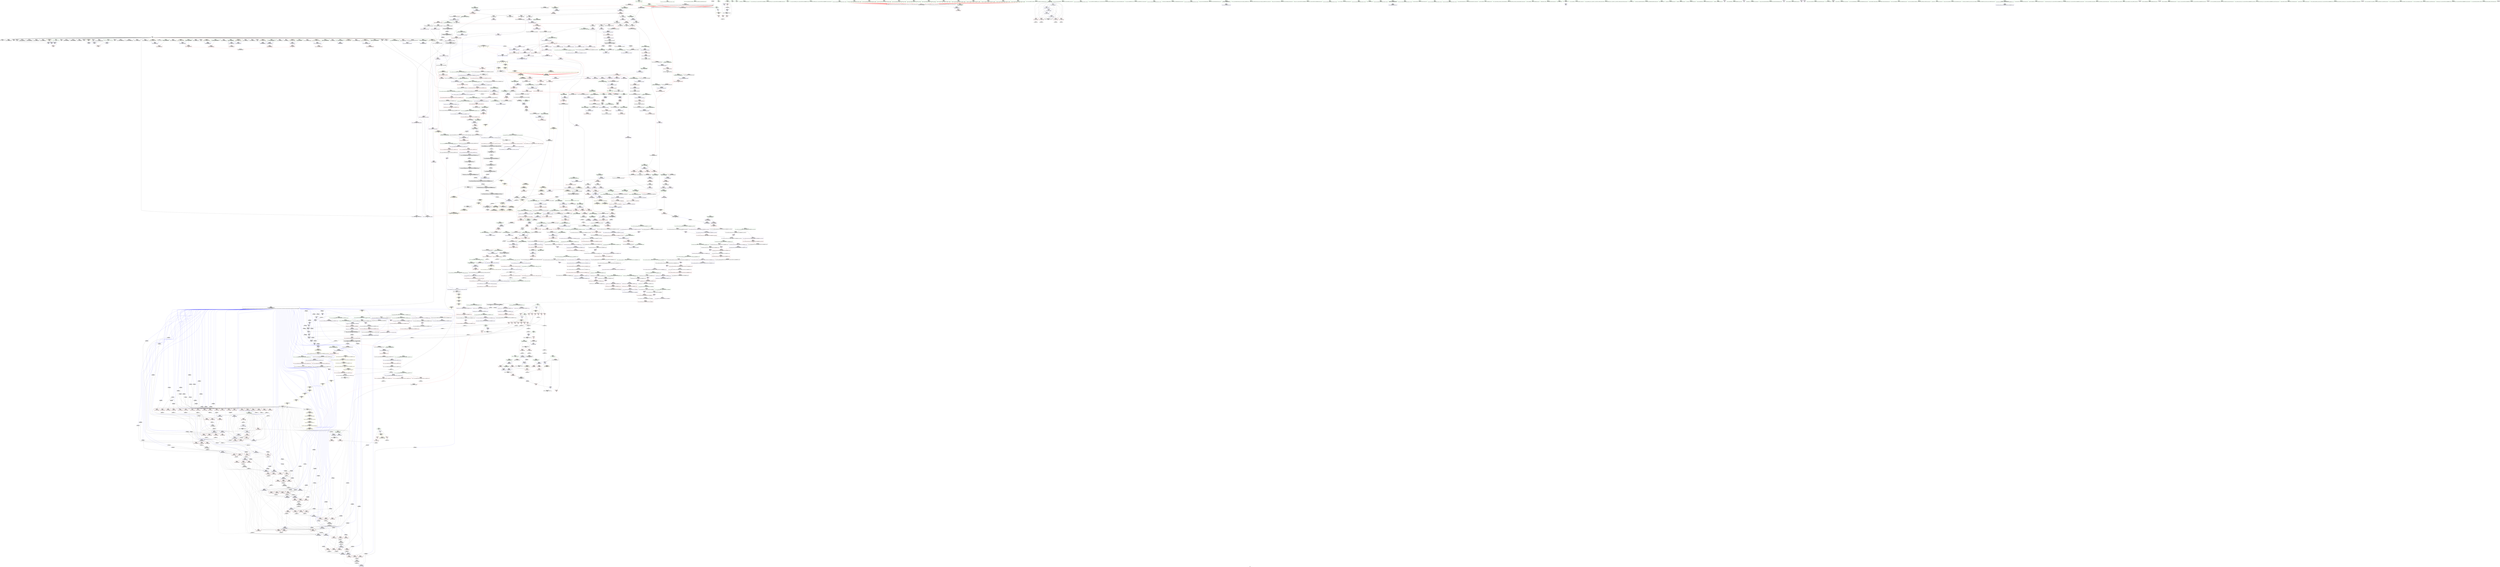 digraph "SVFG" {
	label="SVFG";

	Node0x555f12971d10 [shape=record,color=grey,label="{NodeID: 0\nNullPtr|{|<s41>135}}"];
	Node0x555f12971d10 -> Node0x555f129dfdb0[style=solid];
	Node0x555f12971d10 -> Node0x555f129dfeb0[style=solid];
	Node0x555f12971d10 -> Node0x555f129dff80[style=solid];
	Node0x555f12971d10 -> Node0x555f129e0050[style=solid];
	Node0x555f12971d10 -> Node0x555f129e0120[style=solid];
	Node0x555f12971d10 -> Node0x555f129e01f0[style=solid];
	Node0x555f12971d10 -> Node0x555f129e02c0[style=solid];
	Node0x555f12971d10 -> Node0x555f129e0390[style=solid];
	Node0x555f12971d10 -> Node0x555f129e0460[style=solid];
	Node0x555f12971d10 -> Node0x555f129e0530[style=solid];
	Node0x555f12971d10 -> Node0x555f129e0600[style=solid];
	Node0x555f12971d10 -> Node0x555f129e06d0[style=solid];
	Node0x555f12971d10 -> Node0x555f129e07a0[style=solid];
	Node0x555f12971d10 -> Node0x555f129e0870[style=solid];
	Node0x555f12971d10 -> Node0x555f129e0940[style=solid];
	Node0x555f12971d10 -> Node0x555f129e0a10[style=solid];
	Node0x555f12971d10 -> Node0x555f129e0ae0[style=solid];
	Node0x555f12971d10 -> Node0x555f129e0bb0[style=solid];
	Node0x555f12971d10 -> Node0x555f129e0c80[style=solid];
	Node0x555f12971d10 -> Node0x555f129e0d50[style=solid];
	Node0x555f12971d10 -> Node0x555f129e0e20[style=solid];
	Node0x555f12971d10 -> Node0x555f129e0ef0[style=solid];
	Node0x555f12971d10 -> Node0x555f129e0fc0[style=solid];
	Node0x555f12971d10 -> Node0x555f129e1090[style=solid];
	Node0x555f12971d10 -> Node0x555f129e1160[style=solid];
	Node0x555f12971d10 -> Node0x555f129e1230[style=solid];
	Node0x555f12971d10 -> Node0x555f129e1300[style=solid];
	Node0x555f12971d10 -> Node0x555f129e13d0[style=solid];
	Node0x555f12971d10 -> Node0x555f129e14a0[style=solid];
	Node0x555f12971d10 -> Node0x555f129e1570[style=solid];
	Node0x555f12971d10 -> Node0x555f129e1640[style=solid];
	Node0x555f12971d10 -> Node0x555f129e1710[style=solid];
	Node0x555f12971d10 -> Node0x555f129e17e0[style=solid];
	Node0x555f12971d10 -> Node0x555f129e18b0[style=solid];
	Node0x555f12971d10 -> Node0x555f129e1980[style=solid];
	Node0x555f12971d10 -> Node0x555f129e1a50[style=solid];
	Node0x555f12971d10 -> Node0x555f129ec990[style=solid];
	Node0x555f12971d10 -> Node0x555f129eca60[style=solid];
	Node0x555f12971d10 -> Node0x555f129ecb30[style=solid];
	Node0x555f12971d10 -> Node0x555f1298ab20[style=solid];
	Node0x555f12971d10 -> Node0x555f12a44300[style=solid];
	Node0x555f12971d10:s41 -> Node0x555f12b2e640[style=solid,color=red];
	Node0x555f129e6ed0 [shape=record,color=red,label="{NodeID: 775\n1776\<--1775\ndummyVal\<--offset_0\n_ZSt12__miter_baseIN9__gnu_cxx17__normal_iteratorIPKiSt6vectorIiSaIiEEEEET_S8_\n}"];
	Node0x555f129e6ed0 -> Node0x555f12a11090[style=solid];
	Node0x555f129ddaa0 [shape=record,color=purple,label="{NodeID: 443\n1356\<--1355\n_M_impl\<--this1\n_ZNKSt12_Vector_baseIiSaIiEE19_M_get_Tp_allocatorEv\n}"];
	Node0x555f129ddaa0 -> Node0x555f129e4a40[style=solid];
	Node0x555f129d1960 [shape=record,color=green,label="{NodeID: 111\n868\<--869\nehselector.slot\<--ehselector.slot_field_insensitive\n_ZNSt12_Vector_baseIiSaIiEED2Ev\n}"];
	Node0x555f129d1960 -> Node0x555f129ec720[style=solid];
	Node0x555f12aad820 [shape=record,color=yellow,style=double,label="{NodeID: 1993\n46V_1 = ENCHI(MR_46V_0)\npts\{3920000 \}\nFun[_ZNSt6vectorIiSaIiEEC2EmRKS0_]|{<s0>102}}"];
	Node0x555f12aad820:s0 -> Node0x555f12a88960[style=dashed,color=red];
	Node0x555f129ec990 [shape=record,color=blue, style = dotted,label="{NodeID: 886\n917\<--3\n_M_start\<--dummyVal\n_ZNSt12_Vector_baseIiSaIiEE12_Vector_implC2ERKS0_\n|{<s0>122}}"];
	Node0x555f129ec990:s0 -> Node0x555f12ac8be0[style=dashed,color=blue];
	Node0x555f12a42680 [shape=record,color=grey,label="{NodeID: 1661\n279 = Binary(278, 197, )\n}"];
	Node0x555f12a42680 -> Node0x555f129e8b00[style=solid];
	Node0x555f129f3370 [shape=record,color=red,label="{NodeID: 554\n128\<--126\n\<--call35\n_Z3runSt6vectorIiSaIiEEii\n}"];
	Node0x555f129f3370 -> Node0x555f12a47180[style=solid];
	Node0x555f12b32240 [shape=record,color=black,label="{NodeID: 2436\n87 = PHI(365, )\n}"];
	Node0x555f12b32240 -> Node0x555f129f2dc0[style=solid];
	Node0x555f129d60d0 [shape=record,color=green,label="{NodeID: 222\n1550\<--1551\nagg.tmp\<--agg.tmp_field_insensitive\n_ZSt4copyIN9__gnu_cxx17__normal_iteratorIPKiSt6vectorIiSaIiEEEEPiET0_T_SA_S9_\n}"];
	Node0x555f129d60d0 -> Node0x555f129ef410[style=solid];
	Node0x555f129d60d0 -> Node0x555f129ef4e0[style=solid];
	Node0x555f12a11bf0 [shape=record,color=blue,label="{NodeID: 997\n1739\<--1741\n_M_current\<--\n_ZN9__gnu_cxx17__normal_iteratorIPKiSt6vectorIiSaIiEEEC2ERKS2_\n|{<s0>155|<s1>156}}"];
	Node0x555f12a11bf0:s0 -> Node0x555f12ac76c0[style=dashed,color=blue];
	Node0x555f12a11bf0:s1 -> Node0x555f12ac95e0[style=dashed,color=blue];
	Node0x555f12a99d30 [shape=record,color=black,label="{NodeID: 1772\nMR_12V_2 = PHI(MR_12V_3, MR_12V_1, )\npts\{1044 \}\n|{|<s1>78}}"];
	Node0x555f12a99d30 -> Node0x555f12a99d30[style=dashed];
	Node0x555f12a99d30:s1 -> Node0x555f12aad740[style=dashed,color=red];
	Node0x555f129f8da0 [shape=record,color=red,label="{NodeID: 665\n880\<--879\n\<--_M_start4\n_ZNSt12_Vector_baseIiSaIiEED2Ev\n}"];
	Node0x555f129f8da0 -> Node0x555f129e3520[style=solid];
	Node0x555f12b3ac00 [shape=record,color=black,label="{NodeID: 2547\n1144 = PHI(1148, )\n}"];
	Node0x555f12b3ac00 -> Node0x555f129e4150[style=solid];
	Node0x555f129e3fb0 [shape=record,color=black,label="{NodeID: 333\n1088\<--1103\n_ZSt25__uninitialized_default_nIPimET_S1_T0__ret\<--call\n_ZSt25__uninitialized_default_nIPimET_S1_T0_\n|{<s0>139}}"];
	Node0x555f129e3fb0:s0 -> Node0x555f12b3a730[style=solid,color=blue];
	Node0x555f1296fa40 [shape=record,color=green,label="{NodeID: 1\n5\<--1\n\<--dummyObj\nCan only get source location for instruction, argument, global var or function.}"];
	Node0x555f129e6fa0 [shape=record,color=red,label="{NodeID: 776\n1779\<--1778\ndummyVal\<--offset_0\n_ZNSt11__copy_moveILb0ELb1ESt26random_access_iterator_tagE8__copy_mIiEEPT_PKS3_S6_S4_\n}"];
	Node0x555f129e6fa0 -> Node0x555f12a118b0[style=solid];
	Node0x555f129ddb70 [shape=record,color=purple,label="{NodeID: 444\n1376\<--1364\ncoerce.dive\<--__first\n_ZSt22__uninitialized_copy_aIN9__gnu_cxx17__normal_iteratorIPKiSt6vectorIiSaIiEEEEPiiET0_T_SA_S9_RSaIT1_E\n}"];
	Node0x555f129ddb70 -> Node0x555f12a0f280[style=solid];
	Node0x555f129d1a30 [shape=record,color=green,label="{NodeID: 112\n886\<--887\n_ZNSt12_Vector_baseIiSaIiEE13_M_deallocateEPim\<--_ZNSt12_Vector_baseIiSaIiEE13_M_deallocateEPim_field_insensitive\n}"];
	Node0x555f12aad900 [shape=record,color=yellow,style=double,label="{NodeID: 1994\n48V_1 = ENCHI(MR_48V_0)\npts\{3920001 \}\nFun[_ZNSt6vectorIiSaIiEEC2EmRKS0_]|{<s0>102}}"];
	Node0x555f12aad900:s0 -> Node0x555f12a88960[style=dashed,color=red];
	Node0x555f129eca60 [shape=record,color=blue, style = dotted,label="{NodeID: 887\n919\<--3\n_M_finish\<--dummyVal\n_ZNSt12_Vector_baseIiSaIiEE12_Vector_implC2ERKS0_\n|{<s0>122}}"];
	Node0x555f129eca60:s0 -> Node0x555f12ac8be0[style=dashed,color=blue];
	Node0x555f12a42800 [shape=record,color=grey,label="{NodeID: 1662\n1337 = Binary(1336, 47, )\n}"];
	Node0x555f12a42800 -> Node0x555f129e4970[style=solid];
	Node0x555f129f3440 [shape=record,color=red,label="{NodeID: 555\n131\<--129\n\<--call36\n_Z3runSt6vectorIiSaIiEEii\n}"];
	Node0x555f129f3440 -> Node0x555f12a47180[style=solid];
	Node0x555f12b32380 [shape=record,color=black,label="{NodeID: 2437\n93 = PHI(365, )\n}"];
	Node0x555f12b32380 -> Node0x555f129f2e90[style=solid];
	Node0x555f129d61a0 [shape=record,color=green,label="{NodeID: 223\n1552\<--1553\nagg.tmp2\<--agg.tmp2_field_insensitive\n_ZSt4copyIN9__gnu_cxx17__normal_iteratorIPKiSt6vectorIiSaIiEEEEPiET0_T_SA_S9_\n}"];
	Node0x555f129d61a0 -> Node0x555f129e5e90[style=solid];
	Node0x555f129d61a0 -> Node0x555f129ef5b0[style=solid];
	Node0x555f12a9a230 [shape=record,color=black,label="{NodeID: 1773\nMR_46V_2 = PHI(MR_46V_3, MR_46V_1, )\npts\{3920000 \}\n|{|<s1>78}}"];
	Node0x555f12a9a230 -> Node0x555f12a9a230[style=dashed];
	Node0x555f12a9a230:s1 -> Node0x555f12aad820[style=dashed,color=red];
	Node0x555f129f8e70 [shape=record,color=red,label="{NodeID: 666\n911\<--905\nthis1\<--this.addr\n_ZNSt12_Vector_baseIiSaIiEE12_Vector_implC2ERKS0_\n}"];
	Node0x555f129f8e70 -> Node0x555f129e35f0[style=solid];
	Node0x555f129f8e70 -> Node0x555f129dc990[style=solid];
	Node0x555f129f8e70 -> Node0x555f129dca60[style=solid];
	Node0x555f129f8e70 -> Node0x555f129dcb30[style=solid];
	Node0x555f12b3ad40 [shape=record,color=black,label="{NodeID: 2548\n1223 = PHI()\n}"];
	Node0x555f129e4080 [shape=record,color=black,label="{NodeID: 334\n1107\<--1121\n_ZNSt27__uninitialized_default_n_1ILb1EE18__uninit_default_nIPimEET_S3_T0__ret\<--call\n_ZNSt27__uninitialized_default_n_1ILb1EE18__uninit_default_nIPimEET_S3_T0_\n|{<s0>140}}"];
	Node0x555f129e4080:s0 -> Node0x555f12b3a840[style=solid,color=blue];
	Node0x555f12998590 [shape=record,color=green,label="{NodeID: 2\n13\<--1\n.str\<--dummyObj\nGlob }"];
	Node0x555f12a871b0 [shape=record,color=yellow,style=double,label="{NodeID: 1884\n35V_1 = ENCHI(MR_35V_0)\npts\{396 \}\nFun[main]}"];
	Node0x555f12a871b0 -> Node0x555f129ea500[style=dashed];
	Node0x555f12a871b0 -> Node0x555f129ea6a0[style=dashed];
	Node0x555f12a871b0 -> Node0x555f129ea840[style=dashed];
	Node0x555f129e7070 [shape=record,color=blue,label="{NodeID: 777\n4\<--5\nT\<--\nGlob }"];
	Node0x555f129e7070 -> Node0x555f12aa40f0[style=dashed];
	Node0x555f129ddc40 [shape=record,color=purple,label="{NodeID: 445\n1378\<--1366\ncoerce.dive1\<--__last\n_ZSt22__uninitialized_copy_aIN9__gnu_cxx17__normal_iteratorIPKiSt6vectorIiSaIiEEEEPiiET0_T_SA_S9_RSaIT1_E\n}"];
	Node0x555f129ddc40 -> Node0x555f12a0f350[style=solid];
	Node0x555f129d1b30 [shape=record,color=green,label="{NodeID: 113\n905\<--906\nthis.addr\<--this.addr_field_insensitive\n_ZNSt12_Vector_baseIiSaIiEE12_Vector_implC2ERKS0_\n}"];
	Node0x555f129d1b30 -> Node0x555f129f8e70[style=solid];
	Node0x555f129d1b30 -> Node0x555f129ec7f0[style=solid];
	Node0x555f12aad9e0 [shape=record,color=yellow,style=double,label="{NodeID: 1995\n50V_1 = ENCHI(MR_50V_0)\npts\{3920002 \}\nFun[_ZNSt6vectorIiSaIiEEC2EmRKS0_]|{<s0>102}}"];
	Node0x555f12aad9e0:s0 -> Node0x555f12a88960[style=dashed,color=red];
	Node0x555f129ecb30 [shape=record,color=blue, style = dotted,label="{NodeID: 888\n921\<--3\n_M_end_of_storage\<--dummyVal\n_ZNSt12_Vector_baseIiSaIiEE12_Vector_implC2ERKS0_\n|{<s0>122}}"];
	Node0x555f129ecb30:s0 -> Node0x555f12ac8be0[style=dashed,color=blue];
	Node0x555f12a42980 [shape=record,color=grey,label="{NodeID: 1663\n268 = Binary(267, 197, )\n}"];
	Node0x555f12a42980 -> Node0x555f129e8a30[style=solid];
	Node0x555f129f3510 [shape=record,color=red,label="{NodeID: 556\n135\<--134\n\<--call39\n_Z3runSt6vectorIiSaIiEEii\n}"];
	Node0x555f129f3510 -> Node0x555f12a43d00[style=solid];
	Node0x555f12b324c0 [shape=record,color=black,label="{NodeID: 2438\n95 = PHI(365, )\n}"];
	Node0x555f12b324c0 -> Node0x555f129f2f60[style=solid];
	Node0x555f129d6270 [shape=record,color=green,label="{NodeID: 224\n1554\<--1555\nagg.tmp5\<--agg.tmp5_field_insensitive\n_ZSt4copyIN9__gnu_cxx17__normal_iteratorIPKiSt6vectorIiSaIiEEEEPiET0_T_SA_S9_\n}"];
	Node0x555f129d6270 -> Node0x555f129ef680[style=solid];
	Node0x555f129d6270 -> Node0x555f129ef750[style=solid];
	Node0x555f12a9a730 [shape=record,color=black,label="{NodeID: 1774\nMR_48V_2 = PHI(MR_48V_3, MR_48V_1, )\npts\{3920001 \}\n|{|<s1>78}}"];
	Node0x555f12a9a730 -> Node0x555f12a9a730[style=dashed];
	Node0x555f12a9a730:s1 -> Node0x555f12aad900[style=dashed,color=red];
	Node0x555f129f8f40 [shape=record,color=red,label="{NodeID: 667\n913\<--907\n\<--__a.addr\n_ZNSt12_Vector_baseIiSaIiEE12_Vector_implC2ERKS0_\n|{<s0>131}}"];
	Node0x555f129f8f40:s0 -> Node0x555f12b3dd40[style=solid,color=red];
	Node0x555f12b3ae10 [shape=record,color=black,label="{NodeID: 2549\n1497 = PHI(1506, )\n}"];
	Node0x555f12b3ae10 -> Node0x555f129e5810[style=solid];
	Node0x555f129e4150 [shape=record,color=black,label="{NodeID: 335\n1125\<--1144\n_ZSt6fill_nIPimiET_S1_T0_RKT1__ret\<--call1\n_ZSt6fill_nIPimiET_S1_T0_RKT1_\n|{<s0>141}}"];
	Node0x555f129e4150:s0 -> Node0x555f12b3a980[style=solid,color=blue];
	Node0x555f129707f0 [shape=record,color=green,label="{NodeID: 3\n15\<--1\n.str.1\<--dummyObj\nGlob }"];
	Node0x555f12a87290 [shape=record,color=yellow,style=double,label="{NodeID: 1885\n37V_1 = ENCHI(MR_37V_0)\npts\{398 \}\nFun[main]}"];
	Node0x555f12a87290 -> Node0x555f129ea5d0[style=dashed];
	Node0x555f12a87290 -> Node0x555f129ea770[style=dashed];
	Node0x555f12a87290 -> Node0x555f129ea910[style=dashed];
	Node0x555f129e7140 [shape=record,color=blue,label="{NodeID: 778\n7\<--5\nR\<--\nGlob }"];
	Node0x555f129e7140 -> Node0x555f12aa4200[style=dashed];
	Node0x555f129ddd10 [shape=record,color=purple,label="{NodeID: 446\n1392\<--1372\ncoerce.dive3\<--agg.tmp\n_ZSt22__uninitialized_copy_aIN9__gnu_cxx17__normal_iteratorIPKiSt6vectorIiSaIiEEEEPiiET0_T_SA_S9_RSaIT1_E\n}"];
	Node0x555f129ddd10 -> Node0x555f129fbcc0[style=solid];
	Node0x555f129d67a0 [shape=record,color=green,label="{NodeID: 114\n907\<--908\n__a.addr\<--__a.addr_field_insensitive\n_ZNSt12_Vector_baseIiSaIiEE12_Vector_implC2ERKS0_\n}"];
	Node0x555f129d67a0 -> Node0x555f129f8f40[style=solid];
	Node0x555f129d67a0 -> Node0x555f129ec8c0[style=solid];
	Node0x555f129ecc00 [shape=record,color=blue,label="{NodeID: 889\n927\<--925\nthis.addr\<--this\n_ZNSt12_Vector_baseIiSaIiEE17_M_create_storageEm\n}"];
	Node0x555f129ecc00 -> Node0x555f129f9010[style=dashed];
	Node0x555f12a42b00 [shape=record,color=grey,label="{NodeID: 1664\n294 = Binary(293, 197, )\n}"];
	Node0x555f12a42b00 -> Node0x555f129e8ca0[style=solid];
	Node0x555f129f35e0 [shape=record,color=red,label="{NodeID: 557\n140\<--138\n\<--call41\n_Z3runSt6vectorIiSaIiEEii\n}"];
	Node0x555f129f35e0 -> Node0x555f12a47000[style=solid];
	Node0x555f12b32600 [shape=record,color=black,label="{NodeID: 2439\n103 = PHI(365, )\n}"];
	Node0x555f12b32600 -> Node0x555f129f3030[style=solid];
	Node0x555f129d6340 [shape=record,color=green,label="{NodeID: 225\n1556\<--1557\nagg.tmp6\<--agg.tmp6_field_insensitive\n_ZSt4copyIN9__gnu_cxx17__normal_iteratorIPKiSt6vectorIiSaIiEEEEPiET0_T_SA_S9_\n}"];
	Node0x555f129d6340 -> Node0x555f129e5f60[style=solid];
	Node0x555f129d6340 -> Node0x555f129ef820[style=solid];
	Node0x555f12a9ac30 [shape=record,color=black,label="{NodeID: 1775\nMR_50V_2 = PHI(MR_50V_3, MR_50V_1, )\npts\{3920002 \}\n|{|<s1>78}}"];
	Node0x555f12a9ac30 -> Node0x555f12a9ac30[style=dashed];
	Node0x555f12a9ac30:s1 -> Node0x555f12aad9e0[style=dashed,color=red];
	Node0x555f129f9010 [shape=record,color=red,label="{NodeID: 668\n933\<--927\nthis1\<--this.addr\n_ZNSt12_Vector_baseIiSaIiEE17_M_create_storageEm\n|{|<s10>132}}"];
	Node0x555f129f9010 -> Node0x555f129dcc00[style=solid];
	Node0x555f129f9010 -> Node0x555f129dccd0[style=solid];
	Node0x555f129f9010 -> Node0x555f129dcda0[style=solid];
	Node0x555f129f9010 -> Node0x555f129dce70[style=solid];
	Node0x555f129f9010 -> Node0x555f129dcf40[style=solid];
	Node0x555f129f9010 -> Node0x555f129dd010[style=solid];
	Node0x555f129f9010 -> Node0x555f129dd0e0[style=solid];
	Node0x555f129f9010 -> Node0x555f129dd1b0[style=solid];
	Node0x555f129f9010 -> Node0x555f129dd280[style=solid];
	Node0x555f129f9010 -> Node0x555f129dd350[style=solid];
	Node0x555f129f9010:s10 -> Node0x555f12b1b0a0[style=solid,color=red];
	Node0x555f12b3af80 [shape=record,color=black,label="{NodeID: 2550\n1536 = PHI(1540, )\n}"];
	Node0x555f12b3af80 -> Node0x555f129e5c20[style=solid];
	Node0x555f129e4220 [shape=record,color=black,label="{NodeID: 336\n1148\<--1186\n_ZSt10__fill_n_aIPimiEN9__gnu_cxx11__enable_ifIXsr11__is_scalarIT1_EE7__valueET_E6__typeES4_T0_RKS3__ret\<--\n_ZSt10__fill_n_aIPimiEN9__gnu_cxx11__enable_ifIXsr11__is_scalarIT1_EE7__valueET_E6__typeES4_T0_RKS3_\n|{<s0>143}}"];
	Node0x555f129e4220:s0 -> Node0x555f12b3ac00[style=solid,color=blue];
	Node0x555f129ae500 [shape=record,color=green,label="{NodeID: 4\n17\<--1\n.str.2\<--dummyObj\nGlob }"];
	Node0x555f129e7240 [shape=record,color=blue,label="{NodeID: 779\n9\<--5\nC\<--\nGlob }"];
	Node0x555f129e7240 -> Node0x555f12a86d50[style=dashed];
	Node0x555f129ddde0 [shape=record,color=purple,label="{NodeID: 447\n1394\<--1374\ncoerce.dive4\<--agg.tmp2\n_ZSt22__uninitialized_copy_aIN9__gnu_cxx17__normal_iteratorIPKiSt6vectorIiSaIiEEEEPiiET0_T_SA_S9_RSaIT1_E\n}"];
	Node0x555f129ddde0 -> Node0x555f129fbd90[style=solid];
	Node0x555f129d6830 [shape=record,color=green,label="{NodeID: 115\n915\<--916\n_ZNSaIiEC2ERKS_\<--_ZNSaIiEC2ERKS__field_insensitive\n}"];
	Node0x555f129eccd0 [shape=record,color=blue,label="{NodeID: 890\n929\<--926\n__n.addr\<--__n\n_ZNSt12_Vector_baseIiSaIiEE17_M_create_storageEm\n}"];
	Node0x555f129eccd0 -> Node0x555f129f90e0[style=dashed];
	Node0x555f129eccd0 -> Node0x555f129f91b0[style=dashed];
	Node0x555f12a42c80 [shape=record,color=grey,label="{NodeID: 1665\n79 = Binary(76, 78, )\n}"];
	Node0x555f12a42c80 -> Node0x555f129e7920[style=solid];
	Node0x555f129f36b0 [shape=record,color=red,label="{NodeID: 558\n142\<--141\n\<--call42\n_Z3runSt6vectorIiSaIiEEii\n}"];
	Node0x555f129f36b0 -> Node0x555f12a47000[style=solid];
	Node0x555f12b32740 [shape=record,color=black,label="{NodeID: 2440\n106 = PHI(365, )\n}"];
	Node0x555f12b32740 -> Node0x555f129f3100[style=solid];
	Node0x555f129d6410 [shape=record,color=green,label="{NodeID: 226\n1569\<--1570\n_ZSt12__miter_baseIN9__gnu_cxx17__normal_iteratorIPKiSt6vectorIiSaIiEEEEET_S8_\<--_ZSt12__miter_baseIN9__gnu_cxx17__normal_iteratorIPKiSt6vectorIiSaIiEEEEET_S8__field_insensitive\n}"];
	Node0x555f12a9b130 [shape=record,color=black,label="{NodeID: 1776\nMR_14V_2 = PHI(MR_14V_3, MR_14V_1, )\npts\{4060000 \}\n|{|<s1>92}}"];
	Node0x555f12a9b130 -> Node0x555f12a9b130[style=dashed];
	Node0x555f12a9b130:s1 -> Node0x555f12aaa680[style=dashed,color=red];
	Node0x555f129f90e0 [shape=record,color=red,label="{NodeID: 669\n934\<--929\n\<--__n.addr\n_ZNSt12_Vector_baseIiSaIiEE17_M_create_storageEm\n|{<s0>132}}"];
	Node0x555f129f90e0:s0 -> Node0x555f12b1ab80[style=solid,color=red];
	Node0x555f12b3b0c0 [shape=record,color=black,label="{NodeID: 2551\n1568 = PHI(1629, )\n}"];
	Node0x555f12b3b0c0 -> Node0x555f12a10940[style=solid];
	Node0x555f129e42f0 [shape=record,color=black,label="{NodeID: 337\n1188\<--1193\n_ZSt12__niter_baseIPiET_S1__ret\<--\n_ZSt12__niter_baseIPiET_S1_\n|{<s0>142|<s1>174}}"];
	Node0x555f129e42f0:s0 -> Node0x555f12b3aac0[style=solid,color=blue];
	Node0x555f129e42f0:s1 -> Node0x555f12b35f80[style=solid,color=blue];
	Node0x555f129ae840 [shape=record,color=green,label="{NodeID: 5\n19\<--1\n.str.3\<--dummyObj\nGlob }"];
	Node0x555f129e7340 [shape=record,color=blue,label="{NodeID: 780\n11\<--5\nK\<--\nGlob }"];
	Node0x555f129e7340 -> Node0x555f12a86e30[style=dashed];
	Node0x555f129ddeb0 [shape=record,color=purple,label="{NodeID: 448\n1744\<--1382\noffset_0\<--\n}"];
	Node0x555f129ddeb0 -> Node0x555f12a0f5c0[style=solid];
	Node0x555f129d6930 [shape=record,color=green,label="{NodeID: 116\n927\<--928\nthis.addr\<--this.addr_field_insensitive\n_ZNSt12_Vector_baseIiSaIiEE17_M_create_storageEm\n}"];
	Node0x555f129d6930 -> Node0x555f129f9010[style=solid];
	Node0x555f129d6930 -> Node0x555f129ecc00[style=solid];
	Node0x555f129ecda0 [shape=record,color=blue,label="{NodeID: 891\n939\<--935\n_M_start\<--call\n_ZNSt12_Vector_baseIiSaIiEE17_M_create_storageEm\n|{|<s2>123}}"];
	Node0x555f129ecda0 -> Node0x555f129f9280[style=dashed];
	Node0x555f129ecda0 -> Node0x555f129f9350[style=dashed];
	Node0x555f129ecda0:s2 -> Node0x555f12ac8d70[style=dashed,color=blue];
	Node0x555f12a42e00 [shape=record,color=grey,label="{NodeID: 1666\n289 = Binary(288, 286, )\n}"];
	Node0x555f12a42e00 -> Node0x555f129e8bd0[style=solid];
	Node0x555f129f3780 [shape=record,color=red,label="{NodeID: 559\n146\<--145\n\<--call44\n_Z3runSt6vectorIiSaIiEEii\n}"];
	Node0x555f129f3780 -> Node0x555f12a43b80[style=solid];
	Node0x555f12b32880 [shape=record,color=black,label="{NodeID: 2441\n172 = PHI(365, )\n}"];
	Node0x555f12b32880 -> Node0x555f129f3d30[style=solid];
	Node0x555f12b32880 -> Node0x555f129e8210[style=solid];
	Node0x555f129d6510 [shape=record,color=green,label="{NodeID: 227\n1587\<--1588\n_ZSt14__copy_move_a2ILb0EN9__gnu_cxx17__normal_iteratorIPKiSt6vectorIiSaIiEEEEPiET1_T0_SA_S9_\<--_ZSt14__copy_move_a2ILb0EN9__gnu_cxx17__normal_iteratorIPKiSt6vectorIiSaIiEEEEPiET1_T0_SA_S9__field_insensitive\n}"];
	Node0x555f12a9b630 [shape=record,color=black,label="{NodeID: 1777\nMR_53V_2 = PHI(MR_53V_3, MR_53V_1, )\npts\{4060001 4060002 \}\n|{|<s1>92|<s2>92}}"];
	Node0x555f12a9b630 -> Node0x555f12a9b630[style=dashed];
	Node0x555f12a9b630:s1 -> Node0x555f12aaa760[style=dashed,color=red];
	Node0x555f12a9b630:s2 -> Node0x555f12aaa840[style=dashed,color=red];
	Node0x555f129f91b0 [shape=record,color=red,label="{NodeID: 670\n950\<--929\n\<--__n.addr\n_ZNSt12_Vector_baseIiSaIiEE17_M_create_storageEm\n}"];
	Node0x555f12b3b200 [shape=record,color=black,label="{NodeID: 2552\n1578 = PHI(1629, )\n}"];
	Node0x555f12b3b200 -> Node0x555f12a10ae0[style=solid];
	Node0x555f129e43c0 [shape=record,color=black,label="{NodeID: 338\n1213\<--1212\n\<--_M_impl\n_ZNSt12_Vector_baseIiSaIiEE13_M_deallocateEPim\n|{<s0>144}}"];
	Node0x555f129e43c0:s0 -> Node0x555f12b3d340[style=solid,color=red];
	Node0x555f129ae900 [shape=record,color=green,label="{NodeID: 6\n43\<--1\n\<--dummyObj\nCan only get source location for instruction, argument, global var or function.}"];
	Node0x555f129e7440 [shape=record,color=blue,label="{NodeID: 781\n27\<--25\ns.addr\<--s\n_Z3runSt6vectorIiSaIiEEii\n}"];
	Node0x555f129e7440 -> Node0x555f12a86b10[style=dashed];
	Node0x555f129ddf80 [shape=record,color=purple,label="{NodeID: 449\n1745\<--1383\noffset_0\<--\n}"];
	Node0x555f129ddf80 -> Node0x555f129fdee0[style=solid];
	Node0x555f129d6a00 [shape=record,color=green,label="{NodeID: 117\n929\<--930\n__n.addr\<--__n.addr_field_insensitive\n_ZNSt12_Vector_baseIiSaIiEE17_M_create_storageEm\n}"];
	Node0x555f129d6a00 -> Node0x555f129f90e0[style=solid];
	Node0x555f129d6a00 -> Node0x555f129f91b0[style=solid];
	Node0x555f129d6a00 -> Node0x555f129eccd0[style=solid];
	Node0x555f129ece70 [shape=record,color=blue,label="{NodeID: 892\n945\<--943\n_M_finish\<--\n_ZNSt12_Vector_baseIiSaIiEE17_M_create_storageEm\n|{<s0>123}}"];
	Node0x555f129ece70:s0 -> Node0x555f12ac8d70[style=dashed,color=blue];
	Node0x555f12a42f80 [shape=record,color=grey,label="{NodeID: 1667\n90 = Binary(86, 89, )\n}"];
	Node0x555f12a42f80 -> Node0x555f12a46100[style=solid];
	Node0x555f129f3850 [shape=record,color=red,label="{NodeID: 560\n151\<--150\n\<--call45\n_Z3runSt6vectorIiSaIiEEii\n}"];
	Node0x555f129f3850 -> Node0x555f12a059a0[style=solid];
	Node0x555f12b32a50 [shape=record,color=black,label="{NodeID: 2442\n311 = PHI(365, )\n}"];
	Node0x555f12b32a50 -> Node0x555f129f5800[style=solid];
	Node0x555f129d6610 [shape=record,color=green,label="{NodeID: 228\n1594\<--1595\n__first\<--__first_field_insensitive\n_ZSt14__copy_move_a2ILb0EN9__gnu_cxx17__normal_iteratorIPKiSt6vectorIiSaIiEEEEPiET1_T0_SA_S9_\n}"];
	Node0x555f129d6610 -> Node0x555f129e6100[style=solid];
	Node0x555f129d6610 -> Node0x555f129efc30[style=solid];
	Node0x555f12a9bb30 [shape=record,color=black,label="{NodeID: 1778\nMR_236V_3 = PHI(MR_236V_4, MR_236V_2, )\npts\{1153 \}\n}"];
	Node0x555f12a9bb30 -> Node0x555f129fa530[style=dashed];
	Node0x555f12a9bb30 -> Node0x555f129fa600[style=dashed];
	Node0x555f12a9bb30 -> Node0x555f129fa6d0[style=dashed];
	Node0x555f12a9bb30 -> Node0x555f12a0e170[style=dashed];
	Node0x555f129f9280 [shape=record,color=red,label="{NodeID: 671\n943\<--942\n\<--_M_start3\n_ZNSt12_Vector_baseIiSaIiEE17_M_create_storageEm\n}"];
	Node0x555f129f9280 -> Node0x555f129ece70[style=solid];
	Node0x555f12b3b340 [shape=record,color=black,label="{NodeID: 2553\n1586 = PHI(1590, )\n}"];
	Node0x555f12b3b340 -> Node0x555f129e6030[style=solid];
	Node0x555f129e4490 [shape=record,color=black,label="{NodeID: 339\n1247\<--1246\n\<--\n_ZNSt16allocator_traitsISaIiEE10deallocateERS0_Pim\n|{<s0>147}}"];
	Node0x555f129e4490:s0 -> Node0x555f12b3be80[style=solid,color=red];
	Node0x555f129ae9c0 [shape=record,color=green,label="{NodeID: 7\n47\<--1\n\<--dummyObj\nCan only get source location for instruction, argument, global var or function.|{<s0>1|<s1>3|<s2>24|<s3>30|<s4>38|<s5>42|<s6>43|<s7>84}}"];
	Node0x555f129ae9c0:s0 -> Node0x555f12b43330[style=solid,color=red];
	Node0x555f129ae9c0:s1 -> Node0x555f12b43330[style=solid,color=red];
	Node0x555f129ae9c0:s2 -> Node0x555f12b43330[style=solid,color=red];
	Node0x555f129ae9c0:s3 -> Node0x555f12b43330[style=solid,color=red];
	Node0x555f129ae9c0:s4 -> Node0x555f12b43330[style=solid,color=red];
	Node0x555f129ae9c0:s5 -> Node0x555f12b43330[style=solid,color=red];
	Node0x555f129ae9c0:s6 -> Node0x555f12b43330[style=solid,color=red];
	Node0x555f129ae9c0:s7 -> Node0x555f12b43330[style=solid,color=red];
	Node0x555f129e7510 [shape=record,color=blue,label="{NodeID: 782\n29\<--26\nk.addr\<--k\n_Z3runSt6vectorIiSaIiEEii\n}"];
	Node0x555f129e7510 -> Node0x555f12a86c00[style=dashed];
	Node0x555f129de050 [shape=record,color=purple,label="{NodeID: 450\n1747\<--1388\noffset_0\<--\n}"];
	Node0x555f129de050 -> Node0x555f12a0f690[style=solid];
	Node0x555f129d6ad0 [shape=record,color=green,label="{NodeID: 118\n936\<--937\n_ZNSt12_Vector_baseIiSaIiEE11_M_allocateEm\<--_ZNSt12_Vector_baseIiSaIiEE11_M_allocateEm_field_insensitive\n}"];
	Node0x555f129ecf40 [shape=record,color=blue,label="{NodeID: 893\n953\<--951\n_M_end_of_storage\<--add.ptr\n_ZNSt12_Vector_baseIiSaIiEE17_M_create_storageEm\n|{<s0>123}}"];
	Node0x555f129ecf40:s0 -> Node0x555f12ac8d70[style=dashed,color=blue];
	Node0x555f12a43100 [shape=record,color=grey,label="{NodeID: 1668\n309 = Binary(308, 82, )\n}"];
	Node0x555f12a43100 -> Node0x555f129e8d70[style=solid];
	Node0x555f129f3920 [shape=record,color=red,label="{NodeID: 561\n156\<--155\n\<--call48\n_Z3runSt6vectorIiSaIiEEii\n}"];
	Node0x555f129f3920 -> Node0x555f12a43e80[style=solid];
	Node0x555f12b32b60 [shape=record,color=black,label="{NodeID: 2443\n313 = PHI(365, )\n}"];
	Node0x555f12b32b60 -> Node0x555f129f58d0[style=solid];
	Node0x555f129d66e0 [shape=record,color=green,label="{NodeID: 229\n1596\<--1597\n__last\<--__last_field_insensitive\n_ZSt14__copy_move_a2ILb0EN9__gnu_cxx17__normal_iteratorIPKiSt6vectorIiSaIiEEEEPiET1_T0_SA_S9_\n}"];
	Node0x555f129d66e0 -> Node0x555f129e61d0[style=solid];
	Node0x555f129d66e0 -> Node0x555f129efd00[style=solid];
	Node0x555f12a9c030 [shape=record,color=black,label="{NodeID: 1779\nMR_244V_3 = PHI(MR_244V_4, MR_244V_2, )\npts\{1161 \}\n}"];
	Node0x555f12a9c030 -> Node0x555f129faa10[style=dashed];
	Node0x555f12a9c030 -> Node0x555f129faae0[style=dashed];
	Node0x555f12a9c030 -> Node0x555f129ee870[style=dashed];
	Node0x555f129f9350 [shape=record,color=red,label="{NodeID: 672\n949\<--948\n\<--_M_start6\n_ZNSt12_Vector_baseIiSaIiEE17_M_create_storageEm\n}"];
	Node0x555f129f9350 -> Node0x555f129f0ad0[style=solid];
	Node0x555f12b3b480 [shape=record,color=black,label="{NodeID: 2554\n25 = PHI(504, )\n1st arg _Z3runSt6vectorIiSaIiEEii }"];
	Node0x555f12b3b480 -> Node0x555f129e7440[style=solid];
	Node0x555f129e4560 [shape=record,color=black,label="{NodeID: 340\n1269\<--1268\n\<--\n_ZN9__gnu_cxx13new_allocatorIiE10deallocateEPim\n}"];
	Node0x555f129aea80 [shape=record,color=green,label="{NodeID: 8\n52\<--1\n\<--dummyObj\nCan only get source location for instruction, argument, global var or function.|{<s0>2|<s1>4|<s2>14|<s3>16|<s4>19|<s5>41|<s6>55|<s7>61|<s8>80}}"];
	Node0x555f129aea80:s0 -> Node0x555f12b43330[style=solid,color=red];
	Node0x555f129aea80:s1 -> Node0x555f12b43330[style=solid,color=red];
	Node0x555f129aea80:s2 -> Node0x555f12b43330[style=solid,color=red];
	Node0x555f129aea80:s3 -> Node0x555f12b43330[style=solid,color=red];
	Node0x555f129aea80:s4 -> Node0x555f12b43330[style=solid,color=red];
	Node0x555f129aea80:s5 -> Node0x555f12b43330[style=solid,color=red];
	Node0x555f129aea80:s6 -> Node0x555f12b43330[style=solid,color=red];
	Node0x555f129aea80:s7 -> Node0x555f12b43330[style=solid,color=red];
	Node0x555f129aea80:s8 -> Node0x555f12b43330[style=solid,color=red];
	Node0x555f129e75e0 [shape=record,color=blue,label="{NodeID: 783\n31\<--43\nmink\<--\n_Z3runSt6vectorIiSaIiEEii\n}"];
	Node0x555f129e75e0 -> Node0x555f129f1e50[style=dashed];
	Node0x555f129e75e0 -> Node0x555f129f1f20[style=dashed];
	Node0x555f129e75e0 -> Node0x555f129f1ff0[style=dashed];
	Node0x555f129e75e0 -> Node0x555f129f20c0[style=dashed];
	Node0x555f129e75e0 -> Node0x555f129f2190[style=dashed];
	Node0x555f129e75e0 -> Node0x555f129e7780[style=dashed];
	Node0x555f129e75e0 -> Node0x555f129e7920[style=dashed];
	Node0x555f129e75e0 -> Node0x555f129e7ac0[style=dashed];
	Node0x555f129e75e0 -> Node0x555f129e7c60[style=dashed];
	Node0x555f129e75e0 -> Node0x555f129e7e00[style=dashed];
	Node0x555f129de120 [shape=record,color=purple,label="{NodeID: 451\n1748\<--1389\noffset_0\<--\n}"];
	Node0x555f129de120 -> Node0x555f129fdfb0[style=solid];
	Node0x555f129d6bd0 [shape=record,color=green,label="{NodeID: 119\n958\<--959\nthis.addr\<--this.addr_field_insensitive\n_ZNSt12_Vector_baseIiSaIiEE12_Vector_implD2Ev\n}"];
	Node0x555f129d6bd0 -> Node0x555f129f9420[style=solid];
	Node0x555f129d6bd0 -> Node0x555f129ed010[style=solid];
	Node0x555f129ed010 [shape=record,color=blue,label="{NodeID: 894\n958\<--957\nthis.addr\<--this\n_ZNSt12_Vector_baseIiSaIiEE12_Vector_implD2Ev\n}"];
	Node0x555f129ed010 -> Node0x555f129f9420[style=dashed];
	Node0x555f12a43280 [shape=record,color=grey,label="{NodeID: 1669\n883 = Binary(881, 882, )\n}"];
	Node0x555f12a43280 -> Node0x555f12a43700[style=solid];
	Node0x555f129f39f0 [shape=record,color=red,label="{NodeID: 562\n158\<--157\n\<--call49\n_Z3runSt6vectorIiSaIiEEii\n}"];
	Node0x555f129f39f0 -> Node0x555f12a43e80[style=solid];
	Node0x555f12b32c70 [shape=record,color=black,label="{NodeID: 2444\n317 = PHI(365, )\n}"];
	Node0x555f12b32c70 -> Node0x555f129f59a0[style=solid];
	Node0x555f12b32c70 -> Node0x555f129e8e40[style=solid];
	Node0x555f129deb10 [shape=record,color=green,label="{NodeID: 230\n1598\<--1599\n__result.addr\<--__result.addr_field_insensitive\n_ZSt14__copy_move_a2ILb0EN9__gnu_cxx17__normal_iteratorIPKiSt6vectorIiSaIiEEEEPiET1_T0_SA_S9_\n}"];
	Node0x555f129deb10 -> Node0x555f129fcea0[style=solid];
	Node0x555f129deb10 -> Node0x555f12a10d50[style=solid];
	Node0x555f12a9c530 [shape=record,color=black,label="{NodeID: 1780\nMR_12V_2 = PHI(MR_12V_3, MR_12V_1, )\npts\{1044 \}\n|{|<s1>143}}"];
	Node0x555f12a9c530 -> Node0x555f129ee7a0[style=dashed];
	Node0x555f12a9c530:s1 -> Node0x555f12ac9480[style=dashed,color=blue];
	Node0x555f129f9420 [shape=record,color=red,label="{NodeID: 673\n961\<--958\nthis1\<--this.addr\n_ZNSt12_Vector_baseIiSaIiEE12_Vector_implD2Ev\n}"];
	Node0x555f129f9420 -> Node0x555f129e36c0[style=solid];
	Node0x555f12b3b5c0 [shape=record,color=black,label="{NodeID: 2555\n26 = PHI(505, )\n2nd arg _Z3runSt6vectorIiSaIiEEii }"];
	Node0x555f12b3b5c0 -> Node0x555f129e7510[style=solid];
	Node0x555f129e4630 [shape=record,color=black,label="{NodeID: 341\n1326\<--1325\n\<--this1\n_ZNKSt6vectorIiSaIiEE4sizeEv\n}"];
	Node0x555f129e4630 -> Node0x555f129dd760[style=solid];
	Node0x555f129e4630 -> Node0x555f129dd830[style=solid];
	Node0x555f129ce7c0 [shape=record,color=green,label="{NodeID: 9\n67\<--1\n\<--dummyObj\nCan only get source location for instruction, argument, global var or function.|{<s0>5|<s1>7|<s2>9|<s3>11|<s4>27|<s5>33|<s6>47|<s7>69|<s8>86}}"];
	Node0x555f129ce7c0:s0 -> Node0x555f12b43330[style=solid,color=red];
	Node0x555f129ce7c0:s1 -> Node0x555f12b43330[style=solid,color=red];
	Node0x555f129ce7c0:s2 -> Node0x555f12b43330[style=solid,color=red];
	Node0x555f129ce7c0:s3 -> Node0x555f12b43330[style=solid,color=red];
	Node0x555f129ce7c0:s4 -> Node0x555f12b43330[style=solid,color=red];
	Node0x555f129ce7c0:s5 -> Node0x555f12b43330[style=solid,color=red];
	Node0x555f129ce7c0:s6 -> Node0x555f12b43330[style=solid,color=red];
	Node0x555f129ce7c0:s7 -> Node0x555f12b43330[style=solid,color=red];
	Node0x555f129ce7c0:s8 -> Node0x555f12b43330[style=solid,color=red];
	Node0x555f129e76b0 [shape=record,color=blue,label="{NodeID: 784\n33\<--5\nki\<--\n_Z3runSt6vectorIiSaIiEEii\n}"];
	Node0x555f129e76b0 -> Node0x555f129f2330[style=dashed];
	Node0x555f129e76b0 -> Node0x555f129f2400[style=dashed];
	Node0x555f129e76b0 -> Node0x555f129f24d0[style=dashed];
	Node0x555f129e76b0 -> Node0x555f129f25a0[style=dashed];
	Node0x555f129e76b0 -> Node0x555f129e7850[style=dashed];
	Node0x555f129e76b0 -> Node0x555f129e79f0[style=dashed];
	Node0x555f129e76b0 -> Node0x555f129e7b90[style=dashed];
	Node0x555f129e76b0 -> Node0x555f129e7d30[style=dashed];
	Node0x555f129e76b0 -> Node0x555f12a89e60[style=dashed];
	Node0x555f129de1f0 [shape=record,color=purple,label="{NodeID: 452\n1418\<--1402\ncoerce.dive\<--retval\n_ZNKSt6vectorIiSaIiEE5beginEv\n}"];
	Node0x555f129de1f0 -> Node0x555f129fc000[style=solid];
	Node0x555f129d6ca0 [shape=record,color=green,label="{NodeID: 120\n965\<--966\n_ZN9__gnu_cxx13new_allocatorIiEC2ERKS1_\<--_ZN9__gnu_cxx13new_allocatorIiEC2ERKS1__field_insensitive\n}"];
	Node0x555f129ed0e0 [shape=record,color=blue,label="{NodeID: 895\n970\<--968\nthis.addr\<--this\n_ZN9__gnu_cxx13new_allocatorIiEC2ERKS1_\n}"];
	Node0x555f129ed0e0 -> Node0x555f129f94f0[style=dashed];
	Node0x555f12a43400 [shape=record,color=grey,label="{NodeID: 1670\n97 = Binary(94, 96, )\n}"];
	Node0x555f12a43400 -> Node0x555f129e7ac0[style=solid];
	Node0x555f129f3ac0 [shape=record,color=red,label="{NodeID: 563\n163\<--161\n\<--call52\n_Z3runSt6vectorIiSaIiEEii\n}"];
	Node0x555f129f3ac0 -> Node0x555f12a050a0[style=solid];
	Node0x555f12b32e10 [shape=record,color=black,label="{NodeID: 2445\n322 = PHI(365, )\n}"];
	Node0x555f12b32e10 -> Node0x555f129f5a70[style=solid];
	Node0x555f12b32e10 -> Node0x555f129e8f10[style=solid];
	Node0x555f129debe0 [shape=record,color=green,label="{NodeID: 231\n1600\<--1601\nagg.tmp\<--agg.tmp_field_insensitive\n_ZSt14__copy_move_a2ILb0EN9__gnu_cxx17__normal_iteratorIPKiSt6vectorIiSaIiEEEEPiET1_T0_SA_S9_\n}"];
	Node0x555f129debe0 -> Node0x555f129e62a0[style=solid];
	Node0x555f129debe0 -> Node0x555f129efdd0[style=solid];
	Node0x555f129f94f0 [shape=record,color=red,label="{NodeID: 674\n976\<--970\nthis1\<--this.addr\n_ZN9__gnu_cxx13new_allocatorIiEC2ERKS1_\n}"];
	Node0x555f12b3b700 [shape=record,color=black,label="{NodeID: 2556\n1401 = PHI(690, )\n0th arg _ZNKSt6vectorIiSaIiEE5beginEv }"];
	Node0x555f12b3b700 -> Node0x555f12a0f760[style=solid];
	Node0x555f129e4700 [shape=record,color=black,label="{NodeID: 342\n1330\<--1325\n\<--this1\n_ZNKSt6vectorIiSaIiEE4sizeEv\n}"];
	Node0x555f129e4700 -> Node0x555f129dd900[style=solid];
	Node0x555f129e4700 -> Node0x555f129dd9d0[style=solid];
	Node0x555f129ce880 [shape=record,color=green,label="{NodeID: 10\n70\<--1\n\<--dummyObj\nCan only get source location for instruction, argument, global var or function.|{<s0>6|<s1>8|<s2>25|<s3>28|<s4>29|<s5>39|<s6>44|<s7>85}}"];
	Node0x555f129ce880:s0 -> Node0x555f12b43330[style=solid,color=red];
	Node0x555f129ce880:s1 -> Node0x555f12b43330[style=solid,color=red];
	Node0x555f129ce880:s2 -> Node0x555f12b43330[style=solid,color=red];
	Node0x555f129ce880:s3 -> Node0x555f12b43330[style=solid,color=red];
	Node0x555f129ce880:s4 -> Node0x555f12b43330[style=solid,color=red];
	Node0x555f129ce880:s5 -> Node0x555f12b43330[style=solid,color=red];
	Node0x555f129ce880:s6 -> Node0x555f12b43330[style=solid,color=red];
	Node0x555f129ce880:s7 -> Node0x555f12b43330[style=solid,color=red];
	Node0x555f129e7780 [shape=record,color=blue,label="{NodeID: 785\n31\<--61\nmink\<--sub5\n_Z3runSt6vectorIiSaIiEEii\n}"];
	Node0x555f129e7780 -> Node0x555f129f1f20[style=dashed];
	Node0x555f129e7780 -> Node0x555f129f1ff0[style=dashed];
	Node0x555f129e7780 -> Node0x555f129f20c0[style=dashed];
	Node0x555f129e7780 -> Node0x555f129f2190[style=dashed];
	Node0x555f129e7780 -> Node0x555f129e7920[style=dashed];
	Node0x555f129e7780 -> Node0x555f129e7ac0[style=dashed];
	Node0x555f129e7780 -> Node0x555f129e7c60[style=dashed];
	Node0x555f129e7780 -> Node0x555f129e7e00[style=dashed];
	Node0x555f129de2c0 [shape=record,color=purple,label="{NodeID: 453\n1411\<--1410\n_M_impl\<--\n_ZNKSt6vectorIiSaIiEE5beginEv\n}"];
	Node0x555f129d6da0 [shape=record,color=green,label="{NodeID: 121\n970\<--971\nthis.addr\<--this.addr_field_insensitive\n_ZN9__gnu_cxx13new_allocatorIiEC2ERKS1_\n}"];
	Node0x555f129d6da0 -> Node0x555f129f94f0[style=solid];
	Node0x555f129d6da0 -> Node0x555f129ed0e0[style=solid];
	Node0x555f129ed1b0 [shape=record,color=blue,label="{NodeID: 896\n972\<--969\n.addr\<--\n_ZN9__gnu_cxx13new_allocatorIiEC2ERKS1_\n}"];
	Node0x555f12a43580 [shape=record,color=grey,label="{NodeID: 1671\n108 = Binary(105, 107, )\n}"];
	Node0x555f12a43580 -> Node0x555f12a46400[style=solid];
	Node0x555f129f3b90 [shape=record,color=red,label="{NodeID: 564\n167\<--166\n\<--call54\n_Z3runSt6vectorIiSaIiEEii\n}"];
	Node0x555f129f3b90 -> Node0x555f12a44180[style=solid];
	Node0x555f12b32f50 [shape=record,color=black,label="{NodeID: 2446\n327 = PHI(365, )\n}"];
	Node0x555f12b32f50 -> Node0x555f129f5b40[style=solid];
	Node0x555f129decb0 [shape=record,color=green,label="{NodeID: 232\n1602\<--1603\nagg.tmp3\<--agg.tmp3_field_insensitive\n_ZSt14__copy_move_a2ILb0EN9__gnu_cxx17__normal_iteratorIPKiSt6vectorIiSaIiEEEEPiET1_T0_SA_S9_\n}"];
	Node0x555f129decb0 -> Node0x555f129e6370[style=solid];
	Node0x555f129decb0 -> Node0x555f129efea0[style=solid];
	Node0x555f129f95c0 [shape=record,color=red,label="{NodeID: 675\n987\<--981\nthis1\<--this.addr\n_ZNSt12_Vector_baseIiSaIiEE11_M_allocateEm\n}"];
	Node0x555f129f95c0 -> Node0x555f129dd420[style=solid];
	Node0x555f12b3b840 [shape=record,color=black,label="{NodeID: 2557\n838 = PHI(588, )\n0th arg _ZNSt6vectorIiSaIiEE21_M_default_initializeEm }"];
	Node0x555f12b3b840 -> Node0x555f129ec310[style=solid];
	Node0x555f129e47d0 [shape=record,color=black,label="{NodeID: 343\n1334\<--1329\nsub.ptr.lhs.cast\<--\n_ZNKSt6vectorIiSaIiEE4sizeEv\n}"];
	Node0x555f129e47d0 -> Node0x555f12a40d00[style=solid];
	Node0x555f129ce980 [shape=record,color=green,label="{NodeID: 11\n82\<--1\n\<--dummyObj\nCan only get source location for instruction, argument, global var or function.}"];
	Node0x555f129e7850 [shape=record,color=blue,label="{NodeID: 786\n33\<--5\nki\<--\n_Z3runSt6vectorIiSaIiEEii\n}"];
	Node0x555f129e7850 -> Node0x555f129f2330[style=dashed];
	Node0x555f129e7850 -> Node0x555f129f2400[style=dashed];
	Node0x555f129e7850 -> Node0x555f129f24d0[style=dashed];
	Node0x555f129e7850 -> Node0x555f129f25a0[style=dashed];
	Node0x555f129e7850 -> Node0x555f129e79f0[style=dashed];
	Node0x555f129e7850 -> Node0x555f129e7b90[style=dashed];
	Node0x555f129e7850 -> Node0x555f129e7d30[style=dashed];
	Node0x555f129e7850 -> Node0x555f12a89e60[style=dashed];
	Node0x555f129de390 [shape=record,color=purple,label="{NodeID: 454\n1412\<--1410\n_M_start\<--\n_ZNKSt6vectorIiSaIiEE5beginEv\n}"];
	Node0x555f129de390 -> Node0x555f129fbf30[style=solid];
	Node0x555f129d6e70 [shape=record,color=green,label="{NodeID: 122\n972\<--973\n.addr\<--.addr_field_insensitive\n_ZN9__gnu_cxx13new_allocatorIiEC2ERKS1_\n}"];
	Node0x555f129d6e70 -> Node0x555f129ed1b0[style=solid];
	Node0x555f129ed280 [shape=record,color=blue,label="{NodeID: 897\n981\<--979\nthis.addr\<--this\n_ZNSt12_Vector_baseIiSaIiEE11_M_allocateEm\n}"];
	Node0x555f129ed280 -> Node0x555f129f95c0[style=dashed];
	Node0x555f12a43700 [shape=record,color=grey,label="{NodeID: 1672\n884 = Binary(883, 47, )\n|{<s0>127}}"];
	Node0x555f12a43700:s0 -> Node0x555f12b2dcc0[style=solid,color=red];
	Node0x555f129f3c60 [shape=record,color=red,label="{NodeID: 565\n169\<--168\n\<--call55\n_Z3runSt6vectorIiSaIiEEii\n}"];
	Node0x555f129f3c60 -> Node0x555f12a44180[style=solid];
	Node0x555f12b33060 [shape=record,color=black,label="{NodeID: 2447\n177 = PHI(365, )\n}"];
	Node0x555f12b33060 -> Node0x555f129f3e00[style=solid];
	Node0x555f12b33060 -> Node0x555f129e82e0[style=solid];
	Node0x555f129ded80 [shape=record,color=green,label="{NodeID: 233\n1615\<--1616\n_ZSt12__niter_baseIPKiSt6vectorIiSaIiEEET_N9__gnu_cxx17__normal_iteratorIS5_T0_EE\<--_ZSt12__niter_baseIPKiSt6vectorIiSaIiEEET_N9__gnu_cxx17__normal_iteratorIS5_T0_EE_field_insensitive\n}"];
	Node0x555f129f9690 [shape=record,color=red,label="{NodeID: 676\n988\<--983\n\<--__n.addr\n_ZNSt12_Vector_baseIiSaIiEE11_M_allocateEm\n}"];
	Node0x555f129f9690 -> Node0x555f12a44480[style=solid];
	Node0x555f12b3b980 [shape=record,color=black,label="{NodeID: 2558\n839 = PHI(595, )\n1st arg _ZNSt6vectorIiSaIiEE21_M_default_initializeEm }"];
	Node0x555f12b3b980 -> Node0x555f129ec3e0[style=solid];
	Node0x555f129e48a0 [shape=record,color=black,label="{NodeID: 344\n1335\<--1333\nsub.ptr.rhs.cast\<--\n_ZNKSt6vectorIiSaIiEE4sizeEv\n}"];
	Node0x555f129e48a0 -> Node0x555f12a40d00[style=solid];
	Node0x555f129cea80 [shape=record,color=green,label="{NodeID: 12\n88\<--1\n\<--dummyObj\nCan only get source location for instruction, argument, global var or function.|{<s0>10|<s1>12|<s2>53|<s3>58|<s4>67|<s5>70|<s6>71|<s7>91}}"];
	Node0x555f129cea80:s0 -> Node0x555f12b43330[style=solid,color=red];
	Node0x555f129cea80:s1 -> Node0x555f12b43330[style=solid,color=red];
	Node0x555f129cea80:s2 -> Node0x555f12b43330[style=solid,color=red];
	Node0x555f129cea80:s3 -> Node0x555f12b43330[style=solid,color=red];
	Node0x555f129cea80:s4 -> Node0x555f12b43330[style=solid,color=red];
	Node0x555f129cea80:s5 -> Node0x555f12b43330[style=solid,color=red];
	Node0x555f129cea80:s6 -> Node0x555f12b43330[style=solid,color=red];
	Node0x555f129cea80:s7 -> Node0x555f12b43330[style=solid,color=red];
	Node0x555f129e7920 [shape=record,color=blue,label="{NodeID: 787\n31\<--79\nmink\<--sub13\n_Z3runSt6vectorIiSaIiEEii\n}"];
	Node0x555f129e7920 -> Node0x555f129f1ff0[style=dashed];
	Node0x555f129e7920 -> Node0x555f129f20c0[style=dashed];
	Node0x555f129e7920 -> Node0x555f129f2190[style=dashed];
	Node0x555f129e7920 -> Node0x555f129e7ac0[style=dashed];
	Node0x555f129e7920 -> Node0x555f129e7c60[style=dashed];
	Node0x555f129e7920 -> Node0x555f129e7e00[style=dashed];
	Node0x555f129de460 [shape=record,color=purple,label="{NodeID: 455\n1437\<--1423\ncoerce.dive\<--retval\n_ZNKSt6vectorIiSaIiEE3endEv\n}"];
	Node0x555f129de460 -> Node0x555f129fc270[style=solid];
	Node0x555f129d6f40 [shape=record,color=green,label="{NodeID: 123\n981\<--982\nthis.addr\<--this.addr_field_insensitive\n_ZNSt12_Vector_baseIiSaIiEE11_M_allocateEm\n}"];
	Node0x555f129d6f40 -> Node0x555f129f95c0[style=solid];
	Node0x555f129d6f40 -> Node0x555f129ed280[style=solid];
	Node0x555f129ed350 [shape=record,color=blue,label="{NodeID: 898\n983\<--980\n__n.addr\<--__n\n_ZNSt12_Vector_baseIiSaIiEE11_M_allocateEm\n}"];
	Node0x555f129ed350 -> Node0x555f129f9690[style=dashed];
	Node0x555f129ed350 -> Node0x555f129f9760[style=dashed];
	Node0x555f12a43880 [shape=record,color=grey,label="{NodeID: 1673\n121 = Binary(120, 82, )\n}"];
	Node0x555f12a43880 -> Node0x555f129e7e00[style=solid];
	Node0x555f129f3d30 [shape=record,color=red,label="{NodeID: 566\n173\<--172\n\<--call58\n_Z3runSt6vectorIiSaIiEEii\n}"];
	Node0x555f129f3d30 -> Node0x555f12a41900[style=solid];
	Node0x555f12b331d0 [shape=record,color=black,label="{NodeID: 2448\n186 = PHI(365, )\n}"];
	Node0x555f12b331d0 -> Node0x555f129f3ed0[style=solid];
	Node0x555f129dee50 [shape=record,color=green,label="{NodeID: 234\n1626\<--1627\n_ZSt13__copy_move_aILb0EPKiPiET1_T0_S4_S3_\<--_ZSt13__copy_move_aILb0EPKiPiET1_T0_S4_S3__field_insensitive\n}"];
	Node0x555f129f9760 [shape=record,color=red,label="{NodeID: 677\n993\<--983\n\<--__n.addr\n_ZNSt12_Vector_baseIiSaIiEE11_M_allocateEm\n|{<s0>134}}"];
	Node0x555f129f9760:s0 -> Node0x555f12b45630[style=solid,color=red];
	Node0x555f12b3bac0 [shape=record,color=black,label="{NodeID: 2559\n1149 = PHI(1139, )\n0th arg _ZSt10__fill_n_aIPimiEN9__gnu_cxx11__enable_ifIXsr11__is_scalarIT1_EE7__valueET_E6__typeES4_T0_RKS3_ }"];
	Node0x555f12b3bac0 -> Node0x555f129ee390[style=solid];
	Node0x555f129e4970 [shape=record,color=black,label="{NodeID: 345\n1320\<--1337\n_ZNKSt6vectorIiSaIiEE4sizeEv_ret\<--sub.ptr.div\n_ZNKSt6vectorIiSaIiEE4sizeEv\n|{<s0>106}}"];
	Node0x555f129e4970:s0 -> Node0x555f12b3a1d0[style=solid,color=blue];
	Node0x555f129ceb80 [shape=record,color=green,label="{NodeID: 13\n100\<--1\n\<--dummyObj\nCan only get source location for instruction, argument, global var or function.}"];
	Node0x555f129e79f0 [shape=record,color=blue,label="{NodeID: 788\n33\<--82\nki\<--\n_Z3runSt6vectorIiSaIiEEii\n}"];
	Node0x555f129e79f0 -> Node0x555f129f2330[style=dashed];
	Node0x555f129e79f0 -> Node0x555f129f2400[style=dashed];
	Node0x555f129e79f0 -> Node0x555f129f24d0[style=dashed];
	Node0x555f129e79f0 -> Node0x555f129f25a0[style=dashed];
	Node0x555f129e79f0 -> Node0x555f129e7b90[style=dashed];
	Node0x555f129e79f0 -> Node0x555f129e7d30[style=dashed];
	Node0x555f129e79f0 -> Node0x555f12a89e60[style=dashed];
	Node0x555f129de530 [shape=record,color=purple,label="{NodeID: 456\n1432\<--1431\n_M_impl\<--\n_ZNKSt6vectorIiSaIiEE3endEv\n}"];
	Node0x555f129d7010 [shape=record,color=green,label="{NodeID: 124\n983\<--984\n__n.addr\<--__n.addr_field_insensitive\n_ZNSt12_Vector_baseIiSaIiEE11_M_allocateEm\n}"];
	Node0x555f129d7010 -> Node0x555f129f9690[style=solid];
	Node0x555f129d7010 -> Node0x555f129f9760[style=solid];
	Node0x555f129d7010 -> Node0x555f129ed350[style=solid];
	Node0x555f129ed420 [shape=record,color=blue,label="{NodeID: 899\n1004\<--1002\n__a.addr\<--__a\n_ZNSt16allocator_traitsISaIiEE8allocateERS0_m\n}"];
	Node0x555f129ed420 -> Node0x555f129f9830[style=dashed];
	Node0x555f12a43a00 [shape=record,color=grey,label="{NodeID: 1674\n115 = Binary(112, 114, )\n}"];
	Node0x555f12a43a00 -> Node0x555f129e7c60[style=solid];
	Node0x555f129f3e00 [shape=record,color=red,label="{NodeID: 567\n178\<--177\n\<--call61\n_Z3runSt6vectorIiSaIiEEii\n}"];
	Node0x555f129f3e00 -> Node0x555f12a41d80[style=solid];
	Node0x555f12b332e0 [shape=record,color=black,label="{NodeID: 2449\n51 = PHI(365, )\n}"];
	Node0x555f12b332e0 -> Node0x555f129f2740[style=solid];
	Node0x555f129def50 [shape=record,color=green,label="{NodeID: 235\n1631\<--1632\nretval\<--retval_field_insensitive\n_ZSt12__miter_baseIN9__gnu_cxx17__normal_iteratorIPKiSt6vectorIiSaIiEEEEET_S8_\n}"];
	Node0x555f129def50 -> Node0x555f129e6510[style=solid];
	Node0x555f129def50 -> Node0x555f129f02b0[style=solid];
	Node0x555f129f9830 [shape=record,color=red,label="{NodeID: 678\n1010\<--1004\n\<--__a.addr\n_ZNSt16allocator_traitsISaIiEE8allocateERS0_m\n}"];
	Node0x555f129f9830 -> Node0x555f129e3930[style=solid];
	Node0x555f12b3bc00 [shape=record,color=black,label="{NodeID: 2560\n1150 = PHI(1142, )\n1st arg _ZSt10__fill_n_aIPimiEN9__gnu_cxx11__enable_ifIXsr11__is_scalarIT1_EE7__valueET_E6__typeES4_T0_RKS3_ }"];
	Node0x555f12b3bc00 -> Node0x555f129ee460[style=solid];
	Node0x555f129e4a40 [shape=record,color=black,label="{NodeID: 346\n1357\<--1356\n\<--_M_impl\n_ZNKSt12_Vector_baseIiSaIiEE19_M_get_Tp_allocatorEv\n}"];
	Node0x555f129e4a40 -> Node0x555f129e4b10[style=solid];
	Node0x555f129cec80 [shape=record,color=green,label="{NodeID: 14\n104\<--1\n\<--dummyObj\nCan only get source location for instruction, argument, global var or function.|{<s0>13|<s1>15|<s2>52|<s3>56|<s4>57|<s5>66|<s6>72|<s7>90}}"];
	Node0x555f129cec80:s0 -> Node0x555f12b43330[style=solid,color=red];
	Node0x555f129cec80:s1 -> Node0x555f12b43330[style=solid,color=red];
	Node0x555f129cec80:s2 -> Node0x555f12b43330[style=solid,color=red];
	Node0x555f129cec80:s3 -> Node0x555f12b43330[style=solid,color=red];
	Node0x555f129cec80:s4 -> Node0x555f12b43330[style=solid,color=red];
	Node0x555f129cec80:s5 -> Node0x555f12b43330[style=solid,color=red];
	Node0x555f129cec80:s6 -> Node0x555f12b43330[style=solid,color=red];
	Node0x555f129cec80:s7 -> Node0x555f12b43330[style=solid,color=red];
	Node0x555f129e7ac0 [shape=record,color=blue,label="{NodeID: 789\n31\<--97\nmink\<--sub22\n_Z3runSt6vectorIiSaIiEEii\n}"];
	Node0x555f129e7ac0 -> Node0x555f129f20c0[style=dashed];
	Node0x555f129e7ac0 -> Node0x555f129f2190[style=dashed];
	Node0x555f129e7ac0 -> Node0x555f129e7c60[style=dashed];
	Node0x555f129e7ac0 -> Node0x555f129e7e00[style=dashed];
	Node0x555f129de600 [shape=record,color=purple,label="{NodeID: 457\n1433\<--1431\n_M_finish\<--\n_ZNKSt6vectorIiSaIiEE3endEv\n}"];
	Node0x555f129de600 -> Node0x555f129fc1a0[style=solid];
	Node0x555f129d70e0 [shape=record,color=green,label="{NodeID: 125\n995\<--996\n_ZNSt16allocator_traitsISaIiEE8allocateERS0_m\<--_ZNSt16allocator_traitsISaIiEE8allocateERS0_m_field_insensitive\n}"];
	Node0x555f129ed4f0 [shape=record,color=blue,label="{NodeID: 900\n1006\<--1003\n__n.addr\<--__n\n_ZNSt16allocator_traitsISaIiEE8allocateERS0_m\n}"];
	Node0x555f129ed4f0 -> Node0x555f129f9900[style=dashed];
	Node0x555f12a43b80 [shape=record,color=grey,label="{NodeID: 1675\n147 = Binary(146, 144, )\n}"];
	Node0x555f12a43b80 -> Node0x555f129e7fa0[style=solid];
	Node0x555f129f3ed0 [shape=record,color=red,label="{NodeID: 568\n188\<--186\n\<--call67\n_Z3runSt6vectorIiSaIiEEii\n}"];
	Node0x555f129f3ed0 -> Node0x555f12a44c00[style=solid];
	Node0x555f12b333f0 [shape=record,color=black,label="{NodeID: 2450\n57 = PHI(365, )\n}"];
	Node0x555f12b333f0 -> Node0x555f129f2810[style=solid];
	Node0x555f129df020 [shape=record,color=green,label="{NodeID: 236\n1633\<--1634\n__it\<--__it_field_insensitive\n_ZSt12__miter_baseIN9__gnu_cxx17__normal_iteratorIPKiSt6vectorIiSaIiEEEEET_S8_\n}"];
	Node0x555f129df020 -> Node0x555f129e65e0[style=solid];
	Node0x555f129df020 -> Node0x555f129f0380[style=solid];
	Node0x555f129f9900 [shape=record,color=red,label="{NodeID: 679\n1012\<--1006\n\<--__n.addr\n_ZNSt16allocator_traitsISaIiEE8allocateERS0_m\n|{<s0>135}}"];
	Node0x555f129f9900:s0 -> Node0x555f12b2e530[style=solid,color=red];
	Node0x555f12b3bd40 [shape=record,color=black,label="{NodeID: 2561\n1151 = PHI(1143, )\n2nd arg _ZSt10__fill_n_aIPimiEN9__gnu_cxx11__enable_ifIXsr11__is_scalarIT1_EE7__valueET_E6__typeES4_T0_RKS3_ }"];
	Node0x555f12b3bd40 -> Node0x555f129ee530[style=solid];
	Node0x555f129e4b10 [shape=record,color=black,label="{NodeID: 347\n1350\<--1357\n_ZNKSt12_Vector_baseIiSaIiEE19_M_get_Tp_allocatorEv_ret\<--\n_ZNKSt12_Vector_baseIiSaIiEE19_M_get_Tp_allocatorEv\n|{<s0>107}}"];
	Node0x555f129e4b10:s0 -> Node0x555f12b3a340[style=solid,color=blue];
	Node0x555f129ced80 [shape=record,color=green,label="{NodeID: 15\n118\<--1\n\<--dummyObj\nCan only get source location for instruction, argument, global var or function.}"];
	Node0x555f12a87d40 [shape=record,color=yellow,style=double,label="{NodeID: 1897\n12V_1 = ENCHI(MR_12V_0)\npts\{1044 \}\nFun[_ZSt13__copy_move_aILb0EPKiPiET1_T0_S4_S3_]|{<s0>177|<s1>177|<s2>177}}"];
	Node0x555f12a87d40:s0 -> Node0x555f129e6fa0[style=dashed,color=red];
	Node0x555f12a87d40:s1 -> Node0x555f12a118b0[style=dashed,color=red];
	Node0x555f12a87d40:s2 -> Node0x555f12a94d30[style=dashed,color=red];
	Node0x555f129e7b90 [shape=record,color=blue,label="{NodeID: 790\n33\<--100\nki\<--\n_Z3runSt6vectorIiSaIiEEii\n}"];
	Node0x555f129e7b90 -> Node0x555f129f2330[style=dashed];
	Node0x555f129e7b90 -> Node0x555f129f2400[style=dashed];
	Node0x555f129e7b90 -> Node0x555f129f24d0[style=dashed];
	Node0x555f129e7b90 -> Node0x555f129f25a0[style=dashed];
	Node0x555f129e7b90 -> Node0x555f129e7d30[style=dashed];
	Node0x555f129e7b90 -> Node0x555f12a89e60[style=dashed];
	Node0x555f129de6d0 [shape=record,color=purple,label="{NodeID: 458\n1480\<--1468\ncoerce.dive\<--__first\n_ZSt18uninitialized_copyIN9__gnu_cxx17__normal_iteratorIPKiSt6vectorIiSaIiEEEEPiET0_T_SA_S9_\n}"];
	Node0x555f129de6d0 -> Node0x555f12a0fd10[style=solid];
	Node0x555f129d71e0 [shape=record,color=green,label="{NodeID: 126\n1004\<--1005\n__a.addr\<--__a.addr_field_insensitive\n_ZNSt16allocator_traitsISaIiEE8allocateERS0_m\n}"];
	Node0x555f129d71e0 -> Node0x555f129f9830[style=solid];
	Node0x555f129d71e0 -> Node0x555f129ed420[style=solid];
	Node0x555f129ed5c0 [shape=record,color=blue,label="{NodeID: 901\n1021\<--1018\nthis.addr\<--this\n_ZN9__gnu_cxx13new_allocatorIiE8allocateEmPKv\n}"];
	Node0x555f129ed5c0 -> Node0x555f129f99d0[style=dashed];
	Node0x555f12a43d00 [shape=record,color=grey,label="{NodeID: 1676\n136 = Binary(135, 82, )\n}"];
	Node0x555f12a43d00 -> Node0x555f129e7ed0[style=solid];
	Node0x555f129f3fa0 [shape=record,color=red,label="{NodeID: 569\n191\<--189\n\<--call68\n_Z3runSt6vectorIiSaIiEEii\n}"];
	Node0x555f129f3fa0 -> Node0x555f12a44c00[style=solid];
	Node0x555f12b33500 [shape=record,color=black,label="{NodeID: 2451\n59 = PHI(365, )\n}"];
	Node0x555f12b33500 -> Node0x555f129f28e0[style=solid];
	Node0x555f129df0f0 [shape=record,color=green,label="{NodeID: 237\n1647\<--1648\n__first.addr\<--__first.addr_field_insensitive\n_ZSt13__copy_move_aILb0EPKiPiET1_T0_S4_S3_\n}"];
	Node0x555f129df0f0 -> Node0x555f129fd1e0[style=solid];
	Node0x555f129df0f0 -> Node0x555f12a11160[style=solid];
	Node0x555f129f99d0 [shape=record,color=red,label="{NodeID: 680\n1030\<--1021\nthis1\<--this.addr\n_ZN9__gnu_cxx13new_allocatorIiE8allocateEmPKv\n|{<s0>136}}"];
	Node0x555f129f99d0:s0 -> Node0x555f12b2d660[style=solid,color=red];
	Node0x555f12b3be80 [shape=record,color=black,label="{NodeID: 2562\n1255 = PHI(1247, )\n0th arg _ZN9__gnu_cxx13new_allocatorIiE10deallocateEPim }"];
	Node0x555f12b3be80 -> Node0x555f12a0e7f0[style=solid];
	Node0x555f129e4be0 [shape=record,color=black,label="{NodeID: 348\n1383\<--1364\n\<--__first\n_ZSt22__uninitialized_copy_aIN9__gnu_cxx17__normal_iteratorIPKiSt6vectorIiSaIiEEEEPiiET0_T_SA_S9_RSaIT1_E\n}"];
	Node0x555f129e4be0 -> Node0x555f129ddf80[style=solid];
	Node0x555f129cee80 [shape=record,color=green,label="{NodeID: 16\n127\<--1\n\<--dummyObj\nCan only get source location for instruction, argument, global var or function.|{<s0>17|<s1>23|<s2>59|<s3>63|<s4>64|<s5>81}}"];
	Node0x555f129cee80:s0 -> Node0x555f12b43330[style=solid,color=red];
	Node0x555f129cee80:s1 -> Node0x555f12b43330[style=solid,color=red];
	Node0x555f129cee80:s2 -> Node0x555f12b43330[style=solid,color=red];
	Node0x555f129cee80:s3 -> Node0x555f12b43330[style=solid,color=red];
	Node0x555f129cee80:s4 -> Node0x555f12b43330[style=solid,color=red];
	Node0x555f129cee80:s5 -> Node0x555f12b43330[style=solid,color=red];
	Node0x555f129e7c60 [shape=record,color=blue,label="{NodeID: 791\n31\<--115\nmink\<--sub31\n_Z3runSt6vectorIiSaIiEEii\n}"];
	Node0x555f129e7c60 -> Node0x555f129f2190[style=dashed];
	Node0x555f129e7c60 -> Node0x555f129e7e00[style=dashed];
	Node0x555f129de7a0 [shape=record,color=purple,label="{NodeID: 459\n1482\<--1470\ncoerce.dive1\<--__last\n_ZSt18uninitialized_copyIN9__gnu_cxx17__normal_iteratorIPKiSt6vectorIiSaIiEEEEPiET0_T_SA_S9_\n}"];
	Node0x555f129de7a0 -> Node0x555f12a0fde0[style=solid];
	Node0x555f129d72b0 [shape=record,color=green,label="{NodeID: 127\n1006\<--1007\n__n.addr\<--__n.addr_field_insensitive\n_ZNSt16allocator_traitsISaIiEE8allocateERS0_m\n}"];
	Node0x555f129d72b0 -> Node0x555f129f9900[style=solid];
	Node0x555f129d72b0 -> Node0x555f129ed4f0[style=solid];
	Node0x555f129ed690 [shape=record,color=blue,label="{NodeID: 902\n1023\<--1019\n__n.addr\<--__n\n_ZN9__gnu_cxx13new_allocatorIiE8allocateEmPKv\n}"];
	Node0x555f129ed690 -> Node0x555f129f9aa0[style=dashed];
	Node0x555f129ed690 -> Node0x555f129f9b70[style=dashed];
	Node0x555f12a43e80 [shape=record,color=grey,label="{NodeID: 1677\n159 = cmp(156, 158, )\n}"];
	Node0x555f129f4070 [shape=record,color=red,label="{NodeID: 570\n195\<--194\n\<--call71\n_Z3runSt6vectorIiSaIiEEii\n}"];
	Node0x555f129f4070 -> Node0x555f12a41300[style=solid];
	Node0x555f12b33640 [shape=record,color=black,label="{NodeID: 2452\n66 = PHI(365, )\n}"];
	Node0x555f12b33640 -> Node0x555f129f29b0[style=solid];
	Node0x555f129df1c0 [shape=record,color=green,label="{NodeID: 238\n1649\<--1650\n__last.addr\<--__last.addr_field_insensitive\n_ZSt13__copy_move_aILb0EPKiPiET1_T0_S4_S3_\n}"];
	Node0x555f129df1c0 -> Node0x555f129fd2b0[style=solid];
	Node0x555f129df1c0 -> Node0x555f12a11230[style=solid];
	Node0x555f12a9edd0 [shape=record,color=yellow,style=double,label="{NodeID: 1788\n2V_1 = ENCHI(MR_2V_0)\npts\{12 \}\nFun[_Z3runSt6vectorIiSaIiEEii]}"];
	Node0x555f12a9edd0 -> Node0x555f129f18a0[style=dashed];
	Node0x555f129f9aa0 [shape=record,color=red,label="{NodeID: 681\n1031\<--1023\n\<--__n.addr\n_ZN9__gnu_cxx13new_allocatorIiE8allocateEmPKv\n}"];
	Node0x555f129f9aa0 -> Node0x555f12a45980[style=solid];
	Node0x555f12b3bfc0 [shape=record,color=black,label="{NodeID: 2563\n1256 = PHI(1248, )\n1st arg _ZN9__gnu_cxx13new_allocatorIiE10deallocateEPim }"];
	Node0x555f12b3bfc0 -> Node0x555f12a0e8c0[style=solid];
	Node0x555f129e4cb0 [shape=record,color=black,label="{NodeID: 349\n1389\<--1366\n\<--__last\n_ZSt22__uninitialized_copy_aIN9__gnu_cxx17__normal_iteratorIPKiSt6vectorIiSaIiEEEEPiiET0_T_SA_S9_RSaIT1_E\n}"];
	Node0x555f129e4cb0 -> Node0x555f129de120[style=solid];
	Node0x555f129cef80 [shape=record,color=green,label="{NodeID: 17\n130\<--1\n\<--dummyObj\nCan only get source location for instruction, argument, global var or function.|{<s0>18|<s1>21|<s2>22|<s3>60|<s4>65|<s5>82}}"];
	Node0x555f129cef80:s0 -> Node0x555f12b43330[style=solid,color=red];
	Node0x555f129cef80:s1 -> Node0x555f12b43330[style=solid,color=red];
	Node0x555f129cef80:s2 -> Node0x555f12b43330[style=solid,color=red];
	Node0x555f129cef80:s3 -> Node0x555f12b43330[style=solid,color=red];
	Node0x555f129cef80:s4 -> Node0x555f12b43330[style=solid,color=red];
	Node0x555f129cef80:s5 -> Node0x555f12b43330[style=solid,color=red];
	Node0x555f129e7d30 [shape=record,color=blue,label="{NodeID: 792\n33\<--118\nki\<--\n_Z3runSt6vectorIiSaIiEEii\n}"];
	Node0x555f129e7d30 -> Node0x555f129f2330[style=dashed];
	Node0x555f129e7d30 -> Node0x555f129f2400[style=dashed];
	Node0x555f129e7d30 -> Node0x555f129f24d0[style=dashed];
	Node0x555f129e7d30 -> Node0x555f129f25a0[style=dashed];
	Node0x555f129e7d30 -> Node0x555f12a89e60[style=dashed];
	Node0x555f129de870 [shape=record,color=purple,label="{NodeID: 460\n1493\<--1476\ncoerce.dive3\<--agg.tmp\n_ZSt18uninitialized_copyIN9__gnu_cxx17__normal_iteratorIPKiSt6vectorIiSaIiEEEEPiET0_T_SA_S9_\n}"];
	Node0x555f129de870 -> Node0x555f129fc680[style=solid];
	Node0x555f129d7380 [shape=record,color=green,label="{NodeID: 128\n1014\<--1015\n_ZN9__gnu_cxx13new_allocatorIiE8allocateEmPKv\<--_ZN9__gnu_cxx13new_allocatorIiE8allocateEmPKv_field_insensitive\n}"];
	Node0x555f129ed760 [shape=record,color=blue,label="{NodeID: 903\n1025\<--1020\n.addr\<--\n_ZN9__gnu_cxx13new_allocatorIiE8allocateEmPKv\n}"];
	Node0x555f12a44000 [shape=record,color=grey,label="{NodeID: 1678\n331 = cmp(328, 330, )\n}"];
	Node0x555f129f4140 [shape=record,color=red,label="{NodeID: 571\n200\<--199\n\<--call72\n_Z3runSt6vectorIiSaIiEEii\n}"];
	Node0x555f129f4140 -> Node0x555f12a45080[style=solid];
	Node0x555f12b33780 [shape=record,color=black,label="{NodeID: 2453\n69 = PHI(365, )\n}"];
	Node0x555f12b33780 -> Node0x555f129f2a80[style=solid];
	Node0x555f129df290 [shape=record,color=green,label="{NodeID: 239\n1651\<--1652\n__result.addr\<--__result.addr_field_insensitive\n_ZSt13__copy_move_aILb0EPKiPiET1_T0_S4_S3_\n}"];
	Node0x555f129df290 -> Node0x555f129fd380[style=solid];
	Node0x555f129df290 -> Node0x555f12a11300[style=solid];
	Node0x555f129f9b70 [shape=record,color=red,label="{NodeID: 682\n1041\<--1023\n\<--__n.addr\n_ZN9__gnu_cxx13new_allocatorIiE8allocateEmPKv\n}"];
	Node0x555f129f9b70 -> Node0x555f12a42200[style=solid];
	Node0x555f12b3c100 [shape=record,color=black,label="{NodeID: 2564\n1257 = PHI(1249, )\n2nd arg _ZN9__gnu_cxx13new_allocatorIiE10deallocateEPim }"];
	Node0x555f12b3c100 -> Node0x555f12a0e990[style=solid];
	Node0x555f129e4d80 [shape=record,color=black,label="{NodeID: 350\n1382\<--1372\n\<--agg.tmp\n_ZSt22__uninitialized_copy_aIN9__gnu_cxx17__normal_iteratorIPKiSt6vectorIiSaIiEEEEPiiET0_T_SA_S9_RSaIT1_E\n}"];
	Node0x555f129e4d80 -> Node0x555f129ddeb0[style=solid];
	Node0x555f129cf080 [shape=record,color=green,label="{NodeID: 18\n139\<--1\n\<--dummyObj\nCan only get source location for instruction, argument, global var or function.|{<s0>20|<s1>34|<s2>54|<s3>68|<s4>89}}"];
	Node0x555f129cf080:s0 -> Node0x555f12b43330[style=solid,color=red];
	Node0x555f129cf080:s1 -> Node0x555f12b43330[style=solid,color=red];
	Node0x555f129cf080:s2 -> Node0x555f12b43330[style=solid,color=red];
	Node0x555f129cf080:s3 -> Node0x555f12b43330[style=solid,color=red];
	Node0x555f129cf080:s4 -> Node0x555f12b43330[style=solid,color=red];
	Node0x555f129e7e00 [shape=record,color=blue,label="{NodeID: 793\n31\<--121\nmink\<--inc\n_Z3runSt6vectorIiSaIiEEii\n}"];
	Node0x555f129e7e00 -> Node0x555f129f2260[style=dashed];
	Node0x555f129e7e00 -> Node0x555f12a89990[style=dashed];
	Node0x555f129de940 [shape=record,color=purple,label="{NodeID: 461\n1495\<--1478\ncoerce.dive4\<--agg.tmp2\n_ZSt18uninitialized_copyIN9__gnu_cxx17__normal_iteratorIPKiSt6vectorIiSaIiEEEEPiET0_T_SA_S9_\n}"];
	Node0x555f129de940 -> Node0x555f129fc750[style=solid];
	Node0x555f129d7480 [shape=record,color=green,label="{NodeID: 129\n1021\<--1022\nthis.addr\<--this.addr_field_insensitive\n_ZN9__gnu_cxx13new_allocatorIiE8allocateEmPKv\n}"];
	Node0x555f129d7480 -> Node0x555f129f99d0[style=solid];
	Node0x555f129d7480 -> Node0x555f129ed5c0[style=solid];
	Node0x555f129ed830 [shape=record,color=blue,label="{NodeID: 904\n1051\<--1050\nthis.addr\<--this\n_ZNK9__gnu_cxx13new_allocatorIiE8max_sizeEv\n}"];
	Node0x555f129ed830 -> Node0x555f129f9c40[style=dashed];
	Node0x555f12a44180 [shape=record,color=grey,label="{NodeID: 1679\n170 = cmp(167, 169, )\n}"];
	Node0x555f12a44180 -> Node0x555f129e1cc0[style=solid];
	Node0x555f129f4210 [shape=record,color=red,label="{NodeID: 572\n202\<--201\n\<--call73\n_Z3runSt6vectorIiSaIiEEii\n}"];
	Node0x555f129f4210 -> Node0x555f12a45080[style=solid];
	Node0x555f12b338c0 [shape=record,color=black,label="{NodeID: 2454\n75 = PHI(365, )\n}"];
	Node0x555f12b338c0 -> Node0x555f129f2b50[style=solid];
	Node0x555f129df360 [shape=record,color=green,label="{NodeID: 240\n1653\<--1654\n__simple\<--__simple_field_insensitive\n_ZSt13__copy_move_aILb0EPKiPiET1_T0_S4_S3_\n}"];
	Node0x555f129df360 -> Node0x555f12a113d0[style=solid];
	Node0x555f129f9c40 [shape=record,color=red,label="{NodeID: 683\n1054\<--1051\nthis1\<--this.addr\n_ZNK9__gnu_cxx13new_allocatorIiE8max_sizeEv\n}"];
	Node0x555f12b3c240 [shape=record,color=black,label="{NodeID: 2565\n1422 = PHI(696, )\n0th arg _ZNKSt6vectorIiSaIiEE3endEv }"];
	Node0x555f12b3c240 -> Node0x555f12a0f900[style=solid];
	Node0x555f129e4e50 [shape=record,color=black,label="{NodeID: 351\n1388\<--1374\n\<--agg.tmp2\n_ZSt22__uninitialized_copy_aIN9__gnu_cxx17__normal_iteratorIPKiSt6vectorIiSaIiEEEEPiiET0_T_SA_S9_RSaIT1_E\n}"];
	Node0x555f129e4e50 -> Node0x555f129de050[style=solid];
	Node0x555f129cf180 [shape=record,color=green,label="{NodeID: 19\n162\<--1\n\<--dummyObj\nCan only get source location for instruction, argument, global var or function.|{<s0>26|<s1>40|<s2>48|<s3>62|<s4>83}}"];
	Node0x555f129cf180:s0 -> Node0x555f12b43330[style=solid,color=red];
	Node0x555f129cf180:s1 -> Node0x555f12b43330[style=solid,color=red];
	Node0x555f129cf180:s2 -> Node0x555f12b43330[style=solid,color=red];
	Node0x555f129cf180:s3 -> Node0x555f12b43330[style=solid,color=red];
	Node0x555f129cf180:s4 -> Node0x555f12b43330[style=solid,color=red];
	Node0x555f129e7ed0 [shape=record,color=blue,label="{NodeID: 794\n134\<--136\ncall39\<--inc40\n_Z3runSt6vectorIiSaIiEEii\n}"];
	Node0x555f129e7ed0 -> Node0x555f129f35e0[style=dashed];
	Node0x555f129e7ed0 -> Node0x555f129f36b0[style=dashed];
	Node0x555f129e7ed0 -> Node0x555f129f3780[style=dashed];
	Node0x555f129e7ed0 -> Node0x555f129e7fa0[style=dashed];
	Node0x555f129dea10 [shape=record,color=purple,label="{NodeID: 462\n1750\<--1486\noffset_0\<--\n}"];
	Node0x555f129dea10 -> Node0x555f12a10050[style=solid];
	Node0x555f129d7550 [shape=record,color=green,label="{NodeID: 130\n1023\<--1024\n__n.addr\<--__n.addr_field_insensitive\n_ZN9__gnu_cxx13new_allocatorIiE8allocateEmPKv\n}"];
	Node0x555f129d7550 -> Node0x555f129f9aa0[style=solid];
	Node0x555f129d7550 -> Node0x555f129f9b70[style=solid];
	Node0x555f129d7550 -> Node0x555f129ed690[style=solid];
	Node0x555f129ed900 [shape=record,color=blue,label="{NodeID: 905\n1064\<--1061\n__first.addr\<--__first\n_ZSt27__uninitialized_default_n_aIPimiET_S1_T0_RSaIT1_E\n}"];
	Node0x555f129ed900 -> Node0x555f129f9d10[style=dashed];
	Node0x555f12a44300 [shape=record,color=grey,label="{NodeID: 1680\n1210 = cmp(1209, 3, )\n}"];
	Node0x555f129f42e0 [shape=record,color=red,label="{NodeID: 573\n206\<--205\n\<--call76\n_Z3runSt6vectorIiSaIiEEii\n}"];
	Node0x555f129f42e0 -> Node0x555f12a41780[style=solid];
	Node0x555f12b33a00 [shape=record,color=black,label="{NodeID: 2455\n77 = PHI(365, )\n}"];
	Node0x555f12b33a00 -> Node0x555f129f2c20[style=solid];
	Node0x555f129df430 [shape=record,color=green,label="{NodeID: 241\n1663\<--1664\n_ZNSt11__copy_moveILb0ELb1ESt26random_access_iterator_tagE8__copy_mIiEEPT_PKS3_S6_S4_\<--_ZNSt11__copy_moveILb0ELb1ESt26random_access_iterator_tagE8__copy_mIiEEPT_PKS3_S6_S4__field_insensitive\n}"];
	Node0x555f129f9d10 [shape=record,color=red,label="{NodeID: 684\n1073\<--1064\n\<--__first.addr\n_ZSt27__uninitialized_default_n_aIPimiET_S1_T0_RSaIT1_E\n|{<s0>139}}"];
	Node0x555f129f9d10:s0 -> Node0x555f12b44e80[style=solid,color=red];
	Node0x555f12b3c380 [shape=record,color=black,label="{NodeID: 2566\n863 = PHI(605, 734, 765, 773, )\n0th arg _ZNSt12_Vector_baseIiSaIiEED2Ev }"];
	Node0x555f12b3c380 -> Node0x555f129ec580[style=solid];
	Node0x555f129e4f20 [shape=record,color=black,label="{NodeID: 352\n1359\<--1396\n_ZSt22__uninitialized_copy_aIN9__gnu_cxx17__normal_iteratorIPKiSt6vectorIiSaIiEEEEPiiET0_T_SA_S9_RSaIT1_E_ret\<--call\n_ZSt22__uninitialized_copy_aIN9__gnu_cxx17__normal_iteratorIPKiSt6vectorIiSaIiEEEEPiiET0_T_SA_S9_RSaIT1_E\n|{<s0>114}}"];
	Node0x555f129e4f20:s0 -> Node0x555f12b35bf0[style=solid,color=blue];
	Node0x555f129cf280 [shape=record,color=green,label="{NodeID: 20\n187\<--1\n\<--dummyObj\nCan only get source location for instruction, argument, global var or function.|{<s0>31|<s1>37|<s2>45|<s3>49|<s4>50|<s5>87}}"];
	Node0x555f129cf280:s0 -> Node0x555f12b43330[style=solid,color=red];
	Node0x555f129cf280:s1 -> Node0x555f12b43330[style=solid,color=red];
	Node0x555f129cf280:s2 -> Node0x555f12b43330[style=solid,color=red];
	Node0x555f129cf280:s3 -> Node0x555f12b43330[style=solid,color=red];
	Node0x555f129cf280:s4 -> Node0x555f12b43330[style=solid,color=red];
	Node0x555f129cf280:s5 -> Node0x555f12b43330[style=solid,color=red];
	Node0x555f129e7fa0 [shape=record,color=blue,label="{NodeID: 795\n145\<--147\ncall44\<--add\n_Z3runSt6vectorIiSaIiEEii\n}"];
	Node0x555f129e7fa0 -> Node0x555f129f3920[style=dashed];
	Node0x555f129e7fa0 -> Node0x555f129f39f0[style=dashed];
	Node0x555f129e7fa0 -> Node0x555f129f3ac0[style=dashed];
	Node0x555f129e7fa0 -> Node0x555f129f3e00[style=dashed];
	Node0x555f129e7fa0 -> Node0x555f129e8140[style=dashed];
	Node0x555f129e7fa0 -> Node0x555f129e82e0[style=dashed];
	Node0x555f129ee980 [shape=record,color=purple,label="{NodeID: 463\n1751\<--1487\noffset_0\<--\n}"];
	Node0x555f129ee980 -> Node0x555f129fe080[style=solid];
	Node0x555f129d7620 [shape=record,color=green,label="{NodeID: 131\n1025\<--1026\n.addr\<--.addr_field_insensitive\n_ZN9__gnu_cxx13new_allocatorIiE8allocateEmPKv\n}"];
	Node0x555f129d7620 -> Node0x555f129ed760[style=solid];
	Node0x555f129ed9d0 [shape=record,color=blue,label="{NodeID: 906\n1066\<--1062\n__n.addr\<--__n\n_ZSt27__uninitialized_default_n_aIPimiET_S1_T0_RSaIT1_E\n}"];
	Node0x555f129ed9d0 -> Node0x555f129f9de0[style=dashed];
	Node0x555f12a44480 [shape=record,color=grey,label="{NodeID: 1681\n989 = cmp(988, 52, )\n}"];
	Node0x555f129f43b0 [shape=record,color=red,label="{NodeID: 574\n211\<--210\n\<--call79\n_Z3runSt6vectorIiSaIiEEii\n}"];
	Node0x555f129f43b0 -> Node0x555f12a41600[style=solid];
	Node0x555f12b33b40 [shape=record,color=black,label="{NodeID: 2456\n261 = PHI(365, )\n}"];
	Node0x555f12b33b40 -> Node0x555f129f4e40[style=solid];
	Node0x555f12b33b40 -> Node0x555f129e8960[style=solid];
	Node0x555f129df530 [shape=record,color=green,label="{NodeID: 242\n1668\<--1669\n__it\<--__it_field_insensitive\n_ZSt12__niter_baseIPKiSt6vectorIiSaIiEEET_N9__gnu_cxx17__normal_iteratorIS5_T0_EE\n|{|<s1>178}}"];
	Node0x555f129df530 -> Node0x555f129f05f0[style=solid];
	Node0x555f129df530:s1 -> Node0x555f12b2f3c0[style=solid,color=red];
	Node0x555f129f9de0 [shape=record,color=red,label="{NodeID: 685\n1074\<--1066\n\<--__n.addr\n_ZSt27__uninitialized_default_n_aIPimiET_S1_T0_RSaIT1_E\n|{<s0>139}}"];
	Node0x555f129f9de0:s0 -> Node0x555f12b44f90[style=solid,color=red];
	Node0x555f12b3c730 [shape=record,color=black,label="{NodeID: 2567\n1108 = PHI(1101, )\n0th arg _ZNSt27__uninitialized_default_n_1ILb1EE18__uninit_default_nIPimEET_S3_T0_ }"];
	Node0x555f12b3c730 -> Node0x555f129edeb0[style=solid];
	Node0x555f129e4ff0 [shape=record,color=black,label="{NodeID: 353\n1410\<--1409\n\<--this1\n_ZNKSt6vectorIiSaIiEE5beginEv\n}"];
	Node0x555f129e4ff0 -> Node0x555f129de2c0[style=solid];
	Node0x555f129e4ff0 -> Node0x555f129de390[style=solid];
	Node0x555f129cf380 [shape=record,color=green,label="{NodeID: 21\n190\<--1\n\<--dummyObj\nCan only get source location for instruction, argument, global var or function.|{<s0>32|<s1>35|<s2>36|<s3>46|<s4>51|<s5>88}}"];
	Node0x555f129cf380:s0 -> Node0x555f12b43330[style=solid,color=red];
	Node0x555f129cf380:s1 -> Node0x555f12b43330[style=solid,color=red];
	Node0x555f129cf380:s2 -> Node0x555f12b43330[style=solid,color=red];
	Node0x555f129cf380:s3 -> Node0x555f12b43330[style=solid,color=red];
	Node0x555f129cf380:s4 -> Node0x555f12b43330[style=solid,color=red];
	Node0x555f129cf380:s5 -> Node0x555f12b43330[style=solid,color=red];
	Node0x555f129e8070 [shape=record,color=blue,label="{NodeID: 796\n150\<--152\ncall45\<--inc46\n_Z3runSt6vectorIiSaIiEEii\n}"];
	Node0x555f129e8070 -> Node0x555f129f3920[style=dashed];
	Node0x555f129e8070 -> Node0x555f129f39f0[style=dashed];
	Node0x555f129e8070 -> Node0x555f129f3ac0[style=dashed];
	Node0x555f129e8070 -> Node0x555f129f3e00[style=dashed];
	Node0x555f129e8070 -> Node0x555f129e8140[style=dashed];
	Node0x555f129e8070 -> Node0x555f129e82e0[style=dashed];
	Node0x555f129eea50 [shape=record,color=purple,label="{NodeID: 464\n1753\<--1489\noffset_0\<--\n}"];
	Node0x555f129eea50 -> Node0x555f12a10120[style=solid];
	Node0x555f129d76f0 [shape=record,color=green,label="{NodeID: 132\n1033\<--1034\n_ZNK9__gnu_cxx13new_allocatorIiE8max_sizeEv\<--_ZNK9__gnu_cxx13new_allocatorIiE8max_sizeEv_field_insensitive\n}"];
	Node0x555f129edaa0 [shape=record,color=blue,label="{NodeID: 907\n1068\<--1063\n.addr\<--\n_ZSt27__uninitialized_default_n_aIPimiET_S1_T0_RSaIT1_E\n}"];
	Node0x555f12a44600 [shape=record,color=grey,label="{NodeID: 1682\n341 = cmp(338, 340, )\n}"];
	Node0x555f12a44600 -> Node0x555f129e21a0[style=solid];
	Node0x555f129f4480 [shape=record,color=red,label="{NodeID: 575\n216\<--215\n\<--call82\n_Z3runSt6vectorIiSaIiEEii\n}"];
	Node0x555f129f4480 -> Node0x555f12a44f00[style=solid];
	Node0x555f12b33d10 [shape=record,color=black,label="{NodeID: 2457\n266 = PHI(365, )\n}"];
	Node0x555f12b33d10 -> Node0x555f129f4f10[style=solid];
	Node0x555f12b33d10 -> Node0x555f129e8a30[style=solid];
	Node0x555f129df600 [shape=record,color=green,label="{NodeID: 243\n1673\<--1674\n_ZNK9__gnu_cxx17__normal_iteratorIPKiSt6vectorIiSaIiEEE4baseEv\<--_ZNK9__gnu_cxx17__normal_iteratorIPKiSt6vectorIiSaIiEEE4baseEv_field_insensitive\n}"];
	Node0x555f129f9eb0 [shape=record,color=red,label="{NodeID: 686\n1084\<--1081\nthis1\<--this.addr\n_ZNSt12_Vector_baseIiSaIiEE19_M_get_Tp_allocatorEv\n}"];
	Node0x555f129f9eb0 -> Node0x555f129dd4f0[style=solid];
	Node0x555f12b3c840 [shape=record,color=black,label="{NodeID: 2568\n1109 = PHI(1102, )\n1st arg _ZNSt27__uninitialized_default_n_1ILb1EE18__uninit_default_nIPimEET_S3_T0_ }"];
	Node0x555f12b3c840 -> Node0x555f129edf80[style=solid];
	Node0x555f129e50c0 [shape=record,color=black,label="{NodeID: 354\n1400\<--1419\n_ZNKSt6vectorIiSaIiEE5beginEv_ret\<--\n_ZNKSt6vectorIiSaIiEE5beginEv\n|{<s0>111}}"];
	Node0x555f129e50c0:s0 -> Node0x555f12b3a510[style=solid,color=blue];
	Node0x555f129cf480 [shape=record,color=green,label="{NodeID: 22\n197\<--1\n\<--dummyObj\nCan only get source location for instruction, argument, global var or function.}"];
	Node0x555f129e8140 [shape=record,color=blue,label="{NodeID: 797\n161\<--164\ncall52\<--inc53\n_Z3runSt6vectorIiSaIiEEii\n}"];
	Node0x555f129e8140 -> Node0x555f129f3b90[style=dashed];
	Node0x555f129e8140 -> Node0x555f129f3c60[style=dashed];
	Node0x555f129e8140 -> Node0x555f129f3d30[style=dashed];
	Node0x555f129e8140 -> Node0x555f129e8210[style=dashed];
	Node0x555f129eeb20 [shape=record,color=purple,label="{NodeID: 465\n1754\<--1490\noffset_0\<--\n}"];
	Node0x555f129eeb20 -> Node0x555f129e6920[style=solid];
	Node0x555f129d77f0 [shape=record,color=green,label="{NodeID: 133\n1038\<--1039\n_ZSt17__throw_bad_allocv\<--_ZSt17__throw_bad_allocv_field_insensitive\n}"];
	Node0x555f129edb70 [shape=record,color=blue,label="{NodeID: 908\n1081\<--1080\nthis.addr\<--this\n_ZNSt12_Vector_baseIiSaIiEE19_M_get_Tp_allocatorEv\n}"];
	Node0x555f129edb70 -> Node0x555f129f9eb0[style=dashed];
	Node0x555f12a44780 [shape=record,color=grey,label="{NodeID: 1683\n40 = cmp(38, 39, )\n}"];
	Node0x555f129f4550 [shape=record,color=red,label="{NodeID: 576\n218\<--217\n\<--call83\n_Z3runSt6vectorIiSaIiEEii\n}"];
	Node0x555f129f4550 -> Node0x555f12a44f00[style=solid];
	Node0x555f12b33e50 [shape=record,color=black,label="{NodeID: 2458\n271 = PHI(365, )\n}"];
	Node0x555f12b33e50 -> Node0x555f129f4fe0[style=solid];
	Node0x555f129df700 [shape=record,color=green,label="{NodeID: 244\n1681\<--1682\n__first.addr\<--__first.addr_field_insensitive\n_ZNSt11__copy_moveILb0ELb1ESt26random_access_iterator_tagE8__copy_mIiEEPT_PKS3_S6_S4_\n}"];
	Node0x555f129df700 -> Node0x555f129fd520[style=solid];
	Node0x555f129df700 -> Node0x555f129fd5f0[style=solid];
	Node0x555f129df700 -> Node0x555f12a11570[style=solid];
	Node0x555f12a9f370 [shape=record,color=yellow,style=double,label="{NodeID: 1794\n14V_1 = ENCHI(MR_14V_0)\npts\{4060000 \}\nFun[_Z3runSt6vectorIiSaIiEEii]|{<s0>1|<s1>2|<s2>3|<s3>4|<s4>5|<s5>6|<s6>7|<s7>8|<s8>9|<s9>10|<s10>11|<s11>12|<s12>13|<s13>14|<s14>15|<s15>16|<s16>17|<s17>18|<s18>19|<s19>20|<s20>21|<s21>22|<s22>23|<s23>24|<s24>25|<s25>26|<s26>27|<s27>28|<s28>29|<s29>30|<s30>31|<s31>32|<s32>33|<s33>34|<s34>35|<s35>36|<s36>37|<s37>38|<s38>39|<s39>40|<s40>41|<s41>42|<s42>43|<s43>44|<s44>45|<s45>46|<s46>47|<s47>48|<s48>49|<s49>50|<s50>51|<s51>52|<s52>53|<s53>54|<s54>55|<s55>56|<s56>57|<s57>58|<s58>59|<s59>60|<s60>61|<s61>62|<s62>63|<s63>64|<s64>truncated...}}"];
	Node0x555f12a9f370:s0 -> Node0x555f12aa3030[style=dashed,color=red];
	Node0x555f12a9f370:s1 -> Node0x555f12aa3030[style=dashed,color=red];
	Node0x555f12a9f370:s2 -> Node0x555f12aa3030[style=dashed,color=red];
	Node0x555f12a9f370:s3 -> Node0x555f12aa3030[style=dashed,color=red];
	Node0x555f12a9f370:s4 -> Node0x555f12aa3030[style=dashed,color=red];
	Node0x555f12a9f370:s5 -> Node0x555f12aa3030[style=dashed,color=red];
	Node0x555f12a9f370:s6 -> Node0x555f12aa3030[style=dashed,color=red];
	Node0x555f12a9f370:s7 -> Node0x555f12aa3030[style=dashed,color=red];
	Node0x555f12a9f370:s8 -> Node0x555f12aa3030[style=dashed,color=red];
	Node0x555f12a9f370:s9 -> Node0x555f12aa3030[style=dashed,color=red];
	Node0x555f12a9f370:s10 -> Node0x555f12aa3030[style=dashed,color=red];
	Node0x555f12a9f370:s11 -> Node0x555f12aa3030[style=dashed,color=red];
	Node0x555f12a9f370:s12 -> Node0x555f12aa3030[style=dashed,color=red];
	Node0x555f12a9f370:s13 -> Node0x555f12aa3030[style=dashed,color=red];
	Node0x555f12a9f370:s14 -> Node0x555f12aa3030[style=dashed,color=red];
	Node0x555f12a9f370:s15 -> Node0x555f12aa3030[style=dashed,color=red];
	Node0x555f12a9f370:s16 -> Node0x555f12aa3030[style=dashed,color=red];
	Node0x555f12a9f370:s17 -> Node0x555f12aa3030[style=dashed,color=red];
	Node0x555f12a9f370:s18 -> Node0x555f12aa3030[style=dashed,color=red];
	Node0x555f12a9f370:s19 -> Node0x555f12aa3030[style=dashed,color=red];
	Node0x555f12a9f370:s20 -> Node0x555f12aa3030[style=dashed,color=red];
	Node0x555f12a9f370:s21 -> Node0x555f12aa3030[style=dashed,color=red];
	Node0x555f12a9f370:s22 -> Node0x555f12aa3030[style=dashed,color=red];
	Node0x555f12a9f370:s23 -> Node0x555f12aa3030[style=dashed,color=red];
	Node0x555f12a9f370:s24 -> Node0x555f12aa3030[style=dashed,color=red];
	Node0x555f12a9f370:s25 -> Node0x555f12aa3030[style=dashed,color=red];
	Node0x555f12a9f370:s26 -> Node0x555f12aa3030[style=dashed,color=red];
	Node0x555f12a9f370:s27 -> Node0x555f12aa3030[style=dashed,color=red];
	Node0x555f12a9f370:s28 -> Node0x555f12aa3030[style=dashed,color=red];
	Node0x555f12a9f370:s29 -> Node0x555f12aa3030[style=dashed,color=red];
	Node0x555f12a9f370:s30 -> Node0x555f12aa3030[style=dashed,color=red];
	Node0x555f12a9f370:s31 -> Node0x555f12aa3030[style=dashed,color=red];
	Node0x555f12a9f370:s32 -> Node0x555f12aa3030[style=dashed,color=red];
	Node0x555f12a9f370:s33 -> Node0x555f12aa3030[style=dashed,color=red];
	Node0x555f12a9f370:s34 -> Node0x555f12aa3030[style=dashed,color=red];
	Node0x555f12a9f370:s35 -> Node0x555f12aa3030[style=dashed,color=red];
	Node0x555f12a9f370:s36 -> Node0x555f12aa3030[style=dashed,color=red];
	Node0x555f12a9f370:s37 -> Node0x555f12aa3030[style=dashed,color=red];
	Node0x555f12a9f370:s38 -> Node0x555f12aa3030[style=dashed,color=red];
	Node0x555f12a9f370:s39 -> Node0x555f12aa3030[style=dashed,color=red];
	Node0x555f12a9f370:s40 -> Node0x555f12aa3030[style=dashed,color=red];
	Node0x555f12a9f370:s41 -> Node0x555f12aa3030[style=dashed,color=red];
	Node0x555f12a9f370:s42 -> Node0x555f12aa3030[style=dashed,color=red];
	Node0x555f12a9f370:s43 -> Node0x555f12aa3030[style=dashed,color=red];
	Node0x555f12a9f370:s44 -> Node0x555f12aa3030[style=dashed,color=red];
	Node0x555f12a9f370:s45 -> Node0x555f12aa3030[style=dashed,color=red];
	Node0x555f12a9f370:s46 -> Node0x555f12aa3030[style=dashed,color=red];
	Node0x555f12a9f370:s47 -> Node0x555f12aa3030[style=dashed,color=red];
	Node0x555f12a9f370:s48 -> Node0x555f12aa3030[style=dashed,color=red];
	Node0x555f12a9f370:s49 -> Node0x555f12aa3030[style=dashed,color=red];
	Node0x555f12a9f370:s50 -> Node0x555f12aa3030[style=dashed,color=red];
	Node0x555f12a9f370:s51 -> Node0x555f12aa3030[style=dashed,color=red];
	Node0x555f12a9f370:s52 -> Node0x555f12aa3030[style=dashed,color=red];
	Node0x555f12a9f370:s53 -> Node0x555f12aa3030[style=dashed,color=red];
	Node0x555f12a9f370:s54 -> Node0x555f12aa3030[style=dashed,color=red];
	Node0x555f12a9f370:s55 -> Node0x555f12aa3030[style=dashed,color=red];
	Node0x555f12a9f370:s56 -> Node0x555f12aa3030[style=dashed,color=red];
	Node0x555f12a9f370:s57 -> Node0x555f12aa3030[style=dashed,color=red];
	Node0x555f12a9f370:s58 -> Node0x555f12aa3030[style=dashed,color=red];
	Node0x555f12a9f370:s59 -> Node0x555f12aa3030[style=dashed,color=red];
	Node0x555f12a9f370:s60 -> Node0x555f12aa3030[style=dashed,color=red];
	Node0x555f12a9f370:s61 -> Node0x555f12aa3030[style=dashed,color=red];
	Node0x555f12a9f370:s62 -> Node0x555f12aa3030[style=dashed,color=red];
	Node0x555f12a9f370:s63 -> Node0x555f12aa3030[style=dashed,color=red];
	Node0x555f12a9f370:s64 -> Node0x555f12aa3030[style=dashed,color=red];
	Node0x555f12a9f370:s64 -> Node0x555f12aa3030[style=dashed,color=red];
	Node0x555f12a9f370:s64 -> Node0x555f12aa3030[style=dashed,color=red];
	Node0x555f12a9f370:s64 -> Node0x555f12aa3030[style=dashed,color=red];
	Node0x555f12a9f370:s64 -> Node0x555f12aa3030[style=dashed,color=red];
	Node0x555f12a9f370:s64 -> Node0x555f12aa3030[style=dashed,color=red];
	Node0x555f12a9f370:s64 -> Node0x555f12aa3030[style=dashed,color=red];
	Node0x555f12a9f370:s64 -> Node0x555f12aa3030[style=dashed,color=red];
	Node0x555f129f9f80 [shape=record,color=red,label="{NodeID: 687\n1101\<--1091\n\<--__first.addr\n_ZSt25__uninitialized_default_nIPimET_S1_T0_\n|{<s0>140}}"];
	Node0x555f129f9f80:s0 -> Node0x555f12b3c730[style=solid,color=red];
	Node0x555f12b3c950 [shape=record,color=black,label="{NodeID: 2569\n1541 = PHI(1533, )\n0th arg _ZSt4copyIN9__gnu_cxx17__normal_iteratorIPKiSt6vectorIiSaIiEEEEPiET0_T_SA_S9_ }"];
	Node0x555f12b3c950 -> Node0x555f12a10600[style=solid];
	Node0x555f129e5190 [shape=record,color=black,label="{NodeID: 355\n1431\<--1430\n\<--this1\n_ZNKSt6vectorIiSaIiEE3endEv\n}"];
	Node0x555f129e5190 -> Node0x555f129de530[style=solid];
	Node0x555f129e5190 -> Node0x555f129de600[style=solid];
	Node0x555f129cf580 [shape=record,color=green,label="{NodeID: 23\n433\<--1\n\<--dummyObj\nCan only get source location for instruction, argument, global var or function.}"];
	Node0x555f129e8210 [shape=record,color=blue,label="{NodeID: 798\n172\<--174\ncall58\<--add59\n_Z3runSt6vectorIiSaIiEEii\n}"];
	Node0x555f129e8210 -> Node0x555f129f3ed0[style=dashed];
	Node0x555f129e8210 -> Node0x555f129f3fa0[style=dashed];
	Node0x555f129e8210 -> Node0x555f129f4070[style=dashed];
	Node0x555f129e8210 -> Node0x555f129f43b0[style=dashed];
	Node0x555f129e8210 -> Node0x555f129f4a30[style=dashed];
	Node0x555f129e8210 -> Node0x555f129f4b00[style=dashed];
	Node0x555f129e8210 -> Node0x555f129f4bd0[style=dashed];
	Node0x555f129e8210 -> Node0x555f129f4f10[style=dashed];
	Node0x555f129e8210 -> Node0x555f129f5590[style=dashed];
	Node0x555f129e8210 -> Node0x555f129f5660[style=dashed];
	Node0x555f129e8210 -> Node0x555f129f5730[style=dashed];
	Node0x555f129e8210 -> Node0x555f129f5a70[style=dashed];
	Node0x555f129e8210 -> Node0x555f129e83b0[style=dashed];
	Node0x555f129e8210 -> Node0x555f129e8550[style=dashed];
	Node0x555f129e8210 -> Node0x555f129e8890[style=dashed];
	Node0x555f129e8210 -> Node0x555f129e8a30[style=dashed];
	Node0x555f129e8210 -> Node0x555f129e8d70[style=dashed];
	Node0x555f129e8210 -> Node0x555f129e8f10[style=dashed];
	Node0x555f129e8210 -> Node0x555f12a8a330[style=dashed];
	Node0x555f129eebf0 [shape=record,color=purple,label="{NodeID: 466\n1520\<--1510\ncoerce.dive\<--__first\n_ZNSt20__uninitialized_copyILb1EE13__uninit_copyIN9__gnu_cxx17__normal_iteratorIPKiSt6vectorIiSaIiEEEEPiEET0_T_SC_SB_\n}"];
	Node0x555f129eebf0 -> Node0x555f12a101f0[style=solid];
	Node0x555f129d78f0 [shape=record,color=green,label="{NodeID: 134\n1043\<--1044\ncall2\<--call2_field_insensitive\n_ZN9__gnu_cxx13new_allocatorIiE8allocateEmPKv\n}"];
	Node0x555f129d78f0 -> Node0x555f129e3ad0[style=solid];
	Node0x555f129edc40 [shape=record,color=blue,label="{NodeID: 909\n1091\<--1089\n__first.addr\<--__first\n_ZSt25__uninitialized_default_nIPimET_S1_T0_\n}"];
	Node0x555f129edc40 -> Node0x555f129f9f80[style=dashed];
	Node0x555f12a44900 [shape=record,color=grey,label="{NodeID: 1684\n243 = cmp(242, 100, )\n}"];
	Node0x555f129f4620 [shape=record,color=red,label="{NodeID: 577\n222\<--221\n\<--call86\n_Z3runSt6vectorIiSaIiEEii\n}"];
	Node0x555f129f4620 -> Node0x555f12a41c00[style=solid];
	Node0x555f12b33f60 [shape=record,color=black,label="{NodeID: 2459\n273 = PHI(365, )\n}"];
	Node0x555f12b33f60 -> Node0x555f129f50b0[style=solid];
	Node0x555f129df7d0 [shape=record,color=green,label="{NodeID: 245\n1683\<--1684\n__last.addr\<--__last.addr_field_insensitive\n_ZNSt11__copy_moveILb0ELb1ESt26random_access_iterator_tagE8__copy_mIiEEPT_PKS3_S6_S4_\n}"];
	Node0x555f129df7d0 -> Node0x555f129fd6c0[style=solid];
	Node0x555f129df7d0 -> Node0x555f12a11640[style=solid];
	Node0x555f129fa050 [shape=record,color=red,label="{NodeID: 688\n1102\<--1093\n\<--__n.addr\n_ZSt25__uninitialized_default_nIPimET_S1_T0_\n|{<s0>140}}"];
	Node0x555f129fa050:s0 -> Node0x555f12b3c840[style=solid,color=red];
	Node0x555f12b3ca60 [shape=record,color=black,label="{NodeID: 2570\n1542 = PHI(1535, )\n1st arg _ZSt4copyIN9__gnu_cxx17__normal_iteratorIPKiSt6vectorIiSaIiEEEEPiET0_T_SA_S9_ }"];
	Node0x555f12b3ca60 -> Node0x555f12a106d0[style=solid];
	Node0x555f129e5260 [shape=record,color=black,label="{NodeID: 356\n1421\<--1438\n_ZNKSt6vectorIiSaIiEE3endEv_ret\<--\n_ZNKSt6vectorIiSaIiEE3endEv\n|{<s0>112}}"];
	Node0x555f129e5260:s0 -> Node0x555f12b359d0[style=solid,color=blue];
	Node0x555f129cf680 [shape=record,color=green,label="{NodeID: 24\n449\<--1\n\<--dummyObj\nCan only get source location for instruction, argument, global var or function.|{<s0>78}}"];
	Node0x555f129cf680:s0 -> Node0x555f12b2f1a0[style=solid,color=red];
	Node0x555f129e82e0 [shape=record,color=blue,label="{NodeID: 799\n177\<--179\ncall61\<--inc62\n_Z3runSt6vectorIiSaIiEEii\n}"];
	Node0x555f129e82e0 -> Node0x555f129f3ed0[style=dashed];
	Node0x555f129e82e0 -> Node0x555f129f3fa0[style=dashed];
	Node0x555f129e82e0 -> Node0x555f129f4070[style=dashed];
	Node0x555f129e82e0 -> Node0x555f129f43b0[style=dashed];
	Node0x555f129e82e0 -> Node0x555f129f4a30[style=dashed];
	Node0x555f129e82e0 -> Node0x555f129f4b00[style=dashed];
	Node0x555f129e82e0 -> Node0x555f129f4bd0[style=dashed];
	Node0x555f129e82e0 -> Node0x555f129f4f10[style=dashed];
	Node0x555f129e82e0 -> Node0x555f129f5590[style=dashed];
	Node0x555f129e82e0 -> Node0x555f129f5660[style=dashed];
	Node0x555f129e82e0 -> Node0x555f129f5730[style=dashed];
	Node0x555f129e82e0 -> Node0x555f129f5a70[style=dashed];
	Node0x555f129e82e0 -> Node0x555f129e83b0[style=dashed];
	Node0x555f129e82e0 -> Node0x555f129e8550[style=dashed];
	Node0x555f129e82e0 -> Node0x555f129e8890[style=dashed];
	Node0x555f129e82e0 -> Node0x555f129e8a30[style=dashed];
	Node0x555f129e82e0 -> Node0x555f129e8d70[style=dashed];
	Node0x555f129e82e0 -> Node0x555f129e8f10[style=dashed];
	Node0x555f129e82e0 -> Node0x555f12a8a330[style=dashed];
	Node0x555f129eecc0 [shape=record,color=purple,label="{NodeID: 467\n1522\<--1512\ncoerce.dive1\<--__last\n_ZNSt20__uninitialized_copyILb1EE13__uninit_copyIN9__gnu_cxx17__normal_iteratorIPKiSt6vectorIiSaIiEEEEPiEET0_T_SC_SB_\n}"];
	Node0x555f129eecc0 -> Node0x555f12a102c0[style=solid];
	Node0x555f129d79c0 [shape=record,color=green,label="{NodeID: 135\n1045\<--1046\n_Znwm\<--_Znwm_field_insensitive\n}"];
	Node0x555f129edd10 [shape=record,color=blue,label="{NodeID: 910\n1093\<--1090\n__n.addr\<--__n\n_ZSt25__uninitialized_default_nIPimET_S1_T0_\n}"];
	Node0x555f129edd10 -> Node0x555f129fa050[style=dashed];
	Node0x555f12a44a80 [shape=record,color=grey,label="{NodeID: 1685\n184 = cmp(183, 82, )\n}"];
	Node0x555f129f46f0 [shape=record,color=red,label="{NodeID: 578\n226\<--225\n\<--call88\n_Z3runSt6vectorIiSaIiEEii\n}"];
	Node0x555f129f46f0 -> Node0x555f12a45200[style=solid];
	Node0x555f12b34070 [shape=record,color=black,label="{NodeID: 2460\n277 = PHI(365, )\n}"];
	Node0x555f12b34070 -> Node0x555f129f5180[style=solid];
	Node0x555f12b34070 -> Node0x555f129e8b00[style=solid];
	Node0x555f129df8a0 [shape=record,color=green,label="{NodeID: 246\n1685\<--1686\n__result.addr\<--__result.addr_field_insensitive\n_ZNSt11__copy_moveILb0ELb1ESt26random_access_iterator_tagE8__copy_mIiEEPT_PKS3_S6_S4_\n}"];
	Node0x555f129df8a0 -> Node0x555f129fd790[style=solid];
	Node0x555f129df8a0 -> Node0x555f129fd860[style=solid];
	Node0x555f129df8a0 -> Node0x555f12a11710[style=solid];
	Node0x555f129fa120 [shape=record,color=red,label="{NodeID: 689\n1118\<--1110\n\<--__first.addr\n_ZNSt27__uninitialized_default_n_1ILb1EE18__uninit_default_nIPimEET_S3_T0_\n|{<s0>141}}"];
	Node0x555f129fa120:s0 -> Node0x555f12b3cc80[style=solid,color=red];
	Node0x555f12b3cb70 [shape=record,color=black,label="{NodeID: 2571\n1543 = PHI(1531, )\n2nd arg _ZSt4copyIN9__gnu_cxx17__normal_iteratorIPKiSt6vectorIiSaIiEEEEPiET0_T_SA_S9_ }"];
	Node0x555f12b3cb70 -> Node0x555f12a107a0[style=solid];
	Node0x555f129e5330 [shape=record,color=black,label="{NodeID: 357\n1459\<--1458\n\<--this1\n_ZNSaIiEC2ERKS_\n|{<s0>158}}"];
	Node0x555f129e5330:s0 -> Node0x555f12b2cb80[style=solid,color=red];
	Node0x555f129cf780 [shape=record,color=green,label="{NodeID: 25\n1056\<--1\n\<--dummyObj\nCan only get source location for instruction, argument, global var or function.}"];
	Node0x555f129e83b0 [shape=record,color=blue,label="{NodeID: 800\n194\<--196\ncall71\<--dec\n_Z3runSt6vectorIiSaIiEEii\n}"];
	Node0x555f129e83b0 -> Node0x555f129f4140[style=dashed];
	Node0x555f129e83b0 -> Node0x555f129f4210[style=dashed];
	Node0x555f129e83b0 -> Node0x555f129f42e0[style=dashed];
	Node0x555f129e83b0 -> Node0x555f129e8480[style=dashed];
	Node0x555f129eed90 [shape=record,color=purple,label="{NodeID: 468\n1532\<--1516\ncoerce.dive3\<--agg.tmp\n_ZNSt20__uninitialized_copyILb1EE13__uninit_copyIN9__gnu_cxx17__normal_iteratorIPKiSt6vectorIiSaIiEEEEPiEET0_T_SC_SB_\n}"];
	Node0x555f129eed90 -> Node0x555f129fc8f0[style=solid];
	Node0x555f129d7ac0 [shape=record,color=green,label="{NodeID: 136\n1051\<--1052\nthis.addr\<--this.addr_field_insensitive\n_ZNK9__gnu_cxx13new_allocatorIiE8max_sizeEv\n}"];
	Node0x555f129d7ac0 -> Node0x555f129f9c40[style=solid];
	Node0x555f129d7ac0 -> Node0x555f129ed830[style=solid];
	Node0x555f129edde0 [shape=record,color=blue,label="{NodeID: 911\n1095\<--1100\n__assignable\<--\n_ZSt25__uninitialized_default_nIPimET_S1_T0_\n}"];
	Node0x555f12a44c00 [shape=record,color=grey,label="{NodeID: 1686\n192 = cmp(188, 191, )\n}"];
	Node0x555f129f47c0 [shape=record,color=red,label="{NodeID: 579\n228\<--227\n\<--call89\n_Z3runSt6vectorIiSaIiEEii\n}"];
	Node0x555f129f47c0 -> Node0x555f12a45200[style=solid];
	Node0x555f12b34210 [shape=record,color=black,label="{NodeID: 2461\n281 = PHI(365, )\n}"];
	Node0x555f12b34210 -> Node0x555f129f5250[style=solid];
	Node0x555f129df970 [shape=record,color=green,label="{NodeID: 247\n1687\<--1688\n_Num\<--_Num_field_insensitive\n_ZNSt11__copy_moveILb0ELb1ESt26random_access_iterator_tagE8__copy_mIiEEPT_PKS3_S6_S4_\n}"];
	Node0x555f129df970 -> Node0x555f129fd930[style=solid];
	Node0x555f129df970 -> Node0x555f129fda00[style=solid];
	Node0x555f129df970 -> Node0x555f129fdad0[style=solid];
	Node0x555f129df970 -> Node0x555f12a117e0[style=solid];
	Node0x555f12a9f640 [shape=record,color=yellow,style=double,label="{NodeID: 1797\n46V_1 = ENCHI(MR_46V_0)\npts\{3920000 \}\nFun[_ZNKSt6vectorIiSaIiEE5beginEv]}"];
	Node0x555f12a9f640 -> Node0x555f129fbf30[style=dashed];
	Node0x555f129fa1f0 [shape=record,color=red,label="{NodeID: 690\n1119\<--1112\n\<--__n.addr\n_ZNSt27__uninitialized_default_n_1ILb1EE18__uninit_default_nIPimEET_S3_T0_\n|{<s0>141}}"];
	Node0x555f129fa1f0:s0 -> Node0x555f12b3cd90[style=solid,color=red];
	Node0x555f12b3cc80 [shape=record,color=black,label="{NodeID: 2572\n1126 = PHI(1118, )\n0th arg _ZSt6fill_nIPimiET_S1_T0_RKT1_ }"];
	Node0x555f12b3cc80 -> Node0x555f129ee120[style=solid];
	Node0x555f129e5400 [shape=record,color=black,label="{NodeID: 358\n1461\<--1460\n\<--\n_ZNSaIiEC2ERKS_\n|{<s0>158}}"];
	Node0x555f129e5400:s0 -> Node0x555f12b2cc90[style=solid,color=red];
	Node0x555f129cf880 [shape=record,color=green,label="{NodeID: 26\n1100\<--1\n\<--dummyObj\nCan only get source location for instruction, argument, global var or function.}"];
	Node0x555f12a887a0 [shape=record,color=yellow,style=double,label="{NodeID: 1908\n126V_1 = ENCHI(MR_126V_0)\npts\{806 \}\nFun[_ZNSt12_Vector_baseIiSaIiEEC2EmRKS0_]}"];
	Node0x555f12a887a0 -> Node0x555f129ec170[style=dashed];
	Node0x555f129e8480 [shape=record,color=blue,label="{NodeID: 801\n205\<--207\ncall76\<--add77\n_Z3runSt6vectorIiSaIiEEii\n}"];
	Node0x555f129e8480 -> Node0x555f129f4480[style=dashed];
	Node0x555f129e8480 -> Node0x555f129f4550[style=dashed];
	Node0x555f129e8480 -> Node0x555f129f4620[style=dashed];
	Node0x555f129e8480 -> Node0x555f129f4960[style=dashed];
	Node0x555f129e8480 -> Node0x555f129e8620[style=dashed];
	Node0x555f129e8480 -> Node0x555f129e87c0[style=dashed];
	Node0x555f129eee60 [shape=record,color=purple,label="{NodeID: 469\n1534\<--1518\ncoerce.dive4\<--agg.tmp2\n_ZNSt20__uninitialized_copyILb1EE13__uninit_copyIN9__gnu_cxx17__normal_iteratorIPKiSt6vectorIiSaIiEEEEPiEET0_T_SC_SB_\n}"];
	Node0x555f129eee60 -> Node0x555f129fc9c0[style=solid];
	Node0x555f129d7b90 [shape=record,color=green,label="{NodeID: 137\n1064\<--1065\n__first.addr\<--__first.addr_field_insensitive\n_ZSt27__uninitialized_default_n_aIPimiET_S1_T0_RSaIT1_E\n}"];
	Node0x555f129d7b90 -> Node0x555f129f9d10[style=solid];
	Node0x555f129d7b90 -> Node0x555f129ed900[style=solid];
	Node0x555f129edeb0 [shape=record,color=blue,label="{NodeID: 912\n1110\<--1108\n__first.addr\<--__first\n_ZNSt27__uninitialized_default_n_1ILb1EE18__uninit_default_nIPimEET_S3_T0_\n}"];
	Node0x555f129edeb0 -> Node0x555f129fa120[style=dashed];
	Node0x555f12a44d80 [shape=record,color=grey,label="{NodeID: 1687\n1700 = cmp(1699, 52, )\n}"];
	Node0x555f129f4890 [shape=record,color=red,label="{NodeID: 580\n232\<--231\n\<--call92\n_Z3runSt6vectorIiSaIiEEii\n}"];
	Node0x555f129f4890 -> Node0x555f12a41a80[style=solid];
	Node0x555f12b34320 [shape=record,color=black,label="{NodeID: 2462\n283 = PHI(365, )\n}"];
	Node0x555f12b34320 -> Node0x555f129f5320[style=solid];
	Node0x555f129dfa40 [shape=record,color=green,label="{NodeID: 248\n1709\<--1710\nllvm.memmove.p0i8.p0i8.i64\<--llvm.memmove.p0i8.p0i8.i64_field_insensitive\n}"];
	Node0x555f12a9f720 [shape=record,color=yellow,style=double,label="{NodeID: 1798\n306V_1 = ENCHI(MR_306V_0)\npts\{14030000 \}\nFun[_ZNKSt6vectorIiSaIiEE5beginEv]|{<s0>155}}"];
	Node0x555f12a9f720:s0 -> Node0x555f12a11bf0[style=dashed,color=red];
	Node0x555f129fa2c0 [shape=record,color=red,label="{NodeID: 691\n1138\<--1129\n\<--__first.addr\n_ZSt6fill_nIPimiET_S1_T0_RKT1_\n|{<s0>142}}"];
	Node0x555f129fa2c0:s0 -> Node0x555f12b2eb90[style=solid,color=red];
	Node0x555f12b3cd90 [shape=record,color=black,label="{NodeID: 2573\n1127 = PHI(1119, )\n1st arg _ZSt6fill_nIPimiET_S1_T0_RKT1_ }"];
	Node0x555f12b3cd90 -> Node0x555f129ee1f0[style=solid];
	Node0x555f129e54d0 [shape=record,color=black,label="{NodeID: 359\n1487\<--1468\n\<--__first\n_ZSt18uninitialized_copyIN9__gnu_cxx17__normal_iteratorIPKiSt6vectorIiSaIiEEEEPiET0_T_SA_S9_\n}"];
	Node0x555f129e54d0 -> Node0x555f129ee980[style=solid];
	Node0x555f129cf980 [shape=record,color=green,label="{NodeID: 27\n1180\<--1\n\<--dummyObj\nCan only get source location for instruction, argument, global var or function.}"];
	Node0x555f12a88880 [shape=record,color=yellow,style=double,label="{NodeID: 1909\n128V_1 = ENCHI(MR_128V_0)\npts\{808 \}\nFun[_ZNSt12_Vector_baseIiSaIiEEC2EmRKS0_]}"];
	Node0x555f12a88880 -> Node0x555f129ec240[style=dashed];
	Node0x555f129e8550 [shape=record,color=blue,label="{NodeID: 802\n210\<--212\ncall79\<--inc80\n_Z3runSt6vectorIiSaIiEEii\n}"];
	Node0x555f129e8550 -> Node0x555f129f4480[style=dashed];
	Node0x555f129e8550 -> Node0x555f129f4550[style=dashed];
	Node0x555f129e8550 -> Node0x555f129f4620[style=dashed];
	Node0x555f129e8550 -> Node0x555f129f4960[style=dashed];
	Node0x555f129e8550 -> Node0x555f129e8620[style=dashed];
	Node0x555f129e8550 -> Node0x555f129e87c0[style=dashed];
	Node0x555f129eef30 [shape=record,color=purple,label="{NodeID: 470\n1756\<--1525\noffset_0\<--\n}"];
	Node0x555f129eef30 -> Node0x555f12a10460[style=solid];
	Node0x555f129d7c60 [shape=record,color=green,label="{NodeID: 138\n1066\<--1067\n__n.addr\<--__n.addr_field_insensitive\n_ZSt27__uninitialized_default_n_aIPimiET_S1_T0_RSaIT1_E\n}"];
	Node0x555f129d7c60 -> Node0x555f129f9de0[style=solid];
	Node0x555f129d7c60 -> Node0x555f129ed9d0[style=solid];
	Node0x555f129edf80 [shape=record,color=blue,label="{NodeID: 913\n1112\<--1109\n__n.addr\<--__n\n_ZNSt27__uninitialized_default_n_1ILb1EE18__uninit_default_nIPimEET_S3_T0_\n}"];
	Node0x555f129edf80 -> Node0x555f129fa1f0[style=dashed];
	Node0x555f12a44f00 [shape=record,color=grey,label="{NodeID: 1688\n219 = cmp(216, 218, )\n}"];
	Node0x555f129f4960 [shape=record,color=red,label="{NodeID: 581\n237\<--236\n\<--call95\n_Z3runSt6vectorIiSaIiEEii\n}"];
	Node0x555f129f4960 -> Node0x555f12a40a00[style=solid];
	Node0x555f12b34430 [shape=record,color=black,label="{NodeID: 2463\n287 = PHI(365, )\n}"];
	Node0x555f12b34430 -> Node0x555f129f53f0[style=solid];
	Node0x555f12b34430 -> Node0x555f129e8bd0[style=solid];
	Node0x555f129dfb40 [shape=record,color=green,label="{NodeID: 249\n1723\<--1724\nthis.addr\<--this.addr_field_insensitive\n_ZNK9__gnu_cxx17__normal_iteratorIPKiSt6vectorIiSaIiEEE4baseEv\n}"];
	Node0x555f129dfb40 -> Node0x555f129fdba0[style=solid];
	Node0x555f129dfb40 -> Node0x555f12a11980[style=solid];
	Node0x555f129fa390 [shape=record,color=red,label="{NodeID: 692\n1142\<--1131\n\<--__n.addr\n_ZSt6fill_nIPimiET_S1_T0_RKT1_\n|{<s0>143}}"];
	Node0x555f129fa390:s0 -> Node0x555f12b3bc00[style=solid,color=red];
	Node0x555f12b3cea0 [shape=record,color=black,label="{NodeID: 2574\n1128 = PHI(1114, )\n2nd arg _ZSt6fill_nIPimiET_S1_T0_RKT1_ }"];
	Node0x555f12b3cea0 -> Node0x555f129ee2c0[style=solid];
	Node0x555f129e55a0 [shape=record,color=black,label="{NodeID: 360\n1490\<--1470\n\<--__last\n_ZSt18uninitialized_copyIN9__gnu_cxx17__normal_iteratorIPKiSt6vectorIiSaIiEEEEPiET0_T_SA_S9_\n}"];
	Node0x555f129e55a0 -> Node0x555f129eeb20[style=solid];
	Node0x555f129cfa80 [shape=record,color=green,label="{NodeID: 28\n1385\<--1\n\<--dummyObj\nCan only get source location for instruction, argument, global var or function.}"];
	Node0x555f12a88960 [shape=record,color=yellow,style=double,label="{NodeID: 1910\n130V_1 = ENCHI(MR_130V_0)\npts\{3920000 3920001 3920002 4060000 4060001 4060002 \}\nFun[_ZNSt12_Vector_baseIiSaIiEEC2EmRKS0_]|{<s0>122|<s1>122|<s2>122}}"];
	Node0x555f12a88960:s0 -> Node0x555f129ec990[style=dashed,color=red];
	Node0x555f12a88960:s1 -> Node0x555f129eca60[style=dashed,color=red];
	Node0x555f12a88960:s2 -> Node0x555f129ecb30[style=dashed,color=red];
	Node0x555f129e8620 [shape=record,color=blue,label="{NodeID: 803\n221\<--223\ncall86\<--inc87\n_Z3runSt6vectorIiSaIiEEii\n}"];
	Node0x555f129e8620 -> Node0x555f129f46f0[style=dashed];
	Node0x555f129e8620 -> Node0x555f129f47c0[style=dashed];
	Node0x555f129e8620 -> Node0x555f129f4890[style=dashed];
	Node0x555f129e8620 -> Node0x555f129e86f0[style=dashed];
	Node0x555f129ef000 [shape=record,color=purple,label="{NodeID: 471\n1757\<--1526\noffset_0\<--\n}"];
	Node0x555f129ef000 -> Node0x555f129e69f0[style=solid];
	Node0x555f129d7d30 [shape=record,color=green,label="{NodeID: 139\n1068\<--1069\n.addr\<--.addr_field_insensitive\n_ZSt27__uninitialized_default_n_aIPimiET_S1_T0_RSaIT1_E\n}"];
	Node0x555f129d7d30 -> Node0x555f129edaa0[style=solid];
	Node0x555f129ee050 [shape=record,color=blue,label="{NodeID: 914\n1114\<--5\nref.tmp\<--\n_ZNSt27__uninitialized_default_n_1ILb1EE18__uninit_default_nIPimEET_S3_T0_\n|{<s0>141}}"];
	Node0x555f129ee050:s0 -> Node0x555f12aa1a40[style=dashed,color=red];
	Node0x555f12a45080 [shape=record,color=grey,label="{NodeID: 1689\n203 = cmp(200, 202, )\n}"];
	Node0x555f12a45080 -> Node0x555f129e1d90[style=solid];
	Node0x555f129f4a30 [shape=record,color=red,label="{NodeID: 582\n246\<--245\n\<--call101\n_Z3runSt6vectorIiSaIiEEii\n}"];
	Node0x555f129f4a30 -> Node0x555f12a45680[style=solid];
	Node0x555f12b345d0 [shape=record,color=black,label="{NodeID: 2464\n292 = PHI(365, )\n}"];
	Node0x555f12b345d0 -> Node0x555f129f54c0[style=solid];
	Node0x555f12b345d0 -> Node0x555f129e8ca0[style=solid];
	Node0x555f129dfc10 [shape=record,color=green,label="{NodeID: 250\n1732\<--1733\nthis.addr\<--this.addr_field_insensitive\n_ZN9__gnu_cxx17__normal_iteratorIPKiSt6vectorIiSaIiEEEC2ERKS2_\n}"];
	Node0x555f129dfc10 -> Node0x555f129fdc70[style=solid];
	Node0x555f129dfc10 -> Node0x555f12a11a50[style=solid];
	Node0x555f129fa460 [shape=record,color=red,label="{NodeID: 693\n1143\<--1133\n\<--__value.addr\n_ZSt6fill_nIPimiET_S1_T0_RKT1_\n|{<s0>143}}"];
	Node0x555f129fa460:s0 -> Node0x555f12b3bd40[style=solid,color=red];
	Node0x555f12b3cfb0 [shape=record,color=black,label="{NodeID: 2575\n1678 = PHI(1659, )\n0th arg _ZNSt11__copy_moveILb0ELb1ESt26random_access_iterator_tagE8__copy_mIiEEPT_PKS3_S6_S4_ }"];
	Node0x555f12b3cfb0 -> Node0x555f12a11570[style=solid];
	Node0x555f129e5670 [shape=record,color=black,label="{NodeID: 361\n1486\<--1476\n\<--agg.tmp\n_ZSt18uninitialized_copyIN9__gnu_cxx17__normal_iteratorIPKiSt6vectorIiSaIiEEEEPiET0_T_SA_S9_\n}"];
	Node0x555f129e5670 -> Node0x555f129dea10[style=solid];
	Node0x555f129cfb80 [shape=record,color=green,label="{NodeID: 29\n4\<--6\nT\<--T_field_insensitive\nGlob }"];
	Node0x555f129cfb80 -> Node0x555f129f0c70[style=solid];
	Node0x555f129cfb80 -> Node0x555f129e7070[style=solid];
	Node0x555f129e86f0 [shape=record,color=blue,label="{NodeID: 804\n231\<--233\ncall92\<--sub93\n_Z3runSt6vectorIiSaIiEEii\n}"];
	Node0x555f129e86f0 -> Node0x555f129f4a30[style=dashed];
	Node0x555f129e86f0 -> Node0x555f129f4b00[style=dashed];
	Node0x555f129e86f0 -> Node0x555f129f4bd0[style=dashed];
	Node0x555f129e86f0 -> Node0x555f129f4f10[style=dashed];
	Node0x555f129e86f0 -> Node0x555f129f5590[style=dashed];
	Node0x555f129e86f0 -> Node0x555f129f5660[style=dashed];
	Node0x555f129e86f0 -> Node0x555f129f5730[style=dashed];
	Node0x555f129e86f0 -> Node0x555f129f5a70[style=dashed];
	Node0x555f129e86f0 -> Node0x555f129e8890[style=dashed];
	Node0x555f129e86f0 -> Node0x555f129e8a30[style=dashed];
	Node0x555f129e86f0 -> Node0x555f129e8d70[style=dashed];
	Node0x555f129e86f0 -> Node0x555f129e8f10[style=dashed];
	Node0x555f129e86f0 -> Node0x555f12a8a330[style=dashed];
	Node0x555f129ef0d0 [shape=record,color=purple,label="{NodeID: 472\n1759\<--1528\noffset_0\<--\n}"];
	Node0x555f129ef0d0 -> Node0x555f12a10530[style=solid];
	Node0x555f129d7e00 [shape=record,color=green,label="{NodeID: 140\n1076\<--1077\n_ZSt25__uninitialized_default_nIPimET_S1_T0_\<--_ZSt25__uninitialized_default_nIPimET_S1_T0__field_insensitive\n}"];
	Node0x555f129ee120 [shape=record,color=blue,label="{NodeID: 915\n1129\<--1126\n__first.addr\<--__first\n_ZSt6fill_nIPimiET_S1_T0_RKT1_\n}"];
	Node0x555f129ee120 -> Node0x555f129fa2c0[style=dashed];
	Node0x555f12a45200 [shape=record,color=grey,label="{NodeID: 1690\n229 = cmp(226, 228, )\n}"];
	Node0x555f12a45200 -> Node0x555f129e1e60[style=solid];
	Node0x555f129f4b00 [shape=record,color=red,label="{NodeID: 583\n248\<--247\n\<--call102\n_Z3runSt6vectorIiSaIiEEii\n}"];
	Node0x555f129f4b00 -> Node0x555f12a45680[style=solid];
	Node0x555f12b34710 [shape=record,color=black,label="{NodeID: 2465\n301 = PHI(365, )\n}"];
	Node0x555f12b34710 -> Node0x555f129f5590[style=solid];
	Node0x555f129dfce0 [shape=record,color=green,label="{NodeID: 251\n1734\<--1735\n__i.addr\<--__i.addr_field_insensitive\n_ZN9__gnu_cxx17__normal_iteratorIPKiSt6vectorIiSaIiEEEC2ERKS2_\n}"];
	Node0x555f129dfce0 -> Node0x555f129fdd40[style=solid];
	Node0x555f129dfce0 -> Node0x555f12a11b20[style=solid];
	Node0x555f12a9f9f0 [shape=record,color=yellow,style=double,label="{NodeID: 1801\n12V_1 = ENCHI(MR_12V_0)\npts\{1044 \}\nFun[_ZNSt6vectorIiSaIiEE21_M_default_initializeEm]|{<s0>126}}"];
	Node0x555f12a9f9f0:s0 -> Node0x555f12aa8700[style=dashed,color=red];
	Node0x555f129fa530 [shape=record,color=red,label="{NodeID: 694\n1175\<--1152\n\<--__first.addr\n_ZSt10__fill_n_aIPimiEN9__gnu_cxx11__enable_ifIXsr11__is_scalarIT1_EE7__valueET_E6__typeES4_T0_RKS3_\n}"];
	Node0x555f129fa530 -> Node0x555f129ee7a0[style=solid];
	Node0x555f12b3d0c0 [shape=record,color=black,label="{NodeID: 2576\n1679 = PHI(1660, )\n1st arg _ZNSt11__copy_moveILb0ELb1ESt26random_access_iterator_tagE8__copy_mIiEEPT_PKS3_S6_S4_ }"];
	Node0x555f12b3d0c0 -> Node0x555f12a11640[style=solid];
	Node0x555f129e5740 [shape=record,color=black,label="{NodeID: 362\n1489\<--1478\n\<--agg.tmp2\n_ZSt18uninitialized_copyIN9__gnu_cxx17__normal_iteratorIPKiSt6vectorIiSaIiEEEEPiET0_T_SA_S9_\n}"];
	Node0x555f129e5740 -> Node0x555f129eea50[style=solid];
	Node0x555f129cfc80 [shape=record,color=green,label="{NodeID: 30\n7\<--8\nR\<--R_field_insensitive\nGlob }"];
	Node0x555f129cfc80 -> Node0x555f129f0d40[style=solid];
	Node0x555f129cfc80 -> Node0x555f129f0e10[style=solid];
	Node0x555f129cfc80 -> Node0x555f129f0ee0[style=solid];
	Node0x555f129cfc80 -> Node0x555f129f0fb0[style=solid];
	Node0x555f129cfc80 -> Node0x555f129f1080[style=solid];
	Node0x555f129cfc80 -> Node0x555f129f1150[style=solid];
	Node0x555f129cfc80 -> Node0x555f129f1220[style=solid];
	Node0x555f129cfc80 -> Node0x555f129e7140[style=solid];
	Node0x555f129e87c0 [shape=record,color=blue,label="{NodeID: 805\n236\<--238\ncall95\<--dec96\n_Z3runSt6vectorIiSaIiEEii\n}"];
	Node0x555f129e87c0 -> Node0x555f129f4a30[style=dashed];
	Node0x555f129e87c0 -> Node0x555f129f4b00[style=dashed];
	Node0x555f129e87c0 -> Node0x555f129f4bd0[style=dashed];
	Node0x555f129e87c0 -> Node0x555f129f4f10[style=dashed];
	Node0x555f129e87c0 -> Node0x555f129f5590[style=dashed];
	Node0x555f129e87c0 -> Node0x555f129f5660[style=dashed];
	Node0x555f129e87c0 -> Node0x555f129f5730[style=dashed];
	Node0x555f129e87c0 -> Node0x555f129f5a70[style=dashed];
	Node0x555f129e87c0 -> Node0x555f129e8890[style=dashed];
	Node0x555f129e87c0 -> Node0x555f129e8a30[style=dashed];
	Node0x555f129e87c0 -> Node0x555f129e8d70[style=dashed];
	Node0x555f129e87c0 -> Node0x555f129e8f10[style=dashed];
	Node0x555f129e87c0 -> Node0x555f12a8a330[style=dashed];
	Node0x555f129ef1a0 [shape=record,color=purple,label="{NodeID: 473\n1760\<--1529\noffset_0\<--\n}"];
	Node0x555f129ef1a0 -> Node0x555f129e6ac0[style=solid];
	Node0x555f129d7f00 [shape=record,color=green,label="{NodeID: 141\n1081\<--1082\nthis.addr\<--this.addr_field_insensitive\n_ZNSt12_Vector_baseIiSaIiEE19_M_get_Tp_allocatorEv\n}"];
	Node0x555f129d7f00 -> Node0x555f129f9eb0[style=solid];
	Node0x555f129d7f00 -> Node0x555f129edb70[style=solid];
	Node0x555f129ee1f0 [shape=record,color=blue,label="{NodeID: 916\n1131\<--1127\n__n.addr\<--__n\n_ZSt6fill_nIPimiET_S1_T0_RKT1_\n}"];
	Node0x555f129ee1f0 -> Node0x555f129fa390[style=dashed];
	Node0x555f12a45380 [shape=record,color=grey,label="{NodeID: 1691\n315 = cmp(312, 314, )\n}"];
	Node0x555f12a45380 -> Node0x555f129e20d0[style=solid];
	Node0x555f129f4bd0 [shape=record,color=red,label="{NodeID: 584\n252\<--251\n\<--call105\n_Z3runSt6vectorIiSaIiEEii\n}"];
	Node0x555f129f4bd0 -> Node0x555f12a42080[style=solid];
	Node0x555f12b34820 [shape=record,color=black,label="{NodeID: 2466\n303 = PHI(365, )\n}"];
	Node0x555f12b34820 -> Node0x555f129f5660[style=solid];
	Node0x555f129dfdb0 [shape=record,color=black,label="{NodeID: 252\n2\<--3\ndummyVal\<--dummyVal\n}"];
	Node0x555f12a9fad0 [shape=record,color=yellow,style=double,label="{NodeID: 1802\n46V_1 = ENCHI(MR_46V_0)\npts\{3920000 \}\nFun[_ZNSt6vectorIiSaIiEE21_M_default_initializeEm]}"];
	Node0x555f12a9fad0 -> Node0x555f129f8990[style=dashed];
	Node0x555f129fa600 [shape=record,color=red,label="{NodeID: 695\n1182\<--1152\n\<--__first.addr\n_ZSt10__fill_n_aIPimiEN9__gnu_cxx11__enable_ifIXsr11__is_scalarIT1_EE7__valueET_E6__typeES4_T0_RKS3_\n}"];
	Node0x555f129fa600 -> Node0x555f129dd5c0[style=solid];
	Node0x555f12b3d200 [shape=record,color=black,label="{NodeID: 2577\n1680 = PHI(1661, )\n2nd arg _ZNSt11__copy_moveILb0ELb1ESt26random_access_iterator_tagE8__copy_mIiEEPT_PKS3_S6_S4_ }"];
	Node0x555f12b3d200 -> Node0x555f12a11710[style=solid];
	Node0x555f129e5810 [shape=record,color=black,label="{NodeID: 363\n1464\<--1497\n_ZSt18uninitialized_copyIN9__gnu_cxx17__normal_iteratorIPKiSt6vectorIiSaIiEEEEPiET0_T_SA_S9__ret\<--call\n_ZSt18uninitialized_copyIN9__gnu_cxx17__normal_iteratorIPKiSt6vectorIiSaIiEEEEPiET0_T_SA_S9_\n|{<s0>154}}"];
	Node0x555f129e5810:s0 -> Node0x555f12b36d40[style=solid,color=blue];
	Node0x555f129cfd80 [shape=record,color=green,label="{NodeID: 31\n9\<--10\nC\<--C_field_insensitive\nGlob }"];
	Node0x555f129cfd80 -> Node0x555f129f12f0[style=solid];
	Node0x555f129cfd80 -> Node0x555f129f13c0[style=solid];
	Node0x555f129cfd80 -> Node0x555f129f1490[style=solid];
	Node0x555f129cfd80 -> Node0x555f129f1560[style=solid];
	Node0x555f129cfd80 -> Node0x555f129f1630[style=solid];
	Node0x555f129cfd80 -> Node0x555f129f1700[style=solid];
	Node0x555f129cfd80 -> Node0x555f129f17d0[style=solid];
	Node0x555f129cfd80 -> Node0x555f129e7240[style=solid];
	Node0x555f129e8890 [shape=record,color=blue,label="{NodeID: 806\n251\<--253\ncall105\<--dec106\n_Z3runSt6vectorIiSaIiEEii\n}"];
	Node0x555f129e8890 -> Node0x555f129f4ca0[style=dashed];
	Node0x555f129e8890 -> Node0x555f129f4d70[style=dashed];
	Node0x555f129e8890 -> Node0x555f129f4e40[style=dashed];
	Node0x555f129e8890 -> Node0x555f129e8960[style=dashed];
	Node0x555f129ef270 [shape=record,color=purple,label="{NodeID: 474\n1558\<--1544\ncoerce.dive\<--__first\n_ZSt4copyIN9__gnu_cxx17__normal_iteratorIPKiSt6vectorIiSaIiEEEEPiET0_T_SA_S9_\n}"];
	Node0x555f129ef270 -> Node0x555f12a10600[style=solid];
	Node0x555f129d7fd0 [shape=record,color=green,label="{NodeID: 142\n1091\<--1092\n__first.addr\<--__first.addr_field_insensitive\n_ZSt25__uninitialized_default_nIPimET_S1_T0_\n}"];
	Node0x555f129d7fd0 -> Node0x555f129f9f80[style=solid];
	Node0x555f129d7fd0 -> Node0x555f129edc40[style=solid];
	Node0x555f129ee2c0 [shape=record,color=blue,label="{NodeID: 917\n1133\<--1128\n__value.addr\<--__value\n_ZSt6fill_nIPimiET_S1_T0_RKT1_\n}"];
	Node0x555f129ee2c0 -> Node0x555f129fa460[style=dashed];
	Node0x555f12a45500 [shape=record,color=grey,label="{NodeID: 1692\n259 = cmp(256, 258, )\n}"];
	Node0x555f12a45500 -> Node0x555f129e1f30[style=solid];
	Node0x555f129f4ca0 [shape=record,color=red,label="{NodeID: 585\n256\<--255\n\<--call107\n_Z3runSt6vectorIiSaIiEEii\n}"];
	Node0x555f129f4ca0 -> Node0x555f12a45500[style=solid];
	Node0x555f12b34930 [shape=record,color=black,label="{NodeID: 2467\n307 = PHI(365, )\n}"];
	Node0x555f12b34930 -> Node0x555f129f5730[style=solid];
	Node0x555f12b34930 -> Node0x555f129e8d70[style=solid];
	Node0x555f129dfeb0 [shape=record,color=black,label="{NodeID: 253\n521\<--3\n\<--dummyVal\nmain\n}"];
	Node0x555f129fa6d0 [shape=record,color=red,label="{NodeID: 696\n1186\<--1152\n\<--__first.addr\n_ZSt10__fill_n_aIPimiEN9__gnu_cxx11__enable_ifIXsr11__is_scalarIT1_EE7__valueET_E6__typeES4_T0_RKS3_\n}"];
	Node0x555f129fa6d0 -> Node0x555f129e4220[style=solid];
	Node0x555f12b3d340 [shape=record,color=black,label="{NodeID: 2578\n1234 = PHI(1213, )\n0th arg _ZNSt16allocator_traitsISaIiEE10deallocateERS0_Pim }"];
	Node0x555f12b3d340 -> Node0x555f12a0e580[style=solid];
	Node0x555f129e58e0 [shape=record,color=black,label="{NodeID: 364\n1526\<--1510\n\<--__first\n_ZNSt20__uninitialized_copyILb1EE13__uninit_copyIN9__gnu_cxx17__normal_iteratorIPKiSt6vectorIiSaIiEEEEPiEET0_T_SC_SB_\n}"];
	Node0x555f129e58e0 -> Node0x555f129ef000[style=solid];
	Node0x555f129cfe80 [shape=record,color=green,label="{NodeID: 32\n11\<--12\nK\<--K_field_insensitive\nGlob }"];
	Node0x555f129cfe80 -> Node0x555f129f18a0[style=solid];
	Node0x555f129cfe80 -> Node0x555f129f1970[style=solid];
	Node0x555f129cfe80 -> Node0x555f129f1a40[style=solid];
	Node0x555f129cfe80 -> Node0x555f129e7340[style=solid];
	Node0x555f129e8960 [shape=record,color=blue,label="{NodeID: 807\n261\<--263\ncall111\<--sub112\n_Z3runSt6vectorIiSaIiEEii\n}"];
	Node0x555f129e8960 -> Node0x555f129f4fe0[style=dashed];
	Node0x555f129e8960 -> Node0x555f129f50b0[style=dashed];
	Node0x555f129e8960 -> Node0x555f129f5180[style=dashed];
	Node0x555f129e8960 -> Node0x555f129f54c0[style=dashed];
	Node0x555f129e8960 -> Node0x555f129e8b00[style=dashed];
	Node0x555f129e8960 -> Node0x555f129e8ca0[style=dashed];
	Node0x555f129ef340 [shape=record,color=purple,label="{NodeID: 475\n1560\<--1546\ncoerce.dive1\<--__last\n_ZSt4copyIN9__gnu_cxx17__normal_iteratorIPKiSt6vectorIiSaIiEEEEPiET0_T_SA_S9_\n}"];
	Node0x555f129ef340 -> Node0x555f12a106d0[style=solid];
	Node0x555f129d80a0 [shape=record,color=green,label="{NodeID: 143\n1093\<--1094\n__n.addr\<--__n.addr_field_insensitive\n_ZSt25__uninitialized_default_nIPimET_S1_T0_\n}"];
	Node0x555f129d80a0 -> Node0x555f129fa050[style=solid];
	Node0x555f129d80a0 -> Node0x555f129edd10[style=solid];
	Node0x555f129ee390 [shape=record,color=blue,label="{NodeID: 918\n1152\<--1149\n__first.addr\<--__first\n_ZSt10__fill_n_aIPimiEN9__gnu_cxx11__enable_ifIXsr11__is_scalarIT1_EE7__valueET_E6__typeES4_T0_RKS3_\n}"];
	Node0x555f129ee390 -> Node0x555f12a9bb30[style=dashed];
	Node0x555f12a45680 [shape=record,color=grey,label="{NodeID: 1693\n249 = cmp(246, 248, )\n}"];
	Node0x555f129f4d70 [shape=record,color=red,label="{NodeID: 586\n258\<--257\n\<--call108\n_Z3runSt6vectorIiSaIiEEii\n}"];
	Node0x555f129f4d70 -> Node0x555f12a45500[style=solid];
	Node0x555f12b34ad0 [shape=record,color=black,label="{NodeID: 2468\n111 = PHI(365, )\n}"];
	Node0x555f12b34ad0 -> Node0x555f129f31d0[style=solid];
	Node0x555f129dff80 [shape=record,color=black,label="{NodeID: 254\n522\<--3\n\<--dummyVal\nmain\n}"];
	Node0x555f129dff80 -> Node0x555f129ea500[style=solid];
	Node0x555f129fa7a0 [shape=record,color=red,label="{NodeID: 697\n1168\<--1154\n\<--__n.addr\n_ZSt10__fill_n_aIPimiEN9__gnu_cxx11__enable_ifIXsr11__is_scalarIT1_EE7__valueET_E6__typeES4_T0_RKS3_\n}"];
	Node0x555f129fa7a0 -> Node0x555f129ee6d0[style=solid];
	Node0x555f12b3d480 [shape=record,color=black,label="{NodeID: 2579\n1235 = PHI(1214, )\n1st arg _ZNSt16allocator_traitsISaIiEE10deallocateERS0_Pim }"];
	Node0x555f12b3d480 -> Node0x555f12a0e650[style=solid];
	Node0x555f129e59b0 [shape=record,color=black,label="{NodeID: 365\n1529\<--1512\n\<--__last\n_ZNSt20__uninitialized_copyILb1EE13__uninit_copyIN9__gnu_cxx17__normal_iteratorIPKiSt6vectorIiSaIiEEEEPiEET0_T_SC_SB_\n}"];
	Node0x555f129e59b0 -> Node0x555f129ef1a0[style=solid];
	Node0x555f129cff80 [shape=record,color=green,label="{NodeID: 33\n21\<--22\n_Z3runSt6vectorIiSaIiEEii\<--_Z3runSt6vectorIiSaIiEEii_field_insensitive\n}"];
	Node0x555f129e8a30 [shape=record,color=blue,label="{NodeID: 808\n266\<--268\ncall114\<--dec115\n_Z3runSt6vectorIiSaIiEEii\n}"];
	Node0x555f129e8a30 -> Node0x555f129f4fe0[style=dashed];
	Node0x555f129e8a30 -> Node0x555f129f50b0[style=dashed];
	Node0x555f129e8a30 -> Node0x555f129f5180[style=dashed];
	Node0x555f129e8a30 -> Node0x555f129f54c0[style=dashed];
	Node0x555f129e8a30 -> Node0x555f129e8b00[style=dashed];
	Node0x555f129e8a30 -> Node0x555f129e8ca0[style=dashed];
	Node0x555f129ef410 [shape=record,color=purple,label="{NodeID: 476\n1571\<--1550\ncoerce.dive4\<--agg.tmp\n_ZSt4copyIN9__gnu_cxx17__normal_iteratorIPKiSt6vectorIiSaIiEEEEPiET0_T_SA_S9_\n}"];
	Node0x555f129ef410 -> Node0x555f12a10940[style=solid];
	Node0x555f12ac7560 [shape=record,color=yellow,style=double,label="{NodeID: 2358\n12V_2 = CSCHI(MR_12V_1)\npts\{1044 \}\nCS[]|{<s0>114}}"];
	Node0x555f12ac7560:s0 -> Node0x555f12ac87c0[style=dashed,color=blue];
	Node0x555f129d8170 [shape=record,color=green,label="{NodeID: 144\n1095\<--1096\n__assignable\<--__assignable_field_insensitive\n_ZSt25__uninitialized_default_nIPimET_S1_T0_\n}"];
	Node0x555f129d8170 -> Node0x555f129edde0[style=solid];
	Node0x555f129ee460 [shape=record,color=blue,label="{NodeID: 919\n1154\<--1150\n__n.addr\<--__n\n_ZSt10__fill_n_aIPimiEN9__gnu_cxx11__enable_ifIXsr11__is_scalarIT1_EE7__valueET_E6__typeES4_T0_RKS3_\n}"];
	Node0x555f129ee460 -> Node0x555f129fa7a0[style=dashed];
	Node0x555f12a45800 [shape=record,color=grey,label="{NodeID: 1694\n55 = cmp(45, 54, )\n}"];
	Node0x555f129f4e40 [shape=record,color=red,label="{NodeID: 587\n262\<--261\n\<--call111\n_Z3runSt6vectorIiSaIiEEii\n}"];
	Node0x555f129f4e40 -> Node0x555f12a42380[style=solid];
	Node0x555f12b34be0 [shape=record,color=black,label="{NodeID: 2469\n113 = PHI(365, )\n}"];
	Node0x555f12b34be0 -> Node0x555f129f32a0[style=solid];
	Node0x555f129e0050 [shape=record,color=black,label="{NodeID: 255\n524\<--3\n\<--dummyVal\nmain\n}"];
	Node0x555f129e0050 -> Node0x555f129ea5d0[style=solid];
	Node0x555f12a9fda0 [shape=record,color=yellow,style=double,label="{NodeID: 1805\n224V_1 = ENCHI(MR_224V_0)\npts\{1115 \}\nFun[_ZSt10__fill_n_aIPimiEN9__gnu_cxx11__enable_ifIXsr11__is_scalarIT1_EE7__valueET_E6__typeES4_T0_RKS3_]}"];
	Node0x555f12a9fda0 -> Node0x555f129fabb0[style=dashed];
	Node0x555f129fa870 [shape=record,color=red,label="{NodeID: 698\n1165\<--1156\n\<--__value.addr\n_ZSt10__fill_n_aIPimiEN9__gnu_cxx11__enable_ifIXsr11__is_scalarIT1_EE7__valueET_E6__typeES4_T0_RKS3_\n}"];
	Node0x555f129fa870 -> Node0x555f129fabb0[style=solid];
	Node0x555f12b3d5c0 [shape=record,color=black,label="{NodeID: 2580\n1236 = PHI(1215, )\n2nd arg _ZNSt16allocator_traitsISaIiEE10deallocateERS0_Pim }"];
	Node0x555f12b3d5c0 -> Node0x555f12a0e720[style=solid];
	Node0x555f129e5a80 [shape=record,color=black,label="{NodeID: 366\n1525\<--1516\n\<--agg.tmp\n_ZNSt20__uninitialized_copyILb1EE13__uninit_copyIN9__gnu_cxx17__normal_iteratorIPKiSt6vectorIiSaIiEEEEPiEET0_T_SC_SB_\n}"];
	Node0x555f129e5a80 -> Node0x555f129eef30[style=solid];
	Node0x555f129d0080 [shape=record,color=green,label="{NodeID: 34\n27\<--28\ns.addr\<--s.addr_field_insensitive\n_Z3runSt6vectorIiSaIiEEii\n}"];
	Node0x555f129d0080 -> Node0x555f129f1b10[style=solid];
	Node0x555f129d0080 -> Node0x555f129f1be0[style=solid];
	Node0x555f129d0080 -> Node0x555f129e7440[style=solid];
	Node0x555f129d0080 -> Node0x555f129e9250[style=solid];
	Node0x555f129e8b00 [shape=record,color=blue,label="{NodeID: 809\n277\<--279\ncall121\<--dec122\n_Z3runSt6vectorIiSaIiEEii\n}"];
	Node0x555f129e8b00 -> Node0x555f129f5250[style=dashed];
	Node0x555f129e8b00 -> Node0x555f129f5320[style=dashed];
	Node0x555f129e8b00 -> Node0x555f129f53f0[style=dashed];
	Node0x555f129e8b00 -> Node0x555f129e8bd0[style=dashed];
	Node0x555f129ef4e0 [shape=record,color=purple,label="{NodeID: 477\n1582\<--1550\ncoerce.dive10\<--agg.tmp\n_ZSt4copyIN9__gnu_cxx17__normal_iteratorIPKiSt6vectorIiSaIiEEEEPiET0_T_SA_S9_\n}"];
	Node0x555f129ef4e0 -> Node0x555f129fcd00[style=solid];
	Node0x555f12ac76c0 [shape=record,color=yellow,style=double,label="{NodeID: 2359\n306V_2 = CSCHI(MR_306V_1)\npts\{14030000 \}\nCS[]}"];
	Node0x555f12ac76c0 -> Node0x555f129fc000[style=dashed];
	Node0x555f129d8240 [shape=record,color=green,label="{NodeID: 145\n1104\<--1105\n_ZNSt27__uninitialized_default_n_1ILb1EE18__uninit_default_nIPimEET_S3_T0_\<--_ZNSt27__uninitialized_default_n_1ILb1EE18__uninit_default_nIPimEET_S3_T0__field_insensitive\n}"];
	Node0x555f129ee530 [shape=record,color=blue,label="{NodeID: 920\n1156\<--1151\n__value.addr\<--__value\n_ZSt10__fill_n_aIPimiEN9__gnu_cxx11__enable_ifIXsr11__is_scalarIT1_EE7__valueET_E6__typeES4_T0_RKS3_\n}"];
	Node0x555f129ee530 -> Node0x555f129fa870[style=dashed];
	Node0x555f12a45980 [shape=record,color=grey,label="{NodeID: 1695\n1035 = cmp(1031, 1032, )\n}"];
	Node0x555f129f4f10 [shape=record,color=red,label="{NodeID: 588\n267\<--266\n\<--call114\n_Z3runSt6vectorIiSaIiEEii\n}"];
	Node0x555f129f4f10 -> Node0x555f12a42980[style=solid];
	Node0x555f12b34cf0 [shape=record,color=black,label="{NodeID: 2470\n126 = PHI(365, )\n}"];
	Node0x555f12b34cf0 -> Node0x555f129f3370[style=solid];
	Node0x555f129e0120 [shape=record,color=black,label="{NodeID: 256\n528\<--3\n\<--dummyVal\nmain\n}"];
	Node0x555f129fa940 [shape=record,color=red,label="{NodeID: 699\n1174\<--1158\n\<--__tmp\n_ZSt10__fill_n_aIPimiEN9__gnu_cxx11__enable_ifIXsr11__is_scalarIT1_EE7__valueET_E6__typeES4_T0_RKS3_\n}"];
	Node0x555f129fa940 -> Node0x555f129ee7a0[style=solid];
	Node0x555f12b3d700 [shape=record,color=black,label="{NodeID: 2581\n1591 = PHI(1583, )\n0th arg _ZSt14__copy_move_a2ILb0EN9__gnu_cxx17__normal_iteratorIPKiSt6vectorIiSaIiEEEEPiET1_T0_SA_S9_ }"];
	Node0x555f12b3d700 -> Node0x555f12a10bb0[style=solid];
	Node0x555f129e5b50 [shape=record,color=black,label="{NodeID: 367\n1528\<--1518\n\<--agg.tmp2\n_ZNSt20__uninitialized_copyILb1EE13__uninit_copyIN9__gnu_cxx17__normal_iteratorIPKiSt6vectorIiSaIiEEEEPiEET0_T_SC_SB_\n}"];
	Node0x555f129e5b50 -> Node0x555f129ef0d0[style=solid];
	Node0x555f129d0150 [shape=record,color=green,label="{NodeID: 35\n29\<--30\nk.addr\<--k.addr_field_insensitive\n_Z3runSt6vectorIiSaIiEEii\n}"];
	Node0x555f129d0150 -> Node0x555f129f1cb0[style=solid];
	Node0x555f129d0150 -> Node0x555f129f1d80[style=solid];
	Node0x555f129d0150 -> Node0x555f129e7510[style=solid];
	Node0x555f129d0150 -> Node0x555f129e9320[style=solid];
	Node0x555f129e8bd0 [shape=record,color=blue,label="{NodeID: 810\n287\<--289\ncall127\<--sub128\n_Z3runSt6vectorIiSaIiEEii\n}"];
	Node0x555f129e8bd0 -> Node0x555f129f5590[style=dashed];
	Node0x555f129e8bd0 -> Node0x555f129f5660[style=dashed];
	Node0x555f129e8bd0 -> Node0x555f129f5730[style=dashed];
	Node0x555f129e8bd0 -> Node0x555f129f5a70[style=dashed];
	Node0x555f129e8bd0 -> Node0x555f129e8d70[style=dashed];
	Node0x555f129e8bd0 -> Node0x555f129e8f10[style=dashed];
	Node0x555f129e8bd0 -> Node0x555f12a8a330[style=dashed];
	Node0x555f129ef5b0 [shape=record,color=purple,label="{NodeID: 478\n1566\<--1552\ncoerce.dive3\<--agg.tmp2\n_ZSt4copyIN9__gnu_cxx17__normal_iteratorIPKiSt6vectorIiSaIiEEEEPiET0_T_SA_S9_\n}"];
	Node0x555f129ef5b0 -> Node0x555f129fcb60[style=solid];
	Node0x555f129d8340 [shape=record,color=green,label="{NodeID: 146\n1110\<--1111\n__first.addr\<--__first.addr_field_insensitive\n_ZNSt27__uninitialized_default_n_1ILb1EE18__uninit_default_nIPimEET_S3_T0_\n}"];
	Node0x555f129d8340 -> Node0x555f129fa120[style=solid];
	Node0x555f129d8340 -> Node0x555f129edeb0[style=solid];
	Node0x555f129ee600 [shape=record,color=blue,label="{NodeID: 921\n1158\<--1166\n__tmp\<--\n_ZSt10__fill_n_aIPimiEN9__gnu_cxx11__enable_ifIXsr11__is_scalarIT1_EE7__valueET_E6__typeES4_T0_RKS3_\n}"];
	Node0x555f129ee600 -> Node0x555f129fa940[style=dashed];
	Node0x555f12a45b00 [shape=record,color=grey,label="{NodeID: 1696\n73 = cmp(65, 72, )\n}"];
	Node0x555f129f4fe0 [shape=record,color=red,label="{NodeID: 589\n272\<--271\n\<--call117\n_Z3runSt6vectorIiSaIiEEii\n}"];
	Node0x555f129f4fe0 -> Node0x555f12a45c80[style=solid];
	Node0x555f12b34e00 [shape=record,color=black,label="{NodeID: 2471\n129 = PHI(365, )\n}"];
	Node0x555f12b34e00 -> Node0x555f129f3440[style=solid];
	Node0x555f129e01f0 [shape=record,color=black,label="{NodeID: 257\n529\<--3\n\<--dummyVal\nmain\n}"];
	Node0x555f129e01f0 -> Node0x555f129ea6a0[style=solid];
	Node0x555f129faa10 [shape=record,color=red,label="{NodeID: 700\n1171\<--1160\n\<--__niter\n_ZSt10__fill_n_aIPimiEN9__gnu_cxx11__enable_ifIXsr11__is_scalarIT1_EE7__valueET_E6__typeES4_T0_RKS3_\n}"];
	Node0x555f129faa10 -> Node0x555f12a46280[style=solid];
	Node0x555f12b3d840 [shape=record,color=black,label="{NodeID: 2582\n1592 = PHI(1585, )\n1st arg _ZSt14__copy_move_a2ILb0EN9__gnu_cxx17__normal_iteratorIPKiSt6vectorIiSaIiEEEEPiET1_T0_SA_S9_ }"];
	Node0x555f12b3d840 -> Node0x555f12a10c80[style=solid];
	Node0x555f129e5c20 [shape=record,color=black,label="{NodeID: 368\n1506\<--1536\n_ZNSt20__uninitialized_copyILb1EE13__uninit_copyIN9__gnu_cxx17__normal_iteratorIPKiSt6vectorIiSaIiEEEEPiEET0_T_SC_SB__ret\<--call\n_ZNSt20__uninitialized_copyILb1EE13__uninit_copyIN9__gnu_cxx17__normal_iteratorIPKiSt6vectorIiSaIiEEEEPiEET0_T_SC_SB_\n|{<s0>161}}"];
	Node0x555f129e5c20:s0 -> Node0x555f12b3ae10[style=solid,color=blue];
	Node0x555f129d0220 [shape=record,color=green,label="{NodeID: 36\n31\<--32\nmink\<--mink_field_insensitive\n_Z3runSt6vectorIiSaIiEEii\n}"];
	Node0x555f129d0220 -> Node0x555f129f1e50[style=solid];
	Node0x555f129d0220 -> Node0x555f129f1f20[style=solid];
	Node0x555f129d0220 -> Node0x555f129f1ff0[style=solid];
	Node0x555f129d0220 -> Node0x555f129f20c0[style=solid];
	Node0x555f129d0220 -> Node0x555f129f2190[style=solid];
	Node0x555f129d0220 -> Node0x555f129f2260[style=solid];
	Node0x555f129d0220 -> Node0x555f129e75e0[style=solid];
	Node0x555f129d0220 -> Node0x555f129e7780[style=solid];
	Node0x555f129d0220 -> Node0x555f129e7920[style=solid];
	Node0x555f129d0220 -> Node0x555f129e7ac0[style=solid];
	Node0x555f129d0220 -> Node0x555f129e7c60[style=solid];
	Node0x555f129d0220 -> Node0x555f129e7e00[style=solid];
	Node0x555f12aa8700 [shape=record,color=yellow,style=double,label="{NodeID: 1918\n12V_1 = ENCHI(MR_12V_0)\npts\{1044 \}\nFun[_ZSt27__uninitialized_default_n_aIPimiET_S1_T0_RSaIT1_E]|{<s0>139}}"];
	Node0x555f12aa8700:s0 -> Node0x555f12aa3600[style=dashed,color=red];
	Node0x555f129e8ca0 [shape=record,color=blue,label="{NodeID: 811\n292\<--294\ncall130\<--dec131\n_Z3runSt6vectorIiSaIiEEii\n}"];
	Node0x555f129e8ca0 -> Node0x555f129f5590[style=dashed];
	Node0x555f129e8ca0 -> Node0x555f129f5660[style=dashed];
	Node0x555f129e8ca0 -> Node0x555f129f5730[style=dashed];
	Node0x555f129e8ca0 -> Node0x555f129f5a70[style=dashed];
	Node0x555f129e8ca0 -> Node0x555f129e8d70[style=dashed];
	Node0x555f129e8ca0 -> Node0x555f129e8f10[style=dashed];
	Node0x555f129e8ca0 -> Node0x555f12a8a330[style=dashed];
	Node0x555f129ef680 [shape=record,color=purple,label="{NodeID: 479\n1579\<--1554\ncoerce.dive9\<--agg.tmp5\n_ZSt4copyIN9__gnu_cxx17__normal_iteratorIPKiSt6vectorIiSaIiEEEEPiET0_T_SA_S9_\n}"];
	Node0x555f129ef680 -> Node0x555f12a10ae0[style=solid];
	Node0x555f12ac7980 [shape=record,color=yellow,style=double,label="{NodeID: 2361\n46V_4 = CSCHI(MR_46V_2)\npts\{3920000 \}\nCS[]|{|<s1>80|<s2>81|<s3>82|<s4>83|<s5>84|<s6>85|<s7>86|<s8>87|<s9>88|<s10>89|<s11>90|<s12>91|<s13>92|<s14>97|<s15>100}}"];
	Node0x555f12ac7980 -> Node0x555f12a9a230[style=dashed];
	Node0x555f12ac7980:s1 -> Node0x555f12aa3030[style=dashed,color=red];
	Node0x555f12ac7980:s2 -> Node0x555f12aa3030[style=dashed,color=red];
	Node0x555f12ac7980:s3 -> Node0x555f12aa3030[style=dashed,color=red];
	Node0x555f12ac7980:s4 -> Node0x555f12aa3030[style=dashed,color=red];
	Node0x555f12ac7980:s5 -> Node0x555f12aa3030[style=dashed,color=red];
	Node0x555f12ac7980:s6 -> Node0x555f12aa3030[style=dashed,color=red];
	Node0x555f12ac7980:s7 -> Node0x555f12aa3030[style=dashed,color=red];
	Node0x555f12ac7980:s8 -> Node0x555f12aa3030[style=dashed,color=red];
	Node0x555f12ac7980:s9 -> Node0x555f12aa3030[style=dashed,color=red];
	Node0x555f12ac7980:s10 -> Node0x555f12aa3030[style=dashed,color=red];
	Node0x555f12ac7980:s11 -> Node0x555f12aa3030[style=dashed,color=red];
	Node0x555f12ac7980:s12 -> Node0x555f12aa3030[style=dashed,color=red];
	Node0x555f12ac7980:s13 -> Node0x555f12aaa4c0[style=dashed,color=red];
	Node0x555f12ac7980:s14 -> Node0x555f12aad090[style=dashed,color=red];
	Node0x555f12ac7980:s15 -> Node0x555f12aad090[style=dashed,color=red];
	Node0x555f129d8410 [shape=record,color=green,label="{NodeID: 147\n1112\<--1113\n__n.addr\<--__n.addr_field_insensitive\n_ZNSt27__uninitialized_default_n_1ILb1EE18__uninit_default_nIPimEET_S3_T0_\n}"];
	Node0x555f129d8410 -> Node0x555f129fa1f0[style=solid];
	Node0x555f129d8410 -> Node0x555f129edf80[style=solid];
	Node0x555f129ee6d0 [shape=record,color=blue,label="{NodeID: 922\n1160\<--1168\n__niter\<--\n_ZSt10__fill_n_aIPimiEN9__gnu_cxx11__enable_ifIXsr11__is_scalarIT1_EE7__valueET_E6__typeES4_T0_RKS3_\n}"];
	Node0x555f129ee6d0 -> Node0x555f12a9c030[style=dashed];
	Node0x555f12a45c80 [shape=record,color=grey,label="{NodeID: 1697\n275 = cmp(272, 274, )\n}"];
	Node0x555f129f50b0 [shape=record,color=red,label="{NodeID: 590\n274\<--273\n\<--call118\n_Z3runSt6vectorIiSaIiEEii\n}"];
	Node0x555f129f50b0 -> Node0x555f12a45c80[style=solid];
	Node0x555f12b34f40 [shape=record,color=black,label="{NodeID: 2472\n134 = PHI(365, )\n}"];
	Node0x555f12b34f40 -> Node0x555f129f3510[style=solid];
	Node0x555f12b34f40 -> Node0x555f129e7ed0[style=solid];
	Node0x555f129e02c0 [shape=record,color=black,label="{NodeID: 258\n531\<--3\n\<--dummyVal\nmain\n}"];
	Node0x555f129e02c0 -> Node0x555f129ea770[style=solid];
	Node0x555f129faae0 [shape=record,color=red,label="{NodeID: 701\n1178\<--1160\n\<--__niter\n_ZSt10__fill_n_aIPimiEN9__gnu_cxx11__enable_ifIXsr11__is_scalarIT1_EE7__valueET_E6__typeES4_T0_RKS3_\n}"];
	Node0x555f129faae0 -> Node0x555f12a3fc80[style=solid];
	Node0x555f12b3d980 [shape=record,color=black,label="{NodeID: 2583\n1593 = PHI(1581, )\n2nd arg _ZSt14__copy_move_a2ILb0EN9__gnu_cxx17__normal_iteratorIPKiSt6vectorIiSaIiEEEEPiET1_T0_SA_S9_ }"];
	Node0x555f12b3d980 -> Node0x555f12a10d50[style=solid];
	Node0x555f129e5cf0 [shape=record,color=black,label="{NodeID: 369\n1564\<--1544\n\<--__first\n_ZSt4copyIN9__gnu_cxx17__normal_iteratorIPKiSt6vectorIiSaIiEEEEPiET0_T_SA_S9_\n}"];
	Node0x555f129e5cf0 -> Node0x555f129ef9c0[style=solid];
	Node0x555f129d02f0 [shape=record,color=green,label="{NodeID: 37\n33\<--34\nki\<--ki_field_insensitive\n_Z3runSt6vectorIiSaIiEEii\n}"];
	Node0x555f129d02f0 -> Node0x555f129f2330[style=solid];
	Node0x555f129d02f0 -> Node0x555f129f2400[style=solid];
	Node0x555f129d02f0 -> Node0x555f129f24d0[style=solid];
	Node0x555f129d02f0 -> Node0x555f129f25a0[style=solid];
	Node0x555f129d02f0 -> Node0x555f129e76b0[style=solid];
	Node0x555f129d02f0 -> Node0x555f129e7850[style=solid];
	Node0x555f129d02f0 -> Node0x555f129e79f0[style=solid];
	Node0x555f129d02f0 -> Node0x555f129e7b90[style=solid];
	Node0x555f129d02f0 -> Node0x555f129e7d30[style=solid];
	Node0x555f129e8d70 [shape=record,color=blue,label="{NodeID: 812\n307\<--309\ncall140\<--inc141\n_Z3runSt6vectorIiSaIiEEii\n}"];
	Node0x555f129e8d70 -> Node0x555f129f5800[style=dashed];
	Node0x555f129e8d70 -> Node0x555f129f58d0[style=dashed];
	Node0x555f129e8d70 -> Node0x555f129f59a0[style=dashed];
	Node0x555f129e8d70 -> Node0x555f129e8e40[style=dashed];
	Node0x555f129ef750 [shape=record,color=purple,label="{NodeID: 480\n1584\<--1554\ncoerce.dive11\<--agg.tmp5\n_ZSt4copyIN9__gnu_cxx17__normal_iteratorIPKiSt6vectorIiSaIiEEEEPiET0_T_SA_S9_\n}"];
	Node0x555f129ef750 -> Node0x555f129fcdd0[style=solid];
	Node0x555f12ac7a60 [shape=record,color=yellow,style=double,label="{NodeID: 2362\n48V_4 = CSCHI(MR_48V_2)\npts\{3920001 \}\nCS[]|{|<s1>92|<s2>97|<s3>100}}"];
	Node0x555f12ac7a60 -> Node0x555f12a9a730[style=dashed];
	Node0x555f12ac7a60:s1 -> Node0x555f12aaa5a0[style=dashed,color=red];
	Node0x555f12ac7a60:s2 -> Node0x555f12aad1a0[style=dashed,color=red];
	Node0x555f12ac7a60:s3 -> Node0x555f12aad1a0[style=dashed,color=red];
	Node0x555f129d84e0 [shape=record,color=green,label="{NodeID: 148\n1114\<--1115\nref.tmp\<--ref.tmp_field_insensitive\n_ZNSt27__uninitialized_default_n_1ILb1EE18__uninit_default_nIPimEET_S3_T0_\n|{|<s1>141}}"];
	Node0x555f129d84e0 -> Node0x555f129ee050[style=solid];
	Node0x555f129d84e0:s1 -> Node0x555f12b3cea0[style=solid,color=red];
	Node0x555f129ee7a0 [shape=record,color=blue,label="{NodeID: 923\n1175\<--1174\n\<--\n_ZSt10__fill_n_aIPimiEN9__gnu_cxx11__enable_ifIXsr11__is_scalarIT1_EE7__valueET_E6__typeES4_T0_RKS3_\n}"];
	Node0x555f129ee7a0 -> Node0x555f12a9c530[style=dashed];
	Node0x555f12a45e00 [shape=record,color=grey,label="{NodeID: 1698\n299 = cmp(298, 118, )\n}"];
	Node0x555f129f5180 [shape=record,color=red,label="{NodeID: 591\n278\<--277\n\<--call121\n_Z3runSt6vectorIiSaIiEEii\n}"];
	Node0x555f129f5180 -> Node0x555f12a42680[style=solid];
	Node0x555f12b35110 [shape=record,color=black,label="{NodeID: 2473\n138 = PHI(365, )\n}"];
	Node0x555f12b35110 -> Node0x555f129f35e0[style=solid];
	Node0x555f129e0390 [shape=record,color=black,label="{NodeID: 259\n534\<--3\n\<--dummyVal\nmain\n}"];
	Node0x555f129fabb0 [shape=record,color=red,label="{NodeID: 702\n1166\<--1165\n\<--\n_ZSt10__fill_n_aIPimiEN9__gnu_cxx11__enable_ifIXsr11__is_scalarIT1_EE7__valueET_E6__typeES4_T0_RKS3_\n}"];
	Node0x555f129fabb0 -> Node0x555f129ee600[style=solid];
	Node0x555f12b3dac0 [shape=record,color=black,label="{NodeID: 2584\n631 = PHI(389, )\n0th arg _ZSt3minIiERKT_S2_S2_ }"];
	Node0x555f12b3dac0 -> Node0x555f129eb060[style=solid];
	Node0x555f129e5dc0 [shape=record,color=black,label="{NodeID: 370\n1574\<--1546\n\<--__last\n_ZSt4copyIN9__gnu_cxx17__normal_iteratorIPKiSt6vectorIiSaIiEEEEPiET0_T_SA_S9_\n}"];
	Node0x555f129e5dc0 -> Node0x555f129efb60[style=solid];
	Node0x555f129d03c0 [shape=record,color=green,label="{NodeID: 38\n48\<--49\n_ZNSt6vectorIiSaIiEEixEm\<--_ZNSt6vectorIiSaIiEEixEm_field_insensitive\n}"];
	Node0x555f129e8e40 [shape=record,color=blue,label="{NodeID: 813\n317\<--319\ncall146\<--sub147\n_Z3runSt6vectorIiSaIiEEii\n}"];
	Node0x555f129e8e40 -> Node0x555f129f5b40[style=dashed];
	Node0x555f129e8e40 -> Node0x555f129f5c10[style=dashed];
	Node0x555f129e8e40 -> Node0x555f129f5ce0[style=dashed];
	Node0x555f129e8e40 -> Node0x555f129f6020[style=dashed];
	Node0x555f129e8e40 -> Node0x555f129e8fe0[style=dashed];
	Node0x555f129e8e40 -> Node0x555f129e9180[style=dashed];
	Node0x555f129ef820 [shape=record,color=purple,label="{NodeID: 481\n1576\<--1556\ncoerce.dive7\<--agg.tmp6\n_ZSt4copyIN9__gnu_cxx17__normal_iteratorIPKiSt6vectorIiSaIiEEEEPiET0_T_SA_S9_\n}"];
	Node0x555f129ef820 -> Node0x555f129fcc30[style=solid];
	Node0x555f12ac7b40 [shape=record,color=yellow,style=double,label="{NodeID: 2363\n50V_4 = CSCHI(MR_50V_2)\npts\{3920002 \}\nCS[]|{|<s1>97|<s2>100}}"];
	Node0x555f12ac7b40 -> Node0x555f12a9ac30[style=dashed];
	Node0x555f12ac7b40:s1 -> Node0x555f12a9eb70[style=dashed,color=red];
	Node0x555f12ac7b40:s2 -> Node0x555f12a9eb70[style=dashed,color=red];
	Node0x555f129d85b0 [shape=record,color=green,label="{NodeID: 149\n1122\<--1123\n_ZSt6fill_nIPimiET_S1_T0_RKT1_\<--_ZSt6fill_nIPimiET_S1_T0_RKT1__field_insensitive\n}"];
	Node0x555f129ee870 [shape=record,color=blue,label="{NodeID: 924\n1160\<--1179\n__niter\<--dec\n_ZSt10__fill_n_aIPimiEN9__gnu_cxx11__enable_ifIXsr11__is_scalarIT1_EE7__valueET_E6__typeES4_T0_RKS3_\n}"];
	Node0x555f129ee870 -> Node0x555f12a9c030[style=dashed];
	Node0x555f12a45f80 [shape=record,color=grey,label="{NodeID: 1699\n285 = cmp(282, 284, )\n}"];
	Node0x555f12a45f80 -> Node0x555f129e2000[style=solid];
	Node0x555f129f5250 [shape=record,color=red,label="{NodeID: 592\n282\<--281\n\<--call123\n_Z3runSt6vectorIiSaIiEEii\n}"];
	Node0x555f129f5250 -> Node0x555f12a45f80[style=solid];
	Node0x555f12b35220 [shape=record,color=black,label="{NodeID: 2474\n141 = PHI(365, )\n}"];
	Node0x555f12b35220 -> Node0x555f129f36b0[style=solid];
	Node0x555f129e0460 [shape=record,color=black,label="{NodeID: 260\n535\<--3\n\<--dummyVal\nmain\n}"];
	Node0x555f129e0460 -> Node0x555f129ea840[style=solid];
	Node0x555f129fac80 [shape=record,color=red,label="{NodeID: 703\n1193\<--1190\n\<--__it.addr\n_ZSt12__niter_baseIPiET_S1_\n}"];
	Node0x555f129fac80 -> Node0x555f129e42f0[style=solid];
	Node0x555f12b3dc00 [shape=record,color=black,label="{NodeID: 2585\n632 = PHI(403, )\n1st arg _ZSt3minIiERKT_S2_S2_ }"];
	Node0x555f12b3dc00 -> Node0x555f129eb130[style=solid];
	Node0x555f129e5e90 [shape=record,color=black,label="{NodeID: 371\n1563\<--1552\n\<--agg.tmp2\n_ZSt4copyIN9__gnu_cxx17__normal_iteratorIPKiSt6vectorIiSaIiEEEEPiET0_T_SA_S9_\n}"];
	Node0x555f129e5e90 -> Node0x555f129ef8f0[style=solid];
	Node0x555f129d04c0 [shape=record,color=green,label="{NodeID: 39\n368\<--369\nthis.addr\<--this.addr_field_insensitive\n_ZNSt6vectorIiSaIiEEixEm\n}"];
	Node0x555f129d04c0 -> Node0x555f129f60f0[style=solid];
	Node0x555f129d04c0 -> Node0x555f129e93f0[style=solid];
	Node0x555f129e8f10 [shape=record,color=blue,label="{NodeID: 814\n322\<--324\ncall149\<--dec150\n_Z3runSt6vectorIiSaIiEEii\n}"];
	Node0x555f129e8f10 -> Node0x555f129f5b40[style=dashed];
	Node0x555f129e8f10 -> Node0x555f129f5c10[style=dashed];
	Node0x555f129e8f10 -> Node0x555f129f5ce0[style=dashed];
	Node0x555f129e8f10 -> Node0x555f129f6020[style=dashed];
	Node0x555f129e8f10 -> Node0x555f129e8fe0[style=dashed];
	Node0x555f129e8f10 -> Node0x555f129e9180[style=dashed];
	Node0x555f129ef8f0 [shape=record,color=purple,label="{NodeID: 482\n1762\<--1563\noffset_0\<--\n}"];
	Node0x555f129ef8f0 -> Node0x555f12a10870[style=solid];
	Node0x555f12ac7c20 [shape=record,color=yellow,style=double,label="{NodeID: 2364\n46V_2 = CSCHI(MR_46V_1)\npts\{3920000 \}\nCS[]|{<s0>78|<s1>103|<s2>104}}"];
	Node0x555f12ac7c20:s0 -> Node0x555f12ac7980[style=dashed,color=blue];
	Node0x555f12ac7c20:s1 -> Node0x555f12a9fad0[style=dashed,color=red];
	Node0x555f12ac7c20:s2 -> Node0x555f12aa0c30[style=dashed,color=red];
	Node0x555f129d86b0 [shape=record,color=green,label="{NodeID: 150\n1129\<--1130\n__first.addr\<--__first.addr_field_insensitive\n_ZSt6fill_nIPimiET_S1_T0_RKT1_\n}"];
	Node0x555f129d86b0 -> Node0x555f129fa2c0[style=solid];
	Node0x555f129d86b0 -> Node0x555f129ee120[style=solid];
	Node0x555f12a0e170 [shape=record,color=blue,label="{NodeID: 925\n1152\<--1183\n__first.addr\<--incdec.ptr\n_ZSt10__fill_n_aIPimiEN9__gnu_cxx11__enable_ifIXsr11__is_scalarIT1_EE7__valueET_E6__typeES4_T0_RKS3_\n}"];
	Node0x555f12a0e170 -> Node0x555f12a9bb30[style=dashed];
	Node0x555f12a46100 [shape=record,color=grey,label="{NodeID: 1700\n91 = cmp(84, 90, )\n}"];
	Node0x555f129f5320 [shape=record,color=red,label="{NodeID: 593\n284\<--283\n\<--call124\n_Z3runSt6vectorIiSaIiEEii\n}"];
	Node0x555f129f5320 -> Node0x555f12a45f80[style=solid];
	Node0x555f12b35330 [shape=record,color=black,label="{NodeID: 2475\n145 = PHI(365, )\n}"];
	Node0x555f12b35330 -> Node0x555f129f3780[style=solid];
	Node0x555f12b35330 -> Node0x555f129e7fa0[style=solid];
	Node0x555f129e0530 [shape=record,color=black,label="{NodeID: 261\n537\<--3\n\<--dummyVal\nmain\n}"];
	Node0x555f129e0530 -> Node0x555f129ea910[style=solid];
	Node0x555f129fad50 [shape=record,color=red,label="{NodeID: 704\n1208\<--1199\nthis1\<--this.addr\n_ZNSt12_Vector_baseIiSaIiEE13_M_deallocateEPim\n}"];
	Node0x555f129fad50 -> Node0x555f129dd690[style=solid];
	Node0x555f12b3dd40 [shape=record,color=black,label="{NodeID: 2586\n1451 = PHI(913, 1446, )\n1st arg _ZNSaIiEC2ERKS_ }"];
	Node0x555f12b3dd40 -> Node0x555f12a0fc40[style=solid];
	Node0x555f129e5f60 [shape=record,color=black,label="{NodeID: 372\n1573\<--1556\n\<--agg.tmp6\n_ZSt4copyIN9__gnu_cxx17__normal_iteratorIPKiSt6vectorIiSaIiEEEEPiET0_T_SA_S9_\n}"];
	Node0x555f129e5f60 -> Node0x555f129efa90[style=solid];
	Node0x555f129d0590 [shape=record,color=green,label="{NodeID: 40\n370\<--371\n__n.addr\<--__n.addr_field_insensitive\n_ZNSt6vectorIiSaIiEEixEm\n}"];
	Node0x555f129d0590 -> Node0x555f129f61c0[style=solid];
	Node0x555f129d0590 -> Node0x555f129e94c0[style=solid];
	Node0x555f12aa8ae0 [shape=record,color=yellow,style=double,label="{NodeID: 1922\n12V_1 = ENCHI(MR_12V_0)\npts\{1044 \}\nFun[_ZSt18uninitialized_copyIN9__gnu_cxx17__normal_iteratorIPKiSt6vectorIiSaIiEEEEPiET0_T_SA_S9_]|{<s0>161}}"];
	Node0x555f12aa8ae0:s0 -> Node0x555f12aaadb0[style=dashed,color=red];
	Node0x555f129e8fe0 [shape=record,color=blue,label="{NodeID: 815\n333\<--335\ncall156\<--dec157\n_Z3runSt6vectorIiSaIiEEii\n}"];
	Node0x555f129e8fe0 -> Node0x555f129f5db0[style=dashed];
	Node0x555f129e8fe0 -> Node0x555f129f5e80[style=dashed];
	Node0x555f129e8fe0 -> Node0x555f129f5f50[style=dashed];
	Node0x555f129e8fe0 -> Node0x555f129e90b0[style=dashed];
	Node0x555f129ef9c0 [shape=record,color=purple,label="{NodeID: 483\n1763\<--1564\noffset_0\<--\n}"];
	Node0x555f129ef9c0 -> Node0x555f129e6b90[style=solid];
	Node0x555f12ac7d80 [shape=record,color=yellow,style=double,label="{NodeID: 2365\n48V_2 = CSCHI(MR_48V_1)\npts\{3920001 \}\nCS[]|{<s0>103}}"];
	Node0x555f12ac7d80:s0 -> Node0x555f129ec4b0[style=dashed,color=red];
	Node0x555f129d8780 [shape=record,color=green,label="{NodeID: 151\n1131\<--1132\n__n.addr\<--__n.addr_field_insensitive\n_ZSt6fill_nIPimiET_S1_T0_RKT1_\n}"];
	Node0x555f129d8780 -> Node0x555f129fa390[style=solid];
	Node0x555f129d8780 -> Node0x555f129ee1f0[style=solid];
	Node0x555f12a0e240 [shape=record,color=blue,label="{NodeID: 926\n1190\<--1189\n__it.addr\<--__it\n_ZSt12__niter_baseIPiET_S1_\n}"];
	Node0x555f12a0e240 -> Node0x555f129fac80[style=dashed];
	Node0x555f12a46280 [shape=record,color=grey,label="{NodeID: 1701\n1172 = cmp(1171, 52, )\n}"];
	Node0x555f129f53f0 [shape=record,color=red,label="{NodeID: 594\n288\<--287\n\<--call127\n_Z3runSt6vectorIiSaIiEEii\n}"];
	Node0x555f129f53f0 -> Node0x555f12a42e00[style=solid];
	Node0x555f12b354d0 [shape=record,color=black,label="{NodeID: 2476\n150 = PHI(365, )\n}"];
	Node0x555f12b354d0 -> Node0x555f129f3850[style=solid];
	Node0x555f12b354d0 -> Node0x555f129e8070[style=solid];
	Node0x555f129e0600 [shape=record,color=black,label="{NodeID: 262\n551\<--3\nlpad.val\<--dummyVal\nmain\n}"];
	Node0x555f129fae20 [shape=record,color=red,label="{NodeID: 705\n1209\<--1201\n\<--__p.addr\n_ZNSt12_Vector_baseIiSaIiEE13_M_deallocateEPim\n}"];
	Node0x555f129fae20 -> Node0x555f12a44300[style=solid];
	Node0x555f12b3df50 [shape=record,color=black,label="{NodeID: 2587\n796 = PHI(589, 675, )\n0th arg _ZNSt12_Vector_baseIiSaIiEEC2EmRKS0_ }"];
	Node0x555f12b3df50 -> Node0x555f129ebf00[style=solid];
	Node0x555f129e6030 [shape=record,color=black,label="{NodeID: 373\n1540\<--1586\n_ZSt4copyIN9__gnu_cxx17__normal_iteratorIPKiSt6vectorIiSaIiEEEEPiET0_T_SA_S9__ret\<--call12\n_ZSt4copyIN9__gnu_cxx17__normal_iteratorIPKiSt6vectorIiSaIiEEEEPiET0_T_SA_S9_\n|{<s0>164}}"];
	Node0x555f129e6030:s0 -> Node0x555f12b3af80[style=solid,color=blue];
	Node0x555f129d0660 [shape=record,color=green,label="{NodeID: 41\n382\<--383\nmain\<--main_field_insensitive\n}"];
	Node0x555f129e90b0 [shape=record,color=blue,label="{NodeID: 816\n343\<--345\ncall162\<--add163\n_Z3runSt6vectorIiSaIiEEii\n}"];
	Node0x555f129e90b0 -> Node0x555f12a8a330[style=dashed];
	Node0x555f129efa90 [shape=record,color=purple,label="{NodeID: 484\n1765\<--1573\noffset_0\<--\n}"];
	Node0x555f129efa90 -> Node0x555f12a10a10[style=solid];
	Node0x555f12ac7e60 [shape=record,color=yellow,style=double,label="{NodeID: 2366\n50V_2 = CSCHI(MR_50V_1)\npts\{3920002 \}\nCS[]|{<s0>78|<s1>104}}"];
	Node0x555f12ac7e60:s0 -> Node0x555f12ac7b40[style=dashed,color=blue];
	Node0x555f12ac7e60:s1 -> Node0x555f12aa0d40[style=dashed,color=red];
	Node0x555f129d8850 [shape=record,color=green,label="{NodeID: 152\n1133\<--1134\n__value.addr\<--__value.addr_field_insensitive\n_ZSt6fill_nIPimiET_S1_T0_RKT1_\n}"];
	Node0x555f129d8850 -> Node0x555f129fa460[style=solid];
	Node0x555f129d8850 -> Node0x555f129ee2c0[style=solid];
	Node0x555f12a0e310 [shape=record,color=blue,label="{NodeID: 927\n1199\<--1196\nthis.addr\<--this\n_ZNSt12_Vector_baseIiSaIiEE13_M_deallocateEPim\n}"];
	Node0x555f12a0e310 -> Node0x555f129fad50[style=dashed];
	Node0x555f12a46400 [shape=record,color=grey,label="{NodeID: 1702\n109 = cmp(102, 108, )\n}"];
	Node0x555f129f54c0 [shape=record,color=red,label="{NodeID: 595\n293\<--292\n\<--call130\n_Z3runSt6vectorIiSaIiEEii\n}"];
	Node0x555f129f54c0 -> Node0x555f12a42b00[style=solid];
	Node0x555f12b35610 [shape=record,color=black,label="{NodeID: 2477\n155 = PHI(365, )\n}"];
	Node0x555f12b35610 -> Node0x555f129f3920[style=solid];
	Node0x555f129e06d0 [shape=record,color=black,label="{NodeID: 263\n552\<--3\nlpad.val40\<--dummyVal\nmain\n}"];
	Node0x555f129faef0 [shape=record,color=red,label="{NodeID: 706\n1214\<--1201\n\<--__p.addr\n_ZNSt12_Vector_baseIiSaIiEE13_M_deallocateEPim\n|{<s0>144}}"];
	Node0x555f129faef0:s0 -> Node0x555f12b3d480[style=solid,color=red];
	Node0x555f12b3e0d0 [shape=record,color=black,label="{NodeID: 2588\n797 = PHI(590, 677, )\n1st arg _ZNSt12_Vector_baseIiSaIiEEC2EmRKS0_ }"];
	Node0x555f12b3e0d0 -> Node0x555f129ebfd0[style=solid];
	Node0x555f129e6100 [shape=record,color=black,label="{NodeID: 374\n1610\<--1594\n\<--__first\n_ZSt14__copy_move_a2ILb0EN9__gnu_cxx17__normal_iteratorIPKiSt6vectorIiSaIiEEEEPiET1_T0_SA_S9_\n}"];
	Node0x555f129e6100 -> Node0x555f129f0040[style=solid];
	Node0x555f129d0760 [shape=record,color=green,label="{NodeID: 42\n385\<--386\nretval\<--retval_field_insensitive\nmain\n}"];
	Node0x555f129d0760 -> Node0x555f129e9590[style=solid];
	Node0x555f129e9180 [shape=record,color=blue,label="{NodeID: 817\n348\<--350\ncall165\<--inc166\n_Z3runSt6vectorIiSaIiEEii\n}"];
	Node0x555f129e9180 -> Node0x555f12a8a330[style=dashed];
	Node0x555f129efb60 [shape=record,color=purple,label="{NodeID: 485\n1766\<--1574\noffset_0\<--\n}"];
	Node0x555f129efb60 -> Node0x555f129e6c60[style=solid];
	Node0x555f12ac7f40 [shape=record,color=yellow,style=double,label="{NodeID: 2367\n12V_17 = CSCHI(MR_12V_16)\npts\{1044 \}\nCS[]|{<s0>93}}"];
	Node0x555f12ac7f40:s0 -> Node0x555f12a8a330[style=dashed,color=red];
	Node0x555f129d8920 [shape=record,color=green,label="{NodeID: 153\n1140\<--1141\n_ZSt12__niter_baseIPiET_S1_\<--_ZSt12__niter_baseIPiET_S1__field_insensitive\n}"];
	Node0x555f12a0e3e0 [shape=record,color=blue,label="{NodeID: 928\n1201\<--1197\n__p.addr\<--__p\n_ZNSt12_Vector_baseIiSaIiEE13_M_deallocateEPim\n}"];
	Node0x555f12a0e3e0 -> Node0x555f129fae20[style=dashed];
	Node0x555f12a0e3e0 -> Node0x555f129faef0[style=dashed];
	Node0x555f12a46580 [shape=record,color=grey,label="{NodeID: 1703\n305 = cmp(302, 304, )\n}"];
	Node0x555f129f5590 [shape=record,color=red,label="{NodeID: 596\n302\<--301\n\<--call136\n_Z3runSt6vectorIiSaIiEEii\n}"];
	Node0x555f129f5590 -> Node0x555f12a46580[style=solid];
	Node0x555f12b35720 [shape=record,color=black,label="{NodeID: 2478\n157 = PHI(365, )\n}"];
	Node0x555f12b35720 -> Node0x555f129f39f0[style=solid];
	Node0x555f129e07a0 [shape=record,color=black,label="{NodeID: 264\n600\<--3\n\<--dummyVal\n_ZNSt6vectorIiSaIiEEC2EmRKS0_\n}"];
	Node0x555f129fafc0 [shape=record,color=red,label="{NodeID: 707\n1215\<--1203\n\<--__n.addr\n_ZNSt12_Vector_baseIiSaIiEE13_M_deallocateEPim\n|{<s0>144}}"];
	Node0x555f129fafc0:s0 -> Node0x555f12b3d5c0[style=solid,color=red];
	Node0x555f12b3e250 [shape=record,color=black,label="{NodeID: 2589\n798 = PHI(591, 662, )\n2nd arg _ZNSt12_Vector_baseIiSaIiEEC2EmRKS0_ }"];
	Node0x555f12b3e250 -> Node0x555f129ec0a0[style=solid];
	Node0x555f129e61d0 [shape=record,color=black,label="{NodeID: 375\n1618\<--1596\n\<--__last\n_ZSt14__copy_move_a2ILb0EN9__gnu_cxx17__normal_iteratorIPKiSt6vectorIiSaIiEEEEPiET1_T0_SA_S9_\n}"];
	Node0x555f129e61d0 -> Node0x555f129f01e0[style=solid];
	Node0x555f129d0830 [shape=record,color=green,label="{NodeID: 43\n387\<--388\nTT\<--TT_field_insensitive\nmain\n}"];
	Node0x555f129d0830 -> Node0x555f129f6360[style=solid];
	Node0x555f129d0830 -> Node0x555f129f6430[style=solid];
	Node0x555f129d0830 -> Node0x555f129f6500[style=solid];
	Node0x555f129d0830 -> Node0x555f129e9660[style=solid];
	Node0x555f129d0830 -> Node0x555f129ea9e0[style=solid];
	Node0x555f129e9250 [shape=record,color=blue,label="{NodeID: 818\n27\<--355\ns.addr\<--dec169\n_Z3runSt6vectorIiSaIiEEii\n}"];
	Node0x555f129e9250 -> Node0x555f12a86b10[style=dashed];
	Node0x555f129efc30 [shape=record,color=purple,label="{NodeID: 486\n1604\<--1594\ncoerce.dive\<--__first\n_ZSt14__copy_move_a2ILb0EN9__gnu_cxx17__normal_iteratorIPKiSt6vectorIiSaIiEEEEPiET1_T0_SA_S9_\n}"];
	Node0x555f129efc30 -> Node0x555f12a10bb0[style=solid];
	Node0x555f12ac80a0 [shape=record,color=yellow,style=double,label="{NodeID: 2368\n14V_4 = CSCHI(MR_14V_2)\npts\{4060000 \}\nCS[]|{|<s1>93|<s2>95|<s3>99}}"];
	Node0x555f12ac80a0 -> Node0x555f12a9b130[style=dashed];
	Node0x555f12ac80a0:s1 -> Node0x555f12a9f370[style=dashed,color=red];
	Node0x555f12ac80a0:s2 -> Node0x555f12aad090[style=dashed,color=red];
	Node0x555f12ac80a0:s3 -> Node0x555f12aad090[style=dashed,color=red];
	Node0x555f129d8a20 [shape=record,color=green,label="{NodeID: 154\n1145\<--1146\n_ZSt10__fill_n_aIPimiEN9__gnu_cxx11__enable_ifIXsr11__is_scalarIT1_EE7__valueET_E6__typeES4_T0_RKS3_\<--_ZSt10__fill_n_aIPimiEN9__gnu_cxx11__enable_ifIXsr11__is_scalarIT1_EE7__valueET_E6__typeES4_T0_RKS3__field_insensitive\n}"];
	Node0x555f12a0e4b0 [shape=record,color=blue,label="{NodeID: 929\n1203\<--1198\n__n.addr\<--__n\n_ZNSt12_Vector_baseIiSaIiEE13_M_deallocateEPim\n}"];
	Node0x555f12a0e4b0 -> Node0x555f129fafc0[style=dashed];
	Node0x555f12a46700 [shape=record,color=grey,label="{NodeID: 1704\n124 = cmp(123, 5, )\n}"];
	Node0x555f129f5660 [shape=record,color=red,label="{NodeID: 597\n304\<--303\n\<--call137\n_Z3runSt6vectorIiSaIiEEii\n}"];
	Node0x555f129f5660 -> Node0x555f12a46580[style=solid];
	Node0x555f12b35830 [shape=record,color=black,label="{NodeID: 2479\n161 = PHI(365, )\n}"];
	Node0x555f12b35830 -> Node0x555f129f3ac0[style=solid];
	Node0x555f12b35830 -> Node0x555f129e8140[style=solid];
	Node0x555f129e0870 [shape=record,color=black,label="{NodeID: 265\n601\<--3\n\<--dummyVal\n_ZNSt6vectorIiSaIiEEC2EmRKS0_\n}"];
	Node0x555f129e0870 -> Node0x555f129eadf0[style=solid];
	Node0x555f129fb090 [shape=record,color=red,label="{NodeID: 708\n1246\<--1237\n\<--__a.addr\n_ZNSt16allocator_traitsISaIiEE10deallocateERS0_Pim\n}"];
	Node0x555f129fb090 -> Node0x555f129e4490[style=solid];
	Node0x555f12b3e3d0 [shape=record,color=black,label="{NodeID: 2590\n957 = PHI(813, 888, 896, )\n0th arg _ZNSt12_Vector_baseIiSaIiEE12_Vector_implD2Ev }"];
	Node0x555f12b3e3d0 -> Node0x555f129ed010[style=solid];
	Node0x555f129e62a0 [shape=record,color=black,label="{NodeID: 376\n1609\<--1600\n\<--agg.tmp\n_ZSt14__copy_move_a2ILb0EN9__gnu_cxx17__normal_iteratorIPKiSt6vectorIiSaIiEEEEPiET1_T0_SA_S9_\n}"];
	Node0x555f129e62a0 -> Node0x555f129eff70[style=solid];
	Node0x555f129d0900 [shape=record,color=green,label="{NodeID: 44\n389\<--390\nsol\<--sol_field_insensitive\nmain\n|{|<s3>94}}"];
	Node0x555f129d0900 -> Node0x555f129f65d0[style=solid];
	Node0x555f129d0900 -> Node0x555f129e9730[style=solid];
	Node0x555f129d0900 -> Node0x555f129ea430[style=solid];
	Node0x555f129d0900:s3 -> Node0x555f12b3dac0[style=solid,color=red];
	Node0x555f129e9320 [shape=record,color=blue,label="{NodeID: 819\n29\<--359\nk.addr\<--sub170\n_Z3runSt6vectorIiSaIiEEii\n}"];
	Node0x555f129e9320 -> Node0x555f12a86c00[style=dashed];
	Node0x555f129efd00 [shape=record,color=purple,label="{NodeID: 487\n1606\<--1596\ncoerce.dive1\<--__last\n_ZSt14__copy_move_a2ILb0EN9__gnu_cxx17__normal_iteratorIPKiSt6vectorIiSaIiEEEEPiET1_T0_SA_S9_\n}"];
	Node0x555f129efd00 -> Node0x555f12a10c80[style=solid];
	Node0x555f12ac8180 [shape=record,color=yellow,style=double,label="{NodeID: 2369\n53V_4 = CSCHI(MR_53V_2)\npts\{4060001 4060002 \}\nCS[]|{|<s1>95|<s2>95|<s3>99|<s4>99}}"];
	Node0x555f12ac8180 -> Node0x555f12a9b630[style=dashed];
	Node0x555f12ac8180:s1 -> Node0x555f12a9eb70[style=dashed,color=red];
	Node0x555f12ac8180:s2 -> Node0x555f12aad1a0[style=dashed,color=red];
	Node0x555f12ac8180:s3 -> Node0x555f12a9eb70[style=dashed,color=red];
	Node0x555f12ac8180:s4 -> Node0x555f12aad1a0[style=dashed,color=red];
	Node0x555f129d8b20 [shape=record,color=green,label="{NodeID: 155\n1152\<--1153\n__first.addr\<--__first.addr_field_insensitive\n_ZSt10__fill_n_aIPimiEN9__gnu_cxx11__enable_ifIXsr11__is_scalarIT1_EE7__valueET_E6__typeES4_T0_RKS3_\n}"];
	Node0x555f129d8b20 -> Node0x555f129fa530[style=solid];
	Node0x555f129d8b20 -> Node0x555f129fa600[style=solid];
	Node0x555f129d8b20 -> Node0x555f129fa6d0[style=solid];
	Node0x555f129d8b20 -> Node0x555f129ee390[style=solid];
	Node0x555f129d8b20 -> Node0x555f12a0e170[style=solid];
	Node0x555f12a0e580 [shape=record,color=blue,label="{NodeID: 930\n1237\<--1234\n__a.addr\<--__a\n_ZNSt16allocator_traitsISaIiEE10deallocateERS0_Pim\n}"];
	Node0x555f12a0e580 -> Node0x555f129fb090[style=dashed];
	Node0x555f12a46880 [shape=record,color=grey,label="{NodeID: 1705\n432 = cmp(431, 433, )\n}"];
	Node0x555f129f5730 [shape=record,color=red,label="{NodeID: 598\n308\<--307\n\<--call140\n_Z3runSt6vectorIiSaIiEEii\n}"];
	Node0x555f129f5730 -> Node0x555f12a43100[style=solid];
	Node0x555f12b359d0 [shape=record,color=black,label="{NodeID: 2480\n697 = PHI(1421, )\n}"];
	Node0x555f12b359d0 -> Node0x555f129eb610[style=solid];
	Node0x555f129e0940 [shape=record,color=black,label="{NodeID: 266\n603\<--3\n\<--dummyVal\n_ZNSt6vectorIiSaIiEEC2EmRKS0_\n}"];
	Node0x555f129e0940 -> Node0x555f129eaec0[style=solid];
	Node0x555f12aa07a0 [shape=record,color=yellow,style=double,label="{NodeID: 1816\n48V_1 = ENCHI(MR_48V_0)\npts\{3920001 \}\nFun[_ZNKSt6vectorIiSaIiEE3endEv]}"];
	Node0x555f12aa07a0 -> Node0x555f129fc1a0[style=dashed];
	Node0x555f129fb160 [shape=record,color=red,label="{NodeID: 709\n1248\<--1239\n\<--__p.addr\n_ZNSt16allocator_traitsISaIiEE10deallocateERS0_Pim\n|{<s0>147}}"];
	Node0x555f129fb160:s0 -> Node0x555f12b3bfc0[style=solid,color=red];
	Node0x555f12b3e620 [shape=record,color=black,label="{NodeID: 2591\n1297 = PHI(1290, )\n1st arg _ZSt8_DestroyIPiEvT_S1_ }"];
	Node0x555f12b3e620 -> Node0x555f12a0eda0[style=solid];
	Node0x555f129e6370 [shape=record,color=black,label="{NodeID: 377\n1617\<--1602\n\<--agg.tmp3\n_ZSt14__copy_move_a2ILb0EN9__gnu_cxx17__normal_iteratorIPKiSt6vectorIiSaIiEEEEPiET1_T0_SA_S9_\n}"];
	Node0x555f129e6370 -> Node0x555f129f0110[style=solid];
	Node0x555f129d09d0 [shape=record,color=green,label="{NodeID: 45\n391\<--392\nv\<--v_field_insensitive\nmain\n|{<s0>78|<s1>80|<s2>81|<s3>82|<s4>83|<s5>84|<s6>85|<s7>86|<s8>87|<s9>88|<s10>89|<s11>90|<s12>91|<s13>92|<s14>97|<s15>100}}"];
	Node0x555f129d09d0:s0 -> Node0x555f12b2f090[style=solid,color=red];
	Node0x555f129d09d0:s1 -> Node0x555f12b3ef40[style=solid,color=red];
	Node0x555f129d09d0:s2 -> Node0x555f12b3ef40[style=solid,color=red];
	Node0x555f129d09d0:s3 -> Node0x555f12b3ef40[style=solid,color=red];
	Node0x555f129d09d0:s4 -> Node0x555f12b3ef40[style=solid,color=red];
	Node0x555f129d09d0:s5 -> Node0x555f12b3ef40[style=solid,color=red];
	Node0x555f129d09d0:s6 -> Node0x555f12b3ef40[style=solid,color=red];
	Node0x555f129d09d0:s7 -> Node0x555f12b3ef40[style=solid,color=red];
	Node0x555f129d09d0:s8 -> Node0x555f12b3ef40[style=solid,color=red];
	Node0x555f129d09d0:s9 -> Node0x555f12b3ef40[style=solid,color=red];
	Node0x555f129d09d0:s10 -> Node0x555f12b3ef40[style=solid,color=red];
	Node0x555f129d09d0:s11 -> Node0x555f12b3ef40[style=solid,color=red];
	Node0x555f129d09d0:s12 -> Node0x555f12b3ef40[style=solid,color=red];
	Node0x555f129d09d0:s13 -> Node0x555f12b2e310[style=solid,color=red];
	Node0x555f129d09d0:s14 -> Node0x555f12b45b80[style=solid,color=red];
	Node0x555f129d09d0:s15 -> Node0x555f12b45b80[style=solid,color=red];
	Node0x555f129e93f0 [shape=record,color=blue,label="{NodeID: 820\n368\<--366\nthis.addr\<--this\n_ZNSt6vectorIiSaIiEEixEm\n}"];
	Node0x555f129e93f0 -> Node0x555f129f60f0[style=dashed];
	Node0x555f129efdd0 [shape=record,color=purple,label="{NodeID: 488\n1612\<--1600\ncoerce.dive2\<--agg.tmp\n_ZSt14__copy_move_a2ILb0EN9__gnu_cxx17__normal_iteratorIPKiSt6vectorIiSaIiEEEEPiET1_T0_SA_S9_\n}"];
	Node0x555f129efdd0 -> Node0x555f129fcf70[style=solid];
	Node0x555f12ac8260 [shape=record,color=yellow,style=double,label="{NodeID: 2370\n12V_2 = CSCHI(MR_12V_1)\npts\{1044 \}\nCS[]|{<s0>78}}"];
	Node0x555f12ac8260:s0 -> Node0x555f129e9800[style=dashed,color=blue];
	Node0x555f129d8bf0 [shape=record,color=green,label="{NodeID: 156\n1154\<--1155\n__n.addr\<--__n.addr_field_insensitive\n_ZSt10__fill_n_aIPimiEN9__gnu_cxx11__enable_ifIXsr11__is_scalarIT1_EE7__valueET_E6__typeES4_T0_RKS3_\n}"];
	Node0x555f129d8bf0 -> Node0x555f129fa7a0[style=solid];
	Node0x555f129d8bf0 -> Node0x555f129ee460[style=solid];
	Node0x555f12a0e650 [shape=record,color=blue,label="{NodeID: 931\n1239\<--1235\n__p.addr\<--__p\n_ZNSt16allocator_traitsISaIiEE10deallocateERS0_Pim\n}"];
	Node0x555f12a0e650 -> Node0x555f129fb160[style=dashed];
	Node0x555f12a46a00 [shape=record,color=grey,label="{NodeID: 1706\n645 = cmp(642, 644, )\n}"];
	Node0x555f129f5800 [shape=record,color=red,label="{NodeID: 599\n312\<--311\n\<--call142\n_Z3runSt6vectorIiSaIiEEii\n}"];
	Node0x555f129f5800 -> Node0x555f12a45380[style=solid];
	Node0x555f12b35ae0 [shape=record,color=black,label="{NodeID: 2481\n707 = PHI(1079, )\n|{<s0>114}}"];
	Node0x555f12b35ae0:s0 -> Node0x555f12b45a70[style=solid,color=red];
	Node0x555f129e0a10 [shape=record,color=black,label="{NodeID: 267\n612\<--3\nlpad.val\<--dummyVal\n_ZNSt6vectorIiSaIiEEC2EmRKS0_\n}"];
	Node0x555f12aa0880 [shape=record,color=yellow,style=double,label="{NodeID: 1817\n313V_1 = ENCHI(MR_313V_0)\npts\{14240000 \}\nFun[_ZNKSt6vectorIiSaIiEE3endEv]|{<s0>156}}"];
	Node0x555f12aa0880:s0 -> Node0x555f12a11bf0[style=dashed,color=red];
	Node0x555f129fb230 [shape=record,color=red,label="{NodeID: 710\n1249\<--1241\n\<--__n.addr\n_ZNSt16allocator_traitsISaIiEE10deallocateERS0_Pim\n|{<s0>147}}"];
	Node0x555f129fb230:s0 -> Node0x555f12b3c100[style=solid,color=red];
	Node0x555f12b3e730 [shape=record,color=black,label="{NodeID: 2592\n1644 = PHI(1614, )\n0th arg _ZSt13__copy_move_aILb0EPKiPiET1_T0_S4_S3_ }"];
	Node0x555f12b3e730 -> Node0x555f12a11160[style=solid];
	Node0x555f129e6440 [shape=record,color=black,label="{NodeID: 378\n1590\<--1625\n_ZSt14__copy_move_a2ILb0EN9__gnu_cxx17__normal_iteratorIPKiSt6vectorIiSaIiEEEEPiET1_T0_SA_S9__ret\<--call7\n_ZSt14__copy_move_a2ILb0EN9__gnu_cxx17__normal_iteratorIPKiSt6vectorIiSaIiEEEEPiET1_T0_SA_S9_\n|{<s0>169}}"];
	Node0x555f129e6440:s0 -> Node0x555f12b3b340[style=solid,color=blue];
	Node0x555f129d0aa0 [shape=record,color=green,label="{NodeID: 46\n393\<--394\nref.tmp\<--ref.tmp_field_insensitive\nmain\n|{<s0>77|<s1>78|<s2>79|<s3>98}}"];
	Node0x555f129d0aa0:s0 -> Node0x555f12b2ef80[style=solid,color=red];
	Node0x555f129d0aa0:s1 -> Node0x555f12b2f2b0[style=solid,color=red];
	Node0x555f129d0aa0:s2 -> Node0x555f12b2ddd0[style=solid,color=red];
	Node0x555f129d0aa0:s3 -> Node0x555f12b2ddd0[style=solid,color=red];
	Node0x555f129e94c0 [shape=record,color=blue,label="{NodeID: 821\n370\<--367\n__n.addr\<--__n\n_ZNSt6vectorIiSaIiEEixEm\n}"];
	Node0x555f129e94c0 -> Node0x555f129f61c0[style=dashed];
	Node0x555f129efea0 [shape=record,color=purple,label="{NodeID: 489\n1620\<--1602\ncoerce.dive4\<--agg.tmp3\n_ZSt14__copy_move_a2ILb0EN9__gnu_cxx17__normal_iteratorIPKiSt6vectorIiSaIiEEEEPiET1_T0_SA_S9_\n}"];
	Node0x555f129efea0 -> Node0x555f129fd040[style=solid];
	Node0x555f12ac83c0 [shape=record,color=yellow,style=double,label="{NodeID: 2371\n48V_3 = CSCHI(MR_48V_2)\npts\{3920001 \}\nCS[]|{<s0>78}}"];
	Node0x555f12ac83c0:s0 -> Node0x555f12ac7a60[style=dashed,color=blue];
	Node0x555f129d8cc0 [shape=record,color=green,label="{NodeID: 157\n1156\<--1157\n__value.addr\<--__value.addr_field_insensitive\n_ZSt10__fill_n_aIPimiEN9__gnu_cxx11__enable_ifIXsr11__is_scalarIT1_EE7__valueET_E6__typeES4_T0_RKS3_\n}"];
	Node0x555f129d8cc0 -> Node0x555f129fa870[style=solid];
	Node0x555f129d8cc0 -> Node0x555f129ee530[style=solid];
	Node0x555f12a0e720 [shape=record,color=blue,label="{NodeID: 932\n1241\<--1236\n__n.addr\<--__n\n_ZNSt16allocator_traitsISaIiEE10deallocateERS0_Pim\n}"];
	Node0x555f12a0e720 -> Node0x555f129fb230[style=dashed];
	Node0x555f12a46b80 [shape=record,color=grey,label="{NodeID: 1707\n416 = cmp(414, 415, )\n}"];
	Node0x555f129f58d0 [shape=record,color=red,label="{NodeID: 600\n314\<--313\n\<--call143\n_Z3runSt6vectorIiSaIiEEii\n}"];
	Node0x555f129f58d0 -> Node0x555f12a45380[style=solid];
	Node0x555f12b35bf0 [shape=record,color=black,label="{NodeID: 2482\n714 = PHI(1359, )\n}"];
	Node0x555f12b35bf0 -> Node0x555f129eb6e0[style=solid];
	Node0x555f129e0ae0 [shape=record,color=black,label="{NodeID: 268\n613\<--3\nlpad.val2\<--dummyVal\n_ZNSt6vectorIiSaIiEEC2EmRKS0_\n}"];
	Node0x555f129fb300 [shape=record,color=red,label="{NodeID: 711\n1267\<--1258\nthis1\<--this.addr\n_ZN9__gnu_cxx13new_allocatorIiE10deallocateEPim\n}"];
	Node0x555f12b3e840 [shape=record,color=black,label="{NodeID: 2593\n1645 = PHI(1622, )\n1st arg _ZSt13__copy_move_aILb0EPKiPiET1_T0_S4_S3_ }"];
	Node0x555f12b3e840 -> Node0x555f12a11230[style=solid];
	Node0x555f129e6510 [shape=record,color=black,label="{NodeID: 379\n1637\<--1631\n\<--retval\n_ZSt12__miter_baseIN9__gnu_cxx17__normal_iteratorIPKiSt6vectorIiSaIiEEEEET_S8_\n}"];
	Node0x555f129e6510 -> Node0x555f129f0450[style=solid];
	Node0x555f129d0b70 [shape=record,color=green,label="{NodeID: 47\n395\<--396\nexn.slot\<--exn.slot_field_insensitive\nmain\n}"];
	Node0x555f129d0b70 -> Node0x555f129f66a0[style=solid];
	Node0x555f129d0b70 -> Node0x555f129ea500[style=solid];
	Node0x555f129d0b70 -> Node0x555f129ea6a0[style=solid];
	Node0x555f129d0b70 -> Node0x555f129ea840[style=solid];
	Node0x555f129e9590 [shape=record,color=blue,label="{NodeID: 822\n385\<--5\nretval\<--\nmain\n}"];
	Node0x555f129eff70 [shape=record,color=purple,label="{NodeID: 490\n1768\<--1609\noffset_0\<--\n}"];
	Node0x555f129eff70 -> Node0x555f12a10e20[style=solid];
	Node0x555f12ac84a0 [shape=record,color=yellow,style=double,label="{NodeID: 2372\n14V_2 = CSCHI(MR_14V_1)\npts\{4060000 \}\nCS[]|{|<s1>92|<s2>116}}"];
	Node0x555f12ac84a0 -> Node0x555f129f7c90[style=dashed];
	Node0x555f12ac84a0:s1 -> Node0x555f12ac80a0[style=dashed,color=blue];
	Node0x555f12ac84a0:s2 -> Node0x555f12aa0c30[style=dashed,color=red];
	Node0x555f129d8d90 [shape=record,color=green,label="{NodeID: 158\n1158\<--1159\n__tmp\<--__tmp_field_insensitive\n_ZSt10__fill_n_aIPimiEN9__gnu_cxx11__enable_ifIXsr11__is_scalarIT1_EE7__valueET_E6__typeES4_T0_RKS3_\n}"];
	Node0x555f129d8d90 -> Node0x555f129fa940[style=solid];
	Node0x555f129d8d90 -> Node0x555f129ee600[style=solid];
	Node0x555f12a0e7f0 [shape=record,color=blue,label="{NodeID: 933\n1258\<--1255\nthis.addr\<--this\n_ZN9__gnu_cxx13new_allocatorIiE10deallocateEPim\n}"];
	Node0x555f12a0e7f0 -> Node0x555f129fb300[style=dashed];
	Node0x555f12a46d00 [shape=record,color=grey,label="{NodeID: 1708\n429 = cmp(428, 100, )\n}"];
	Node0x555f129f59a0 [shape=record,color=red,label="{NodeID: 601\n318\<--317\n\<--call146\n_Z3runSt6vectorIiSaIiEEii\n}"];
	Node0x555f129f59a0 -> Node0x555f12a40700[style=solid];
	Node0x555f12b35d00 [shape=record,color=black,label="{NodeID: 2483\n1614 = PHI(1666, )\n|{<s0>175}}"];
	Node0x555f12b35d00:s0 -> Node0x555f12b3e730[style=solid,color=red];
	Node0x555f129e0bb0 [shape=record,color=black,label="{NodeID: 269\n722\<--3\n\<--dummyVal\n_ZNSt6vectorIiSaIiEEC2ERKS1_\n}"];
	Node0x555f12aa0a70 [shape=record,color=yellow,style=double,label="{NodeID: 1819\n141V_1 = ENCHI(MR_141V_0)\npts\{867 \}\nFun[_ZNSt12_Vector_baseIiSaIiEED2Ev]}"];
	Node0x555f12aa0a70 -> Node0x555f129ec650[style=dashed];
	Node0x555f129fb3d0 [shape=record,color=red,label="{NodeID: 712\n1268\<--1260\n\<--__p.addr\n_ZN9__gnu_cxx13new_allocatorIiE10deallocateEPim\n}"];
	Node0x555f129fb3d0 -> Node0x555f129e4560[style=solid];
	Node0x555f12b3e950 [shape=record,color=black,label="{NodeID: 2594\n1646 = PHI(1624, )\n2nd arg _ZSt13__copy_move_aILb0EPKiPiET1_T0_S4_S3_ }"];
	Node0x555f12b3e950 -> Node0x555f12a11300[style=solid];
	Node0x555f129e65e0 [shape=record,color=black,label="{NodeID: 380\n1638\<--1633\n\<--__it\n_ZSt12__miter_baseIN9__gnu_cxx17__normal_iteratorIPKiSt6vectorIiSaIiEEEEET_S8_\n}"];
	Node0x555f129e65e0 -> Node0x555f129f0520[style=solid];
	Node0x555f129d1c60 [shape=record,color=green,label="{NodeID: 48\n397\<--398\nehselector.slot\<--ehselector.slot_field_insensitive\nmain\n}"];
	Node0x555f129d1c60 -> Node0x555f129f6770[style=solid];
	Node0x555f129d1c60 -> Node0x555f129ea5d0[style=solid];
	Node0x555f129d1c60 -> Node0x555f129ea770[style=solid];
	Node0x555f129d1c60 -> Node0x555f129ea910[style=solid];
	Node0x555f12aa9240 [shape=record,color=yellow,style=double,label="{NodeID: 1930\n46V_1 = ENCHI(MR_46V_0)\npts\{3920000 \}\nFun[_ZNKSt6vectorIiSaIiEE4sizeEv]}"];
	Node0x555f12aa9240 -> Node0x555f129fb980[style=dashed];
	Node0x555f129e9660 [shape=record,color=blue,label="{NodeID: 823\n387\<--82\nTT\<--\nmain\n}"];
	Node0x555f129e9660 -> Node0x555f12a98430[style=dashed];
	Node0x555f129f0040 [shape=record,color=purple,label="{NodeID: 491\n1769\<--1610\noffset_0\<--\n}"];
	Node0x555f129f0040 -> Node0x555f129e6d30[style=solid];
	Node0x555f129d8e60 [shape=record,color=green,label="{NodeID: 159\n1160\<--1161\n__niter\<--__niter_field_insensitive\n_ZSt10__fill_n_aIPimiEN9__gnu_cxx11__enable_ifIXsr11__is_scalarIT1_EE7__valueET_E6__typeES4_T0_RKS3_\n}"];
	Node0x555f129d8e60 -> Node0x555f129faa10[style=solid];
	Node0x555f129d8e60 -> Node0x555f129faae0[style=solid];
	Node0x555f129d8e60 -> Node0x555f129ee6d0[style=solid];
	Node0x555f129d8e60 -> Node0x555f129ee870[style=solid];
	Node0x555f12a0e8c0 [shape=record,color=blue,label="{NodeID: 934\n1260\<--1256\n__p.addr\<--__p\n_ZN9__gnu_cxx13new_allocatorIiE10deallocateEPim\n}"];
	Node0x555f12a0e8c0 -> Node0x555f129fb3d0[style=dashed];
	Node0x555f12a46e80 [shape=record,color=grey,label="{NodeID: 1709\n426 = cmp(425, 100, )\n}"];
	Node0x555f129f5a70 [shape=record,color=red,label="{NodeID: 602\n323\<--322\n\<--call149\n_Z3runSt6vectorIiSaIiEEii\n}"];
	Node0x555f129f5a70 -> Node0x555f12a40880[style=solid];
	Node0x555f12b35e40 [shape=record,color=black,label="{NodeID: 2484\n1622 = PHI(1666, )\n|{<s0>175}}"];
	Node0x555f12b35e40:s0 -> Node0x555f12b3e840[style=solid,color=red];
	Node0x555f129e0c80 [shape=record,color=black,label="{NodeID: 270\n723\<--3\n\<--dummyVal\n_ZNSt6vectorIiSaIiEEC2ERKS1_\n}"];
	Node0x555f129e0c80 -> Node0x555f129eb7b0[style=solid];
	Node0x555f12aa0b50 [shape=record,color=yellow,style=double,label="{NodeID: 1820\n143V_1 = ENCHI(MR_143V_0)\npts\{869 \}\nFun[_ZNSt12_Vector_baseIiSaIiEED2Ev]}"];
	Node0x555f12aa0b50 -> Node0x555f129ec720[style=dashed];
	Node0x555f129fb4a0 [shape=record,color=red,label="{NodeID: 713\n1289\<--1280\n\<--__first.addr\n_ZSt8_DestroyIPiiEvT_S1_RSaIT0_E\n|{<s0>149}}"];
	Node0x555f129fb4a0:s0 -> Node0x555f12b3ee30[style=solid,color=red];
	Node0x555f12b3ea60 [shape=record,color=black,label="{NodeID: 2595\n1080 = PHI(706, 760, 852, )\n0th arg _ZNSt12_Vector_baseIiSaIiEE19_M_get_Tp_allocatorEv }"];
	Node0x555f12b3ea60 -> Node0x555f129edb70[style=solid];
	Node0x555f129e66b0 [shape=record,color=black,label="{NodeID: 381\n1629\<--1641\n_ZSt12__miter_baseIN9__gnu_cxx17__normal_iteratorIPKiSt6vectorIiSaIiEEEEET_S8__ret\<--\n_ZSt12__miter_baseIN9__gnu_cxx17__normal_iteratorIPKiSt6vectorIiSaIiEEEEET_S8_\n|{<s0>166|<s1>168}}"];
	Node0x555f129e66b0:s0 -> Node0x555f12b3b0c0[style=solid,color=blue];
	Node0x555f129e66b0:s1 -> Node0x555f12b3b200[style=solid,color=blue];
	Node0x555f129d1d30 [shape=record,color=green,label="{NodeID: 49\n399\<--400\ns\<--s_field_insensitive\nmain\n}"];
	Node0x555f129d1d30 -> Node0x555f129f6840[style=solid];
	Node0x555f129d1d30 -> Node0x555f129ea1c0[style=solid];
	Node0x555f12aa9320 [shape=record,color=yellow,style=double,label="{NodeID: 1931\n48V_1 = ENCHI(MR_48V_0)\npts\{3920001 \}\nFun[_ZNKSt6vectorIiSaIiEE4sizeEv]}"];
	Node0x555f12aa9320 -> Node0x555f129fb8b0[style=dashed];
	Node0x555f129e9730 [shape=record,color=blue,label="{NodeID: 824\n389\<--443\nsol\<--mul\nmain\n|{|<s2>94}}"];
	Node0x555f129e9730 -> Node0x555f129f69e0[style=dashed];
	Node0x555f129e9730 -> Node0x555f129ea430[style=dashed];
	Node0x555f129e9730:s2 -> Node0x555f12aa2a90[style=dashed,color=red];
	Node0x555f129f0110 [shape=record,color=purple,label="{NodeID: 492\n1771\<--1617\noffset_0\<--\n}"];
	Node0x555f129f0110 -> Node0x555f12a10ef0[style=solid];
	Node0x555f12ac86e0 [shape=record,color=yellow,style=double,label="{NodeID: 2374\n95V_2 = CSCHI(MR_95V_1)\npts\{4060002 \}\nCS[]|{<s0>92|<s1>116}}"];
	Node0x555f12ac86e0:s0 -> Node0x555f12ac8180[style=dashed,color=blue];
	Node0x555f12ac86e0:s1 -> Node0x555f12aa0d40[style=dashed,color=red];
	Node0x555f129d8f30 [shape=record,color=green,label="{NodeID: 160\n1190\<--1191\n__it.addr\<--__it.addr_field_insensitive\n_ZSt12__niter_baseIPiET_S1_\n}"];
	Node0x555f129d8f30 -> Node0x555f129fac80[style=solid];
	Node0x555f129d8f30 -> Node0x555f12a0e240[style=solid];
	Node0x555f12a0e990 [shape=record,color=blue,label="{NodeID: 935\n1262\<--1257\n.addr\<--\n_ZN9__gnu_cxx13new_allocatorIiE10deallocateEPim\n}"];
	Node0x555f12a47000 [shape=record,color=grey,label="{NodeID: 1710\n143 = cmp(140, 142, )\n}"];
	Node0x555f12a47000 -> Node0x555f129e1bf0[style=solid];
	Node0x555f129f5b40 [shape=record,color=red,label="{NodeID: 603\n328\<--327\n\<--call152\n_Z3runSt6vectorIiSaIiEEii\n}"];
	Node0x555f129f5b40 -> Node0x555f12a44000[style=solid];
	Node0x555f12b35f80 [shape=record,color=black,label="{NodeID: 2485\n1624 = PHI(1188, )\n|{<s0>175}}"];
	Node0x555f12b35f80:s0 -> Node0x555f12b3e950[style=solid,color=red];
	Node0x555f129e0d50 [shape=record,color=black,label="{NodeID: 271\n725\<--3\n\<--dummyVal\n_ZNSt6vectorIiSaIiEEC2ERKS1_\n}"];
	Node0x555f129e0d50 -> Node0x555f129eb880[style=solid];
	Node0x555f12aa0c30 [shape=record,color=yellow,style=double,label="{NodeID: 1821\n20V_1 = ENCHI(MR_20V_0)\npts\{3920000 4060000 \}\nFun[_ZNSt12_Vector_baseIiSaIiEED2Ev]}"];
	Node0x555f12aa0c30 -> Node0x555f129f8c00[style=dashed];
	Node0x555f12aa0c30 -> Node0x555f129f8da0[style=dashed];
	Node0x555f129fb570 [shape=record,color=red,label="{NodeID: 714\n1290\<--1282\n\<--__last.addr\n_ZSt8_DestroyIPiiEvT_S1_RSaIT0_E\n|{<s0>149}}"];
	Node0x555f129fb570:s0 -> Node0x555f12b3e620[style=solid,color=red];
	Node0x555f12b3ece0 [shape=record,color=black,label="{NodeID: 2596\n1450 = PHI(912, 1441, )\n0th arg _ZNSaIiEC2ERKS_ }"];
	Node0x555f12b3ece0 -> Node0x555f12a0fb70[style=solid];
	Node0x555f129e6780 [shape=record,color=black,label="{NodeID: 382\n1643\<--1662\n_ZSt13__copy_move_aILb0EPKiPiET1_T0_S4_S3__ret\<--call\n_ZSt13__copy_move_aILb0EPKiPiET1_T0_S4_S3_\n|{<s0>175}}"];
	Node0x555f129e6780:s0 -> Node0x555f12b360c0[style=solid,color=blue];
	Node0x555f129d1e00 [shape=record,color=green,label="{NodeID: 50\n401\<--402\nk\<--k_field_insensitive\nmain\n}"];
	Node0x555f129d1e00 -> Node0x555f129f6910[style=solid];
	Node0x555f129d1e00 -> Node0x555f129ea290[style=solid];
	Node0x555f129e9800 [shape=record,color=blue,label="{NodeID: 825\n455\<--5\ncall8\<--\nmain\n}"];
	Node0x555f129e9800 -> Node0x555f129e98d0[style=dashed];
	Node0x555f129f01e0 [shape=record,color=purple,label="{NodeID: 493\n1772\<--1618\noffset_0\<--\n}"];
	Node0x555f129f01e0 -> Node0x555f129e6e00[style=solid];
	Node0x555f12ac87c0 [shape=record,color=yellow,style=double,label="{NodeID: 2375\n12V_2 = CSCHI(MR_12V_1)\npts\{1044 \}\nCS[]|{<s0>92}}"];
	Node0x555f12ac87c0:s0 -> Node0x555f12ac7f40[style=dashed,color=blue];
	Node0x555f129d9000 [shape=record,color=green,label="{NodeID: 161\n1199\<--1200\nthis.addr\<--this.addr_field_insensitive\n_ZNSt12_Vector_baseIiSaIiEE13_M_deallocateEPim\n}"];
	Node0x555f129d9000 -> Node0x555f129fad50[style=solid];
	Node0x555f129d9000 -> Node0x555f12a0e310[style=solid];
	Node0x555f12a0ea60 [shape=record,color=blue,label="{NodeID: 936\n1280\<--1277\n__first.addr\<--__first\n_ZSt8_DestroyIPiiEvT_S1_RSaIT0_E\n}"];
	Node0x555f12a0ea60 -> Node0x555f129fb4a0[style=dashed];
	Node0x555f12a47180 [shape=record,color=grey,label="{NodeID: 1711\n132 = cmp(128, 131, )\n}"];
	Node0x555f129f5c10 [shape=record,color=red,label="{NodeID: 604\n330\<--329\n\<--call153\n_Z3runSt6vectorIiSaIiEEii\n}"];
	Node0x555f129f5c10 -> Node0x555f12a44000[style=solid];
	Node0x555f12b360c0 [shape=record,color=black,label="{NodeID: 2486\n1625 = PHI(1643, )\n}"];
	Node0x555f12b360c0 -> Node0x555f129e6440[style=solid];
	Node0x555f129e0e20 [shape=record,color=black,label="{NodeID: 272\n729\<--3\n\<--dummyVal\n_ZNSt6vectorIiSaIiEEC2ERKS1_\n}"];
	Node0x555f12aa0d40 [shape=record,color=yellow,style=double,label="{NodeID: 1822\n110V_1 = ENCHI(MR_110V_0)\npts\{3920002 4060002 \}\nFun[_ZNSt12_Vector_baseIiSaIiEED2Ev]}"];
	Node0x555f12aa0d40 -> Node0x555f129f8cd0[style=dashed];
	Node0x555f129fb640 [shape=record,color=red,label="{NodeID: 715\n1304\<--1298\n\<--__first.addr\n_ZSt8_DestroyIPiEvT_S1_\n|{<s0>150}}"];
	Node0x555f129fb640:s0 -> Node0x555f12b2c810[style=solid,color=red];
	Node0x555f12b3ee30 [shape=record,color=black,label="{NodeID: 2597\n1296 = PHI(1289, )\n0th arg _ZSt8_DestroyIPiEvT_S1_ }"];
	Node0x555f12b3ee30 -> Node0x555f12a0ecd0[style=solid];
	Node0x555f129e6850 [shape=record,color=black,label="{NodeID: 383\n1666\<--1675\n_ZSt12__niter_baseIPKiSt6vectorIiSaIiEEET_N9__gnu_cxx17__normal_iteratorIS5_T0_EE_ret\<--\n_ZSt12__niter_baseIPKiSt6vectorIiSaIiEEET_N9__gnu_cxx17__normal_iteratorIS5_T0_EE\n|{<s0>171|<s1>173}}"];
	Node0x555f129e6850:s0 -> Node0x555f12b35d00[style=solid,color=blue];
	Node0x555f129e6850:s1 -> Node0x555f12b35e40[style=solid,color=blue];
	Node0x555f129d1ed0 [shape=record,color=green,label="{NodeID: 51\n403\<--404\nref.tmp30\<--ref.tmp30_field_insensitive\nmain\n|{|<s1>94}}"];
	Node0x555f129d1ed0 -> Node0x555f129ea360[style=solid];
	Node0x555f129d1ed0:s1 -> Node0x555f12b3dc00[style=solid,color=red];
	Node0x555f129e98d0 [shape=record,color=blue,label="{NodeID: 826\n457\<--5\ncall9\<--\nmain\n}"];
	Node0x555f129e98d0 -> Node0x555f129e99a0[style=dashed];
	Node0x555f129f02b0 [shape=record,color=purple,label="{NodeID: 494\n1640\<--1631\ncoerce.dive1\<--retval\n_ZSt12__miter_baseIN9__gnu_cxx17__normal_iteratorIPKiSt6vectorIiSaIiEEEEET_S8_\n}"];
	Node0x555f129f02b0 -> Node0x555f129fd110[style=solid];
	Node0x555f12ac8920 [shape=record,color=yellow,style=double,label="{NodeID: 2376\n12V_2 = CSCHI(MR_12V_1)\npts\{1044 \}\nCS[]|{<s0>169}}"];
	Node0x555f12ac8920:s0 -> Node0x555f12ac9a00[style=dashed,color=blue];
	Node0x555f129d90d0 [shape=record,color=green,label="{NodeID: 162\n1201\<--1202\n__p.addr\<--__p.addr_field_insensitive\n_ZNSt12_Vector_baseIiSaIiEE13_M_deallocateEPim\n}"];
	Node0x555f129d90d0 -> Node0x555f129fae20[style=solid];
	Node0x555f129d90d0 -> Node0x555f129faef0[style=solid];
	Node0x555f129d90d0 -> Node0x555f12a0e3e0[style=solid];
	Node0x555f12a0eb30 [shape=record,color=blue,label="{NodeID: 937\n1282\<--1278\n__last.addr\<--__last\n_ZSt8_DestroyIPiiEvT_S1_RSaIT0_E\n}"];
	Node0x555f12a0eb30 -> Node0x555f129fb570[style=dashed];
	Node0x555f129f5ce0 [shape=record,color=red,label="{NodeID: 605\n334\<--333\n\<--call156\n_Z3runSt6vectorIiSaIiEEii\n}"];
	Node0x555f129f5ce0 -> Node0x555f12a056a0[style=solid];
	Node0x555f12b36200 [shape=record,color=black,label="{NodeID: 2487\n1662 = PHI(1677, )\n}"];
	Node0x555f12b36200 -> Node0x555f129e6780[style=solid];
	Node0x555f129e0ef0 [shape=record,color=black,label="{NodeID: 273\n730\<--3\n\<--dummyVal\n_ZNSt6vectorIiSaIiEEC2ERKS1_\n}"];
	Node0x555f129e0ef0 -> Node0x555f129eb950[style=solid];
	Node0x555f12aa0e50 [shape=record,color=yellow,style=double,label="{NodeID: 1823\n12V_1 = ENCHI(MR_12V_0)\npts\{1044 \}\nFun[_ZNSt27__uninitialized_default_n_1ILb1EE18__uninit_default_nIPimEET_S3_T0_]|{<s0>141}}"];
	Node0x555f12aa0e50:s0 -> Node0x555f12aa1930[style=dashed,color=red];
	Node0x555f129fb710 [shape=record,color=red,label="{NodeID: 716\n1305\<--1300\n\<--__last.addr\n_ZSt8_DestroyIPiEvT_S1_\n|{<s0>150}}"];
	Node0x555f129fb710:s0 -> Node0x555f12b2c920[style=solid,color=red];
	Node0x555f12b3ef40 [shape=record,color=black,label="{NodeID: 2598\n366 = PHI(24, 24, 24, 24, 24, 24, 24, 24, 24, 24, 24, 24, 24, 24, 24, 24, 24, 24, 24, 24, 24, 24, 24, 24, 24, 24, 24, 24, 24, 24, 24, 24, 24, 24, 24, 24, 24, 24, 24, 24, 24, 24, 24, 24, 24, 24, 24, 24, 24, 24, 24, 24, 24, 24, 24, 24, 24, 24, 24, 24, 24, 24, 24, 24, 24, 24, 24, 24, 24, 24, 24, 24, 391, 391, 391, 391, 391, 391, 391, 391, 391, 391, 391, 391, )\n0th arg _ZNSt6vectorIiSaIiEEixEm }"];
	Node0x555f12b3ef40 -> Node0x555f129e93f0[style=solid];
	Node0x555f129daab0 [shape=record,color=black,label="{NodeID: 384\n1694\<--1692\nsub.ptr.lhs.cast\<--\n_ZNSt11__copy_moveILb0ELb1ESt26random_access_iterator_tagE8__copy_mIiEEPT_PKS3_S6_S4_\n}"];
	Node0x555f129daab0 -> Node0x555f12a41180[style=solid];
	Node0x555f129d1fa0 [shape=record,color=green,label="{NodeID: 52\n405\<--406\nagg.tmp\<--agg.tmp_field_insensitive\nmain\n|{<s0>92|<s1>93|<s2>95|<s3>99}}"];
	Node0x555f129d1fa0:s0 -> Node0x555f12b2e200[style=solid,color=red];
	Node0x555f129d1fa0:s1 -> Node0x555f12b29ee0[style=solid,color=red];
	Node0x555f129d1fa0:s2 -> Node0x555f12b45b80[style=solid,color=red];
	Node0x555f129d1fa0:s3 -> Node0x555f12b45b80[style=solid,color=red];
	Node0x555f129e99a0 [shape=record,color=blue,label="{NodeID: 827\n461\<--460\ncall11\<--sub10\nmain\n}"];
	Node0x555f129e99a0 -> Node0x555f129e9a70[style=dashed];
	Node0x555f129f0380 [shape=record,color=purple,label="{NodeID: 495\n1635\<--1633\ncoerce.dive\<--__it\n_ZSt12__miter_baseIN9__gnu_cxx17__normal_iteratorIPKiSt6vectorIiSaIiEEEEET_S8_\n}"];
	Node0x555f129f0380 -> Node0x555f12a10fc0[style=solid];
	Node0x555f12ac8a80 [shape=record,color=yellow,style=double,label="{NodeID: 2377\n12V_2 = CSCHI(MR_12V_1)\npts\{1044 \}\nCS[]|{<s0>175}}"];
	Node0x555f12ac8a80:s0 -> Node0x555f12ac8920[style=dashed,color=blue];
	Node0x555f129d91a0 [shape=record,color=green,label="{NodeID: 163\n1203\<--1204\n__n.addr\<--__n.addr_field_insensitive\n_ZNSt12_Vector_baseIiSaIiEE13_M_deallocateEPim\n}"];
	Node0x555f129d91a0 -> Node0x555f129fafc0[style=solid];
	Node0x555f129d91a0 -> Node0x555f12a0e4b0[style=solid];
	Node0x555f12a0ec00 [shape=record,color=blue,label="{NodeID: 938\n1284\<--1279\n.addr\<--\n_ZSt8_DestroyIPiiEvT_S1_RSaIT0_E\n}"];
	Node0x555f129f5db0 [shape=record,color=red,label="{NodeID: 606\n338\<--337\n\<--call158\n_Z3runSt6vectorIiSaIiEEii\n}"];
	Node0x555f129f5db0 -> Node0x555f12a44600[style=solid];
	Node0x555f12b36340 [shape=record,color=black,label="{NodeID: 2488\n1672 = PHI(1721, )\n}"];
	Node0x555f12b36340 -> Node0x555f129fd450[style=solid];
	Node0x555f129e0fc0 [shape=record,color=black,label="{NodeID: 274\n732\<--3\n\<--dummyVal\n_ZNSt6vectorIiSaIiEEC2ERKS1_\n}"];
	Node0x555f129e0fc0 -> Node0x555f129eba20[style=solid];
	Node0x555f129fb7e0 [shape=record,color=red,label="{NodeID: 717\n1325\<--1322\nthis1\<--this.addr\n_ZNKSt6vectorIiSaIiEE4sizeEv\n}"];
	Node0x555f129fb7e0 -> Node0x555f129e4630[style=solid];
	Node0x555f129fb7e0 -> Node0x555f129e4700[style=solid];
	Node0x555f12b43330 [shape=record,color=black,label="{NodeID: 2599\n367 = PHI(47, 52, 47, 52, 67, 70, 67, 70, 67, 88, 67, 88, 104, 52, 104, 52, 127, 130, 52, 139, 130, 130, 127, 47, 70, 162, 67, 70, 70, 47, 187, 190, 67, 139, 190, 190, 187, 47, 70, 162, 52, 47, 47, 70, 187, 190, 67, 162, 187, 187, 190, 104, 88, 139, 52, 104, 104, 88, 127, 130, 52, 162, 127, 127, 130, 104, 88, 139, 67, 88, 88, 104, 52, 127, 130, 162, 47, 70, 67, 187, 190, 139, 104, 88, )\n1st arg _ZNSt6vectorIiSaIiEEixEm }"];
	Node0x555f12b43330 -> Node0x555f129e94c0[style=solid];
	Node0x555f129dab80 [shape=record,color=black,label="{NodeID: 385\n1695\<--1693\nsub.ptr.rhs.cast\<--\n_ZNSt11__copy_moveILb0ELb1ESt26random_access_iterator_tagE8__copy_mIiEEPT_PKS3_S6_S4_\n}"];
	Node0x555f129dab80 -> Node0x555f12a41180[style=solid];
	Node0x555f129d2070 [shape=record,color=green,label="{NodeID: 53\n410\<--411\nscanf\<--scanf_field_insensitive\n}"];
	Node0x555f129e9a70 [shape=record,color=blue,label="{NodeID: 828\n463\<--5\ncall12\<--\nmain\n}"];
	Node0x555f129e9a70 -> Node0x555f129e9b40[style=dashed];
	Node0x555f129f0450 [shape=record,color=purple,label="{NodeID: 496\n1774\<--1637\noffset_0\<--\n}"];
	Node0x555f129f0450 -> Node0x555f12a11090[style=solid];
	Node0x555f12ac8be0 [shape=record,color=yellow,style=double,label="{NodeID: 2378\n130V_2 = CSCHI(MR_130V_1)\npts\{3920000 3920001 3920002 4060000 4060001 4060002 \}\nCS[]|{<s0>123|<s1>123|<s2>123}}"];
	Node0x555f12ac8be0:s0 -> Node0x555f129ecda0[style=dashed,color=red];
	Node0x555f12ac8be0:s1 -> Node0x555f129ece70[style=dashed,color=red];
	Node0x555f12ac8be0:s2 -> Node0x555f129ecf40[style=dashed,color=red];
	Node0x555f129d9270 [shape=record,color=green,label="{NodeID: 164\n1217\<--1218\n_ZNSt16allocator_traitsISaIiEE10deallocateERS0_Pim\<--_ZNSt16allocator_traitsISaIiEE10deallocateERS0_Pim_field_insensitive\n}"];
	Node0x555f12a0ecd0 [shape=record,color=blue,label="{NodeID: 939\n1298\<--1296\n__first.addr\<--__first\n_ZSt8_DestroyIPiEvT_S1_\n}"];
	Node0x555f12a0ecd0 -> Node0x555f129fb640[style=dashed];
	Node0x555f129f5e80 [shape=record,color=red,label="{NodeID: 607\n340\<--339\n\<--call159\n_Z3runSt6vectorIiSaIiEEii\n}"];
	Node0x555f129f5e80 -> Node0x555f12a44600[style=solid];
	Node0x555f12b36480 [shape=record,color=black,label="{NodeID: 2489\n853 = PHI(1079, )\n|{<s0>126}}"];
	Node0x555f12b36480:s0 -> Node0x555f12b2cfc0[style=solid,color=red];
	Node0x555f129e1090 [shape=record,color=black,label="{NodeID: 275\n739\<--3\nlpad.val\<--dummyVal\n_ZNSt6vectorIiSaIiEEC2ERKS1_\n}"];
	Node0x555f129fb8b0 [shape=record,color=red,label="{NodeID: 718\n1329\<--1328\n\<--_M_finish\n_ZNKSt6vectorIiSaIiEE4sizeEv\n}"];
	Node0x555f129fb8b0 -> Node0x555f129e47d0[style=solid];
	Node0x555f12b44930 [shape=record,color=black,label="{NodeID: 2600\n1277 = PHI(755, )\n0th arg _ZSt8_DestroyIPiiEvT_S1_RSaIT0_E }"];
	Node0x555f12b44930 -> Node0x555f12a0ea60[style=solid];
	Node0x555f129dac50 [shape=record,color=black,label="{NodeID: 386\n1703\<--1702\n\<--\n_ZNSt11__copy_moveILb0ELb1ESt26random_access_iterator_tagE8__copy_mIiEEPT_PKS3_S6_S4_\n}"];
	Node0x555f129dac50 -> Node0x555f129f06c0[style=solid];
	Node0x555f129d2170 [shape=record,color=green,label="{NodeID: 54\n423\<--424\nprintf\<--printf_field_insensitive\n}"];
	Node0x555f129e9b40 [shape=record,color=blue,label="{NodeID: 829\n465\<--5\ncall13\<--\nmain\n}"];
	Node0x555f129e9b40 -> Node0x555f129e9c10[style=dashed];
	Node0x555f129f0520 [shape=record,color=purple,label="{NodeID: 497\n1775\<--1638\noffset_0\<--\n}"];
	Node0x555f129f0520 -> Node0x555f129e6ed0[style=solid];
	Node0x555f12ac8d70 [shape=record,color=yellow,style=double,label="{NodeID: 2379\n130V_3 = CSCHI(MR_130V_2)\npts\{3920000 3920001 3920002 4060000 4060001 4060002 \}\nCS[]|{<s0>102|<s1>102|<s2>102|<s3>109|<s4>109|<s5>109}}"];
	Node0x555f12ac8d70:s0 -> Node0x555f12ac7c20[style=dashed,color=blue];
	Node0x555f12ac8d70:s1 -> Node0x555f12ac7d80[style=dashed,color=blue];
	Node0x555f12ac8d70:s2 -> Node0x555f12ac7e60[style=dashed,color=blue];
	Node0x555f12ac8d70:s3 -> Node0x555f129eb6e0[style=dashed,color=blue];
	Node0x555f12ac8d70:s4 -> Node0x555f12ac84a0[style=dashed,color=blue];
	Node0x555f12ac8d70:s5 -> Node0x555f12ac86e0[style=dashed,color=blue];
	Node0x555f129d9370 [shape=record,color=green,label="{NodeID: 165\n1224\<--1225\n__cxa_begin_catch\<--__cxa_begin_catch_field_insensitive\n}"];
	Node0x555f12a0eda0 [shape=record,color=blue,label="{NodeID: 940\n1300\<--1297\n__last.addr\<--__last\n_ZSt8_DestroyIPiEvT_S1_\n}"];
	Node0x555f12a0eda0 -> Node0x555f129fb710[style=dashed];
	Node0x555f129f5f50 [shape=record,color=red,label="{NodeID: 608\n344\<--343\n\<--call162\n_Z3runSt6vectorIiSaIiEEii\n}"];
	Node0x555f129f5f50 -> Node0x555f12a40100[style=solid];
	Node0x555f12b36650 [shape=record,color=black,label="{NodeID: 2490\n854 = PHI(1060, )\n}"];
	Node0x555f12b36650 -> Node0x555f129ec4b0[style=solid];
	Node0x555f129e1160 [shape=record,color=black,label="{NodeID: 276\n740\<--3\nlpad.val14\<--dummyVal\n_ZNSt6vectorIiSaIiEEC2ERKS1_\n}"];
	Node0x555f129fb980 [shape=record,color=red,label="{NodeID: 719\n1333\<--1332\n\<--_M_start\n_ZNKSt6vectorIiSaIiEE4sizeEv\n}"];
	Node0x555f129fb980 -> Node0x555f129e48a0[style=solid];
	Node0x555f12b44a40 [shape=record,color=black,label="{NodeID: 2601\n1278 = PHI(759, )\n1st arg _ZSt8_DestroyIPiiEvT_S1_RSaIT0_E }"];
	Node0x555f12b44a40 -> Node0x555f12a0eb30[style=solid];
	Node0x555f129dad20 [shape=record,color=black,label="{NodeID: 387\n1705\<--1704\n\<--\n_ZNSt11__copy_moveILb0ELb1ESt26random_access_iterator_tagE8__copy_mIiEEPT_PKS3_S6_S4_\n}"];
	Node0x555f129dad20 -> Node0x555f129f0790[style=solid];
	Node0x555f129d2270 [shape=record,color=green,label="{NodeID: 55\n446\<--447\n_ZNSaIiEC2Ev\<--_ZNSaIiEC2Ev_field_insensitive\n}"];
	Node0x555f129e9c10 [shape=record,color=blue,label="{NodeID: 830\n469\<--468\ncall15\<--sub14\nmain\n}"];
	Node0x555f129e9c10 -> Node0x555f129e9ce0[style=dashed];
	Node0x555f129f05f0 [shape=record,color=purple,label="{NodeID: 498\n1670\<--1668\ncoerce.dive\<--__it\n_ZSt12__niter_baseIPKiSt6vectorIiSaIiEEET_N9__gnu_cxx17__normal_iteratorIS5_T0_EE\n}"];
	Node0x555f129f05f0 -> Node0x555f12a114a0[style=solid];
	Node0x555f12ac8f00 [shape=record,color=yellow,style=double,label="{NodeID: 2380\n12V_2 = CSCHI(MR_12V_1)\npts\{1044 \}\nCS[]|{<s0>103}}"];
	Node0x555f12ac8f00:s0 -> Node0x555f12ac8260[style=dashed,color=blue];
	Node0x555f129d9470 [shape=record,color=green,label="{NodeID: 166\n1227\<--1228\n_ZSt9terminatev\<--_ZSt9terminatev_field_insensitive\n}"];
	Node0x555f12a0ee70 [shape=record,color=blue,label="{NodeID: 941\n1313\<--1311\n.addr\<--\n_ZNSt12_Destroy_auxILb1EE9__destroyIPiEEvT_S3_\n}"];
	Node0x555f129f6020 [shape=record,color=red,label="{NodeID: 609\n349\<--348\n\<--call165\n_Z3runSt6vectorIiSaIiEEii\n}"];
	Node0x555f129f6020 -> Node0x555f12a40580[style=solid];
	Node0x555f12b36760 [shape=record,color=black,label="{NodeID: 2491\n935 = PHI(978, )\n}"];
	Node0x555f12b36760 -> Node0x555f129ecda0[style=solid];
	Node0x555f129e1230 [shape=record,color=black,label="{NodeID: 277\n768\<--3\n\<--dummyVal\n_ZNSt6vectorIiSaIiEED2Ev\n}"];
	Node0x555f12aa1200 [shape=record,color=yellow,style=double,label="{NodeID: 1827\n12V_1 = ENCHI(MR_12V_0)\npts\{1044 \}\nFun[_ZSt4copyIN9__gnu_cxx17__normal_iteratorIPKiSt6vectorIiSaIiEEEEPiET0_T_SA_S9_]|{<s0>169}}"];
	Node0x555f12aa1200:s0 -> Node0x555f12aa2520[style=dashed,color=red];
	Node0x555f129fba50 [shape=record,color=red,label="{NodeID: 720\n1345\<--1342\n\<--__a.addr\n_ZN9__gnu_cxx14__alloc_traitsISaIiEE17_S_select_on_copyERKS1_\n|{<s0>151}}"];
	Node0x555f129fba50:s0 -> Node0x555f12b44d70[style=solid,color=red];
	Node0x555f12b44b50 [shape=record,color=black,label="{NodeID: 2602\n1279 = PHI(761, )\n2nd arg _ZSt8_DestroyIPiiEvT_S1_RSaIT0_E }"];
	Node0x555f12b44b50 -> Node0x555f12a0ec00[style=solid];
	Node0x555f129dadf0 [shape=record,color=black,label="{NodeID: 388\n1677\<--1714\n_ZNSt11__copy_moveILb0ELb1ESt26random_access_iterator_tagE8__copy_mIiEEPT_PKS3_S6_S4__ret\<--add.ptr\n_ZNSt11__copy_moveILb0ELb1ESt26random_access_iterator_tagE8__copy_mIiEEPT_PKS3_S6_S4_\n|{<s0>177}}"];
	Node0x555f129dadf0:s0 -> Node0x555f12b36200[style=solid,color=blue];
	Node0x555f129d2370 [shape=record,color=green,label="{NodeID: 56\n450\<--451\n_ZNSt6vectorIiSaIiEEC2EmRKS0_\<--_ZNSt6vectorIiSaIiEEC2EmRKS0__field_insensitive\n}"];
	Node0x555f129e9ce0 [shape=record,color=blue,label="{NodeID: 831\n473\<--472\ncall17\<--sub16\nmain\n}"];
	Node0x555f129e9ce0 -> Node0x555f129e9db0[style=dashed];
	Node0x555f129f06c0 [shape=record,color=purple,label="{NodeID: 499\n1777\<--1703\noffset_0\<--\n}"];
	Node0x555f129f06c0 -> Node0x555f12a118b0[style=solid];
	Node0x555f12ac9060 [shape=record,color=yellow,style=double,label="{NodeID: 2381\n12V_2 = CSCHI(MR_12V_1)\npts\{1044 \}\nCS[]|{<s0>126}}"];
	Node0x555f12ac9060:s0 -> Node0x555f12ac8f00[style=dashed,color=blue];
	Node0x555f129d9570 [shape=record,color=green,label="{NodeID: 167\n1237\<--1238\n__a.addr\<--__a.addr_field_insensitive\n_ZNSt16allocator_traitsISaIiEE10deallocateERS0_Pim\n}"];
	Node0x555f129d9570 -> Node0x555f129fb090[style=solid];
	Node0x555f129d9570 -> Node0x555f12a0e580[style=solid];
	Node0x555f12a0ef40 [shape=record,color=blue,label="{NodeID: 942\n1315\<--1312\n.addr1\<--\n_ZNSt12_Destroy_auxILb1EE9__destroyIPiEEvT_S3_\n}"];
	Node0x555f129f60f0 [shape=record,color=red,label="{NodeID: 610\n374\<--368\nthis1\<--this.addr\n_ZNSt6vectorIiSaIiEEixEm\n}"];
	Node0x555f129f60f0 -> Node0x555f129e2340[style=solid];
	Node0x555f12b36870 [shape=record,color=black,label="{NodeID: 2492\n994 = PHI(1001, )\n}"];
	Node0x555f12b36870 -> Node0x555f1298ab20[style=solid];
	Node0x555f129e1300 [shape=record,color=black,label="{NodeID: 278\n769\<--3\n\<--dummyVal\n_ZNSt6vectorIiSaIiEED2Ev\n}"];
	Node0x555f129e1300 -> Node0x555f129ebbc0[style=solid];
	Node0x555f129fbb20 [shape=record,color=red,label="{NodeID: 721\n1355\<--1352\nthis1\<--this.addr\n_ZNKSt12_Vector_baseIiSaIiEE19_M_get_Tp_allocatorEv\n}"];
	Node0x555f129fbb20 -> Node0x555f129ddaa0[style=solid];
	Node0x555f12b44c60 [shape=record,color=black,label="{NodeID: 2603\n1441 = PHI(1340, )\n0th arg _ZNSt16allocator_traitsISaIiEE37select_on_container_copy_constructionERKS0_ |{<s0>157}}"];
	Node0x555f12b44c60:s0 -> Node0x555f12b3ece0[style=solid,color=red];
	Node0x555f129daec0 [shape=record,color=black,label="{NodeID: 389\n1721\<--1727\n_ZNK9__gnu_cxx17__normal_iteratorIPKiSt6vectorIiSaIiEEE4baseEv_ret\<--_M_current\n_ZNK9__gnu_cxx17__normal_iteratorIPKiSt6vectorIiSaIiEEE4baseEv\n|{<s0>178}}"];
	Node0x555f129daec0:s0 -> Node0x555f12b36340[style=solid,color=blue];
	Node0x555f129d2470 [shape=record,color=green,label="{NodeID: 57\n453\<--454\n_ZNSaIiED2Ev\<--_ZNSaIiED2Ev_field_insensitive\n}"];
	Node0x555f129e9db0 [shape=record,color=blue,label="{NodeID: 832\n475\<--5\ncall18\<--\nmain\n}"];
	Node0x555f129e9db0 -> Node0x555f129e9e80[style=dashed];
	Node0x555f129f0790 [shape=record,color=purple,label="{NodeID: 500\n1778\<--1705\noffset_0\<--\n}"];
	Node0x555f129f0790 -> Node0x555f129e6fa0[style=solid];
	Node0x555f12ac91c0 [shape=record,color=yellow,style=double,label="{NodeID: 2382\n12V_2 = CSCHI(MR_12V_1)\npts\{1044 \}\nCS[]|{<s0>139}}"];
	Node0x555f12ac91c0:s0 -> Node0x555f12ac9060[style=dashed,color=blue];
	Node0x555f129d9640 [shape=record,color=green,label="{NodeID: 168\n1239\<--1240\n__p.addr\<--__p.addr_field_insensitive\n_ZNSt16allocator_traitsISaIiEE10deallocateERS0_Pim\n}"];
	Node0x555f129d9640 -> Node0x555f129fb160[style=solid];
	Node0x555f129d9640 -> Node0x555f12a0e650[style=solid];
	Node0x555f12a0f010 [shape=record,color=blue,label="{NodeID: 943\n1322\<--1321\nthis.addr\<--this\n_ZNKSt6vectorIiSaIiEE4sizeEv\n}"];
	Node0x555f12a0f010 -> Node0x555f129fb7e0[style=dashed];
	Node0x555f12a86b10 [shape=record,color=black,label="{NodeID: 1718\nMR_4V_3 = PHI(MR_4V_4, MR_4V_2, )\npts\{28 \}\n}"];
	Node0x555f12a86b10 -> Node0x555f129f1b10[style=dashed];
	Node0x555f12a86b10 -> Node0x555f129f1be0[style=dashed];
	Node0x555f12a86b10 -> Node0x555f129e9250[style=dashed];
	Node0x555f129f61c0 [shape=record,color=red,label="{NodeID: 611\n379\<--370\n\<--__n.addr\n_ZNSt6vectorIiSaIiEEixEm\n}"];
	Node0x555f12b36980 [shape=record,color=black,label="{NodeID: 2493\n1013 = PHI(1017, )\n}"];
	Node0x555f12b36980 -> Node0x555f129e3a00[style=solid];
	Node0x555f129e13d0 [shape=record,color=black,label="{NodeID: 279\n771\<--3\n\<--dummyVal\n_ZNSt6vectorIiSaIiEED2Ev\n}"];
	Node0x555f129e13d0 -> Node0x555f129ebc90[style=solid];
	Node0x555f129fbbf0 [shape=record,color=red,label="{NodeID: 722\n1391\<--1368\n\<--__result.addr\n_ZSt22__uninitialized_copy_aIN9__gnu_cxx17__normal_iteratorIPKiSt6vectorIiSaIiEEEEPiiET0_T_SA_S9_RSaIT1_E\n|{<s0>154}}"];
	Node0x555f129fbbf0:s0 -> Node0x555f12b2d2f0[style=solid,color=red];
	Node0x555f12b44d70 [shape=record,color=black,label="{NodeID: 2604\n1442 = PHI(1345, )\n1st arg _ZNSt16allocator_traitsISaIiEE37select_on_container_copy_constructionERKS0_ }"];
	Node0x555f12b44d70 -> Node0x555f12a0faa0[style=solid];
	Node0x555f129daf90 [shape=record,color=purple,label="{NodeID: 390\n408\<--13\n\<--.str\nmain\n}"];
	Node0x555f129d2570 [shape=record,color=green,label="{NodeID: 58\n502\<--503\n_ZNSt6vectorIiSaIiEEC2ERKS1_\<--_ZNSt6vectorIiSaIiEEC2ERKS1__field_insensitive\n}"];
	Node0x555f129e9e80 [shape=record,color=blue,label="{NodeID: 833\n479\<--478\ncall20\<--sub19\nmain\n}"];
	Node0x555f129e9e80 -> Node0x555f129e9f50[style=dashed];
	Node0x555f129f0860 [shape=record,color=purple,label="{NodeID: 501\n1727\<--1726\n_M_current\<--this1\n_ZNK9__gnu_cxx17__normal_iteratorIPKiSt6vectorIiSaIiEEE4baseEv\n}"];
	Node0x555f129f0860 -> Node0x555f129daec0[style=solid];
	Node0x555f12ac9320 [shape=record,color=yellow,style=double,label="{NodeID: 2383\n12V_2 = CSCHI(MR_12V_1)\npts\{1044 \}\nCS[]|{<s0>140}}"];
	Node0x555f12ac9320:s0 -> Node0x555f12ac91c0[style=dashed,color=blue];
	Node0x555f129d9710 [shape=record,color=green,label="{NodeID: 169\n1241\<--1242\n__n.addr\<--__n.addr_field_insensitive\n_ZNSt16allocator_traitsISaIiEE10deallocateERS0_Pim\n}"];
	Node0x555f129d9710 -> Node0x555f129fb230[style=solid];
	Node0x555f129d9710 -> Node0x555f12a0e720[style=solid];
	Node0x555f12a0f0e0 [shape=record,color=blue,label="{NodeID: 944\n1342\<--1341\n__a.addr\<--__a\n_ZN9__gnu_cxx14__alloc_traitsISaIiEE17_S_select_on_copyERKS1_\n}"];
	Node0x555f12a0f0e0 -> Node0x555f129fba50[style=dashed];
	Node0x555f12a86c00 [shape=record,color=black,label="{NodeID: 1719\nMR_6V_3 = PHI(MR_6V_4, MR_6V_2, )\npts\{30 \}\n}"];
	Node0x555f12a86c00 -> Node0x555f129f1cb0[style=dashed];
	Node0x555f12a86c00 -> Node0x555f129f1d80[style=dashed];
	Node0x555f12a86c00 -> Node0x555f129e9320[style=dashed];
	Node0x555f129f6290 [shape=record,color=red,label="{NodeID: 612\n378\<--377\n\<--_M_start\n_ZNSt6vectorIiSaIiEEixEm\n}"];
	Node0x555f129f6290 -> Node0x555f129f0a00[style=solid];
	Node0x555f12b36ac0 [shape=record,color=black,label="{NodeID: 2494\n166 = PHI(365, )\n}"];
	Node0x555f12b36ac0 -> Node0x555f129f3b90[style=solid];
	Node0x555f129e14a0 [shape=record,color=black,label="{NodeID: 280\n823\<--3\n\<--dummyVal\n_ZNSt12_Vector_baseIiSaIiEEC2EmRKS0_\n}"];
	Node0x555f129fbcc0 [shape=record,color=red,label="{NodeID: 723\n1393\<--1392\n\<--coerce.dive3\n_ZSt22__uninitialized_copy_aIN9__gnu_cxx17__normal_iteratorIPKiSt6vectorIiSaIiEEEEPiiET0_T_SA_S9_RSaIT1_E\n|{<s0>154}}"];
	Node0x555f129fbcc0:s0 -> Node0x555f12b2d0d0[style=solid,color=red];
	Node0x555f12b44e80 [shape=record,color=black,label="{NodeID: 2605\n1089 = PHI(1073, )\n0th arg _ZSt25__uninitialized_default_nIPimET_S1_T0_ }"];
	Node0x555f12b44e80 -> Node0x555f129edc40[style=solid];
	Node0x555f129db060 [shape=record,color=purple,label="{NodeID: 391\n418\<--15\n\<--.str.1\nmain\n}"];
	Node0x555f129d2670 [shape=record,color=green,label="{NodeID: 59\n509\<--510\n_ZSt3minIiERKT_S2_S2_\<--_ZSt3minIiERKT_S2_S2__field_insensitive\n}"];
	Node0x555f129e9f50 [shape=record,color=blue,label="{NodeID: 834\n483\<--482\ncall22\<--sub21\nmain\n}"];
	Node0x555f129e9f50 -> Node0x555f129ea020[style=dashed];
	Node0x555f129f0930 [shape=record,color=purple,label="{NodeID: 502\n1739\<--1738\n_M_current\<--this1\n_ZN9__gnu_cxx17__normal_iteratorIPKiSt6vectorIiSaIiEEEC2ERKS2_\n}"];
	Node0x555f129f0930 -> Node0x555f12a11bf0[style=solid];
	Node0x555f12ac9480 [shape=record,color=yellow,style=double,label="{NodeID: 2384\n12V_2 = CSCHI(MR_12V_1)\npts\{1044 \}\nCS[]|{<s0>141}}"];
	Node0x555f12ac9480:s0 -> Node0x555f12ac9320[style=dashed,color=blue];
	Node0x555f129d97e0 [shape=record,color=green,label="{NodeID: 170\n1251\<--1252\n_ZN9__gnu_cxx13new_allocatorIiE10deallocateEPim\<--_ZN9__gnu_cxx13new_allocatorIiE10deallocateEPim_field_insensitive\n}"];
	Node0x555f12a0f1b0 [shape=record,color=blue,label="{NodeID: 945\n1352\<--1351\nthis.addr\<--this\n_ZNKSt12_Vector_baseIiSaIiEE19_M_get_Tp_allocatorEv\n}"];
	Node0x555f12a0f1b0 -> Node0x555f129fbb20[style=dashed];
	Node0x555f12a89990 [shape=record,color=black,label="{NodeID: 1720\nMR_8V_2 = PHI(MR_8V_12, MR_8V_1, )\npts\{32 \}\n}"];
	Node0x555f12a89990 -> Node0x555f129e75e0[style=dashed];
	Node0x555f129f6360 [shape=record,color=red,label="{NodeID: 613\n414\<--387\n\<--TT\nmain\n}"];
	Node0x555f129f6360 -> Node0x555f12a46b80[style=solid];
	Node0x555f12b36c00 [shape=record,color=black,label="{NodeID: 2495\n168 = PHI(365, )\n}"];
	Node0x555f12b36c00 -> Node0x555f129f3c60[style=solid];
	Node0x555f129e1570 [shape=record,color=black,label="{NodeID: 281\n824\<--3\n\<--dummyVal\n_ZNSt12_Vector_baseIiSaIiEEC2EmRKS0_\n}"];
	Node0x555f129e1570 -> Node0x555f129ec170[style=solid];
	Node0x555f129fbd90 [shape=record,color=red,label="{NodeID: 724\n1395\<--1394\n\<--coerce.dive4\n_ZSt22__uninitialized_copy_aIN9__gnu_cxx17__normal_iteratorIPKiSt6vectorIiSaIiEEEEPiiET0_T_SA_S9_RSaIT1_E\n|{<s0>154}}"];
	Node0x555f129fbd90:s0 -> Node0x555f12b2d1e0[style=solid,color=red];
	Node0x555f12b44f90 [shape=record,color=black,label="{NodeID: 2606\n1090 = PHI(1074, )\n1st arg _ZSt25__uninitialized_default_nIPimET_S1_T0_ }"];
	Node0x555f12b44f90 -> Node0x555f129edd10[style=solid];
	Node0x555f129db130 [shape=record,color=purple,label="{NodeID: 392\n421\<--17\n\<--.str.2\nmain\n}"];
	Node0x555f129d2770 [shape=record,color=green,label="{NodeID: 60\n514\<--515\n_ZNSt6vectorIiSaIiEED2Ev\<--_ZNSt6vectorIiSaIiEED2Ev_field_insensitive\n}"];
	Node0x555f129ea020 [shape=record,color=blue,label="{NodeID: 835\n485\<--5\ncall23\<--\nmain\n}"];
	Node0x555f129ea020 -> Node0x555f129ea0f0[style=dashed];
	Node0x555f129f0a00 [shape=record,color=purple,label="{NodeID: 503\n380\<--378\nadd.ptr\<--\n_ZNSt6vectorIiSaIiEEixEm\n}"];
	Node0x555f129f0a00 -> Node0x555f129e2410[style=solid];
	Node0x555f12ac95e0 [shape=record,color=yellow,style=double,label="{NodeID: 2385\n313V_2 = CSCHI(MR_313V_1)\npts\{14240000 \}\nCS[]}"];
	Node0x555f12ac95e0 -> Node0x555f129fc270[style=dashed];
	Node0x555f129d98e0 [shape=record,color=green,label="{NodeID: 171\n1258\<--1259\nthis.addr\<--this.addr_field_insensitive\n_ZN9__gnu_cxx13new_allocatorIiE10deallocateEPim\n}"];
	Node0x555f129d98e0 -> Node0x555f129fb300[style=solid];
	Node0x555f129d98e0 -> Node0x555f12a0e7f0[style=solid];
	Node0x555f12a0f280 [shape=record,color=blue,label="{NodeID: 946\n1376\<--1360\ncoerce.dive\<--__first.coerce\n_ZSt22__uninitialized_copy_aIN9__gnu_cxx17__normal_iteratorIPKiSt6vectorIiSaIiEEEEPiiET0_T_SA_S9_RSaIT1_E\n}"];
	Node0x555f12a0f280 -> Node0x555f129fdee0[style=dashed];
	Node0x555f12a89e60 [shape=record,color=black,label="{NodeID: 1721\nMR_10V_2 = PHI(MR_10V_11, MR_10V_1, )\npts\{34 \}\n}"];
	Node0x555f12a89e60 -> Node0x555f129e76b0[style=dashed];
	Node0x555f129f6430 [shape=record,color=red,label="{NodeID: 614\n420\<--387\n\<--TT\nmain\n}"];
	Node0x555f12b36d40 [shape=record,color=black,label="{NodeID: 2496\n1396 = PHI(1464, )\n}"];
	Node0x555f12b36d40 -> Node0x555f129e4f20[style=solid];
	Node0x555f129e1640 [shape=record,color=black,label="{NodeID: 282\n826\<--3\n\<--dummyVal\n_ZNSt12_Vector_baseIiSaIiEEC2EmRKS0_\n}"];
	Node0x555f129e1640 -> Node0x555f129ec240[style=solid];
	Node0x555f129fbe60 [shape=record,color=red,label="{NodeID: 725\n1409\<--1404\nthis1\<--this.addr\n_ZNKSt6vectorIiSaIiEE5beginEv\n}"];
	Node0x555f129fbe60 -> Node0x555f129e4ff0[style=solid];
	Node0x555f12b450a0 [shape=record,color=black,label="{NodeID: 2607\n1667 = PHI(1613, 1621, )\n0th arg _ZSt12__niter_baseIPKiSt6vectorIiSaIiEEET_N9__gnu_cxx17__normal_iteratorIS5_T0_EE }"];
	Node0x555f12b450a0 -> Node0x555f12a114a0[style=solid];
	Node0x555f129db200 [shape=record,color=purple,label="{NodeID: 393\n436\<--19\n\<--.str.3\nmain\n}"];
	Node0x555f129d2870 [shape=record,color=green,label="{NodeID: 61\n562\<--563\nthis.addr\<--this.addr_field_insensitive\n_ZNSaIiEC2Ev\n}"];
	Node0x555f129d2870 -> Node0x555f129f6ab0[style=solid];
	Node0x555f129d2870 -> Node0x555f129eaab0[style=solid];
	Node0x555f129ea0f0 [shape=record,color=blue,label="{NodeID: 836\n489\<--488\ncall25\<--sub24\nmain\n|{<s0>92}}"];
	Node0x555f129ea0f0:s0 -> Node0x555f12aaa3e0[style=dashed,color=red];
	Node0x555f129f0ad0 [shape=record,color=purple,label="{NodeID: 504\n951\<--949\nadd.ptr\<--\n_ZNSt12_Vector_baseIiSaIiEE17_M_create_storageEm\n}"];
	Node0x555f129f0ad0 -> Node0x555f129ecf40[style=solid];
	Node0x555f12ac9740 [shape=record,color=yellow,style=double,label="{NodeID: 2386\n12V_2 = CSCHI(MR_12V_1)\npts\{1044 \}\nCS[]|{<s0>154}}"];
	Node0x555f12ac9740:s0 -> Node0x555f12ac7560[style=dashed,color=blue];
	Node0x555f129d99b0 [shape=record,color=green,label="{NodeID: 172\n1260\<--1261\n__p.addr\<--__p.addr_field_insensitive\n_ZN9__gnu_cxx13new_allocatorIiE10deallocateEPim\n}"];
	Node0x555f129d99b0 -> Node0x555f129fb3d0[style=solid];
	Node0x555f129d99b0 -> Node0x555f12a0e8c0[style=solid];
	Node0x555f12a0f350 [shape=record,color=blue,label="{NodeID: 947\n1378\<--1361\ncoerce.dive1\<--__last.coerce\n_ZSt22__uninitialized_copy_aIN9__gnu_cxx17__normal_iteratorIPKiSt6vectorIiSaIiEEEEPiiET0_T_SA_S9_RSaIT1_E\n}"];
	Node0x555f12a0f350 -> Node0x555f129fdfb0[style=dashed];
	Node0x555f12a8a330 [shape=record,color=black,label="{NodeID: 1722\nMR_12V_2 = PHI(MR_12V_38, MR_12V_1, )\npts\{1044 \}\n|{|<s41>93}}"];
	Node0x555f12a8a330 -> Node0x555f129f2670[style=dashed];
	Node0x555f12a8a330 -> Node0x555f129f2740[style=dashed];
	Node0x555f12a8a330 -> Node0x555f129f2810[style=dashed];
	Node0x555f12a8a330 -> Node0x555f129f28e0[style=dashed];
	Node0x555f12a8a330 -> Node0x555f129f29b0[style=dashed];
	Node0x555f12a8a330 -> Node0x555f129f2a80[style=dashed];
	Node0x555f12a8a330 -> Node0x555f129f2b50[style=dashed];
	Node0x555f12a8a330 -> Node0x555f129f2c20[style=dashed];
	Node0x555f12a8a330 -> Node0x555f129f2cf0[style=dashed];
	Node0x555f12a8a330 -> Node0x555f129f2dc0[style=dashed];
	Node0x555f12a8a330 -> Node0x555f129f2e90[style=dashed];
	Node0x555f12a8a330 -> Node0x555f129f2f60[style=dashed];
	Node0x555f12a8a330 -> Node0x555f129f3030[style=dashed];
	Node0x555f12a8a330 -> Node0x555f129f3100[style=dashed];
	Node0x555f12a8a330 -> Node0x555f129f31d0[style=dashed];
	Node0x555f12a8a330 -> Node0x555f129f32a0[style=dashed];
	Node0x555f12a8a330 -> Node0x555f129f3370[style=dashed];
	Node0x555f12a8a330 -> Node0x555f129f3440[style=dashed];
	Node0x555f12a8a330 -> Node0x555f129f3510[style=dashed];
	Node0x555f12a8a330 -> Node0x555f129f3850[style=dashed];
	Node0x555f12a8a330 -> Node0x555f129f3ed0[style=dashed];
	Node0x555f12a8a330 -> Node0x555f129f3fa0[style=dashed];
	Node0x555f12a8a330 -> Node0x555f129f4070[style=dashed];
	Node0x555f12a8a330 -> Node0x555f129f43b0[style=dashed];
	Node0x555f12a8a330 -> Node0x555f129f4a30[style=dashed];
	Node0x555f12a8a330 -> Node0x555f129f4b00[style=dashed];
	Node0x555f12a8a330 -> Node0x555f129f4bd0[style=dashed];
	Node0x555f12a8a330 -> Node0x555f129f4f10[style=dashed];
	Node0x555f12a8a330 -> Node0x555f129f5590[style=dashed];
	Node0x555f12a8a330 -> Node0x555f129f5660[style=dashed];
	Node0x555f12a8a330 -> Node0x555f129f5730[style=dashed];
	Node0x555f12a8a330 -> Node0x555f129f5a70[style=dashed];
	Node0x555f12a8a330 -> Node0x555f129e7ed0[style=dashed];
	Node0x555f12a8a330 -> Node0x555f129e8070[style=dashed];
	Node0x555f12a8a330 -> Node0x555f129e83b0[style=dashed];
	Node0x555f12a8a330 -> Node0x555f129e8550[style=dashed];
	Node0x555f12a8a330 -> Node0x555f129e8890[style=dashed];
	Node0x555f12a8a330 -> Node0x555f129e8a30[style=dashed];
	Node0x555f12a8a330 -> Node0x555f129e8d70[style=dashed];
	Node0x555f12a8a330 -> Node0x555f129e8f10[style=dashed];
	Node0x555f12a8a330 -> Node0x555f12a8a330[style=dashed];
	Node0x555f12a8a330:s41 -> Node0x555f12a99d30[style=dashed,color=blue];
	Node0x555f129f6500 [shape=record,color=red,label="{NodeID: 615\n544\<--387\n\<--TT\nmain\n}"];
	Node0x555f129f6500 -> Node0x555f12a40e80[style=solid];
	Node0x555f12b36e80 [shape=record,color=black,label="{NodeID: 2497\n189 = PHI(365, )\n}"];
	Node0x555f12b36e80 -> Node0x555f129f3fa0[style=solid];
	Node0x555f129e1710 [shape=record,color=black,label="{NodeID: 283\n834\<--3\nlpad.val\<--dummyVal\n_ZNSt12_Vector_baseIiSaIiEEC2EmRKS0_\n}"];
	Node0x555f129fbf30 [shape=record,color=red,label="{NodeID: 726\n1413\<--1412\n\<--_M_start\n_ZNKSt6vectorIiSaIiEE5beginEv\n}"];
	Node0x555f129fbf30 -> Node0x555f12a0f830[style=solid];
	Node0x555f12b451f0 [shape=record,color=black,label="{NodeID: 2608\n925 = PHI(812, )\n0th arg _ZNSt12_Vector_baseIiSaIiEE17_M_create_storageEm }"];
	Node0x555f12b451f0 -> Node0x555f129ecc00[style=solid];
	Node0x555f129db2d0 [shape=record,color=purple,label="{NodeID: 394\n517\<--19\n\<--.str.3\nmain\n}"];
	Node0x555f129d2940 [shape=record,color=green,label="{NodeID: 62\n568\<--569\n_ZN9__gnu_cxx13new_allocatorIiEC2Ev\<--_ZN9__gnu_cxx13new_allocatorIiEC2Ev_field_insensitive\n}"];
	Node0x555f129ea1c0 [shape=record,color=blue,label="{NodeID: 837\n399\<--495\ns\<--mul28\nmain\n}"];
	Node0x555f129ea1c0 -> Node0x555f129f6840[style=dashed];
	Node0x555f129ea1c0 -> Node0x555f12a98e30[style=dashed];
	Node0x555f129f0ba0 [shape=record,color=purple,label="{NodeID: 505\n1714\<--1712\nadd.ptr\<--\n_ZNSt11__copy_moveILb0ELb1ESt26random_access_iterator_tagE8__copy_mIiEEPT_PKS3_S6_S4_\n}"];
	Node0x555f129f0ba0 -> Node0x555f129dadf0[style=solid];
	Node0x555f12ac98a0 [shape=record,color=yellow,style=double,label="{NodeID: 2387\n12V_2 = CSCHI(MR_12V_1)\npts\{1044 \}\nCS[]|{<s0>161}}"];
	Node0x555f12ac98a0:s0 -> Node0x555f12ac9740[style=dashed,color=blue];
	Node0x555f129d9a80 [shape=record,color=green,label="{NodeID: 173\n1262\<--1263\n.addr\<--.addr_field_insensitive\n_ZN9__gnu_cxx13new_allocatorIiE10deallocateEPim\n}"];
	Node0x555f129d9a80 -> Node0x555f12a0e990[style=solid];
	Node0x555f12a0f420 [shape=record,color=blue,label="{NodeID: 948\n1368\<--1362\n__result.addr\<--__result\n_ZSt22__uninitialized_copy_aIN9__gnu_cxx17__normal_iteratorIPKiSt6vectorIiSaIiEEEEPiiET0_T_SA_S9_RSaIT1_E\n}"];
	Node0x555f12a0f420 -> Node0x555f129fbbf0[style=dashed];
	Node0x555f129f65d0 [shape=record,color=red,label="{NodeID: 616\n516\<--389\n\<--sol\nmain\n}"];
	Node0x555f12b36fc0 [shape=record,color=black,label="{NodeID: 2498\n194 = PHI(365, )\n}"];
	Node0x555f12b36fc0 -> Node0x555f129f4070[style=solid];
	Node0x555f12b36fc0 -> Node0x555f129e83b0[style=solid];
	Node0x555f129e17e0 [shape=record,color=black,label="{NodeID: 284\n835\<--3\nlpad.val2\<--dummyVal\n_ZNSt12_Vector_baseIiSaIiEEC2EmRKS0_\n}"];
	Node0x555f129fc000 [shape=record,color=red,label="{NodeID: 727\n1419\<--1418\n\<--coerce.dive\n_ZNKSt6vectorIiSaIiEE5beginEv\n}"];
	Node0x555f129fc000 -> Node0x555f129e50c0[style=solid];
	Node0x555f12b45300 [shape=record,color=black,label="{NodeID: 2609\n926 = PHI(818, )\n1st arg _ZNSt12_Vector_baseIiSaIiEE17_M_create_storageEm }"];
	Node0x555f12b45300 -> Node0x555f129eccd0[style=solid];
	Node0x555f129db3a0 [shape=record,color=purple,label="{NodeID: 395\n376\<--375\n_M_impl\<--\n_ZNSt6vectorIiSaIiEEixEm\n}"];
	Node0x555f129d2a40 [shape=record,color=green,label="{NodeID: 63\n575\<--576\nthis.addr\<--this.addr_field_insensitive\n_ZNSt6vectorIiSaIiEEC2EmRKS0_\n}"];
	Node0x555f129d2a40 -> Node0x555f129f6b80[style=solid];
	Node0x555f129d2a40 -> Node0x555f129eab80[style=solid];
	Node0x555f129ea290 [shape=record,color=blue,label="{NodeID: 838\n401\<--499\nk\<--mul29\nmain\n}"];
	Node0x555f129ea290 -> Node0x555f129f6910[style=dashed];
	Node0x555f129ea290 -> Node0x555f12a99330[style=dashed];
	Node0x555f129f0c70 [shape=record,color=red,label="{NodeID: 506\n415\<--4\n\<--T\nmain\n}"];
	Node0x555f129f0c70 -> Node0x555f12a46b80[style=solid];
	Node0x555f12ac9a00 [shape=record,color=yellow,style=double,label="{NodeID: 2388\n12V_2 = CSCHI(MR_12V_1)\npts\{1044 \}\nCS[]|{<s0>164}}"];
	Node0x555f12ac9a00:s0 -> Node0x555f12ac98a0[style=dashed,color=blue];
	Node0x555f129d9b50 [shape=record,color=green,label="{NodeID: 174\n1271\<--1272\n_ZdlPv\<--_ZdlPv_field_insensitive\n}"];
	Node0x555f12a0f4f0 [shape=record,color=blue,label="{NodeID: 949\n1370\<--1363\n.addr\<--\n_ZSt22__uninitialized_copy_aIN9__gnu_cxx17__normal_iteratorIPKiSt6vectorIiSaIiEEEEPiiET0_T_SA_S9_RSaIT1_E\n}"];
	Node0x555f129f66a0 [shape=record,color=red,label="{NodeID: 617\n549\<--395\nexn\<--exn.slot\nmain\n}"];
	Node0x555f12b37190 [shape=record,color=black,label="{NodeID: 2499\n199 = PHI(365, )\n}"];
	Node0x555f12b37190 -> Node0x555f129f4140[style=solid];
	Node0x555f129e18b0 [shape=record,color=black,label="{NodeID: 285\n891\<--3\n\<--dummyVal\n_ZNSt12_Vector_baseIiSaIiEED2Ev\n}"];
	Node0x555f12aa1930 [shape=record,color=yellow,style=double,label="{NodeID: 1835\n12V_1 = ENCHI(MR_12V_0)\npts\{1044 \}\nFun[_ZSt6fill_nIPimiET_S1_T0_RKT1_]|{<s0>143}}"];
	Node0x555f12aa1930:s0 -> Node0x555f12a9c530[style=dashed,color=red];
	Node0x555f129fc0d0 [shape=record,color=red,label="{NodeID: 728\n1430\<--1425\nthis1\<--this.addr\n_ZNKSt6vectorIiSaIiEE3endEv\n}"];
	Node0x555f129fc0d0 -> Node0x555f129e5190[style=solid];
	Node0x555f12b45410 [shape=record,color=black,label="{NodeID: 2610\n789 = PHI(625, )\n0th arg _ZN9__gnu_cxx13new_allocatorIiED2Ev }"];
	Node0x555f12b45410 -> Node0x555f129ebe30[style=solid];
	Node0x555f129db470 [shape=record,color=purple,label="{NodeID: 396\n377\<--375\n_M_start\<--\n_ZNSt6vectorIiSaIiEEixEm\n}"];
	Node0x555f129db470 -> Node0x555f129f6290[style=solid];
	Node0x555f129d2b10 [shape=record,color=green,label="{NodeID: 64\n577\<--578\n__n.addr\<--__n.addr_field_insensitive\n_ZNSt6vectorIiSaIiEEC2EmRKS0_\n}"];
	Node0x555f129d2b10 -> Node0x555f129f6c50[style=solid];
	Node0x555f129d2b10 -> Node0x555f129f6d20[style=solid];
	Node0x555f129d2b10 -> Node0x555f129eac50[style=solid];
	Node0x555f12aaa220 [shape=record,color=yellow,style=double,label="{NodeID: 1946\n85V_1 = ENCHI(MR_85V_0)\npts\{665 \}\nFun[_ZNSt6vectorIiSaIiEEC2ERKS1_]}"];
	Node0x555f12aaa220 -> Node0x555f129eb7b0[style=dashed];
	Node0x555f12aaa220 -> Node0x555f129eb950[style=dashed];
	Node0x555f129ea360 [shape=record,color=blue,label="{NodeID: 839\n403\<--506\nref.tmp30\<--call35\nmain\n|{|<s2>94}}"];
	Node0x555f129ea360 -> Node0x555f129f69e0[style=dashed];
	Node0x555f129ea360 -> Node0x555f12a99830[style=dashed];
	Node0x555f129ea360:s2 -> Node0x555f12aa2ba0[style=dashed,color=red];
	Node0x555f129f0d40 [shape=record,color=red,label="{NodeID: 507\n425\<--7\n\<--R\nmain\n}"];
	Node0x555f129f0d40 -> Node0x555f12a46e80[style=solid];
	Node0x555f12b1b0a0 [shape=record,color=black,label="{NodeID: 2389\n979 = PHI(933, )\n0th arg _ZNSt12_Vector_baseIiSaIiEE11_M_allocateEm }"];
	Node0x555f12b1b0a0 -> Node0x555f129ed280[style=solid];
	Node0x555f129d9c50 [shape=record,color=green,label="{NodeID: 175\n1280\<--1281\n__first.addr\<--__first.addr_field_insensitive\n_ZSt8_DestroyIPiiEvT_S1_RSaIT0_E\n}"];
	Node0x555f129d9c50 -> Node0x555f129fb4a0[style=solid];
	Node0x555f129d9c50 -> Node0x555f12a0ea60[style=solid];
	Node0x555f12a0f5c0 [shape=record,color=blue, style = dotted,label="{NodeID: 950\n1744\<--1746\noffset_0\<--dummyVal\n_ZSt22__uninitialized_copy_aIN9__gnu_cxx17__normal_iteratorIPKiSt6vectorIiSaIiEEEEPiiET0_T_SA_S9_RSaIT1_E\n}"];
	Node0x555f12a0f5c0 -> Node0x555f129fbcc0[style=dashed];
	Node0x555f129f6770 [shape=record,color=red,label="{NodeID: 618\n550\<--397\nsel\<--ehselector.slot\nmain\n}"];
	Node0x555f12b372a0 [shape=record,color=black,label="{NodeID: 2500\n201 = PHI(365, )\n}"];
	Node0x555f12b372a0 -> Node0x555f129f4210[style=solid];
	Node0x555f129e1980 [shape=record,color=black,label="{NodeID: 286\n892\<--3\n\<--dummyVal\n_ZNSt12_Vector_baseIiSaIiEED2Ev\n}"];
	Node0x555f129e1980 -> Node0x555f129ec650[style=solid];
	Node0x555f12aa1a40 [shape=record,color=yellow,style=double,label="{NodeID: 1836\n224V_1 = ENCHI(MR_224V_0)\npts\{1115 \}\nFun[_ZSt6fill_nIPimiET_S1_T0_RKT1_]|{<s0>143}}"];
	Node0x555f12aa1a40:s0 -> Node0x555f12a9fda0[style=dashed,color=red];
	Node0x555f129fc1a0 [shape=record,color=red,label="{NodeID: 729\n1434\<--1433\n\<--_M_finish\n_ZNKSt6vectorIiSaIiEE3endEv\n}"];
	Node0x555f129fc1a0 -> Node0x555f12a0f9d0[style=solid];
	Node0x555f12b45520 [shape=record,color=black,label="{NodeID: 2611\n1002 = PHI(992, )\n0th arg _ZNSt16allocator_traitsISaIiEE8allocateERS0_m }"];
	Node0x555f12b45520 -> Node0x555f129ed420[style=solid];
	Node0x555f129db540 [shape=record,color=purple,label="{NodeID: 397\n694\<--668\ncoerce.dive\<--agg.tmp\n_ZNSt6vectorIiSaIiEEC2ERKS1_\n}"];
	Node0x555f129db540 -> Node0x555f129eb540[style=solid];
	Node0x555f129d2be0 [shape=record,color=green,label="{NodeID: 65\n579\<--580\n__a.addr\<--__a.addr_field_insensitive\n_ZNSt6vectorIiSaIiEEC2EmRKS0_\n}"];
	Node0x555f129d2be0 -> Node0x555f129f6df0[style=solid];
	Node0x555f129d2be0 -> Node0x555f129ead20[style=solid];
	Node0x555f12aaa300 [shape=record,color=yellow,style=double,label="{NodeID: 1947\n87V_1 = ENCHI(MR_87V_0)\npts\{667 \}\nFun[_ZNSt6vectorIiSaIiEEC2ERKS1_]}"];
	Node0x555f12aaa300 -> Node0x555f129eb880[style=dashed];
	Node0x555f12aaa300 -> Node0x555f129eba20[style=dashed];
	Node0x555f129ea430 [shape=record,color=blue,label="{NodeID: 840\n389\<--511\nsol\<--\nmain\n}"];
	Node0x555f129ea430 -> Node0x555f129f65d0[style=dashed];
	Node0x555f129ea430 -> Node0x555f12a98930[style=dashed];
	Node0x555f129f0e10 [shape=record,color=red,label="{NodeID: 508\n439\<--7\n\<--R\nmain\n}"];
	Node0x555f129f0e10 -> Node0x555f12a05ca0[style=solid];
	Node0x555f12b1ab80 [shape=record,color=black,label="{NodeID: 2390\n980 = PHI(934, )\n1st arg _ZNSt12_Vector_baseIiSaIiEE11_M_allocateEm }"];
	Node0x555f12b1ab80 -> Node0x555f129ed350[style=solid];
	Node0x555f129d9d20 [shape=record,color=green,label="{NodeID: 176\n1282\<--1283\n__last.addr\<--__last.addr_field_insensitive\n_ZSt8_DestroyIPiiEvT_S1_RSaIT0_E\n}"];
	Node0x555f129d9d20 -> Node0x555f129fb570[style=solid];
	Node0x555f129d9d20 -> Node0x555f12a0eb30[style=solid];
	Node0x555f12a0f690 [shape=record,color=blue, style = dotted,label="{NodeID: 951\n1747\<--1749\noffset_0\<--dummyVal\n_ZSt22__uninitialized_copy_aIN9__gnu_cxx17__normal_iteratorIPKiSt6vectorIiSaIiEEEEPiiET0_T_SA_S9_RSaIT1_E\n}"];
	Node0x555f12a0f690 -> Node0x555f129fbd90[style=dashed];
	Node0x555f129f6840 [shape=record,color=red,label="{NodeID: 619\n504\<--399\n\<--s\nmain\n|{<s0>93}}"];
	Node0x555f129f6840:s0 -> Node0x555f12b3b480[style=solid,color=red];
	Node0x555f12b373b0 [shape=record,color=black,label="{NodeID: 2501\n205 = PHI(365, )\n}"];
	Node0x555f12b373b0 -> Node0x555f129f42e0[style=solid];
	Node0x555f12b373b0 -> Node0x555f129e8480[style=solid];
	Node0x555f129e1a50 [shape=record,color=black,label="{NodeID: 287\n894\<--3\n\<--dummyVal\n_ZNSt12_Vector_baseIiSaIiEED2Ev\n}"];
	Node0x555f129e1a50 -> Node0x555f129ec720[style=solid];
	Node0x555f129fc270 [shape=record,color=red,label="{NodeID: 730\n1438\<--1437\n\<--coerce.dive\n_ZNKSt6vectorIiSaIiEE3endEv\n}"];
	Node0x555f129fc270 -> Node0x555f129e5260[style=solid];
	Node0x555f12b45630 [shape=record,color=black,label="{NodeID: 2612\n1003 = PHI(993, )\n1st arg _ZNSt16allocator_traitsISaIiEE8allocateERS0_m }"];
	Node0x555f12b45630 -> Node0x555f129ed4f0[style=solid];
	Node0x555f129db610 [shape=record,color=purple,label="{NodeID: 398\n710\<--668\ncoerce.dive8\<--agg.tmp\n_ZNSt6vectorIiSaIiEEC2ERKS1_\n}"];
	Node0x555f129db610 -> Node0x555f129f7d60[style=solid];
	Node0x555f129d2cb0 [shape=record,color=green,label="{NodeID: 66\n581\<--582\nexn.slot\<--exn.slot_field_insensitive\n_ZNSt6vectorIiSaIiEEC2EmRKS0_\n}"];
	Node0x555f129d2cb0 -> Node0x555f129f6ec0[style=solid];
	Node0x555f129d2cb0 -> Node0x555f129eadf0[style=solid];
	Node0x555f12aaa3e0 [shape=record,color=yellow,style=double,label="{NodeID: 1948\n12V_1 = ENCHI(MR_12V_0)\npts\{1044 \}\nFun[_ZNSt6vectorIiSaIiEEC2ERKS1_]|{<s0>114}}"];
	Node0x555f12aaa3e0:s0 -> Node0x555f12a9e520[style=dashed,color=red];
	Node0x555f129ea500 [shape=record,color=blue,label="{NodeID: 841\n395\<--522\nexn.slot\<--\nmain\n}"];
	Node0x555f129ea500 -> Node0x555f129f66a0[style=dashed];
	Node0x555f129f0ee0 [shape=record,color=red,label="{NodeID: 509\n459\<--7\n\<--R\nmain\n}"];
	Node0x555f129f0ee0 -> Node0x555f12a05b20[style=solid];
	Node0x555f12b29ee0 [shape=record,color=black,label="{NodeID: 2391\n24 = PHI(405, )\n0th arg _Z3runSt6vectorIiSaIiEEii |{<s0>1|<s1>2|<s2>3|<s3>4|<s4>5|<s5>6|<s6>7|<s7>8|<s8>9|<s9>10|<s10>11|<s11>12|<s12>13|<s13>14|<s14>15|<s15>16|<s16>17|<s17>18|<s18>19|<s19>20|<s20>21|<s21>22|<s22>23|<s23>24|<s24>25|<s25>26|<s26>27|<s27>28|<s28>29|<s29>30|<s30>31|<s31>32|<s32>33|<s33>34|<s34>35|<s35>36|<s36>37|<s37>38|<s38>39|<s39>40|<s40>41|<s41>42|<s42>43|<s43>44|<s44>45|<s45>46|<s46>47|<s47>48|<s48>49|<s49>50|<s50>51|<s51>52|<s52>53|<s53>54|<s54>55|<s55>56|<s56>57|<s57>58|<s58>59|<s59>60|<s60>61|<s61>62|<s62>63|<s63>64|<s64>truncated...}}"];
	Node0x555f12b29ee0:s0 -> Node0x555f12b3ef40[style=solid,color=red];
	Node0x555f12b29ee0:s1 -> Node0x555f12b3ef40[style=solid,color=red];
	Node0x555f12b29ee0:s2 -> Node0x555f12b3ef40[style=solid,color=red];
	Node0x555f12b29ee0:s3 -> Node0x555f12b3ef40[style=solid,color=red];
	Node0x555f12b29ee0:s4 -> Node0x555f12b3ef40[style=solid,color=red];
	Node0x555f12b29ee0:s5 -> Node0x555f12b3ef40[style=solid,color=red];
	Node0x555f12b29ee0:s6 -> Node0x555f12b3ef40[style=solid,color=red];
	Node0x555f12b29ee0:s7 -> Node0x555f12b3ef40[style=solid,color=red];
	Node0x555f12b29ee0:s8 -> Node0x555f12b3ef40[style=solid,color=red];
	Node0x555f12b29ee0:s9 -> Node0x555f12b3ef40[style=solid,color=red];
	Node0x555f12b29ee0:s10 -> Node0x555f12b3ef40[style=solid,color=red];
	Node0x555f12b29ee0:s11 -> Node0x555f12b3ef40[style=solid,color=red];
	Node0x555f12b29ee0:s12 -> Node0x555f12b3ef40[style=solid,color=red];
	Node0x555f12b29ee0:s13 -> Node0x555f12b3ef40[style=solid,color=red];
	Node0x555f12b29ee0:s14 -> Node0x555f12b3ef40[style=solid,color=red];
	Node0x555f12b29ee0:s15 -> Node0x555f12b3ef40[style=solid,color=red];
	Node0x555f12b29ee0:s16 -> Node0x555f12b3ef40[style=solid,color=red];
	Node0x555f12b29ee0:s17 -> Node0x555f12b3ef40[style=solid,color=red];
	Node0x555f12b29ee0:s18 -> Node0x555f12b3ef40[style=solid,color=red];
	Node0x555f12b29ee0:s19 -> Node0x555f12b3ef40[style=solid,color=red];
	Node0x555f12b29ee0:s20 -> Node0x555f12b3ef40[style=solid,color=red];
	Node0x555f12b29ee0:s21 -> Node0x555f12b3ef40[style=solid,color=red];
	Node0x555f12b29ee0:s22 -> Node0x555f12b3ef40[style=solid,color=red];
	Node0x555f12b29ee0:s23 -> Node0x555f12b3ef40[style=solid,color=red];
	Node0x555f12b29ee0:s24 -> Node0x555f12b3ef40[style=solid,color=red];
	Node0x555f12b29ee0:s25 -> Node0x555f12b3ef40[style=solid,color=red];
	Node0x555f12b29ee0:s26 -> Node0x555f12b3ef40[style=solid,color=red];
	Node0x555f12b29ee0:s27 -> Node0x555f12b3ef40[style=solid,color=red];
	Node0x555f12b29ee0:s28 -> Node0x555f12b3ef40[style=solid,color=red];
	Node0x555f12b29ee0:s29 -> Node0x555f12b3ef40[style=solid,color=red];
	Node0x555f12b29ee0:s30 -> Node0x555f12b3ef40[style=solid,color=red];
	Node0x555f12b29ee0:s31 -> Node0x555f12b3ef40[style=solid,color=red];
	Node0x555f12b29ee0:s32 -> Node0x555f12b3ef40[style=solid,color=red];
	Node0x555f12b29ee0:s33 -> Node0x555f12b3ef40[style=solid,color=red];
	Node0x555f12b29ee0:s34 -> Node0x555f12b3ef40[style=solid,color=red];
	Node0x555f12b29ee0:s35 -> Node0x555f12b3ef40[style=solid,color=red];
	Node0x555f12b29ee0:s36 -> Node0x555f12b3ef40[style=solid,color=red];
	Node0x555f12b29ee0:s37 -> Node0x555f12b3ef40[style=solid,color=red];
	Node0x555f12b29ee0:s38 -> Node0x555f12b3ef40[style=solid,color=red];
	Node0x555f12b29ee0:s39 -> Node0x555f12b3ef40[style=solid,color=red];
	Node0x555f12b29ee0:s40 -> Node0x555f12b3ef40[style=solid,color=red];
	Node0x555f12b29ee0:s41 -> Node0x555f12b3ef40[style=solid,color=red];
	Node0x555f12b29ee0:s42 -> Node0x555f12b3ef40[style=solid,color=red];
	Node0x555f12b29ee0:s43 -> Node0x555f12b3ef40[style=solid,color=red];
	Node0x555f12b29ee0:s44 -> Node0x555f12b3ef40[style=solid,color=red];
	Node0x555f12b29ee0:s45 -> Node0x555f12b3ef40[style=solid,color=red];
	Node0x555f12b29ee0:s46 -> Node0x555f12b3ef40[style=solid,color=red];
	Node0x555f12b29ee0:s47 -> Node0x555f12b3ef40[style=solid,color=red];
	Node0x555f12b29ee0:s48 -> Node0x555f12b3ef40[style=solid,color=red];
	Node0x555f12b29ee0:s49 -> Node0x555f12b3ef40[style=solid,color=red];
	Node0x555f12b29ee0:s50 -> Node0x555f12b3ef40[style=solid,color=red];
	Node0x555f12b29ee0:s51 -> Node0x555f12b3ef40[style=solid,color=red];
	Node0x555f12b29ee0:s52 -> Node0x555f12b3ef40[style=solid,color=red];
	Node0x555f12b29ee0:s53 -> Node0x555f12b3ef40[style=solid,color=red];
	Node0x555f12b29ee0:s54 -> Node0x555f12b3ef40[style=solid,color=red];
	Node0x555f12b29ee0:s55 -> Node0x555f12b3ef40[style=solid,color=red];
	Node0x555f12b29ee0:s56 -> Node0x555f12b3ef40[style=solid,color=red];
	Node0x555f12b29ee0:s57 -> Node0x555f12b3ef40[style=solid,color=red];
	Node0x555f12b29ee0:s58 -> Node0x555f12b3ef40[style=solid,color=red];
	Node0x555f12b29ee0:s59 -> Node0x555f12b3ef40[style=solid,color=red];
	Node0x555f12b29ee0:s60 -> Node0x555f12b3ef40[style=solid,color=red];
	Node0x555f12b29ee0:s61 -> Node0x555f12b3ef40[style=solid,color=red];
	Node0x555f12b29ee0:s62 -> Node0x555f12b3ef40[style=solid,color=red];
	Node0x555f12b29ee0:s63 -> Node0x555f12b3ef40[style=solid,color=red];
	Node0x555f12b29ee0:s64 -> Node0x555f12b3ef40[style=solid,color=red];
	Node0x555f12b29ee0:s64 -> Node0x555f12b3ef40[style=solid,color=red];
	Node0x555f12b29ee0:s64 -> Node0x555f12b3ef40[style=solid,color=red];
	Node0x555f12b29ee0:s64 -> Node0x555f12b3ef40[style=solid,color=red];
	Node0x555f12b29ee0:s64 -> Node0x555f12b3ef40[style=solid,color=red];
	Node0x555f12b29ee0:s64 -> Node0x555f12b3ef40[style=solid,color=red];
	Node0x555f12b29ee0:s64 -> Node0x555f12b3ef40[style=solid,color=red];
	Node0x555f12b29ee0:s64 -> Node0x555f12b3ef40[style=solid,color=red];
	Node0x555f129d9df0 [shape=record,color=green,label="{NodeID: 177\n1284\<--1285\n.addr\<--.addr_field_insensitive\n_ZSt8_DestroyIPiiEvT_S1_RSaIT0_E\n}"];
	Node0x555f129d9df0 -> Node0x555f12a0ec00[style=solid];
	Node0x555f12a0f760 [shape=record,color=blue,label="{NodeID: 952\n1404\<--1401\nthis.addr\<--this\n_ZNKSt6vectorIiSaIiEE5beginEv\n}"];
	Node0x555f12a0f760 -> Node0x555f129fbe60[style=dashed];
	Node0x555f129f6910 [shape=record,color=red,label="{NodeID: 620\n505\<--401\n\<--k\nmain\n|{<s0>93}}"];
	Node0x555f129f6910:s0 -> Node0x555f12b3b5c0[style=solid,color=red];
	Node0x555f12b37550 [shape=record,color=black,label="{NodeID: 2502\n210 = PHI(365, )\n}"];
	Node0x555f12b37550 -> Node0x555f129f43b0[style=solid];
	Node0x555f12b37550 -> Node0x555f129e8550[style=solid];
	Node0x555f129e1b20 [shape=record,color=black,label="{NodeID: 288\n384\<--5\nmain_ret\<--\nmain\n}"];
	Node0x555f129fc340 [shape=record,color=red,label="{NodeID: 731\n1446\<--1443\n\<--__rhs.addr\n_ZNSt16allocator_traitsISaIiEE37select_on_container_copy_constructionERKS0_\n|{<s0>157}}"];
	Node0x555f129fc340:s0 -> Node0x555f12b3dd40[style=solid,color=red];
	Node0x555f12b45740 [shape=record,color=black,label="{NodeID: 2613\n1360 = PHI(711, )\n0th arg _ZSt22__uninitialized_copy_aIN9__gnu_cxx17__normal_iteratorIPKiSt6vectorIiSaIiEEEEPiiET0_T_SA_S9_RSaIT1_E }"];
	Node0x555f12b45740 -> Node0x555f12a0f280[style=solid];
	Node0x555f129db6e0 [shape=record,color=purple,label="{NodeID: 399\n700\<--670\ncoerce.dive6\<--agg.tmp4\n_ZNSt6vectorIiSaIiEEC2ERKS1_\n}"];
	Node0x555f129db6e0 -> Node0x555f129eb610[style=solid];
	Node0x555f129d2d80 [shape=record,color=green,label="{NodeID: 67\n583\<--584\nehselector.slot\<--ehselector.slot_field_insensitive\n_ZNSt6vectorIiSaIiEEC2EmRKS0_\n}"];
	Node0x555f129d2d80 -> Node0x555f129f6f90[style=solid];
	Node0x555f129d2d80 -> Node0x555f129eaec0[style=solid];
	Node0x555f12aaa4c0 [shape=record,color=yellow,style=double,label="{NodeID: 1949\n46V_1 = ENCHI(MR_46V_0)\npts\{3920000 \}\nFun[_ZNSt6vectorIiSaIiEEC2ERKS1_]|{<s0>106|<s1>111}}"];
	Node0x555f12aaa4c0:s0 -> Node0x555f12aa9240[style=dashed,color=red];
	Node0x555f12aaa4c0:s1 -> Node0x555f12a9f640[style=dashed,color=red];
	Node0x555f129ea5d0 [shape=record,color=blue,label="{NodeID: 842\n397\<--524\nehselector.slot\<--\nmain\n}"];
	Node0x555f129ea5d0 -> Node0x555f129f6770[style=dashed];
	Node0x555f1298ab20 [shape=record,color=black,label="{NodeID: 1617\n999 = PHI(994, 3, )\n}"];
	Node0x555f1298ab20 -> Node0x555f129e3860[style=solid];
	Node0x555f129f0fb0 [shape=record,color=red,label="{NodeID: 510\n477\<--7\n\<--R\nmain\n}"];
	Node0x555f129f0fb0 -> Node0x555f12a05220[style=solid];
	Node0x555f12b2c810 [shape=record,color=black,label="{NodeID: 2392\n1311 = PHI(1304, )\n0th arg _ZNSt12_Destroy_auxILb1EE9__destroyIPiEEvT_S3_ }"];
	Node0x555f12b2c810 -> Node0x555f12a0ee70[style=solid];
	Node0x555f129d9ec0 [shape=record,color=green,label="{NodeID: 178\n1292\<--1293\n_ZSt8_DestroyIPiEvT_S1_\<--_ZSt8_DestroyIPiEvT_S1__field_insensitive\n}"];
	Node0x555f12a0f830 [shape=record,color=blue,label="{NodeID: 953\n1406\<--1413\nref.tmp\<--\n_ZNKSt6vectorIiSaIiEE5beginEv\n|{<s0>155}}"];
	Node0x555f12a0f830:s0 -> Node0x555f12aab730[style=dashed,color=red];
	Node0x555f129f69e0 [shape=record,color=red,label="{NodeID: 621\n511\<--508\n\<--call37\nmain\n}"];
	Node0x555f129f69e0 -> Node0x555f129ea430[style=solid];
	Node0x555f12b37690 [shape=record,color=black,label="{NodeID: 2503\n215 = PHI(365, )\n}"];
	Node0x555f12b37690 -> Node0x555f129f4480[style=solid];
	Node0x555f129e1bf0 [shape=record,color=black,label="{NodeID: 289\n144\<--143\nconv\<--cmp43\n_Z3runSt6vectorIiSaIiEEii\n}"];
	Node0x555f129e1bf0 -> Node0x555f12a43b80[style=solid];
	Node0x555f129fc410 [shape=record,color=red,label="{NodeID: 732\n1458\<--1452\nthis1\<--this.addr\n_ZNSaIiEC2ERKS_\n}"];
	Node0x555f129fc410 -> Node0x555f129e5330[style=solid];
	Node0x555f12b45850 [shape=record,color=black,label="{NodeID: 2614\n1361 = PHI(713, )\n1st arg _ZSt22__uninitialized_copy_aIN9__gnu_cxx17__normal_iteratorIPKiSt6vectorIiSaIiEEEEPiiET0_T_SA_S9_RSaIT1_E }"];
	Node0x555f12b45850 -> Node0x555f12a0f350[style=solid];
	Node0x555f129db7b0 [shape=record,color=purple,label="{NodeID: 400\n712\<--670\ncoerce.dive9\<--agg.tmp4\n_ZNSt6vectorIiSaIiEEC2ERKS1_\n}"];
	Node0x555f129db7b0 -> Node0x555f129f7e30[style=solid];
	Node0x555f129d2e50 [shape=record,color=green,label="{NodeID: 68\n593\<--594\n_ZNSt12_Vector_baseIiSaIiEEC2EmRKS0_\<--_ZNSt12_Vector_baseIiSaIiEEC2EmRKS0__field_insensitive\n}"];
	Node0x555f12aaa5a0 [shape=record,color=yellow,style=double,label="{NodeID: 1950\n48V_1 = ENCHI(MR_48V_0)\npts\{3920001 \}\nFun[_ZNSt6vectorIiSaIiEEC2ERKS1_]|{<s0>106|<s1>112}}"];
	Node0x555f12aaa5a0:s0 -> Node0x555f12aa9320[style=dashed,color=red];
	Node0x555f12aaa5a0:s1 -> Node0x555f12aa07a0[style=dashed,color=red];
	Node0x555f129ea6a0 [shape=record,color=blue,label="{NodeID: 843\n395\<--529\nexn.slot\<--\nmain\n}"];
	Node0x555f129ea6a0 -> Node0x555f129f66a0[style=dashed];
	Node0x555f12a050a0 [shape=record,color=grey,label="{NodeID: 1618\n164 = Binary(163, 82, )\n}"];
	Node0x555f12a050a0 -> Node0x555f129e8140[style=solid];
	Node0x555f129f1080 [shape=record,color=red,label="{NodeID: 511\n481\<--7\n\<--R\nmain\n}"];
	Node0x555f129f1080 -> Node0x555f12a05fa0[style=solid];
	Node0x555f12b2c920 [shape=record,color=black,label="{NodeID: 2393\n1312 = PHI(1305, )\n1st arg _ZNSt12_Destroy_auxILb1EE9__destroyIPiEEvT_S3_ }"];
	Node0x555f12b2c920 -> Node0x555f12a0ef40[style=solid];
	Node0x555f129d9fc0 [shape=record,color=green,label="{NodeID: 179\n1298\<--1299\n__first.addr\<--__first.addr_field_insensitive\n_ZSt8_DestroyIPiEvT_S1_\n}"];
	Node0x555f129d9fc0 -> Node0x555f129fb640[style=solid];
	Node0x555f129d9fc0 -> Node0x555f12a0ecd0[style=solid];
	Node0x555f12a0f900 [shape=record,color=blue,label="{NodeID: 954\n1425\<--1422\nthis.addr\<--this\n_ZNKSt6vectorIiSaIiEE3endEv\n}"];
	Node0x555f12a0f900 -> Node0x555f129fc0d0[style=dashed];
	Node0x555f129f6ab0 [shape=record,color=red,label="{NodeID: 622\n565\<--562\nthis1\<--this.addr\n_ZNSaIiEC2Ev\n}"];
	Node0x555f129f6ab0 -> Node0x555f129e24e0[style=solid];
	Node0x555f12b377a0 [shape=record,color=black,label="{NodeID: 2504\n217 = PHI(365, )\n}"];
	Node0x555f12b377a0 -> Node0x555f129f4550[style=solid];
	Node0x555f129e1cc0 [shape=record,color=black,label="{NodeID: 290\n171\<--170\nconv57\<--cmp56\n_Z3runSt6vectorIiSaIiEEii\n}"];
	Node0x555f129e1cc0 -> Node0x555f12a41900[style=solid];
	Node0x555f129fc4e0 [shape=record,color=red,label="{NodeID: 733\n1460\<--1454\n\<--__a.addr\n_ZNSaIiEC2ERKS_\n}"];
	Node0x555f129fc4e0 -> Node0x555f129e5400[style=solid];
	Node0x555f12b45960 [shape=record,color=black,label="{NodeID: 2615\n1362 = PHI(705, )\n2nd arg _ZSt22__uninitialized_copy_aIN9__gnu_cxx17__normal_iteratorIPKiSt6vectorIiSaIiEEEEPiiET0_T_SA_S9_RSaIT1_E }"];
	Node0x555f12b45960 -> Node0x555f12a0f420[style=solid];
	Node0x555f129db880 [shape=record,color=purple,label="{NodeID: 401\n703\<--702\n_M_impl\<--\n_ZNSt6vectorIiSaIiEEC2ERKS1_\n}"];
	Node0x555f129d2f50 [shape=record,color=green,label="{NodeID: 69\n597\<--598\n_ZNSt6vectorIiSaIiEE21_M_default_initializeEm\<--_ZNSt6vectorIiSaIiEE21_M_default_initializeEm_field_insensitive\n}"];
	Node0x555f12aaa680 [shape=record,color=yellow,style=double,label="{NodeID: 1951\n14V_1 = ENCHI(MR_14V_0)\npts\{4060000 \}\nFun[_ZNSt6vectorIiSaIiEEC2ERKS1_]|{<s0>109}}"];
	Node0x555f12aaa680:s0 -> Node0x555f12a88960[style=dashed,color=red];
	Node0x555f129ea770 [shape=record,color=blue,label="{NodeID: 844\n397\<--531\nehselector.slot\<--\nmain\n}"];
	Node0x555f129ea770 -> Node0x555f129f6770[style=dashed];
	Node0x555f12a05220 [shape=record,color=grey,label="{NodeID: 1619\n478 = Binary(477, 82, )\n}"];
	Node0x555f12a05220 -> Node0x555f129e9e80[style=solid];
	Node0x555f129f1150 [shape=record,color=red,label="{NodeID: 512\n491\<--7\n\<--R\nmain\n}"];
	Node0x555f129f1150 -> Node0x555f12a3ff80[style=solid];
	Node0x555f12b2ca30 [shape=record,color=black,label="{NodeID: 2394\n1630 = PHI(1567, 1577, )\n0th arg _ZSt12__miter_baseIN9__gnu_cxx17__normal_iteratorIPKiSt6vectorIiSaIiEEEEET_S8_ }"];
	Node0x555f12b2ca30 -> Node0x555f12a10fc0[style=solid];
	Node0x555f129da090 [shape=record,color=green,label="{NodeID: 180\n1300\<--1301\n__last.addr\<--__last.addr_field_insensitive\n_ZSt8_DestroyIPiEvT_S1_\n}"];
	Node0x555f129da090 -> Node0x555f129fb710[style=solid];
	Node0x555f129da090 -> Node0x555f12a0eda0[style=solid];
	Node0x555f12a0f9d0 [shape=record,color=blue,label="{NodeID: 955\n1427\<--1434\nref.tmp\<--\n_ZNKSt6vectorIiSaIiEE3endEv\n|{<s0>156}}"];
	Node0x555f12a0f9d0:s0 -> Node0x555f12aab730[style=dashed,color=red];
	Node0x555f129f6b80 [shape=record,color=red,label="{NodeID: 623\n588\<--575\nthis1\<--this.addr\n_ZNSt6vectorIiSaIiEEC2EmRKS0_\n|{|<s2>103}}"];
	Node0x555f129f6b80 -> Node0x555f129e25b0[style=solid];
	Node0x555f129f6b80 -> Node0x555f129e2680[style=solid];
	Node0x555f129f6b80:s2 -> Node0x555f12b3b840[style=solid,color=red];
	Node0x555f12b378b0 [shape=record,color=black,label="{NodeID: 2505\n221 = PHI(365, )\n}"];
	Node0x555f12b378b0 -> Node0x555f129f4620[style=solid];
	Node0x555f12b378b0 -> Node0x555f129e8620[style=solid];
	Node0x555f129e1d90 [shape=record,color=black,label="{NodeID: 291\n204\<--203\nconv75\<--cmp74\n_Z3runSt6vectorIiSaIiEEii\n}"];
	Node0x555f129e1d90 -> Node0x555f12a41780[style=solid];
	Node0x555f129fc5b0 [shape=record,color=red,label="{NodeID: 734\n1492\<--1472\n\<--__result.addr\n_ZSt18uninitialized_copyIN9__gnu_cxx17__normal_iteratorIPKiSt6vectorIiSaIiEEEEPiET0_T_SA_S9_\n|{<s0>161}}"];
	Node0x555f129fc5b0:s0 -> Node0x555f12b2e970[style=solid,color=red];
	Node0x555f12b45a70 [shape=record,color=black,label="{NodeID: 2616\n1363 = PHI(707, )\n3rd arg _ZSt22__uninitialized_copy_aIN9__gnu_cxx17__normal_iteratorIPKiSt6vectorIiSaIiEEEEPiiET0_T_SA_S9_RSaIT1_E }"];
	Node0x555f12b45a70 -> Node0x555f12a0f4f0[style=solid];
	Node0x555f129db950 [shape=record,color=purple,label="{NodeID: 402\n704\<--702\n_M_start\<--\n_ZNSt6vectorIiSaIiEEC2ERKS1_\n}"];
	Node0x555f129db950 -> Node0x555f129f7c90[style=solid];
	Node0x555f129d3050 [shape=record,color=green,label="{NodeID: 70\n607\<--608\n_ZNSt12_Vector_baseIiSaIiEED2Ev\<--_ZNSt12_Vector_baseIiSaIiEED2Ev_field_insensitive\n}"];
	Node0x555f12aaa760 [shape=record,color=yellow,style=double,label="{NodeID: 1952\n93V_1 = ENCHI(MR_93V_0)\npts\{4060001 \}\nFun[_ZNSt6vectorIiSaIiEEC2ERKS1_]|{<s0>109}}"];
	Node0x555f12aaa760:s0 -> Node0x555f12a88960[style=dashed,color=red];
	Node0x555f129ea840 [shape=record,color=blue,label="{NodeID: 845\n395\<--535\nexn.slot\<--\nmain\n}"];
	Node0x555f129ea840 -> Node0x555f129f66a0[style=dashed];
	Node0x555f12a053a0 [shape=record,color=grey,label="{NodeID: 1620\n472 = Binary(471, 82, )\n}"];
	Node0x555f12a053a0 -> Node0x555f129e9ce0[style=solid];
	Node0x555f129f1220 [shape=record,color=red,label="{NodeID: 513\n497\<--7\n\<--R\nmain\n}"];
	Node0x555f129f1220 -> Node0x555f12a3fb00[style=solid];
	Node0x555f12b2cb80 [shape=record,color=black,label="{NodeID: 2395\n968 = PHI(1459, )\n0th arg _ZN9__gnu_cxx13new_allocatorIiEC2ERKS1_ }"];
	Node0x555f12b2cb80 -> Node0x555f129ed0e0[style=solid];
	Node0x555f129da160 [shape=record,color=green,label="{NodeID: 181\n1307\<--1308\n_ZNSt12_Destroy_auxILb1EE9__destroyIPiEEvT_S3_\<--_ZNSt12_Destroy_auxILb1EE9__destroyIPiEEvT_S3__field_insensitive\n}"];
	Node0x555f12a0faa0 [shape=record,color=blue,label="{NodeID: 956\n1443\<--1442\n__rhs.addr\<--__rhs\n_ZNSt16allocator_traitsISaIiEE37select_on_container_copy_constructionERKS0_\n}"];
	Node0x555f12a0faa0 -> Node0x555f129fc340[style=dashed];
	Node0x555f129f6c50 [shape=record,color=red,label="{NodeID: 624\n590\<--577\n\<--__n.addr\n_ZNSt6vectorIiSaIiEEC2EmRKS0_\n|{<s0>102}}"];
	Node0x555f129f6c50:s0 -> Node0x555f12b3e0d0[style=solid,color=red];
	Node0x555f12b37a50 [shape=record,color=black,label="{NodeID: 2506\n225 = PHI(365, )\n}"];
	Node0x555f12b37a50 -> Node0x555f129f46f0[style=solid];
	Node0x555f129e1e60 [shape=record,color=black,label="{NodeID: 292\n230\<--229\nconv91\<--cmp90\n_Z3runSt6vectorIiSaIiEEii\n}"];
	Node0x555f129e1e60 -> Node0x555f12a41a80[style=solid];
	Node0x555f129fc680 [shape=record,color=red,label="{NodeID: 735\n1494\<--1493\n\<--coerce.dive3\n_ZSt18uninitialized_copyIN9__gnu_cxx17__normal_iteratorIPKiSt6vectorIiSaIiEEEEPiET0_T_SA_S9_\n|{<s0>161}}"];
	Node0x555f129fc680:s0 -> Node0x555f12b2e750[style=solid,color=red];
	Node0x555f12b45b80 [shape=record,color=black,label="{NodeID: 2617\n743 = PHI(405, 391, 405, 391, )\n0th arg _ZNSt6vectorIiSaIiEED2Ev }"];
	Node0x555f12b45b80 -> Node0x555f129ebaf0[style=solid];
	Node0x555f129dba20 [shape=record,color=purple,label="{NodeID: 403\n718\<--717\n_M_impl13\<--\n_ZNSt6vectorIiSaIiEEC2ERKS1_\n}"];
	Node0x555f129d3150 [shape=record,color=green,label="{NodeID: 71\n615\<--616\n__gxx_personality_v0\<--__gxx_personality_v0_field_insensitive\n}"];
	Node0x555f12aaa840 [shape=record,color=yellow,style=double,label="{NodeID: 1953\n95V_1 = ENCHI(MR_95V_0)\npts\{4060002 \}\nFun[_ZNSt6vectorIiSaIiEEC2ERKS1_]|{<s0>109}}"];
	Node0x555f12aaa840:s0 -> Node0x555f12a88960[style=dashed,color=red];
	Node0x555f129ea910 [shape=record,color=blue,label="{NodeID: 846\n397\<--537\nehselector.slot\<--\nmain\n}"];
	Node0x555f129ea910 -> Node0x555f129f6770[style=dashed];
	Node0x555f12a05520 [shape=record,color=grey,label="{NodeID: 1621\n468 = Binary(467, 82, )\n}"];
	Node0x555f12a05520 -> Node0x555f129e9c10[style=solid];
	Node0x555f129f12f0 [shape=record,color=red,label="{NodeID: 514\n428\<--9\n\<--C\nmain\n}"];
	Node0x555f129f12f0 -> Node0x555f12a46d00[style=solid];
	Node0x555f12b2cc90 [shape=record,color=black,label="{NodeID: 2396\n969 = PHI(1461, )\n1st arg _ZN9__gnu_cxx13new_allocatorIiEC2ERKS1_ }"];
	Node0x555f12b2cc90 -> Node0x555f129ed1b0[style=solid];
	Node0x555f129da260 [shape=record,color=green,label="{NodeID: 182\n1313\<--1314\n.addr\<--.addr_field_insensitive\n_ZNSt12_Destroy_auxILb1EE9__destroyIPiEEvT_S3_\n}"];
	Node0x555f129da260 -> Node0x555f12a0ee70[style=solid];
	Node0x555f12a0fb70 [shape=record,color=blue,label="{NodeID: 957\n1452\<--1450\nthis.addr\<--this\n_ZNSaIiEC2ERKS_\n}"];
	Node0x555f12a0fb70 -> Node0x555f129fc410[style=dashed];
	Node0x555f129f6d20 [shape=record,color=red,label="{NodeID: 625\n595\<--577\n\<--__n.addr\n_ZNSt6vectorIiSaIiEEC2EmRKS0_\n|{<s0>103}}"];
	Node0x555f129f6d20:s0 -> Node0x555f12b3b980[style=solid,color=red];
	Node0x555f12b37b60 [shape=record,color=black,label="{NodeID: 2507\n227 = PHI(365, )\n}"];
	Node0x555f12b37b60 -> Node0x555f129f47c0[style=solid];
	Node0x555f129e1f30 [shape=record,color=black,label="{NodeID: 293\n260\<--259\nconv110\<--cmp109\n_Z3runSt6vectorIiSaIiEEii\n}"];
	Node0x555f129e1f30 -> Node0x555f12a42380[style=solid];
	Node0x555f129fc750 [shape=record,color=red,label="{NodeID: 736\n1496\<--1495\n\<--coerce.dive4\n_ZSt18uninitialized_copyIN9__gnu_cxx17__normal_iteratorIPKiSt6vectorIiSaIiEEEEPiET0_T_SA_S9_\n|{<s0>161}}"];
	Node0x555f129fc750:s0 -> Node0x555f12b2e860[style=solid,color=red];
	Node0x555f129dbaf0 [shape=record,color=purple,label="{NodeID: 404\n719\<--717\n_M_finish\<--\n_ZNSt6vectorIiSaIiEEC2ERKS1_\n}"];
	Node0x555f129dbaf0 -> Node0x555f129eb6e0[style=solid];
	Node0x555f129d3250 [shape=record,color=green,label="{NodeID: 72\n621\<--622\nthis.addr\<--this.addr_field_insensitive\n_ZNSaIiED2Ev\n}"];
	Node0x555f129d3250 -> Node0x555f129f7060[style=solid];
	Node0x555f129d3250 -> Node0x555f129eaf90[style=solid];
	Node0x555f129ea9e0 [shape=record,color=blue,label="{NodeID: 847\n387\<--545\nTT\<--inc\nmain\n}"];
	Node0x555f129ea9e0 -> Node0x555f12a98430[style=dashed];
	Node0x555f12a056a0 [shape=record,color=grey,label="{NodeID: 1622\n335 = Binary(334, 197, )\n}"];
	Node0x555f12a056a0 -> Node0x555f129e8fe0[style=solid];
	Node0x555f129f13c0 [shape=record,color=red,label="{NodeID: 515\n440\<--9\n\<--C\nmain\n}"];
	Node0x555f129f13c0 -> Node0x555f12a05ca0[style=solid];
	Node0x555f12b2cda0 [shape=record,color=black,label="{NodeID: 2397\n1061 = PHI(850, )\n0th arg _ZSt27__uninitialized_default_n_aIPimiET_S1_T0_RSaIT1_E }"];
	Node0x555f12b2cda0 -> Node0x555f129ed900[style=solid];
	Node0x555f129da330 [shape=record,color=green,label="{NodeID: 183\n1315\<--1316\n.addr1\<--.addr1_field_insensitive\n_ZNSt12_Destroy_auxILb1EE9__destroyIPiEEvT_S3_\n}"];
	Node0x555f129da330 -> Node0x555f12a0ef40[style=solid];
	Node0x555f12a0fc40 [shape=record,color=blue,label="{NodeID: 958\n1454\<--1451\n__a.addr\<--__a\n_ZNSaIiEC2ERKS_\n}"];
	Node0x555f12a0fc40 -> Node0x555f129fc4e0[style=dashed];
	Node0x555f129f6df0 [shape=record,color=red,label="{NodeID: 626\n591\<--579\n\<--__a.addr\n_ZNSt6vectorIiSaIiEEC2EmRKS0_\n|{<s0>102}}"];
	Node0x555f129f6df0:s0 -> Node0x555f12b3e250[style=solid,color=red];
	Node0x555f12b37c70 [shape=record,color=black,label="{NodeID: 2508\n231 = PHI(365, )\n}"];
	Node0x555f12b37c70 -> Node0x555f129f4890[style=solid];
	Node0x555f12b37c70 -> Node0x555f129e86f0[style=solid];
	Node0x555f129e2000 [shape=record,color=black,label="{NodeID: 294\n286\<--285\nconv126\<--cmp125\n_Z3runSt6vectorIiSaIiEEii\n}"];
	Node0x555f129e2000 -> Node0x555f12a42e00[style=solid];
	Node0x555f129fc820 [shape=record,color=red,label="{NodeID: 737\n1531\<--1514\n\<--__result.addr\n_ZNSt20__uninitialized_copyILb1EE13__uninit_copyIN9__gnu_cxx17__normal_iteratorIPKiSt6vectorIiSaIiEEEEPiEET0_T_SC_SB_\n|{<s0>164}}"];
	Node0x555f129fc820:s0 -> Node0x555f12b3cb70[style=solid,color=red];
	Node0x555f129dbbc0 [shape=record,color=purple,label="{NodeID: 405\n753\<--752\n_M_impl\<--\n_ZNSt6vectorIiSaIiEED2Ev\n}"];
	Node0x555f129d3320 [shape=record,color=green,label="{NodeID: 73\n627\<--628\n_ZN9__gnu_cxx13new_allocatorIiED2Ev\<--_ZN9__gnu_cxx13new_allocatorIiED2Ev_field_insensitive\n}"];
	Node0x555f129eaab0 [shape=record,color=blue,label="{NodeID: 848\n562\<--561\nthis.addr\<--this\n_ZNSaIiEC2Ev\n}"];
	Node0x555f129eaab0 -> Node0x555f129f6ab0[style=dashed];
	Node0x555f12a05820 [shape=record,color=grey,label="{NodeID: 1623\n443 = Binary(100, 442, )\n}"];
	Node0x555f12a05820 -> Node0x555f129e9730[style=solid];
	Node0x555f129f1490 [shape=record,color=red,label="{NodeID: 516\n467\<--9\n\<--C\nmain\n}"];
	Node0x555f129f1490 -> Node0x555f12a05520[style=solid];
	Node0x555f12b2ceb0 [shape=record,color=black,label="{NodeID: 2398\n1062 = PHI(851, )\n1st arg _ZSt27__uninitialized_default_n_aIPimiET_S1_T0_RSaIT1_E }"];
	Node0x555f12b2ceb0 -> Node0x555f129ed9d0[style=solid];
	Node0x555f129da400 [shape=record,color=green,label="{NodeID: 184\n1322\<--1323\nthis.addr\<--this.addr_field_insensitive\n_ZNKSt6vectorIiSaIiEE4sizeEv\n}"];
	Node0x555f129da400 -> Node0x555f129fb7e0[style=solid];
	Node0x555f129da400 -> Node0x555f12a0f010[style=solid];
	Node0x555f12a0fd10 [shape=record,color=blue,label="{NodeID: 959\n1480\<--1465\ncoerce.dive\<--__first.coerce\n_ZSt18uninitialized_copyIN9__gnu_cxx17__normal_iteratorIPKiSt6vectorIiSaIiEEEEPiET0_T_SA_S9_\n}"];
	Node0x555f12a0fd10 -> Node0x555f129fe080[style=dashed];
	Node0x555f12a8df30 [shape=record,color=black,label="{NodeID: 1734\nMR_75V_3 = PHI(MR_75V_4, MR_75V_2, )\npts\{634 \}\n}"];
	Node0x555f12a8df30 -> Node0x555f129f7130[style=dashed];
	Node0x555f129f6ec0 [shape=record,color=red,label="{NodeID: 627\n610\<--581\nexn\<--exn.slot\n_ZNSt6vectorIiSaIiEEC2EmRKS0_\n}"];
	Node0x555f12b37e10 [shape=record,color=black,label="{NodeID: 2509\n236 = PHI(365, )\n}"];
	Node0x555f12b37e10 -> Node0x555f129f4960[style=solid];
	Node0x555f12b37e10 -> Node0x555f129e87c0[style=solid];
	Node0x555f129e20d0 [shape=record,color=black,label="{NodeID: 295\n316\<--315\nconv145\<--cmp144\n_Z3runSt6vectorIiSaIiEEii\n}"];
	Node0x555f129e20d0 -> Node0x555f12a40700[style=solid];
	Node0x555f129fc8f0 [shape=record,color=red,label="{NodeID: 738\n1533\<--1532\n\<--coerce.dive3\n_ZNSt20__uninitialized_copyILb1EE13__uninit_copyIN9__gnu_cxx17__normal_iteratorIPKiSt6vectorIiSaIiEEEEPiEET0_T_SC_SB_\n|{<s0>164}}"];
	Node0x555f129fc8f0:s0 -> Node0x555f12b3c950[style=solid,color=red];
	Node0x555f129dbc90 [shape=record,color=purple,label="{NodeID: 406\n754\<--752\n_M_start\<--\n_ZNSt6vectorIiSaIiEED2Ev\n}"];
	Node0x555f129dbc90 -> Node0x555f129f80a0[style=solid];
	Node0x555f129d3420 [shape=record,color=green,label="{NodeID: 74\n633\<--634\nretval\<--retval_field_insensitive\n_ZSt3minIiERKT_S2_S2_\n}"];
	Node0x555f129d3420 -> Node0x555f129f7130[style=solid];
	Node0x555f129d3420 -> Node0x555f129eb200[style=solid];
	Node0x555f129d3420 -> Node0x555f129eb2d0[style=solid];
	Node0x555f129eab80 [shape=record,color=blue,label="{NodeID: 849\n575\<--572\nthis.addr\<--this\n_ZNSt6vectorIiSaIiEEC2EmRKS0_\n}"];
	Node0x555f129eab80 -> Node0x555f129f6b80[style=dashed];
	Node0x555f12a059a0 [shape=record,color=grey,label="{NodeID: 1624\n152 = Binary(151, 82, )\n}"];
	Node0x555f12a059a0 -> Node0x555f129e8070[style=solid];
	Node0x555f129f1560 [shape=record,color=red,label="{NodeID: 517\n471\<--9\n\<--C\nmain\n}"];
	Node0x555f129f1560 -> Node0x555f12a053a0[style=solid];
	Node0x555f12b2cfc0 [shape=record,color=black,label="{NodeID: 2399\n1063 = PHI(853, )\n2nd arg _ZSt27__uninitialized_default_n_aIPimiET_S1_T0_RSaIT1_E }"];
	Node0x555f12b2cfc0 -> Node0x555f129edaa0[style=solid];
	Node0x555f129da4d0 [shape=record,color=green,label="{NodeID: 185\n1342\<--1343\n__a.addr\<--__a.addr_field_insensitive\n_ZN9__gnu_cxx14__alloc_traitsISaIiEE17_S_select_on_copyERKS1_\n}"];
	Node0x555f129da4d0 -> Node0x555f129fba50[style=solid];
	Node0x555f129da4d0 -> Node0x555f12a0f0e0[style=solid];
	Node0x555f12a0fde0 [shape=record,color=blue,label="{NodeID: 960\n1482\<--1466\ncoerce.dive1\<--__last.coerce\n_ZSt18uninitialized_copyIN9__gnu_cxx17__normal_iteratorIPKiSt6vectorIiSaIiEEEEPiET0_T_SA_S9_\n}"];
	Node0x555f12a0fde0 -> Node0x555f129e6920[style=dashed];
	Node0x555f129f6f90 [shape=record,color=red,label="{NodeID: 628\n611\<--583\nsel\<--ehselector.slot\n_ZNSt6vectorIiSaIiEEC2EmRKS0_\n}"];
	Node0x555f12b37f50 [shape=record,color=black,label="{NodeID: 2510\n245 = PHI(365, )\n}"];
	Node0x555f12b37f50 -> Node0x555f129f4a30[style=solid];
	Node0x555f129e21a0 [shape=record,color=black,label="{NodeID: 296\n342\<--341\nconv161\<--cmp160\n_Z3runSt6vectorIiSaIiEEii\n}"];
	Node0x555f129e21a0 -> Node0x555f12a40100[style=solid];
	Node0x555f129fc9c0 [shape=record,color=red,label="{NodeID: 739\n1535\<--1534\n\<--coerce.dive4\n_ZNSt20__uninitialized_copyILb1EE13__uninit_copyIN9__gnu_cxx17__normal_iteratorIPKiSt6vectorIiSaIiEEEEPiEET0_T_SC_SB_\n|{<s0>164}}"];
	Node0x555f129fc9c0:s0 -> Node0x555f12b3ca60[style=solid,color=red];
	Node0x555f129dbd60 [shape=record,color=purple,label="{NodeID: 407\n757\<--756\n_M_impl2\<--\n_ZNSt6vectorIiSaIiEED2Ev\n}"];
	Node0x555f129d34f0 [shape=record,color=green,label="{NodeID: 75\n635\<--636\n__a.addr\<--__a.addr_field_insensitive\n_ZSt3minIiERKT_S2_S2_\n}"];
	Node0x555f129d34f0 -> Node0x555f129f7200[style=solid];
	Node0x555f129d34f0 -> Node0x555f129f72d0[style=solid];
	Node0x555f129d34f0 -> Node0x555f129eb060[style=solid];
	Node0x555f129eac50 [shape=record,color=blue,label="{NodeID: 850\n577\<--573\n__n.addr\<--__n\n_ZNSt6vectorIiSaIiEEC2EmRKS0_\n}"];
	Node0x555f129eac50 -> Node0x555f129f6c50[style=dashed];
	Node0x555f129eac50 -> Node0x555f129f6d20[style=dashed];
	Node0x555f12a05b20 [shape=record,color=grey,label="{NodeID: 1625\n460 = Binary(459, 82, )\n}"];
	Node0x555f12a05b20 -> Node0x555f129e99a0[style=solid];
	Node0x555f129f1630 [shape=record,color=red,label="{NodeID: 518\n487\<--9\n\<--C\nmain\n}"];
	Node0x555f129f1630 -> Node0x555f12a40400[style=solid];
	Node0x555f12b2d0d0 [shape=record,color=black,label="{NodeID: 2400\n1465 = PHI(1393, )\n0th arg _ZSt18uninitialized_copyIN9__gnu_cxx17__normal_iteratorIPKiSt6vectorIiSaIiEEEEPiET0_T_SA_S9_ }"];
	Node0x555f12b2d0d0 -> Node0x555f12a0fd10[style=solid];
	Node0x555f129da5a0 [shape=record,color=green,label="{NodeID: 186\n1347\<--1348\n_ZNSt16allocator_traitsISaIiEE37select_on_container_copy_constructionERKS0_\<--_ZNSt16allocator_traitsISaIiEE37select_on_container_copy_constructionERKS0__field_insensitive\n}"];
	Node0x555f12a0feb0 [shape=record,color=blue,label="{NodeID: 961\n1472\<--1467\n__result.addr\<--__result\n_ZSt18uninitialized_copyIN9__gnu_cxx17__normal_iteratorIPKiSt6vectorIiSaIiEEEEPiET0_T_SA_S9_\n}"];
	Node0x555f12a0feb0 -> Node0x555f129fc5b0[style=dashed];
	Node0x555f129f7060 [shape=record,color=red,label="{NodeID: 629\n624\<--621\nthis1\<--this.addr\n_ZNSaIiED2Ev\n}"];
	Node0x555f129f7060 -> Node0x555f129e2750[style=solid];
	Node0x555f12b38060 [shape=record,color=black,label="{NodeID: 2511\n247 = PHI(365, )\n}"];
	Node0x555f12b38060 -> Node0x555f129f4b00[style=solid];
	Node0x555f129e2270 [shape=record,color=black,label="{NodeID: 297\n23\<--363\n_Z3runSt6vectorIiSaIiEEii_ret\<--add171\n_Z3runSt6vectorIiSaIiEEii\n|{<s0>93}}"];
	Node0x555f129e2270:s0 -> Node0x555f12b31c90[style=solid,color=blue];
	Node0x555f129fca90 [shape=record,color=red,label="{NodeID: 740\n1581\<--1548\n\<--__result.addr\n_ZSt4copyIN9__gnu_cxx17__normal_iteratorIPKiSt6vectorIiSaIiEEEEPiET0_T_SA_S9_\n|{<s0>169}}"];
	Node0x555f129fca90:s0 -> Node0x555f12b3d980[style=solid,color=red];
	Node0x555f129dbe30 [shape=record,color=purple,label="{NodeID: 408\n758\<--756\n_M_finish\<--\n_ZNSt6vectorIiSaIiEED2Ev\n}"];
	Node0x555f129dbe30 -> Node0x555f129f8170[style=solid];
	Node0x555f129d35c0 [shape=record,color=green,label="{NodeID: 76\n637\<--638\n__b.addr\<--__b.addr_field_insensitive\n_ZSt3minIiERKT_S2_S2_\n}"];
	Node0x555f129d35c0 -> Node0x555f129f73a0[style=solid];
	Node0x555f129d35c0 -> Node0x555f129f7470[style=solid];
	Node0x555f129d35c0 -> Node0x555f129eb130[style=solid];
	Node0x555f129ead20 [shape=record,color=blue,label="{NodeID: 851\n579\<--574\n__a.addr\<--__a\n_ZNSt6vectorIiSaIiEEC2EmRKS0_\n}"];
	Node0x555f129ead20 -> Node0x555f129f6df0[style=dashed];
	Node0x555f12a05ca0 [shape=record,color=grey,label="{NodeID: 1626\n441 = Binary(439, 440, )\n}"];
	Node0x555f12a05ca0 -> Node0x555f12a05e20[style=solid];
	Node0x555f129f1700 [shape=record,color=red,label="{NodeID: 519\n492\<--9\n\<--C\nmain\n}"];
	Node0x555f129f1700 -> Node0x555f12a3ff80[style=solid];
	Node0x555f12b2d1e0 [shape=record,color=black,label="{NodeID: 2401\n1466 = PHI(1395, )\n1st arg _ZSt18uninitialized_copyIN9__gnu_cxx17__normal_iteratorIPKiSt6vectorIiSaIiEEEEPiET0_T_SA_S9_ }"];
	Node0x555f12b2d1e0 -> Node0x555f12a0fde0[style=solid];
	Node0x555f129da6a0 [shape=record,color=green,label="{NodeID: 187\n1352\<--1353\nthis.addr\<--this.addr_field_insensitive\n_ZNKSt12_Vector_baseIiSaIiEE19_M_get_Tp_allocatorEv\n}"];
	Node0x555f129da6a0 -> Node0x555f129fbb20[style=solid];
	Node0x555f129da6a0 -> Node0x555f12a0f1b0[style=solid];
	Node0x555f12a0ff80 [shape=record,color=blue,label="{NodeID: 962\n1474\<--1100\n__assignable\<--\n_ZSt18uninitialized_copyIN9__gnu_cxx17__normal_iteratorIPKiSt6vectorIiSaIiEEEEPiET0_T_SA_S9_\n}"];
	Node0x555f129f7130 [shape=record,color=red,label="{NodeID: 630\n653\<--633\n\<--retval\n_ZSt3minIiERKT_S2_S2_\n}"];
	Node0x555f129f7130 -> Node0x555f129e2820[style=solid];
	Node0x555f12b38170 [shape=record,color=black,label="{NodeID: 2512\n251 = PHI(365, )\n}"];
	Node0x555f12b38170 -> Node0x555f129f4bd0[style=solid];
	Node0x555f12b38170 -> Node0x555f129e8890[style=solid];
	Node0x555f129e2340 [shape=record,color=black,label="{NodeID: 298\n375\<--374\n\<--this1\n_ZNSt6vectorIiSaIiEEixEm\n}"];
	Node0x555f129e2340 -> Node0x555f129db3a0[style=solid];
	Node0x555f129e2340 -> Node0x555f129db470[style=solid];
	Node0x555f12aa2520 [shape=record,color=yellow,style=double,label="{NodeID: 1848\n12V_1 = ENCHI(MR_12V_0)\npts\{1044 \}\nFun[_ZSt14__copy_move_a2ILb0EN9__gnu_cxx17__normal_iteratorIPKiSt6vectorIiSaIiEEEEPiET1_T0_SA_S9_]|{<s0>175}}"];
	Node0x555f12aa2520:s0 -> Node0x555f12a87d40[style=dashed,color=red];
	Node0x555f129fcb60 [shape=record,color=red,label="{NodeID: 741\n1567\<--1566\n\<--coerce.dive3\n_ZSt4copyIN9__gnu_cxx17__normal_iteratorIPKiSt6vectorIiSaIiEEEEPiET0_T_SA_S9_\n|{<s0>166}}"];
	Node0x555f129fcb60:s0 -> Node0x555f12b2ca30[style=solid,color=red];
	Node0x555f129dbf00 [shape=record,color=purple,label="{NodeID: 409\n813\<--812\n_M_impl\<--this1\n_ZNSt12_Vector_baseIiSaIiEEC2EmRKS0_\n|{<s0>122|<s1>124}}"];
	Node0x555f129dbf00:s0 -> Node0x555f12b2d770[style=solid,color=red];
	Node0x555f129dbf00:s1 -> Node0x555f12b3e3d0[style=solid,color=red];
	Node0x555f129d3690 [shape=record,color=green,label="{NodeID: 77\n658\<--659\nthis.addr\<--this.addr_field_insensitive\n_ZNSt6vectorIiSaIiEEC2ERKS1_\n}"];
	Node0x555f129d3690 -> Node0x555f129f76e0[style=solid];
	Node0x555f129d3690 -> Node0x555f129eb3a0[style=solid];
	Node0x555f12aaadb0 [shape=record,color=yellow,style=double,label="{NodeID: 1959\n12V_1 = ENCHI(MR_12V_0)\npts\{1044 \}\nFun[_ZNSt20__uninitialized_copyILb1EE13__uninit_copyIN9__gnu_cxx17__normal_iteratorIPKiSt6vectorIiSaIiEEEEPiEET0_T_SC_SB_]|{<s0>164}}"];
	Node0x555f12aaadb0:s0 -> Node0x555f12aa1200[style=dashed,color=red];
	Node0x555f129eadf0 [shape=record,color=blue,label="{NodeID: 852\n581\<--601\nexn.slot\<--\n_ZNSt6vectorIiSaIiEEC2EmRKS0_\n}"];
	Node0x555f129eadf0 -> Node0x555f129f6ec0[style=dashed];
	Node0x555f12a05e20 [shape=record,color=grey,label="{NodeID: 1627\n442 = Binary(441, 100, )\n}"];
	Node0x555f12a05e20 -> Node0x555f12a05820[style=solid];
	Node0x555f129f17d0 [shape=record,color=red,label="{NodeID: 520\n498\<--9\n\<--C\nmain\n}"];
	Node0x555f129f17d0 -> Node0x555f12a3fb00[style=solid];
	Node0x555f12b2d2f0 [shape=record,color=black,label="{NodeID: 2402\n1467 = PHI(1391, )\n2nd arg _ZSt18uninitialized_copyIN9__gnu_cxx17__normal_iteratorIPKiSt6vectorIiSaIiEEEEPiET0_T_SA_S9_ }"];
	Node0x555f12b2d2f0 -> Node0x555f12a0feb0[style=solid];
	Node0x555f129da770 [shape=record,color=green,label="{NodeID: 188\n1364\<--1365\n__first\<--__first_field_insensitive\n_ZSt22__uninitialized_copy_aIN9__gnu_cxx17__normal_iteratorIPKiSt6vectorIiSaIiEEEEPiiET0_T_SA_S9_RSaIT1_E\n}"];
	Node0x555f129da770 -> Node0x555f129e4be0[style=solid];
	Node0x555f129da770 -> Node0x555f129ddb70[style=solid];
	Node0x555f12a10050 [shape=record,color=blue, style = dotted,label="{NodeID: 963\n1750\<--1752\noffset_0\<--dummyVal\n_ZSt18uninitialized_copyIN9__gnu_cxx17__normal_iteratorIPKiSt6vectorIiSaIiEEEEPiET0_T_SA_S9_\n}"];
	Node0x555f12a10050 -> Node0x555f129fc680[style=dashed];
	Node0x555f129f7200 [shape=record,color=red,label="{NodeID: 631\n643\<--635\n\<--__a.addr\n_ZSt3minIiERKT_S2_S2_\n}"];
	Node0x555f129f7200 -> Node0x555f129f7610[style=solid];
	Node0x555f12b38310 [shape=record,color=black,label="{NodeID: 2513\n255 = PHI(365, )\n}"];
	Node0x555f12b38310 -> Node0x555f129f4ca0[style=solid];
	Node0x555f129e2410 [shape=record,color=black,label="{NodeID: 299\n365\<--380\n_ZNSt6vectorIiSaIiEEixEm_ret\<--add.ptr\n_ZNSt6vectorIiSaIiEEixEm\n|{<s0>1|<s1>2|<s2>3|<s3>4|<s4>5|<s5>6|<s6>7|<s7>8|<s8>9|<s9>10|<s10>11|<s11>12|<s12>13|<s13>14|<s14>15|<s15>16|<s16>17|<s17>18|<s18>19|<s19>20|<s20>21|<s21>22|<s22>23|<s23>24|<s24>25|<s25>26|<s26>27|<s27>28|<s28>29|<s29>30|<s30>31|<s31>32|<s32>33|<s33>34|<s34>35|<s35>36|<s36>37|<s37>38|<s38>39|<s39>40|<s40>41|<s41>42|<s42>43|<s43>44|<s44>45|<s45>46|<s46>47|<s47>48|<s48>49|<s49>50|<s50>51|<s51>52|<s52>53|<s53>54|<s54>55|<s55>56|<s56>57|<s57>58|<s58>59|<s59>60|<s60>61|<s61>62|<s62>63|<s63>64|<s64>truncated...}}"];
	Node0x555f129e2410:s0 -> Node0x555f12b31f90[style=solid,color=blue];
	Node0x555f129e2410:s1 -> Node0x555f12b332e0[style=solid,color=blue];
	Node0x555f129e2410:s2 -> Node0x555f12b333f0[style=solid,color=blue];
	Node0x555f129e2410:s3 -> Node0x555f12b33500[style=solid,color=blue];
	Node0x555f129e2410:s4 -> Node0x555f12b33640[style=solid,color=blue];
	Node0x555f129e2410:s5 -> Node0x555f12b33780[style=solid,color=blue];
	Node0x555f129e2410:s6 -> Node0x555f12b338c0[style=solid,color=blue];
	Node0x555f129e2410:s7 -> Node0x555f12b33a00[style=solid,color=blue];
	Node0x555f129e2410:s8 -> Node0x555f12b32100[style=solid,color=blue];
	Node0x555f129e2410:s9 -> Node0x555f12b32240[style=solid,color=blue];
	Node0x555f129e2410:s10 -> Node0x555f12b32380[style=solid,color=blue];
	Node0x555f129e2410:s11 -> Node0x555f12b324c0[style=solid,color=blue];
	Node0x555f129e2410:s12 -> Node0x555f12b32600[style=solid,color=blue];
	Node0x555f129e2410:s13 -> Node0x555f12b32740[style=solid,color=blue];
	Node0x555f129e2410:s14 -> Node0x555f12b34ad0[style=solid,color=blue];
	Node0x555f129e2410:s15 -> Node0x555f12b34be0[style=solid,color=blue];
	Node0x555f129e2410:s16 -> Node0x555f12b34cf0[style=solid,color=blue];
	Node0x555f129e2410:s17 -> Node0x555f12b34e00[style=solid,color=blue];
	Node0x555f129e2410:s18 -> Node0x555f12b34f40[style=solid,color=blue];
	Node0x555f129e2410:s19 -> Node0x555f12b35110[style=solid,color=blue];
	Node0x555f129e2410:s20 -> Node0x555f12b35220[style=solid,color=blue];
	Node0x555f129e2410:s21 -> Node0x555f12b35330[style=solid,color=blue];
	Node0x555f129e2410:s22 -> Node0x555f12b354d0[style=solid,color=blue];
	Node0x555f129e2410:s23 -> Node0x555f12b35610[style=solid,color=blue];
	Node0x555f129e2410:s24 -> Node0x555f12b35720[style=solid,color=blue];
	Node0x555f129e2410:s25 -> Node0x555f12b35830[style=solid,color=blue];
	Node0x555f129e2410:s26 -> Node0x555f12b36ac0[style=solid,color=blue];
	Node0x555f129e2410:s27 -> Node0x555f12b36c00[style=solid,color=blue];
	Node0x555f129e2410:s28 -> Node0x555f12b32880[style=solid,color=blue];
	Node0x555f129e2410:s29 -> Node0x555f12b33060[style=solid,color=blue];
	Node0x555f129e2410:s30 -> Node0x555f12b331d0[style=solid,color=blue];
	Node0x555f129e2410:s31 -> Node0x555f12b36e80[style=solid,color=blue];
	Node0x555f129e2410:s32 -> Node0x555f12b36fc0[style=solid,color=blue];
	Node0x555f129e2410:s33 -> Node0x555f12b37190[style=solid,color=blue];
	Node0x555f129e2410:s34 -> Node0x555f12b372a0[style=solid,color=blue];
	Node0x555f129e2410:s35 -> Node0x555f12b373b0[style=solid,color=blue];
	Node0x555f129e2410:s36 -> Node0x555f12b37550[style=solid,color=blue];
	Node0x555f129e2410:s37 -> Node0x555f12b37690[style=solid,color=blue];
	Node0x555f129e2410:s38 -> Node0x555f12b377a0[style=solid,color=blue];
	Node0x555f129e2410:s39 -> Node0x555f12b378b0[style=solid,color=blue];
	Node0x555f129e2410:s40 -> Node0x555f12b37a50[style=solid,color=blue];
	Node0x555f129e2410:s41 -> Node0x555f12b37b60[style=solid,color=blue];
	Node0x555f129e2410:s42 -> Node0x555f12b37c70[style=solid,color=blue];
	Node0x555f129e2410:s43 -> Node0x555f12b37e10[style=solid,color=blue];
	Node0x555f129e2410:s44 -> Node0x555f12b37f50[style=solid,color=blue];
	Node0x555f129e2410:s45 -> Node0x555f12b38060[style=solid,color=blue];
	Node0x555f129e2410:s46 -> Node0x555f12b38170[style=solid,color=blue];
	Node0x555f129e2410:s47 -> Node0x555f12b38310[style=solid,color=blue];
	Node0x555f129e2410:s48 -> Node0x555f12b38420[style=solid,color=blue];
	Node0x555f129e2410:s49 -> Node0x555f12b33b40[style=solid,color=blue];
	Node0x555f129e2410:s50 -> Node0x555f12b33d10[style=solid,color=blue];
	Node0x555f129e2410:s51 -> Node0x555f12b33e50[style=solid,color=blue];
	Node0x555f129e2410:s52 -> Node0x555f12b33f60[style=solid,color=blue];
	Node0x555f129e2410:s53 -> Node0x555f12b34070[style=solid,color=blue];
	Node0x555f129e2410:s54 -> Node0x555f12b34210[style=solid,color=blue];
	Node0x555f129e2410:s55 -> Node0x555f12b34320[style=solid,color=blue];
	Node0x555f129e2410:s56 -> Node0x555f12b34430[style=solid,color=blue];
	Node0x555f129e2410:s57 -> Node0x555f12b345d0[style=solid,color=blue];
	Node0x555f129e2410:s58 -> Node0x555f12b34710[style=solid,color=blue];
	Node0x555f129e2410:s59 -> Node0x555f12b34820[style=solid,color=blue];
	Node0x555f129e2410:s60 -> Node0x555f12b34930[style=solid,color=blue];
	Node0x555f129e2410:s61 -> Node0x555f12b32a50[style=solid,color=blue];
	Node0x555f129e2410:s62 -> Node0x555f12b32b60[style=solid,color=blue];
	Node0x555f129e2410:s63 -> Node0x555f12b32c70[style=solid,color=blue];
	Node0x555f129e2410:s64 -> Node0x555f12b32e10[style=solid,color=blue];
	Node0x555f129e2410:s64 -> Node0x555f12b32f50[style=solid,color=blue];
	Node0x555f129e2410:s64 -> Node0x555f12b38530[style=solid,color=blue];
	Node0x555f129e2410:s64 -> Node0x555f12b38640[style=solid,color=blue];
	Node0x555f129e2410:s64 -> Node0x555f12b38810[style=solid,color=blue];
	Node0x555f129e2410:s64 -> Node0x555f12b38920[style=solid,color=blue];
	Node0x555f129e2410:s64 -> Node0x555f12b38a30[style=solid,color=blue];
	Node0x555f129e2410:s64 -> Node0x555f12b38bd0[style=solid,color=blue];
	Node0x555f129e2410:s64 -> Node0x555f12b39090[style=solid,color=blue];
	Node0x555f129e2410:s64 -> Node0x555f12b39200[style=solid,color=blue];
	Node0x555f129e2410:s64 -> Node0x555f12b39340[style=solid,color=blue];
	Node0x555f129e2410:s64 -> Node0x555f12b39480[style=solid,color=blue];
	Node0x555f129e2410:s64 -> Node0x555f12b395c0[style=solid,color=blue];
	Node0x555f129e2410:s64 -> Node0x555f12b39700[style=solid,color=blue];
	Node0x555f129e2410:s64 -> Node0x555f12b39840[style=solid,color=blue];
	Node0x555f129e2410:s64 -> Node0x555f12b39980[style=solid,color=blue];
	Node0x555f129e2410:s64 -> Node0x555f12b39ac0[style=solid,color=blue];
	Node0x555f129e2410:s64 -> Node0x555f12b39c00[style=solid,color=blue];
	Node0x555f129e2410:s64 -> Node0x555f12b39d40[style=solid,color=blue];
	Node0x555f129e2410:s64 -> Node0x555f12b39e80[style=solid,color=blue];
	Node0x555f129fcc30 [shape=record,color=red,label="{NodeID: 742\n1577\<--1576\n\<--coerce.dive7\n_ZSt4copyIN9__gnu_cxx17__normal_iteratorIPKiSt6vectorIiSaIiEEEEPiET0_T_SA_S9_\n|{<s0>168}}"];
	Node0x555f129fcc30:s0 -> Node0x555f12b2ca30[style=solid,color=red];
	Node0x555f129dbfd0 [shape=record,color=purple,label="{NodeID: 410\n848\<--847\n_M_impl\<--\n_ZNSt6vectorIiSaIiEE21_M_default_initializeEm\n}"];
	Node0x555f129d3760 [shape=record,color=green,label="{NodeID: 78\n660\<--661\n__x.addr\<--__x.addr_field_insensitive\n_ZNSt6vectorIiSaIiEEC2ERKS1_\n}"];
	Node0x555f129d3760 -> Node0x555f129f77b0[style=solid];
	Node0x555f129d3760 -> Node0x555f129f7880[style=solid];
	Node0x555f129d3760 -> Node0x555f129f7950[style=solid];
	Node0x555f129d3760 -> Node0x555f129f7a20[style=solid];
	Node0x555f129d3760 -> Node0x555f129eb470[style=solid];
	Node0x555f129eaec0 [shape=record,color=blue,label="{NodeID: 853\n583\<--603\nehselector.slot\<--\n_ZNSt6vectorIiSaIiEEC2EmRKS0_\n}"];
	Node0x555f129eaec0 -> Node0x555f129f6f90[style=dashed];
	Node0x555f12a05fa0 [shape=record,color=grey,label="{NodeID: 1628\n482 = Binary(481, 82, )\n}"];
	Node0x555f12a05fa0 -> Node0x555f129e9f50[style=solid];
	Node0x555f129f18a0 [shape=record,color=red,label="{NodeID: 521\n39\<--11\n\<--K\n_Z3runSt6vectorIiSaIiEEii\n}"];
	Node0x555f129f18a0 -> Node0x555f12a44780[style=solid];
	Node0x555f12b2d400 [shape=record,color=black,label="{NodeID: 2403\n1321 = PHI(676, )\n0th arg _ZNKSt6vectorIiSaIiEE4sizeEv }"];
	Node0x555f12b2d400 -> Node0x555f12a0f010[style=solid];
	Node0x555f129da840 [shape=record,color=green,label="{NodeID: 189\n1366\<--1367\n__last\<--__last_field_insensitive\n_ZSt22__uninitialized_copy_aIN9__gnu_cxx17__normal_iteratorIPKiSt6vectorIiSaIiEEEEPiiET0_T_SA_S9_RSaIT1_E\n}"];
	Node0x555f129da840 -> Node0x555f129e4cb0[style=solid];
	Node0x555f129da840 -> Node0x555f129ddc40[style=solid];
	Node0x555f12a10120 [shape=record,color=blue, style = dotted,label="{NodeID: 964\n1753\<--1755\noffset_0\<--dummyVal\n_ZSt18uninitialized_copyIN9__gnu_cxx17__normal_iteratorIPKiSt6vectorIiSaIiEEEEPiET0_T_SA_S9_\n}"];
	Node0x555f12a10120 -> Node0x555f129fc750[style=dashed];
	Node0x555f129f72d0 [shape=record,color=red,label="{NodeID: 632\n650\<--635\n\<--__a.addr\n_ZSt3minIiERKT_S2_S2_\n}"];
	Node0x555f129f72d0 -> Node0x555f129eb2d0[style=solid];
	Node0x555f12b38420 [shape=record,color=black,label="{NodeID: 2514\n257 = PHI(365, )\n}"];
	Node0x555f12b38420 -> Node0x555f129f4d70[style=solid];
	Node0x555f129e24e0 [shape=record,color=black,label="{NodeID: 300\n566\<--565\n\<--this1\n_ZNSaIiEC2Ev\n|{<s0>101}}"];
	Node0x555f129e24e0:s0 -> Node0x555f12b2d990[style=solid,color=red];
	Node0x555f129fcd00 [shape=record,color=red,label="{NodeID: 743\n1583\<--1582\n\<--coerce.dive10\n_ZSt4copyIN9__gnu_cxx17__normal_iteratorIPKiSt6vectorIiSaIiEEEEPiET0_T_SA_S9_\n|{<s0>169}}"];
	Node0x555f129fcd00:s0 -> Node0x555f12b3d700[style=solid,color=red];
	Node0x555f129dc0a0 [shape=record,color=purple,label="{NodeID: 411\n849\<--847\n_M_start\<--\n_ZNSt6vectorIiSaIiEE21_M_default_initializeEm\n}"];
	Node0x555f129dc0a0 -> Node0x555f129f8990[style=solid];
	Node0x555f129d3830 [shape=record,color=green,label="{NodeID: 79\n662\<--663\nref.tmp\<--ref.tmp_field_insensitive\n_ZNSt6vectorIiSaIiEEC2ERKS1_\n|{<s0>108|<s1>109|<s2>110|<s3>115}}"];
	Node0x555f129d3830:s0 -> Node0x555f12b2dfe0[style=solid,color=red];
	Node0x555f129d3830:s1 -> Node0x555f12b3e250[style=solid,color=red];
	Node0x555f129d3830:s2 -> Node0x555f12b2ddd0[style=solid,color=red];
	Node0x555f129d3830:s3 -> Node0x555f12b2ddd0[style=solid,color=red];
	Node0x555f129eaf90 [shape=record,color=blue,label="{NodeID: 854\n621\<--620\nthis.addr\<--this\n_ZNSaIiED2Ev\n}"];
	Node0x555f129eaf90 -> Node0x555f129f7060[style=dashed];
	Node0x555f12a3f700 [shape=record,color=grey,label="{NodeID: 1629\n363 = Binary(362, 82, )\n}"];
	Node0x555f12a3f700 -> Node0x555f129e2270[style=solid];
	Node0x555f129f1970 [shape=record,color=red,label="{NodeID: 522\n431\<--11\n\<--K\nmain\n}"];
	Node0x555f129f1970 -> Node0x555f12a46880[style=solid];
	Node0x555f12b2d510 [shape=record,color=black,label="{NodeID: 2404\n1222 = PHI(776, 899, )\n0th arg __clang_call_terminate }"];
	Node0x555f129da910 [shape=record,color=green,label="{NodeID: 190\n1368\<--1369\n__result.addr\<--__result.addr_field_insensitive\n_ZSt22__uninitialized_copy_aIN9__gnu_cxx17__normal_iteratorIPKiSt6vectorIiSaIiEEEEPiiET0_T_SA_S9_RSaIT1_E\n}"];
	Node0x555f129da910 -> Node0x555f129fbbf0[style=solid];
	Node0x555f129da910 -> Node0x555f12a0f420[style=solid];
	Node0x555f12a101f0 [shape=record,color=blue,label="{NodeID: 965\n1520\<--1507\ncoerce.dive\<--__first.coerce\n_ZNSt20__uninitialized_copyILb1EE13__uninit_copyIN9__gnu_cxx17__normal_iteratorIPKiSt6vectorIiSaIiEEEEPiEET0_T_SC_SB_\n}"];
	Node0x555f12a101f0 -> Node0x555f129e69f0[style=dashed];
	Node0x555f129f73a0 [shape=record,color=red,label="{NodeID: 633\n641\<--637\n\<--__b.addr\n_ZSt3minIiERKT_S2_S2_\n}"];
	Node0x555f129f73a0 -> Node0x555f129f7540[style=solid];
	Node0x555f12b38530 [shape=record,color=black,label="{NodeID: 2515\n329 = PHI(365, )\n}"];
	Node0x555f12b38530 -> Node0x555f129f5c10[style=solid];
	Node0x555f129e25b0 [shape=record,color=black,label="{NodeID: 301\n589\<--588\n\<--this1\n_ZNSt6vectorIiSaIiEEC2EmRKS0_\n|{<s0>102}}"];
	Node0x555f129e25b0:s0 -> Node0x555f12b3df50[style=solid,color=red];
	Node0x555f129fcdd0 [shape=record,color=red,label="{NodeID: 744\n1585\<--1584\n\<--coerce.dive11\n_ZSt4copyIN9__gnu_cxx17__normal_iteratorIPKiSt6vectorIiSaIiEEEEPiET0_T_SA_S9_\n|{<s0>169}}"];
	Node0x555f129fcdd0:s0 -> Node0x555f12b3d840[style=solid,color=red];
	Node0x555f129dc170 [shape=record,color=purple,label="{NodeID: 412\n858\<--857\n_M_impl3\<--\n_ZNSt6vectorIiSaIiEE21_M_default_initializeEm\n}"];
	Node0x555f129d3900 [shape=record,color=green,label="{NodeID: 80\n664\<--665\nexn.slot\<--exn.slot_field_insensitive\n_ZNSt6vectorIiSaIiEEC2ERKS1_\n}"];
	Node0x555f129d3900 -> Node0x555f129f7af0[style=solid];
	Node0x555f129d3900 -> Node0x555f129eb7b0[style=solid];
	Node0x555f129d3900 -> Node0x555f129eb950[style=solid];
	Node0x555f129eb060 [shape=record,color=blue,label="{NodeID: 855\n635\<--631\n__a.addr\<--__a\n_ZSt3minIiERKT_S2_S2_\n}"];
	Node0x555f129eb060 -> Node0x555f129f7200[style=dashed];
	Node0x555f129eb060 -> Node0x555f129f72d0[style=dashed];
	Node0x555f12a3f800 [shape=record,color=grey,label="{NodeID: 1630\n355 = Binary(354, 197, )\n}"];
	Node0x555f12a3f800 -> Node0x555f129e9250[style=solid];
	Node0x555f129f1a40 [shape=record,color=red,label="{NodeID: 523\n435\<--11\n\<--K\nmain\n}"];
	Node0x555f12b2d660 [shape=record,color=black,label="{NodeID: 2405\n1050 = PHI(1030, )\n0th arg _ZNK9__gnu_cxx13new_allocatorIiE8max_sizeEv }"];
	Node0x555f12b2d660 -> Node0x555f129ed830[style=solid];
	Node0x555f129da9e0 [shape=record,color=green,label="{NodeID: 191\n1370\<--1371\n.addr\<--.addr_field_insensitive\n_ZSt22__uninitialized_copy_aIN9__gnu_cxx17__normal_iteratorIPKiSt6vectorIiSaIiEEEEPiiET0_T_SA_S9_RSaIT1_E\n}"];
	Node0x555f129da9e0 -> Node0x555f12a0f4f0[style=solid];
	Node0x555f12a102c0 [shape=record,color=blue,label="{NodeID: 966\n1522\<--1508\ncoerce.dive1\<--__last.coerce\n_ZNSt20__uninitialized_copyILb1EE13__uninit_copyIN9__gnu_cxx17__normal_iteratorIPKiSt6vectorIiSaIiEEEEPiEET0_T_SC_SB_\n}"];
	Node0x555f12a102c0 -> Node0x555f129e6ac0[style=dashed];
	Node0x555f129f7470 [shape=record,color=red,label="{NodeID: 634\n647\<--637\n\<--__b.addr\n_ZSt3minIiERKT_S2_S2_\n}"];
	Node0x555f129f7470 -> Node0x555f129eb200[style=solid];
	Node0x555f12b38640 [shape=record,color=black,label="{NodeID: 2516\n333 = PHI(365, )\n}"];
	Node0x555f12b38640 -> Node0x555f129f5ce0[style=solid];
	Node0x555f12b38640 -> Node0x555f129e8fe0[style=solid];
	Node0x555f129e2680 [shape=record,color=black,label="{NodeID: 302\n605\<--588\n\<--this1\n_ZNSt6vectorIiSaIiEEC2EmRKS0_\n|{<s0>104}}"];
	Node0x555f129e2680:s0 -> Node0x555f12b3c380[style=solid,color=red];
	Node0x555f129fcea0 [shape=record,color=red,label="{NodeID: 745\n1623\<--1598\n\<--__result.addr\n_ZSt14__copy_move_a2ILb0EN9__gnu_cxx17__normal_iteratorIPKiSt6vectorIiSaIiEEEEPiET1_T0_SA_S9_\n|{<s0>174}}"];
	Node0x555f129fcea0:s0 -> Node0x555f12b2eb90[style=solid,color=red];
	Node0x555f129dc240 [shape=record,color=purple,label="{NodeID: 413\n859\<--857\n_M_finish\<--\n_ZNSt6vectorIiSaIiEE21_M_default_initializeEm\n}"];
	Node0x555f129dc240 -> Node0x555f129ec4b0[style=solid];
	Node0x555f129d39d0 [shape=record,color=green,label="{NodeID: 81\n666\<--667\nehselector.slot\<--ehselector.slot_field_insensitive\n_ZNSt6vectorIiSaIiEEC2ERKS1_\n}"];
	Node0x555f129d39d0 -> Node0x555f129f7bc0[style=solid];
	Node0x555f129d39d0 -> Node0x555f129eb880[style=solid];
	Node0x555f129d39d0 -> Node0x555f129eba20[style=solid];
	Node0x555f129eb130 [shape=record,color=blue,label="{NodeID: 856\n637\<--632\n__b.addr\<--__b\n_ZSt3minIiERKT_S2_S2_\n}"];
	Node0x555f129eb130 -> Node0x555f129f73a0[style=dashed];
	Node0x555f129eb130 -> Node0x555f129f7470[style=dashed];
	Node0x555f12a3f980 [shape=record,color=grey,label="{NodeID: 1631\n359 = Binary(358, 357, )\n}"];
	Node0x555f12a3f980 -> Node0x555f129e9320[style=solid];
	Node0x555f129f1b10 [shape=record,color=red,label="{NodeID: 524\n354\<--27\n\<--s.addr\n_Z3runSt6vectorIiSaIiEEii\n}"];
	Node0x555f129f1b10 -> Node0x555f12a3f800[style=solid];
	Node0x555f12b2d770 [shape=record,color=black,label="{NodeID: 2406\n903 = PHI(813, )\n0th arg _ZNSt12_Vector_baseIiSaIiEE12_Vector_implC2ERKS0_ }"];
	Node0x555f12b2d770 -> Node0x555f129ec7f0[style=solid];
	Node0x555f129d4780 [shape=record,color=green,label="{NodeID: 192\n1372\<--1373\nagg.tmp\<--agg.tmp_field_insensitive\n_ZSt22__uninitialized_copy_aIN9__gnu_cxx17__normal_iteratorIPKiSt6vectorIiSaIiEEEEPiiET0_T_SA_S9_RSaIT1_E\n}"];
	Node0x555f129d4780 -> Node0x555f129e4d80[style=solid];
	Node0x555f129d4780 -> Node0x555f129ddd10[style=solid];
	Node0x555f12a10390 [shape=record,color=blue,label="{NodeID: 967\n1514\<--1509\n__result.addr\<--__result\n_ZNSt20__uninitialized_copyILb1EE13__uninit_copyIN9__gnu_cxx17__normal_iteratorIPKiSt6vectorIiSaIiEEEEPiEET0_T_SC_SB_\n}"];
	Node0x555f12a10390 -> Node0x555f129fc820[style=dashed];
	Node0x555f129f7540 [shape=record,color=red,label="{NodeID: 635\n642\<--641\n\<--\n_ZSt3minIiERKT_S2_S2_\n}"];
	Node0x555f129f7540 -> Node0x555f12a46a00[style=solid];
	Node0x555f12b38810 [shape=record,color=black,label="{NodeID: 2517\n337 = PHI(365, )\n}"];
	Node0x555f12b38810 -> Node0x555f129f5db0[style=solid];
	Node0x555f129e2750 [shape=record,color=black,label="{NodeID: 303\n625\<--624\n\<--this1\n_ZNSaIiED2Ev\n|{<s0>105}}"];
	Node0x555f129e2750:s0 -> Node0x555f12b45410[style=solid,color=red];
	Node0x555f129fcf70 [shape=record,color=red,label="{NodeID: 746\n1613\<--1612\n\<--coerce.dive2\n_ZSt14__copy_move_a2ILb0EN9__gnu_cxx17__normal_iteratorIPKiSt6vectorIiSaIiEEEEPiET1_T0_SA_S9_\n|{<s0>171}}"];
	Node0x555f129fcf70:s0 -> Node0x555f12b450a0[style=solid,color=red];
	Node0x555f129dc310 [shape=record,color=purple,label="{NodeID: 414\n872\<--871\n_M_impl\<--this1\n_ZNSt12_Vector_baseIiSaIiEED2Ev\n}"];
	Node0x555f129d3aa0 [shape=record,color=green,label="{NodeID: 82\n668\<--669\nagg.tmp\<--agg.tmp_field_insensitive\n_ZNSt6vectorIiSaIiEEC2ERKS1_\n}"];
	Node0x555f129d3aa0 -> Node0x555f129db540[style=solid];
	Node0x555f129d3aa0 -> Node0x555f129db610[style=solid];
	Node0x555f129eb200 [shape=record,color=blue,label="{NodeID: 857\n633\<--647\nretval\<--\n_ZSt3minIiERKT_S2_S2_\n}"];
	Node0x555f129eb200 -> Node0x555f12a8df30[style=dashed];
	Node0x555f12a3fb00 [shape=record,color=grey,label="{NodeID: 1632\n499 = Binary(497, 498, )\n}"];
	Node0x555f12a3fb00 -> Node0x555f129ea290[style=solid];
	Node0x555f129f1be0 [shape=record,color=red,label="{NodeID: 525\n362\<--27\n\<--s.addr\n_Z3runSt6vectorIiSaIiEEii\n}"];
	Node0x555f129f1be0 -> Node0x555f12a3f700[style=solid];
	Node0x555f12b2d880 [shape=record,color=black,label="{NodeID: 2407\n904 = PHI(814, )\n1st arg _ZNSt12_Vector_baseIiSaIiEE12_Vector_implC2ERKS0_ }"];
	Node0x555f12b2d880 -> Node0x555f129ec8c0[style=solid];
	Node0x555f129d4850 [shape=record,color=green,label="{NodeID: 193\n1374\<--1375\nagg.tmp2\<--agg.tmp2_field_insensitive\n_ZSt22__uninitialized_copy_aIN9__gnu_cxx17__normal_iteratorIPKiSt6vectorIiSaIiEEEEPiiET0_T_SA_S9_RSaIT1_E\n}"];
	Node0x555f129d4850 -> Node0x555f129e4e50[style=solid];
	Node0x555f129d4850 -> Node0x555f129ddde0[style=solid];
	Node0x555f12a10460 [shape=record,color=blue, style = dotted,label="{NodeID: 968\n1756\<--1758\noffset_0\<--dummyVal\n_ZNSt20__uninitialized_copyILb1EE13__uninit_copyIN9__gnu_cxx17__normal_iteratorIPKiSt6vectorIiSaIiEEEEPiEET0_T_SC_SB_\n}"];
	Node0x555f12a10460 -> Node0x555f129fc8f0[style=dashed];
	Node0x555f129f7610 [shape=record,color=red,label="{NodeID: 636\n644\<--643\n\<--\n_ZSt3minIiERKT_S2_S2_\n}"];
	Node0x555f129f7610 -> Node0x555f12a46a00[style=solid];
	Node0x555f12b38920 [shape=record,color=black,label="{NodeID: 2518\n339 = PHI(365, )\n}"];
	Node0x555f12b38920 -> Node0x555f129f5e80[style=solid];
	Node0x555f129e2820 [shape=record,color=black,label="{NodeID: 304\n630\<--653\n_ZSt3minIiERKT_S2_S2__ret\<--\n_ZSt3minIiERKT_S2_S2_\n|{<s0>94}}"];
	Node0x555f129e2820:s0 -> Node0x555f12b39fc0[style=solid,color=blue];
	Node0x555f12aa2a90 [shape=record,color=yellow,style=double,label="{NodeID: 1854\n33V_1 = ENCHI(MR_33V_0)\npts\{390 \}\nFun[_ZSt3minIiERKT_S2_S2_]}"];
	Node0x555f12aa2a90 -> Node0x555f129f7610[style=dashed];
	Node0x555f129fd040 [shape=record,color=red,label="{NodeID: 747\n1621\<--1620\n\<--coerce.dive4\n_ZSt14__copy_move_a2ILb0EN9__gnu_cxx17__normal_iteratorIPKiSt6vectorIiSaIiEEEEPiET1_T0_SA_S9_\n|{<s0>173}}"];
	Node0x555f129fd040:s0 -> Node0x555f12b450a0[style=solid,color=red];
	Node0x555f129dc3e0 [shape=record,color=purple,label="{NodeID: 415\n873\<--871\n_M_start\<--this1\n_ZNSt12_Vector_baseIiSaIiEED2Ev\n}"];
	Node0x555f129dc3e0 -> Node0x555f129f8c00[style=solid];
	Node0x555f129d3b70 [shape=record,color=green,label="{NodeID: 83\n670\<--671\nagg.tmp4\<--agg.tmp4_field_insensitive\n_ZNSt6vectorIiSaIiEEC2ERKS1_\n}"];
	Node0x555f129d3b70 -> Node0x555f129db6e0[style=solid];
	Node0x555f129d3b70 -> Node0x555f129db7b0[style=solid];
	Node0x555f129eb2d0 [shape=record,color=blue,label="{NodeID: 858\n633\<--650\nretval\<--\n_ZSt3minIiERKT_S2_S2_\n}"];
	Node0x555f129eb2d0 -> Node0x555f12a8df30[style=dashed];
	Node0x555f12a3fc80 [shape=record,color=grey,label="{NodeID: 1633\n1179 = Binary(1178, 1180, )\n}"];
	Node0x555f12a3fc80 -> Node0x555f129ee870[style=solid];
	Node0x555f129f1cb0 [shape=record,color=red,label="{NodeID: 526\n38\<--29\n\<--k.addr\n_Z3runSt6vectorIiSaIiEEii\n}"];
	Node0x555f129f1cb0 -> Node0x555f12a44780[style=solid];
	Node0x555f12b2d990 [shape=record,color=black,label="{NodeID: 2408\n782 = PHI(566, )\n0th arg _ZN9__gnu_cxx13new_allocatorIiEC2Ev }"];
	Node0x555f12b2d990 -> Node0x555f129ebd60[style=solid];
	Node0x555f129d4920 [shape=record,color=green,label="{NodeID: 194\n1386\<--1387\nllvm.memcpy.p0i8.p0i8.i64\<--llvm.memcpy.p0i8.p0i8.i64_field_insensitive\n}"];
	Node0x555f12a10530 [shape=record,color=blue, style = dotted,label="{NodeID: 969\n1759\<--1761\noffset_0\<--dummyVal\n_ZNSt20__uninitialized_copyILb1EE13__uninit_copyIN9__gnu_cxx17__normal_iteratorIPKiSt6vectorIiSaIiEEEEPiEET0_T_SC_SB_\n}"];
	Node0x555f12a10530 -> Node0x555f129fc9c0[style=dashed];
	Node0x555f129f76e0 [shape=record,color=red,label="{NodeID: 637\n674\<--658\nthis1\<--this.addr\n_ZNSt6vectorIiSaIiEEC2ERKS1_\n}"];
	Node0x555f129f76e0 -> Node0x555f129e28f0[style=solid];
	Node0x555f129f76e0 -> Node0x555f129e29c0[style=solid];
	Node0x555f129f76e0 -> Node0x555f129e2a90[style=solid];
	Node0x555f129f76e0 -> Node0x555f129e2b60[style=solid];
	Node0x555f129f76e0 -> Node0x555f129e2c30[style=solid];
	Node0x555f12b38a30 [shape=record,color=black,label="{NodeID: 2519\n343 = PHI(365, )\n}"];
	Node0x555f12b38a30 -> Node0x555f129f5f50[style=solid];
	Node0x555f12b38a30 -> Node0x555f129e90b0[style=solid];
	Node0x555f129e28f0 [shape=record,color=black,label="{NodeID: 305\n675\<--674\n\<--this1\n_ZNSt6vectorIiSaIiEEC2ERKS1_\n|{<s0>109}}"];
	Node0x555f129e28f0:s0 -> Node0x555f12b3df50[style=solid,color=red];
	Node0x555f12aa2ba0 [shape=record,color=yellow,style=double,label="{NodeID: 1855\n43V_1 = ENCHI(MR_43V_0)\npts\{404 \}\nFun[_ZSt3minIiERKT_S2_S2_]}"];
	Node0x555f12aa2ba0 -> Node0x555f129f7540[style=dashed];
	Node0x555f129fd110 [shape=record,color=red,label="{NodeID: 748\n1641\<--1640\n\<--coerce.dive1\n_ZSt12__miter_baseIN9__gnu_cxx17__normal_iteratorIPKiSt6vectorIiSaIiEEEEET_S8_\n}"];
	Node0x555f129fd110 -> Node0x555f129e66b0[style=solid];
	Node0x555f129dc4b0 [shape=record,color=purple,label="{NodeID: 416\n875\<--871\n_M_impl2\<--this1\n_ZNSt12_Vector_baseIiSaIiEED2Ev\n}"];
	Node0x555f129d3c40 [shape=record,color=green,label="{NodeID: 84\n678\<--679\n_ZNKSt6vectorIiSaIiEE4sizeEv\<--_ZNKSt6vectorIiSaIiEE4sizeEv_field_insensitive\n}"];
	Node0x555f129eb3a0 [shape=record,color=blue,label="{NodeID: 859\n658\<--656\nthis.addr\<--this\n_ZNSt6vectorIiSaIiEEC2ERKS1_\n}"];
	Node0x555f129eb3a0 -> Node0x555f129f76e0[style=dashed];
	Node0x555f12a3fe00 [shape=record,color=grey,label="{NodeID: 1634\n494 = Binary(493, 100, )\n}"];
	Node0x555f12a3fe00 -> Node0x555f12a40280[style=solid];
	Node0x555f129f1d80 [shape=record,color=red,label="{NodeID: 527\n358\<--29\n\<--k.addr\n_Z3runSt6vectorIiSaIiEEii\n}"];
	Node0x555f129f1d80 -> Node0x555f12a3f980[style=solid];
	Node0x555f12b2daa0 [shape=record,color=black,label="{NodeID: 2409\n1196 = PHI(871, )\n0th arg _ZNSt12_Vector_baseIiSaIiEE13_M_deallocateEPim }"];
	Node0x555f12b2daa0 -> Node0x555f12a0e310[style=solid];
	Node0x555f129d4a20 [shape=record,color=green,label="{NodeID: 195\n1397\<--1398\n_ZSt18uninitialized_copyIN9__gnu_cxx17__normal_iteratorIPKiSt6vectorIiSaIiEEEEPiET0_T_SA_S9_\<--_ZSt18uninitialized_copyIN9__gnu_cxx17__normal_iteratorIPKiSt6vectorIiSaIiEEEEPiET0_T_SA_S9__field_insensitive\n}"];
	Node0x555f12a10600 [shape=record,color=blue,label="{NodeID: 970\n1558\<--1541\ncoerce.dive\<--__first.coerce\n_ZSt4copyIN9__gnu_cxx17__normal_iteratorIPKiSt6vectorIiSaIiEEEEPiET0_T_SA_S9_\n}"];
	Node0x555f12a10600 -> Node0x555f129e6b90[style=dashed];
	Node0x555f129f77b0 [shape=record,color=red,label="{NodeID: 638\n676\<--660\n\<--__x.addr\n_ZNSt6vectorIiSaIiEEC2ERKS1_\n|{<s0>106}}"];
	Node0x555f129f77b0:s0 -> Node0x555f12b2d400[style=solid,color=red];
	Node0x555f12b38bd0 [shape=record,color=black,label="{NodeID: 2520\n348 = PHI(365, )\n}"];
	Node0x555f12b38bd0 -> Node0x555f129f6020[style=solid];
	Node0x555f12b38bd0 -> Node0x555f129e9180[style=solid];
	Node0x555f129e29c0 [shape=record,color=black,label="{NodeID: 306\n702\<--674\n\<--this1\n_ZNSt6vectorIiSaIiEEC2ERKS1_\n}"];
	Node0x555f129e29c0 -> Node0x555f129db880[style=solid];
	Node0x555f129e29c0 -> Node0x555f129db950[style=solid];
	Node0x555f129fd1e0 [shape=record,color=red,label="{NodeID: 749\n1659\<--1647\n\<--__first.addr\n_ZSt13__copy_move_aILb0EPKiPiET1_T0_S4_S3_\n|{<s0>177}}"];
	Node0x555f129fd1e0:s0 -> Node0x555f12b3cfb0[style=solid,color=red];
	Node0x555f129dc580 [shape=record,color=purple,label="{NodeID: 417\n876\<--871\n_M_end_of_storage\<--this1\n_ZNSt12_Vector_baseIiSaIiEED2Ev\n}"];
	Node0x555f129dc580 -> Node0x555f129f8cd0[style=solid];
	Node0x555f129d3d40 [shape=record,color=green,label="{NodeID: 85\n683\<--684\n_ZNKSt12_Vector_baseIiSaIiEE19_M_get_Tp_allocatorEv\<--_ZNKSt12_Vector_baseIiSaIiEE19_M_get_Tp_allocatorEv_field_insensitive\n}"];
	Node0x555f129eb470 [shape=record,color=blue,label="{NodeID: 860\n660\<--657\n__x.addr\<--__x\n_ZNSt6vectorIiSaIiEEC2ERKS1_\n}"];
	Node0x555f129eb470 -> Node0x555f129f77b0[style=dashed];
	Node0x555f129eb470 -> Node0x555f129f7880[style=dashed];
	Node0x555f129eb470 -> Node0x555f129f7950[style=dashed];
	Node0x555f129eb470 -> Node0x555f129f7a20[style=dashed];
	Node0x555f12a3ff80 [shape=record,color=grey,label="{NodeID: 1635\n493 = Binary(491, 492, )\n}"];
	Node0x555f12a3ff80 -> Node0x555f12a3fe00[style=solid];
	Node0x555f129f1e50 [shape=record,color=red,label="{NodeID: 528\n45\<--31\n\<--mink\n_Z3runSt6vectorIiSaIiEEii\n}"];
	Node0x555f129f1e50 -> Node0x555f12a45800[style=solid];
	Node0x555f12b2dbb0 [shape=record,color=black,label="{NodeID: 2410\n1197 = PHI(874, )\n1st arg _ZNSt12_Vector_baseIiSaIiEE13_M_deallocateEPim }"];
	Node0x555f12b2dbb0 -> Node0x555f12a0e3e0[style=solid];
	Node0x555f129d4b20 [shape=record,color=green,label="{NodeID: 196\n1402\<--1403\nretval\<--retval_field_insensitive\n_ZNKSt6vectorIiSaIiEE5beginEv\n|{|<s1>155}}"];
	Node0x555f129d4b20 -> Node0x555f129de1f0[style=solid];
	Node0x555f129d4b20:s1 -> Node0x555f12b2ece0[style=solid,color=red];
	Node0x555f12a106d0 [shape=record,color=blue,label="{NodeID: 971\n1560\<--1542\ncoerce.dive1\<--__last.coerce\n_ZSt4copyIN9__gnu_cxx17__normal_iteratorIPKiSt6vectorIiSaIiEEEEPiET0_T_SA_S9_\n}"];
	Node0x555f12a106d0 -> Node0x555f129e6c60[style=dashed];
	Node0x555f129f7880 [shape=record,color=red,label="{NodeID: 639\n680\<--660\n\<--__x.addr\n_ZNSt6vectorIiSaIiEEC2ERKS1_\n}"];
	Node0x555f129f7880 -> Node0x555f129e2d00[style=solid];
	Node0x555f12b38d10 [shape=record,color=black,label="{NodeID: 2521\n761 = PHI(1079, )\n|{<s0>118}}"];
	Node0x555f12b38d10:s0 -> Node0x555f12b44b50[style=solid,color=red];
	Node0x555f129e2a90 [shape=record,color=black,label="{NodeID: 307\n706\<--674\n\<--this1\n_ZNSt6vectorIiSaIiEEC2ERKS1_\n|{<s0>113}}"];
	Node0x555f129e2a90:s0 -> Node0x555f12b3ea60[style=solid,color=red];
	Node0x555f129fd2b0 [shape=record,color=red,label="{NodeID: 750\n1660\<--1649\n\<--__last.addr\n_ZSt13__copy_move_aILb0EPKiPiET1_T0_S4_S3_\n|{<s0>177}}"];
	Node0x555f129fd2b0:s0 -> Node0x555f12b3d0c0[style=solid,color=red];
	Node0x555f129dc650 [shape=record,color=purple,label="{NodeID: 418\n878\<--871\n_M_impl3\<--this1\n_ZNSt12_Vector_baseIiSaIiEED2Ev\n}"];
	Node0x555f129d3e40 [shape=record,color=green,label="{NodeID: 86\n686\<--687\n_ZN9__gnu_cxx14__alloc_traitsISaIiEE17_S_select_on_copyERKS1_\<--_ZN9__gnu_cxx14__alloc_traitsISaIiEE17_S_select_on_copyERKS1__field_insensitive\n}"];
	Node0x555f129eb540 [shape=record,color=blue,label="{NodeID: 861\n694\<--691\ncoerce.dive\<--call3\n_ZNSt6vectorIiSaIiEEC2ERKS1_\n}"];
	Node0x555f129eb540 -> Node0x555f129f7d60[style=dashed];
	Node0x555f12a40100 [shape=record,color=grey,label="{NodeID: 1636\n345 = Binary(344, 342, )\n}"];
	Node0x555f12a40100 -> Node0x555f129e90b0[style=solid];
	Node0x555f129f1f20 [shape=record,color=red,label="{NodeID: 529\n65\<--31\n\<--mink\n_Z3runSt6vectorIiSaIiEEii\n}"];
	Node0x555f129f1f20 -> Node0x555f12a45b00[style=solid];
	Node0x555f12b2dcc0 [shape=record,color=black,label="{NodeID: 2411\n1198 = PHI(884, )\n2nd arg _ZNSt12_Vector_baseIiSaIiEE13_M_deallocateEPim }"];
	Node0x555f12b2dcc0 -> Node0x555f12a0e4b0[style=solid];
	Node0x555f129d4bf0 [shape=record,color=green,label="{NodeID: 197\n1404\<--1405\nthis.addr\<--this.addr_field_insensitive\n_ZNKSt6vectorIiSaIiEE5beginEv\n}"];
	Node0x555f129d4bf0 -> Node0x555f129fbe60[style=solid];
	Node0x555f129d4bf0 -> Node0x555f12a0f760[style=solid];
	Node0x555f12a107a0 [shape=record,color=blue,label="{NodeID: 972\n1548\<--1543\n__result.addr\<--__result\n_ZSt4copyIN9__gnu_cxx17__normal_iteratorIPKiSt6vectorIiSaIiEEEEPiET0_T_SA_S9_\n}"];
	Node0x555f12a107a0 -> Node0x555f129fca90[style=dashed];
	Node0x555f129f7950 [shape=record,color=red,label="{NodeID: 640\n690\<--660\n\<--__x.addr\n_ZNSt6vectorIiSaIiEEC2ERKS1_\n|{<s0>111}}"];
	Node0x555f129f7950:s0 -> Node0x555f12b3b700[style=solid,color=red];
	Node0x555f12b38e20 [shape=record,color=black,label="{NodeID: 2522\n409 = PHI()\n}"];
	Node0x555f129e2b60 [shape=record,color=black,label="{NodeID: 308\n717\<--674\n\<--this1\n_ZNSt6vectorIiSaIiEEC2ERKS1_\n}"];
	Node0x555f129e2b60 -> Node0x555f129dba20[style=solid];
	Node0x555f129e2b60 -> Node0x555f129dbaf0[style=solid];
	Node0x555f129fd380 [shape=record,color=red,label="{NodeID: 751\n1661\<--1651\n\<--__result.addr\n_ZSt13__copy_move_aILb0EPKiPiET1_T0_S4_S3_\n|{<s0>177}}"];
	Node0x555f129fd380:s0 -> Node0x555f12b3d200[style=solid,color=red];
	Node0x555f129dc720 [shape=record,color=purple,label="{NodeID: 419\n879\<--871\n_M_start4\<--this1\n_ZNSt12_Vector_baseIiSaIiEED2Ev\n}"];
	Node0x555f129dc720 -> Node0x555f129f8da0[style=solid];
	Node0x555f129d3f40 [shape=record,color=green,label="{NodeID: 87\n692\<--693\n_ZNKSt6vectorIiSaIiEE5beginEv\<--_ZNKSt6vectorIiSaIiEE5beginEv_field_insensitive\n}"];
	Node0x555f12aab730 [shape=record,color=yellow,style=double,label="{NodeID: 1969\n377V_1 = ENCHI(MR_377V_0)\npts\{1407 1428 \}\nFun[_ZN9__gnu_cxx17__normal_iteratorIPKiSt6vectorIiSaIiEEEC2ERKS2_]}"];
	Node0x555f12aab730 -> Node0x555f129fde10[style=dashed];
	Node0x555f129eb610 [shape=record,color=blue,label="{NodeID: 862\n700\<--697\ncoerce.dive6\<--call5\n_ZNSt6vectorIiSaIiEEC2ERKS1_\n}"];
	Node0x555f129eb610 -> Node0x555f129f7e30[style=dashed];
	Node0x555f12a40280 [shape=record,color=grey,label="{NodeID: 1637\n495 = Binary(100, 494, )\n}"];
	Node0x555f12a40280 -> Node0x555f129ea1c0[style=solid];
	Node0x555f129f1ff0 [shape=record,color=red,label="{NodeID: 530\n84\<--31\n\<--mink\n_Z3runSt6vectorIiSaIiEEii\n}"];
	Node0x555f129f1ff0 -> Node0x555f12a46100[style=solid];
	Node0x555f12b2ddd0 [shape=record,color=black,label="{NodeID: 2412\n620 = PHI(393, 393, 662, 662, 962, )\n0th arg _ZNSaIiED2Ev }"];
	Node0x555f12b2ddd0 -> Node0x555f129eaf90[style=solid];
	Node0x555f129d4cc0 [shape=record,color=green,label="{NodeID: 198\n1406\<--1407\nref.tmp\<--ref.tmp_field_insensitive\n_ZNKSt6vectorIiSaIiEE5beginEv\n|{|<s1>155}}"];
	Node0x555f129d4cc0 -> Node0x555f12a0f830[style=solid];
	Node0x555f129d4cc0:s1 -> Node0x555f12b2ee30[style=solid,color=red];
	Node0x555f12a10870 [shape=record,color=blue, style = dotted,label="{NodeID: 973\n1762\<--1764\noffset_0\<--dummyVal\n_ZSt4copyIN9__gnu_cxx17__normal_iteratorIPKiSt6vectorIiSaIiEEEEPiET0_T_SA_S9_\n}"];
	Node0x555f12a10870 -> Node0x555f129fcb60[style=dashed];
	Node0x555f129f7a20 [shape=record,color=red,label="{NodeID: 641\n696\<--660\n\<--__x.addr\n_ZNSt6vectorIiSaIiEEC2ERKS1_\n|{<s0>112}}"];
	Node0x555f129f7a20:s0 -> Node0x555f12b3c240[style=solid,color=red];
	Node0x555f12b38ef0 [shape=record,color=black,label="{NodeID: 2523\n422 = PHI()\n}"];
	Node0x555f129e2c30 [shape=record,color=black,label="{NodeID: 309\n734\<--674\n\<--this1\n_ZNSt6vectorIiSaIiEEC2ERKS1_\n|{<s0>116}}"];
	Node0x555f129e2c30:s0 -> Node0x555f12b3c380[style=solid,color=red];
	Node0x555f129fd450 [shape=record,color=red,label="{NodeID: 752\n1675\<--1672\n\<--call\n_ZSt12__niter_baseIPKiSt6vectorIiSaIiEEET_N9__gnu_cxx17__normal_iteratorIS5_T0_EE\n}"];
	Node0x555f129fd450 -> Node0x555f129e6850[style=solid];
	Node0x555f129dc7f0 [shape=record,color=purple,label="{NodeID: 420\n888\<--871\n_M_impl5\<--this1\n_ZNSt12_Vector_baseIiSaIiEED2Ev\n|{<s0>128}}"];
	Node0x555f129dc7f0:s0 -> Node0x555f12b3e3d0[style=solid,color=red];
	Node0x555f129d4040 [shape=record,color=green,label="{NodeID: 88\n698\<--699\n_ZNKSt6vectorIiSaIiEE3endEv\<--_ZNKSt6vectorIiSaIiEE3endEv_field_insensitive\n}"];
	Node0x555f129eb6e0 [shape=record,color=blue,label="{NodeID: 863\n719\<--714\n_M_finish\<--call12\n_ZNSt6vectorIiSaIiEEC2ERKS1_\n|{<s0>92}}"];
	Node0x555f129eb6e0:s0 -> Node0x555f12ac8180[style=dashed,color=blue];
	Node0x555f12a40400 [shape=record,color=grey,label="{NodeID: 1638\n488 = Binary(487, 82, )\n}"];
	Node0x555f12a40400 -> Node0x555f129ea0f0[style=solid];
	Node0x555f129f20c0 [shape=record,color=red,label="{NodeID: 531\n102\<--31\n\<--mink\n_Z3runSt6vectorIiSaIiEEii\n}"];
	Node0x555f129f20c0 -> Node0x555f12a46400[style=solid];
	Node0x555f12b2dfe0 [shape=record,color=black,label="{NodeID: 2413\n1340 = PHI(662, )\n0th arg _ZN9__gnu_cxx14__alloc_traitsISaIiEE17_S_select_on_copyERKS1_ |{<s0>151}}"];
	Node0x555f12b2dfe0:s0 -> Node0x555f12b44c60[style=solid,color=red];
	Node0x555f129d4d90 [shape=record,color=green,label="{NodeID: 199\n1416\<--1417\n_ZN9__gnu_cxx17__normal_iteratorIPKiSt6vectorIiSaIiEEEC2ERKS2_\<--_ZN9__gnu_cxx17__normal_iteratorIPKiSt6vectorIiSaIiEEEC2ERKS2__field_insensitive\n}"];
	Node0x555f12a10940 [shape=record,color=blue,label="{NodeID: 974\n1571\<--1568\ncoerce.dive4\<--call\n_ZSt4copyIN9__gnu_cxx17__normal_iteratorIPKiSt6vectorIiSaIiEEEEPiET0_T_SA_S9_\n}"];
	Node0x555f12a10940 -> Node0x555f129fcd00[style=dashed];
	Node0x555f129f7af0 [shape=record,color=red,label="{NodeID: 642\n737\<--664\nexn\<--exn.slot\n_ZNSt6vectorIiSaIiEEC2ERKS1_\n}"];
	Node0x555f12b38fc0 [shape=record,color=black,label="{NodeID: 2524\n437 = PHI()\n}"];
	Node0x555f129e2d00 [shape=record,color=black,label="{NodeID: 310\n681\<--680\n\<--\n_ZNSt6vectorIiSaIiEEC2ERKS1_\n|{<s0>107}}"];
	Node0x555f129e2d00:s0 -> Node0x555f12b2ea80[style=solid,color=red];
	Node0x555f12aa3030 [shape=record,color=yellow,style=double,label="{NodeID: 1860\n20V_1 = ENCHI(MR_20V_0)\npts\{3920000 4060000 \}\nFun[_ZNSt6vectorIiSaIiEEixEm]}"];
	Node0x555f12aa3030 -> Node0x555f129f6290[style=dashed];
	Node0x555f129fd520 [shape=record,color=red,label="{NodeID: 753\n1693\<--1681\n\<--__first.addr\n_ZNSt11__copy_moveILb0ELb1ESt26random_access_iterator_tagE8__copy_mIiEEPT_PKS3_S6_S4_\n}"];
	Node0x555f129fd520 -> Node0x555f129dab80[style=solid];
	Node0x555f129dc8c0 [shape=record,color=purple,label="{NodeID: 421\n896\<--871\n_M_impl6\<--this1\n_ZNSt12_Vector_baseIiSaIiEED2Ev\n|{<s0>129}}"];
	Node0x555f129dc8c0:s0 -> Node0x555f12b3e3d0[style=solid,color=red];
	Node0x555f129d4140 [shape=record,color=green,label="{NodeID: 89\n708\<--709\n_ZNSt12_Vector_baseIiSaIiEE19_M_get_Tp_allocatorEv\<--_ZNSt12_Vector_baseIiSaIiEE19_M_get_Tp_allocatorEv_field_insensitive\n}"];
	Node0x555f129eb7b0 [shape=record,color=blue,label="{NodeID: 864\n664\<--723\nexn.slot\<--\n_ZNSt6vectorIiSaIiEEC2ERKS1_\n}"];
	Node0x555f129eb7b0 -> Node0x555f129f7af0[style=dashed];
	Node0x555f12a40580 [shape=record,color=grey,label="{NodeID: 1639\n350 = Binary(349, 82, )\n}"];
	Node0x555f12a40580 -> Node0x555f129e9180[style=solid];
	Node0x555f129f2190 [shape=record,color=red,label="{NodeID: 532\n120\<--31\n\<--mink\n_Z3runSt6vectorIiSaIiEEii\n}"];
	Node0x555f129f2190 -> Node0x555f12a43880[style=solid];
	Node0x555f12b2e0f0 [shape=record,color=black,label="{NodeID: 2414\n1341 = PHI(682, )\n1st arg _ZN9__gnu_cxx14__alloc_traitsISaIiEE17_S_select_on_copyERKS1_ }"];
	Node0x555f12b2e0f0 -> Node0x555f12a0f0e0[style=solid];
	Node0x555f129d4e90 [shape=record,color=green,label="{NodeID: 200\n1423\<--1424\nretval\<--retval_field_insensitive\n_ZNKSt6vectorIiSaIiEE3endEv\n|{|<s1>156}}"];
	Node0x555f129d4e90 -> Node0x555f129de460[style=solid];
	Node0x555f129d4e90:s1 -> Node0x555f12b2ece0[style=solid,color=red];
	Node0x555f12a10a10 [shape=record,color=blue, style = dotted,label="{NodeID: 975\n1765\<--1767\noffset_0\<--dummyVal\n_ZSt4copyIN9__gnu_cxx17__normal_iteratorIPKiSt6vectorIiSaIiEEEEPiET0_T_SA_S9_\n}"];
	Node0x555f12a10a10 -> Node0x555f129fcc30[style=dashed];
	Node0x555f129f7bc0 [shape=record,color=red,label="{NodeID: 643\n738\<--666\nsel\<--ehselector.slot\n_ZNSt6vectorIiSaIiEEC2ERKS1_\n}"];
	Node0x555f12b39090 [shape=record,color=black,label="{NodeID: 2525\n455 = PHI(365, )\n}"];
	Node0x555f12b39090 -> Node0x555f129e9800[style=solid];
	Node0x555f129e2dd0 [shape=record,color=black,label="{NodeID: 311\n752\<--751\n\<--this1\n_ZNSt6vectorIiSaIiEED2Ev\n}"];
	Node0x555f129e2dd0 -> Node0x555f129dbbc0[style=solid];
	Node0x555f129e2dd0 -> Node0x555f129dbc90[style=solid];
	Node0x555f129fd5f0 [shape=record,color=red,label="{NodeID: 754\n1704\<--1681\n\<--__first.addr\n_ZNSt11__copy_moveILb0ELb1ESt26random_access_iterator_tagE8__copy_mIiEEPT_PKS3_S6_S4_\n}"];
	Node0x555f129fd5f0 -> Node0x555f129dad20[style=solid];
	Node0x555f129dc990 [shape=record,color=purple,label="{NodeID: 422\n917\<--911\n_M_start\<--this1\n_ZNSt12_Vector_baseIiSaIiEE12_Vector_implC2ERKS0_\n}"];
	Node0x555f129dc990 -> Node0x555f129ec990[style=solid];
	Node0x555f129d4240 [shape=record,color=green,label="{NodeID: 90\n715\<--716\n_ZSt22__uninitialized_copy_aIN9__gnu_cxx17__normal_iteratorIPKiSt6vectorIiSaIiEEEEPiiET0_T_SA_S9_RSaIT1_E\<--_ZSt22__uninitialized_copy_aIN9__gnu_cxx17__normal_iteratorIPKiSt6vectorIiSaIiEEEEPiiET0_T_SA_S9_RSaIT1_E_field_insensitive\n}"];
	Node0x555f129eb880 [shape=record,color=blue,label="{NodeID: 865\n666\<--725\nehselector.slot\<--\n_ZNSt6vectorIiSaIiEEC2ERKS1_\n}"];
	Node0x555f129eb880 -> Node0x555f129f7bc0[style=dashed];
	Node0x555f12a40700 [shape=record,color=grey,label="{NodeID: 1640\n319 = Binary(318, 316, )\n}"];
	Node0x555f12a40700 -> Node0x555f129e8e40[style=solid];
	Node0x555f129f2260 [shape=record,color=red,label="{NodeID: 533\n357\<--31\n\<--mink\n_Z3runSt6vectorIiSaIiEEii\n}"];
	Node0x555f129f2260 -> Node0x555f12a3f980[style=solid];
	Node0x555f12b2e200 [shape=record,color=black,label="{NodeID: 2415\n656 = PHI(405, )\n0th arg _ZNSt6vectorIiSaIiEEC2ERKS1_ }"];
	Node0x555f12b2e200 -> Node0x555f129eb3a0[style=solid];
	Node0x555f129d4f60 [shape=record,color=green,label="{NodeID: 201\n1425\<--1426\nthis.addr\<--this.addr_field_insensitive\n_ZNKSt6vectorIiSaIiEE3endEv\n}"];
	Node0x555f129d4f60 -> Node0x555f129fc0d0[style=solid];
	Node0x555f129d4f60 -> Node0x555f12a0f900[style=solid];
	Node0x555f12a10ae0 [shape=record,color=blue,label="{NodeID: 976\n1579\<--1578\ncoerce.dive9\<--call8\n_ZSt4copyIN9__gnu_cxx17__normal_iteratorIPKiSt6vectorIiSaIiEEEEPiET0_T_SA_S9_\n}"];
	Node0x555f12a10ae0 -> Node0x555f129fcdd0[style=dashed];
	Node0x555f129f7c90 [shape=record,color=red,label="{NodeID: 644\n705\<--704\n\<--_M_start\n_ZNSt6vectorIiSaIiEEC2ERKS1_\n|{<s0>114}}"];
	Node0x555f129f7c90:s0 -> Node0x555f12b45960[style=solid,color=red];
	Node0x555f12b39200 [shape=record,color=black,label="{NodeID: 2526\n457 = PHI(365, )\n}"];
	Node0x555f12b39200 -> Node0x555f129e98d0[style=solid];
	Node0x555f129e2ea0 [shape=record,color=black,label="{NodeID: 312\n756\<--751\n\<--this1\n_ZNSt6vectorIiSaIiEED2Ev\n}"];
	Node0x555f129e2ea0 -> Node0x555f129dbd60[style=solid];
	Node0x555f129e2ea0 -> Node0x555f129dbe30[style=solid];
	Node0x555f129fd6c0 [shape=record,color=red,label="{NodeID: 755\n1692\<--1683\n\<--__last.addr\n_ZNSt11__copy_moveILb0ELb1ESt26random_access_iterator_tagE8__copy_mIiEEPT_PKS3_S6_S4_\n}"];
	Node0x555f129fd6c0 -> Node0x555f129daab0[style=solid];
	Node0x555f129dca60 [shape=record,color=purple,label="{NodeID: 423\n919\<--911\n_M_finish\<--this1\n_ZNSt12_Vector_baseIiSaIiEE12_Vector_implC2ERKS0_\n}"];
	Node0x555f129dca60 -> Node0x555f129eca60[style=solid];
	Node0x555f129d4340 [shape=record,color=green,label="{NodeID: 91\n744\<--745\nthis.addr\<--this.addr_field_insensitive\n_ZNSt6vectorIiSaIiEED2Ev\n}"];
	Node0x555f129d4340 -> Node0x555f129f7f00[style=solid];
	Node0x555f129d4340 -> Node0x555f129ebaf0[style=solid];
	Node0x555f129eb950 [shape=record,color=blue,label="{NodeID: 866\n664\<--730\nexn.slot\<--\n_ZNSt6vectorIiSaIiEEC2ERKS1_\n}"];
	Node0x555f129eb950 -> Node0x555f129f7af0[style=dashed];
	Node0x555f12a40880 [shape=record,color=grey,label="{NodeID: 1641\n324 = Binary(323, 197, )\n}"];
	Node0x555f12a40880 -> Node0x555f129e8f10[style=solid];
	Node0x555f129f2330 [shape=record,color=red,label="{NodeID: 534\n123\<--33\n\<--ki\n_Z3runSt6vectorIiSaIiEEii\n}"];
	Node0x555f129f2330 -> Node0x555f12a46700[style=solid];
	Node0x555f12b2e310 [shape=record,color=black,label="{NodeID: 2416\n657 = PHI(391, )\n1st arg _ZNSt6vectorIiSaIiEEC2ERKS1_ }"];
	Node0x555f12b2e310 -> Node0x555f129eb470[style=solid];
	Node0x555f129d5030 [shape=record,color=green,label="{NodeID: 202\n1427\<--1428\nref.tmp\<--ref.tmp_field_insensitive\n_ZNKSt6vectorIiSaIiEE3endEv\n|{|<s1>156}}"];
	Node0x555f129d5030 -> Node0x555f12a0f9d0[style=solid];
	Node0x555f129d5030:s1 -> Node0x555f12b2ee30[style=solid,color=red];
	Node0x555f12a10bb0 [shape=record,color=blue,label="{NodeID: 977\n1604\<--1591\ncoerce.dive\<--__first.coerce\n_ZSt14__copy_move_a2ILb0EN9__gnu_cxx17__normal_iteratorIPKiSt6vectorIiSaIiEEEEPiET1_T0_SA_S9_\n}"];
	Node0x555f12a10bb0 -> Node0x555f129e6d30[style=dashed];
	Node0x555f129f7d60 [shape=record,color=red,label="{NodeID: 645\n711\<--710\n\<--coerce.dive8\n_ZNSt6vectorIiSaIiEEC2ERKS1_\n|{<s0>114}}"];
	Node0x555f129f7d60:s0 -> Node0x555f12b45740[style=solid,color=red];
	Node0x555f12b39340 [shape=record,color=black,label="{NodeID: 2527\n461 = PHI(365, )\n}"];
	Node0x555f12b39340 -> Node0x555f129e99a0[style=solid];
	Node0x555f129e2f70 [shape=record,color=black,label="{NodeID: 313\n760\<--751\n\<--this1\n_ZNSt6vectorIiSaIiEED2Ev\n|{<s0>117}}"];
	Node0x555f129e2f70:s0 -> Node0x555f12b3ea60[style=solid,color=red];
	Node0x555f129fd790 [shape=record,color=red,label="{NodeID: 756\n1702\<--1685\n\<--__result.addr\n_ZNSt11__copy_moveILb0ELb1ESt26random_access_iterator_tagE8__copy_mIiEEPT_PKS3_S6_S4_\n}"];
	Node0x555f129fd790 -> Node0x555f129dac50[style=solid];
	Node0x555f129dcb30 [shape=record,color=purple,label="{NodeID: 424\n921\<--911\n_M_end_of_storage\<--this1\n_ZNSt12_Vector_baseIiSaIiEE12_Vector_implC2ERKS0_\n}"];
	Node0x555f129dcb30 -> Node0x555f129ecb30[style=solid];
	Node0x555f129d4410 [shape=record,color=green,label="{NodeID: 92\n746\<--747\nexn.slot\<--exn.slot_field_insensitive\n_ZNSt6vectorIiSaIiEED2Ev\n}"];
	Node0x555f129d4410 -> Node0x555f129f7fd0[style=solid];
	Node0x555f129d4410 -> Node0x555f129ebbc0[style=solid];
	Node0x555f12a9e520 [shape=record,color=yellow,style=double,label="{NodeID: 1974\n12V_1 = ENCHI(MR_12V_0)\npts\{1044 \}\nFun[_ZSt22__uninitialized_copy_aIN9__gnu_cxx17__normal_iteratorIPKiSt6vectorIiSaIiEEEEPiiET0_T_SA_S9_RSaIT1_E]|{<s0>154}}"];
	Node0x555f12a9e520:s0 -> Node0x555f12aa8ae0[style=dashed,color=red];
	Node0x555f129eba20 [shape=record,color=blue,label="{NodeID: 867\n666\<--732\nehselector.slot\<--\n_ZNSt6vectorIiSaIiEEC2ERKS1_\n}"];
	Node0x555f129eba20 -> Node0x555f129f7bc0[style=dashed];
	Node0x555f12a40a00 [shape=record,color=grey,label="{NodeID: 1642\n238 = Binary(237, 197, )\n}"];
	Node0x555f12a40a00 -> Node0x555f129e87c0[style=solid];
	Node0x555f129f2400 [shape=record,color=red,label="{NodeID: 535\n183\<--33\n\<--ki\n_Z3runSt6vectorIiSaIiEEii\n}"];
	Node0x555f129f2400 -> Node0x555f12a44a80[style=solid];
	Node0x555f12b2e420 [shape=record,color=black,label="{NodeID: 2417\n1018 = PHI(1011, )\n0th arg _ZN9__gnu_cxx13new_allocatorIiE8allocateEmPKv }"];
	Node0x555f12b2e420 -> Node0x555f129ed5c0[style=solid];
	Node0x555f129d5100 [shape=record,color=green,label="{NodeID: 203\n1443\<--1444\n__rhs.addr\<--__rhs.addr_field_insensitive\n_ZNSt16allocator_traitsISaIiEE37select_on_container_copy_constructionERKS0_\n}"];
	Node0x555f129d5100 -> Node0x555f129fc340[style=solid];
	Node0x555f129d5100 -> Node0x555f12a0faa0[style=solid];
	Node0x555f12a10c80 [shape=record,color=blue,label="{NodeID: 978\n1606\<--1592\ncoerce.dive1\<--__last.coerce\n_ZSt14__copy_move_a2ILb0EN9__gnu_cxx17__normal_iteratorIPKiSt6vectorIiSaIiEEEEPiET1_T0_SA_S9_\n}"];
	Node0x555f12a10c80 -> Node0x555f129e6e00[style=dashed];
	Node0x555f129f7e30 [shape=record,color=red,label="{NodeID: 646\n713\<--712\n\<--coerce.dive9\n_ZNSt6vectorIiSaIiEEC2ERKS1_\n|{<s0>114}}"];
	Node0x555f129f7e30:s0 -> Node0x555f12b45850[style=solid,color=red];
	Node0x555f12b39480 [shape=record,color=black,label="{NodeID: 2528\n463 = PHI(365, )\n}"];
	Node0x555f12b39480 -> Node0x555f129e9a70[style=solid];
	Node0x555f129e3040 [shape=record,color=black,label="{NodeID: 314\n765\<--751\n\<--this1\n_ZNSt6vectorIiSaIiEED2Ev\n|{<s0>119}}"];
	Node0x555f129e3040:s0 -> Node0x555f12b3c380[style=solid,color=red];
	Node0x555f129fd860 [shape=record,color=red,label="{NodeID: 757\n1712\<--1685\n\<--__result.addr\n_ZNSt11__copy_moveILb0ELb1ESt26random_access_iterator_tagE8__copy_mIiEEPT_PKS3_S6_S4_\n}"];
	Node0x555f129fd860 -> Node0x555f129f0ba0[style=solid];
	Node0x555f129dcc00 [shape=record,color=purple,label="{NodeID: 425\n938\<--933\n_M_impl\<--this1\n_ZNSt12_Vector_baseIiSaIiEE17_M_create_storageEm\n}"];
	Node0x555f129d44e0 [shape=record,color=green,label="{NodeID: 93\n748\<--749\nehselector.slot\<--ehselector.slot_field_insensitive\n_ZNSt6vectorIiSaIiEED2Ev\n}"];
	Node0x555f129d44e0 -> Node0x555f129ebc90[style=solid];
	Node0x555f129ebaf0 [shape=record,color=blue,label="{NodeID: 868\n744\<--743\nthis.addr\<--this\n_ZNSt6vectorIiSaIiEED2Ev\n}"];
	Node0x555f129ebaf0 -> Node0x555f129f7f00[style=dashed];
	Node0x555f12a40b80 [shape=record,color=grey,label="{NodeID: 1643\n61 = Binary(58, 60, )\n}"];
	Node0x555f12a40b80 -> Node0x555f129e7780[style=solid];
	Node0x555f129f24d0 [shape=record,color=red,label="{NodeID: 536\n242\<--33\n\<--ki\n_Z3runSt6vectorIiSaIiEEii\n}"];
	Node0x555f129f24d0 -> Node0x555f12a44900[style=solid];
	Node0x555f12b2e530 [shape=record,color=black,label="{NodeID: 2418\n1019 = PHI(1012, )\n1st arg _ZN9__gnu_cxx13new_allocatorIiE8allocateEmPKv }"];
	Node0x555f12b2e530 -> Node0x555f129ed690[style=solid];
	Node0x555f129d51d0 [shape=record,color=green,label="{NodeID: 204\n1452\<--1453\nthis.addr\<--this.addr_field_insensitive\n_ZNSaIiEC2ERKS_\n}"];
	Node0x555f129d51d0 -> Node0x555f129fc410[style=solid];
	Node0x555f129d51d0 -> Node0x555f12a0fb70[style=solid];
	Node0x555f12a10d50 [shape=record,color=blue,label="{NodeID: 979\n1598\<--1593\n__result.addr\<--__result\n_ZSt14__copy_move_a2ILb0EN9__gnu_cxx17__normal_iteratorIPKiSt6vectorIiSaIiEEEEPiET1_T0_SA_S9_\n}"];
	Node0x555f12a10d50 -> Node0x555f129fcea0[style=dashed];
	Node0x555f129f7f00 [shape=record,color=red,label="{NodeID: 647\n751\<--744\nthis1\<--this.addr\n_ZNSt6vectorIiSaIiEED2Ev\n}"];
	Node0x555f129f7f00 -> Node0x555f129e2dd0[style=solid];
	Node0x555f129f7f00 -> Node0x555f129e2ea0[style=solid];
	Node0x555f129f7f00 -> Node0x555f129e2f70[style=solid];
	Node0x555f129f7f00 -> Node0x555f129e3040[style=solid];
	Node0x555f129f7f00 -> Node0x555f129e3110[style=solid];
	Node0x555f12b395c0 [shape=record,color=black,label="{NodeID: 2529\n465 = PHI(365, )\n}"];
	Node0x555f12b395c0 -> Node0x555f129e9b40[style=solid];
	Node0x555f129e3110 [shape=record,color=black,label="{NodeID: 315\n773\<--751\n\<--this1\n_ZNSt6vectorIiSaIiEED2Ev\n|{<s0>120}}"];
	Node0x555f129e3110:s0 -> Node0x555f12b3c380[style=solid,color=red];
	Node0x555f129fd930 [shape=record,color=red,label="{NodeID: 758\n1699\<--1687\n\<--_Num\n_ZNSt11__copy_moveILb0ELb1ESt26random_access_iterator_tagE8__copy_mIiEEPT_PKS3_S6_S4_\n}"];
	Node0x555f129fd930 -> Node0x555f12a44d80[style=solid];
	Node0x555f129dccd0 [shape=record,color=purple,label="{NodeID: 426\n939\<--933\n_M_start\<--this1\n_ZNSt12_Vector_baseIiSaIiEE17_M_create_storageEm\n}"];
	Node0x555f129dccd0 -> Node0x555f129ecda0[style=solid];
	Node0x555f129d45b0 [shape=record,color=green,label="{NodeID: 94\n763\<--764\n_ZSt8_DestroyIPiiEvT_S1_RSaIT0_E\<--_ZSt8_DestroyIPiiEvT_S1_RSaIT0_E_field_insensitive\n}"];
	Node0x555f129ebbc0 [shape=record,color=blue,label="{NodeID: 869\n746\<--769\nexn.slot\<--\n_ZNSt6vectorIiSaIiEED2Ev\n}"];
	Node0x555f129ebbc0 -> Node0x555f129f7fd0[style=dashed];
	Node0x555f12a40d00 [shape=record,color=grey,label="{NodeID: 1644\n1336 = Binary(1334, 1335, )\n}"];
	Node0x555f12a40d00 -> Node0x555f12a42800[style=solid];
	Node0x555f129f25a0 [shape=record,color=red,label="{NodeID: 537\n298\<--33\n\<--ki\n_Z3runSt6vectorIiSaIiEEii\n}"];
	Node0x555f129f25a0 -> Node0x555f12a45e00[style=solid];
	Node0x555f12b2e640 [shape=record,color=black,label="{NodeID: 2419\n1020 = PHI(3, )\n2nd arg _ZN9__gnu_cxx13new_allocatorIiE8allocateEmPKv }"];
	Node0x555f12b2e640 -> Node0x555f129ed760[style=solid];
	Node0x555f129d52a0 [shape=record,color=green,label="{NodeID: 205\n1454\<--1455\n__a.addr\<--__a.addr_field_insensitive\n_ZNSaIiEC2ERKS_\n}"];
	Node0x555f129d52a0 -> Node0x555f129fc4e0[style=solid];
	Node0x555f129d52a0 -> Node0x555f12a0fc40[style=solid];
	Node0x555f12a10e20 [shape=record,color=blue, style = dotted,label="{NodeID: 980\n1768\<--1770\noffset_0\<--dummyVal\n_ZSt14__copy_move_a2ILb0EN9__gnu_cxx17__normal_iteratorIPKiSt6vectorIiSaIiEEEEPiET1_T0_SA_S9_\n}"];
	Node0x555f12a10e20 -> Node0x555f129fcf70[style=dashed];
	Node0x555f129f7fd0 [shape=record,color=red,label="{NodeID: 648\n776\<--746\nexn\<--exn.slot\n_ZNSt6vectorIiSaIiEED2Ev\n|{<s0>121}}"];
	Node0x555f129f7fd0:s0 -> Node0x555f12b2d510[style=solid,color=red];
	Node0x555f12b39700 [shape=record,color=black,label="{NodeID: 2530\n469 = PHI(365, )\n}"];
	Node0x555f12b39700 -> Node0x555f129e9c10[style=solid];
	Node0x555f129e31e0 [shape=record,color=black,label="{NodeID: 316\n847\<--846\n\<--this1\n_ZNSt6vectorIiSaIiEE21_M_default_initializeEm\n}"];
	Node0x555f129e31e0 -> Node0x555f129dbfd0[style=solid];
	Node0x555f129e31e0 -> Node0x555f129dc0a0[style=solid];
	Node0x555f12aa3600 [shape=record,color=yellow,style=double,label="{NodeID: 1866\n12V_1 = ENCHI(MR_12V_0)\npts\{1044 \}\nFun[_ZSt25__uninitialized_default_nIPimET_S1_T0_]|{<s0>140}}"];
	Node0x555f12aa3600:s0 -> Node0x555f12aa0e50[style=dashed,color=red];
	Node0x555f129fda00 [shape=record,color=red,label="{NodeID: 759\n1706\<--1687\n\<--_Num\n_ZNSt11__copy_moveILb0ELb1ESt26random_access_iterator_tagE8__copy_mIiEEPT_PKS3_S6_S4_\n}"];
	Node0x555f129fda00 -> Node0x555f12a41480[style=solid];
	Node0x555f129dcda0 [shape=record,color=purple,label="{NodeID: 427\n941\<--933\n_M_impl2\<--this1\n_ZNSt12_Vector_baseIiSaIiEE17_M_create_storageEm\n}"];
	Node0x555f129d46b0 [shape=record,color=green,label="{NodeID: 95\n778\<--779\n__clang_call_terminate\<--__clang_call_terminate_field_insensitive\n}"];
	Node0x555f129ebc90 [shape=record,color=blue,label="{NodeID: 870\n748\<--771\nehselector.slot\<--\n_ZNSt6vectorIiSaIiEED2Ev\n}"];
	Node0x555f12a40e80 [shape=record,color=grey,label="{NodeID: 1645\n545 = Binary(544, 82, )\n}"];
	Node0x555f12a40e80 -> Node0x555f129ea9e0[style=solid];
	Node0x555f129f2670 [shape=record,color=red,label="{NodeID: 538\n50\<--46\n\<--call\n_Z3runSt6vectorIiSaIiEEii\n}"];
	Node0x555f129f2670 -> Node0x555f12a41f00[style=solid];
	Node0x555f12b2e750 [shape=record,color=black,label="{NodeID: 2420\n1507 = PHI(1494, )\n0th arg _ZNSt20__uninitialized_copyILb1EE13__uninit_copyIN9__gnu_cxx17__normal_iteratorIPKiSt6vectorIiSaIiEEEEPiEET0_T_SC_SB_ }"];
	Node0x555f12b2e750 -> Node0x555f12a101f0[style=solid];
	Node0x555f129d5370 [shape=record,color=green,label="{NodeID: 206\n1468\<--1469\n__first\<--__first_field_insensitive\n_ZSt18uninitialized_copyIN9__gnu_cxx17__normal_iteratorIPKiSt6vectorIiSaIiEEEEPiET0_T_SA_S9_\n}"];
	Node0x555f129d5370 -> Node0x555f129e54d0[style=solid];
	Node0x555f129d5370 -> Node0x555f129de6d0[style=solid];
	Node0x555f12a10ef0 [shape=record,color=blue, style = dotted,label="{NodeID: 981\n1771\<--1773\noffset_0\<--dummyVal\n_ZSt14__copy_move_a2ILb0EN9__gnu_cxx17__normal_iteratorIPKiSt6vectorIiSaIiEEEEPiET1_T0_SA_S9_\n}"];
	Node0x555f12a10ef0 -> Node0x555f129fd040[style=dashed];
	Node0x555f12a94d30 [shape=record,color=black,label="{NodeID: 1756\nMR_12V_3 = PHI(MR_12V_2, MR_12V_1, )\npts\{1044 \}\n|{<s0>177}}"];
	Node0x555f12a94d30:s0 -> Node0x555f12ac8a80[style=dashed,color=blue];
	Node0x555f129f80a0 [shape=record,color=red,label="{NodeID: 649\n755\<--754\n\<--_M_start\n_ZNSt6vectorIiSaIiEED2Ev\n|{<s0>118}}"];
	Node0x555f129f80a0:s0 -> Node0x555f12b44930[style=solid,color=red];
	Node0x555f12b39840 [shape=record,color=black,label="{NodeID: 2531\n473 = PHI(365, )\n}"];
	Node0x555f12b39840 -> Node0x555f129e9ce0[style=solid];
	Node0x555f129e32b0 [shape=record,color=black,label="{NodeID: 317\n852\<--846\n\<--this1\n_ZNSt6vectorIiSaIiEE21_M_default_initializeEm\n|{<s0>125}}"];
	Node0x555f129e32b0:s0 -> Node0x555f12b3ea60[style=solid,color=red];
	Node0x555f129fdad0 [shape=record,color=red,label="{NodeID: 760\n1713\<--1687\n\<--_Num\n_ZNSt11__copy_moveILb0ELb1ESt26random_access_iterator_tagE8__copy_mIiEEPT_PKS3_S6_S4_\n}"];
	Node0x555f129dce70 [shape=record,color=purple,label="{NodeID: 428\n942\<--933\n_M_start3\<--this1\n_ZNSt12_Vector_baseIiSaIiEE17_M_create_storageEm\n}"];
	Node0x555f129dce70 -> Node0x555f129f9280[style=solid];
	Node0x555f129d0c70 [shape=record,color=green,label="{NodeID: 96\n783\<--784\nthis.addr\<--this.addr_field_insensitive\n_ZN9__gnu_cxx13new_allocatorIiEC2Ev\n}"];
	Node0x555f129d0c70 -> Node0x555f129f8240[style=solid];
	Node0x555f129d0c70 -> Node0x555f129ebd60[style=solid];
	Node0x555f129ebd60 [shape=record,color=blue,label="{NodeID: 871\n783\<--782\nthis.addr\<--this\n_ZN9__gnu_cxx13new_allocatorIiEC2Ev\n}"];
	Node0x555f129ebd60 -> Node0x555f129f8240[style=dashed];
	Node0x555f12a41000 [shape=record,color=grey,label="{NodeID: 1646\n1697 = Binary(1696, 47, )\n}"];
	Node0x555f12a41000 -> Node0x555f12a117e0[style=solid];
	Node0x555f129f2740 [shape=record,color=red,label="{NodeID: 539\n53\<--51\n\<--call1\n_Z3runSt6vectorIiSaIiEEii\n}"];
	Node0x555f129f2740 -> Node0x555f12a41f00[style=solid];
	Node0x555f12b2e860 [shape=record,color=black,label="{NodeID: 2421\n1508 = PHI(1496, )\n1st arg _ZNSt20__uninitialized_copyILb1EE13__uninit_copyIN9__gnu_cxx17__normal_iteratorIPKiSt6vectorIiSaIiEEEEPiEET0_T_SC_SB_ }"];
	Node0x555f12b2e860 -> Node0x555f12a102c0[style=solid];
	Node0x555f129d5440 [shape=record,color=green,label="{NodeID: 207\n1470\<--1471\n__last\<--__last_field_insensitive\n_ZSt18uninitialized_copyIN9__gnu_cxx17__normal_iteratorIPKiSt6vectorIiSaIiEEEEPiET0_T_SA_S9_\n}"];
	Node0x555f129d5440 -> Node0x555f129e55a0[style=solid];
	Node0x555f129d5440 -> Node0x555f129de7a0[style=solid];
	Node0x555f12a10fc0 [shape=record,color=blue,label="{NodeID: 982\n1635\<--1630\ncoerce.dive\<--__it.coerce\n_ZSt12__miter_baseIN9__gnu_cxx17__normal_iteratorIPKiSt6vectorIiSaIiEEEEET_S8_\n}"];
	Node0x555f12a10fc0 -> Node0x555f129e6ed0[style=dashed];
	Node0x555f129f8170 [shape=record,color=red,label="{NodeID: 650\n759\<--758\n\<--_M_finish\n_ZNSt6vectorIiSaIiEED2Ev\n|{<s0>118}}"];
	Node0x555f129f8170:s0 -> Node0x555f12b44a40[style=solid,color=red];
	Node0x555f12b39980 [shape=record,color=black,label="{NodeID: 2532\n475 = PHI(365, )\n}"];
	Node0x555f12b39980 -> Node0x555f129e9db0[style=solid];
	Node0x555f129e3380 [shape=record,color=black,label="{NodeID: 318\n857\<--846\n\<--this1\n_ZNSt6vectorIiSaIiEE21_M_default_initializeEm\n}"];
	Node0x555f129e3380 -> Node0x555f129dc170[style=solid];
	Node0x555f129e3380 -> Node0x555f129dc240[style=solid];
	Node0x555f129fdba0 [shape=record,color=red,label="{NodeID: 761\n1726\<--1723\nthis1\<--this.addr\n_ZNK9__gnu_cxx17__normal_iteratorIPKiSt6vectorIiSaIiEEE4baseEv\n}"];
	Node0x555f129fdba0 -> Node0x555f129f0860[style=solid];
	Node0x555f129dcf40 [shape=record,color=purple,label="{NodeID: 429\n944\<--933\n_M_impl4\<--this1\n_ZNSt12_Vector_baseIiSaIiEE17_M_create_storageEm\n}"];
	Node0x555f129d0d40 [shape=record,color=green,label="{NodeID: 97\n790\<--791\nthis.addr\<--this.addr_field_insensitive\n_ZN9__gnu_cxx13new_allocatorIiED2Ev\n}"];
	Node0x555f129d0d40 -> Node0x555f129f8310[style=solid];
	Node0x555f129d0d40 -> Node0x555f129ebe30[style=solid];
	Node0x555f129ebe30 [shape=record,color=blue,label="{NodeID: 872\n790\<--789\nthis.addr\<--this\n_ZN9__gnu_cxx13new_allocatorIiED2Ev\n}"];
	Node0x555f129ebe30 -> Node0x555f129f8310[style=dashed];
	Node0x555f12a41180 [shape=record,color=grey,label="{NodeID: 1647\n1696 = Binary(1694, 1695, )\n}"];
	Node0x555f12a41180 -> Node0x555f12a41000[style=solid];
	Node0x555f129f2810 [shape=record,color=red,label="{NodeID: 540\n58\<--57\n\<--call3\n_Z3runSt6vectorIiSaIiEEii\n}"];
	Node0x555f129f2810 -> Node0x555f12a40b80[style=solid];
	Node0x555f12b2e970 [shape=record,color=black,label="{NodeID: 2422\n1509 = PHI(1492, )\n2nd arg _ZNSt20__uninitialized_copyILb1EE13__uninit_copyIN9__gnu_cxx17__normal_iteratorIPKiSt6vectorIiSaIiEEEEPiEET0_T_SC_SB_ }"];
	Node0x555f12b2e970 -> Node0x555f12a10390[style=solid];
	Node0x555f129d5510 [shape=record,color=green,label="{NodeID: 208\n1472\<--1473\n__result.addr\<--__result.addr_field_insensitive\n_ZSt18uninitialized_copyIN9__gnu_cxx17__normal_iteratorIPKiSt6vectorIiSaIiEEEEPiET0_T_SA_S9_\n}"];
	Node0x555f129d5510 -> Node0x555f129fc5b0[style=solid];
	Node0x555f129d5510 -> Node0x555f12a0feb0[style=solid];
	Node0x555f12a11090 [shape=record,color=blue, style = dotted,label="{NodeID: 983\n1774\<--1776\noffset_0\<--dummyVal\n_ZSt12__miter_baseIN9__gnu_cxx17__normal_iteratorIPKiSt6vectorIiSaIiEEEEET_S8_\n}"];
	Node0x555f12a11090 -> Node0x555f129fd110[style=dashed];
	Node0x555f129f8240 [shape=record,color=red,label="{NodeID: 651\n786\<--783\nthis1\<--this.addr\n_ZN9__gnu_cxx13new_allocatorIiEC2Ev\n}"];
	Node0x555f12b39ac0 [shape=record,color=black,label="{NodeID: 2533\n479 = PHI(365, )\n}"];
	Node0x555f12b39ac0 -> Node0x555f129e9e80[style=solid];
	Node0x555f129e3450 [shape=record,color=black,label="{NodeID: 319\n881\<--877\nsub.ptr.lhs.cast\<--\n_ZNSt12_Vector_baseIiSaIiEED2Ev\n}"];
	Node0x555f129e3450 -> Node0x555f12a43280[style=solid];
	Node0x555f129fdc70 [shape=record,color=red,label="{NodeID: 762\n1738\<--1732\nthis1\<--this.addr\n_ZN9__gnu_cxx17__normal_iteratorIPKiSt6vectorIiSaIiEEEC2ERKS2_\n}"];
	Node0x555f129fdc70 -> Node0x555f129f0930[style=solid];
	Node0x555f129dd010 [shape=record,color=purple,label="{NodeID: 430\n945\<--933\n_M_finish\<--this1\n_ZNSt12_Vector_baseIiSaIiEE17_M_create_storageEm\n}"];
	Node0x555f129dd010 -> Node0x555f129ece70[style=solid];
	Node0x555f129d0e10 [shape=record,color=green,label="{NodeID: 98\n799\<--800\nthis.addr\<--this.addr_field_insensitive\n_ZNSt12_Vector_baseIiSaIiEEC2EmRKS0_\n}"];
	Node0x555f129d0e10 -> Node0x555f129f83e0[style=solid];
	Node0x555f129d0e10 -> Node0x555f129ebf00[style=solid];
	Node0x555f129ebf00 [shape=record,color=blue,label="{NodeID: 873\n799\<--796\nthis.addr\<--this\n_ZNSt12_Vector_baseIiSaIiEEC2EmRKS0_\n}"];
	Node0x555f129ebf00 -> Node0x555f129f83e0[style=dashed];
	Node0x555f12a41300 [shape=record,color=grey,label="{NodeID: 1648\n196 = Binary(195, 197, )\n}"];
	Node0x555f12a41300 -> Node0x555f129e83b0[style=solid];
	Node0x555f129f28e0 [shape=record,color=red,label="{NodeID: 541\n60\<--59\n\<--call4\n_Z3runSt6vectorIiSaIiEEii\n}"];
	Node0x555f129f28e0 -> Node0x555f12a40b80[style=solid];
	Node0x555f12b2ea80 [shape=record,color=black,label="{NodeID: 2423\n1351 = PHI(681, )\n0th arg _ZNKSt12_Vector_baseIiSaIiEE19_M_get_Tp_allocatorEv }"];
	Node0x555f12b2ea80 -> Node0x555f12a0f1b0[style=solid];
	Node0x555f129d55e0 [shape=record,color=green,label="{NodeID: 209\n1474\<--1475\n__assignable\<--__assignable_field_insensitive\n_ZSt18uninitialized_copyIN9__gnu_cxx17__normal_iteratorIPKiSt6vectorIiSaIiEEEEPiET0_T_SA_S9_\n}"];
	Node0x555f129d55e0 -> Node0x555f12a0ff80[style=solid];
	Node0x555f12a11160 [shape=record,color=blue,label="{NodeID: 984\n1647\<--1644\n__first.addr\<--__first\n_ZSt13__copy_move_aILb0EPKiPiET1_T0_S4_S3_\n}"];
	Node0x555f12a11160 -> Node0x555f129fd1e0[style=dashed];
	Node0x555f129f8310 [shape=record,color=red,label="{NodeID: 652\n793\<--790\nthis1\<--this.addr\n_ZN9__gnu_cxx13new_allocatorIiED2Ev\n}"];
	Node0x555f12b39c00 [shape=record,color=black,label="{NodeID: 2534\n483 = PHI(365, )\n}"];
	Node0x555f12b39c00 -> Node0x555f129e9f50[style=solid];
	Node0x555f129e3520 [shape=record,color=black,label="{NodeID: 320\n882\<--880\nsub.ptr.rhs.cast\<--\n_ZNSt12_Vector_baseIiSaIiEED2Ev\n}"];
	Node0x555f129e3520 -> Node0x555f12a43280[style=solid];
	Node0x555f129fdd40 [shape=record,color=red,label="{NodeID: 763\n1740\<--1734\n\<--__i.addr\n_ZN9__gnu_cxx17__normal_iteratorIPKiSt6vectorIiSaIiEEEC2ERKS2_\n}"];
	Node0x555f129fdd40 -> Node0x555f129fde10[style=solid];
	Node0x555f129dd0e0 [shape=record,color=purple,label="{NodeID: 431\n947\<--933\n_M_impl5\<--this1\n_ZNSt12_Vector_baseIiSaIiEE17_M_create_storageEm\n}"];
	Node0x555f129d0ee0 [shape=record,color=green,label="{NodeID: 99\n801\<--802\n__n.addr\<--__n.addr_field_insensitive\n_ZNSt12_Vector_baseIiSaIiEEC2EmRKS0_\n}"];
	Node0x555f129d0ee0 -> Node0x555f129f84b0[style=solid];
	Node0x555f129d0ee0 -> Node0x555f129ebfd0[style=solid];
	Node0x555f12a9eb70 [shape=record,color=yellow,style=double,label="{NodeID: 1981\n110V_1 = ENCHI(MR_110V_0)\npts\{3920002 4060002 \}\nFun[_ZNSt6vectorIiSaIiEED2Ev]|{<s0>119|<s1>120}}"];
	Node0x555f12a9eb70:s0 -> Node0x555f12aa0d40[style=dashed,color=red];
	Node0x555f12a9eb70:s1 -> Node0x555f12aa0d40[style=dashed,color=red];
	Node0x555f129ebfd0 [shape=record,color=blue,label="{NodeID: 874\n801\<--797\n__n.addr\<--__n\n_ZNSt12_Vector_baseIiSaIiEEC2EmRKS0_\n}"];
	Node0x555f129ebfd0 -> Node0x555f129f84b0[style=dashed];
	Node0x555f12a41480 [shape=record,color=grey,label="{NodeID: 1649\n1707 = Binary(47, 1706, )\n}"];
	Node0x555f129f29b0 [shape=record,color=red,label="{NodeID: 542\n68\<--66\n\<--call6\n_Z3runSt6vectorIiSaIiEEii\n}"];
	Node0x555f129f29b0 -> Node0x555f12a42500[style=solid];
	Node0x555f12b2eb90 [shape=record,color=black,label="{NodeID: 2424\n1189 = PHI(1138, 1623, )\n0th arg _ZSt12__niter_baseIPiET_S1_ }"];
	Node0x555f12b2eb90 -> Node0x555f12a0e240[style=solid];
	Node0x555f129d56b0 [shape=record,color=green,label="{NodeID: 210\n1476\<--1477\nagg.tmp\<--agg.tmp_field_insensitive\n_ZSt18uninitialized_copyIN9__gnu_cxx17__normal_iteratorIPKiSt6vectorIiSaIiEEEEPiET0_T_SA_S9_\n}"];
	Node0x555f129d56b0 -> Node0x555f129e5670[style=solid];
	Node0x555f129d56b0 -> Node0x555f129de870[style=solid];
	Node0x555f12a11230 [shape=record,color=blue,label="{NodeID: 985\n1649\<--1645\n__last.addr\<--__last\n_ZSt13__copy_move_aILb0EPKiPiET1_T0_S4_S3_\n}"];
	Node0x555f12a11230 -> Node0x555f129fd2b0[style=dashed];
	Node0x555f129f83e0 [shape=record,color=red,label="{NodeID: 653\n812\<--799\nthis1\<--this.addr\n_ZNSt12_Vector_baseIiSaIiEEC2EmRKS0_\n|{|<s1>123}}"];
	Node0x555f129f83e0 -> Node0x555f129dbf00[style=solid];
	Node0x555f129f83e0:s1 -> Node0x555f12b451f0[style=solid,color=red];
	Node0x555f12b39d40 [shape=record,color=black,label="{NodeID: 2535\n485 = PHI(365, )\n}"];
	Node0x555f12b39d40 -> Node0x555f129ea020[style=solid];
	Node0x555f129e35f0 [shape=record,color=black,label="{NodeID: 321\n912\<--911\n\<--this1\n_ZNSt12_Vector_baseIiSaIiEE12_Vector_implC2ERKS0_\n|{<s0>131}}"];
	Node0x555f129e35f0:s0 -> Node0x555f12b3ece0[style=solid,color=red];
	Node0x555f129fde10 [shape=record,color=red,label="{NodeID: 764\n1741\<--1740\n\<--\n_ZN9__gnu_cxx17__normal_iteratorIPKiSt6vectorIiSaIiEEEC2ERKS2_\n}"];
	Node0x555f129fde10 -> Node0x555f12a11bf0[style=solid];
	Node0x555f129dd1b0 [shape=record,color=purple,label="{NodeID: 432\n948\<--933\n_M_start6\<--this1\n_ZNSt12_Vector_baseIiSaIiEE17_M_create_storageEm\n}"];
	Node0x555f129dd1b0 -> Node0x555f129f9350[style=solid];
	Node0x555f129d0fb0 [shape=record,color=green,label="{NodeID: 100\n803\<--804\n__a.addr\<--__a.addr_field_insensitive\n_ZNSt12_Vector_baseIiSaIiEEC2EmRKS0_\n}"];
	Node0x555f129d0fb0 -> Node0x555f129f8580[style=solid];
	Node0x555f129d0fb0 -> Node0x555f129ec0a0[style=solid];
	Node0x555f129ec0a0 [shape=record,color=blue,label="{NodeID: 875\n803\<--798\n__a.addr\<--__a\n_ZNSt12_Vector_baseIiSaIiEEC2EmRKS0_\n}"];
	Node0x555f129ec0a0 -> Node0x555f129f8580[style=dashed];
	Node0x555f12a41600 [shape=record,color=grey,label="{NodeID: 1650\n212 = Binary(211, 82, )\n}"];
	Node0x555f12a41600 -> Node0x555f129e8550[style=solid];
	Node0x555f129f2a80 [shape=record,color=red,label="{NodeID: 543\n71\<--69\n\<--call7\n_Z3runSt6vectorIiSaIiEEii\n}"];
	Node0x555f129f2a80 -> Node0x555f12a42500[style=solid];
	Node0x555f12b2ece0 [shape=record,color=black,label="{NodeID: 2425\n1730 = PHI(1402, 1423, )\n0th arg _ZN9__gnu_cxx17__normal_iteratorIPKiSt6vectorIiSaIiEEEC2ERKS2_ }"];
	Node0x555f12b2ece0 -> Node0x555f12a11a50[style=solid];
	Node0x555f129d5780 [shape=record,color=green,label="{NodeID: 211\n1478\<--1479\nagg.tmp2\<--agg.tmp2_field_insensitive\n_ZSt18uninitialized_copyIN9__gnu_cxx17__normal_iteratorIPKiSt6vectorIiSaIiEEEEPiET0_T_SA_S9_\n}"];
	Node0x555f129d5780 -> Node0x555f129e5740[style=solid];
	Node0x555f129d5780 -> Node0x555f129de940[style=solid];
	Node0x555f12a11300 [shape=record,color=blue,label="{NodeID: 986\n1651\<--1646\n__result.addr\<--__result\n_ZSt13__copy_move_aILb0EPKiPiET1_T0_S4_S3_\n}"];
	Node0x555f12a11300 -> Node0x555f129fd380[style=dashed];
	Node0x555f129f84b0 [shape=record,color=red,label="{NodeID: 654\n818\<--801\n\<--__n.addr\n_ZNSt12_Vector_baseIiSaIiEEC2EmRKS0_\n|{<s0>123}}"];
	Node0x555f129f84b0:s0 -> Node0x555f12b45300[style=solid,color=red];
	Node0x555f12b39e80 [shape=record,color=black,label="{NodeID: 2536\n489 = PHI(365, )\n}"];
	Node0x555f12b39e80 -> Node0x555f129ea0f0[style=solid];
	Node0x555f129e36c0 [shape=record,color=black,label="{NodeID: 322\n962\<--961\n\<--this1\n_ZNSt12_Vector_baseIiSaIiEE12_Vector_implD2Ev\n|{<s0>133}}"];
	Node0x555f129e36c0:s0 -> Node0x555f12b2ddd0[style=solid,color=red];
	Node0x555f129fdee0 [shape=record,color=red,label="{NodeID: 765\n1746\<--1745\ndummyVal\<--offset_0\n_ZSt22__uninitialized_copy_aIN9__gnu_cxx17__normal_iteratorIPKiSt6vectorIiSaIiEEEEPiiET0_T_SA_S9_RSaIT1_E\n}"];
	Node0x555f129fdee0 -> Node0x555f12a0f5c0[style=solid];
	Node0x555f129dd280 [shape=record,color=purple,label="{NodeID: 433\n952\<--933\n_M_impl7\<--this1\n_ZNSt12_Vector_baseIiSaIiEE17_M_create_storageEm\n}"];
	Node0x555f129d1080 [shape=record,color=green,label="{NodeID: 101\n805\<--806\nexn.slot\<--exn.slot_field_insensitive\n_ZNSt12_Vector_baseIiSaIiEEC2EmRKS0_\n}"];
	Node0x555f129d1080 -> Node0x555f129f8650[style=solid];
	Node0x555f129d1080 -> Node0x555f129ec170[style=solid];
	Node0x555f12aaced0 [shape=record,color=yellow,style=double,label="{NodeID: 1983\n103V_1 = ENCHI(MR_103V_0)\npts\{747 \}\nFun[_ZNSt6vectorIiSaIiEED2Ev]}"];
	Node0x555f12aaced0 -> Node0x555f129ebbc0[style=dashed];
	Node0x555f129ec170 [shape=record,color=blue,label="{NodeID: 876\n805\<--824\nexn.slot\<--\n_ZNSt12_Vector_baseIiSaIiEEC2EmRKS0_\n}"];
	Node0x555f129ec170 -> Node0x555f129f8650[style=dashed];
	Node0x555f12a41780 [shape=record,color=grey,label="{NodeID: 1651\n207 = Binary(206, 204, )\n}"];
	Node0x555f12a41780 -> Node0x555f129e8480[style=solid];
	Node0x555f129f2b50 [shape=record,color=red,label="{NodeID: 544\n76\<--75\n\<--call11\n_Z3runSt6vectorIiSaIiEEii\n}"];
	Node0x555f129f2b50 -> Node0x555f12a42c80[style=solid];
	Node0x555f12b2ee30 [shape=record,color=black,label="{NodeID: 2426\n1731 = PHI(1406, 1427, )\n1st arg _ZN9__gnu_cxx17__normal_iteratorIPKiSt6vectorIiSaIiEEEC2ERKS2_ }"];
	Node0x555f12b2ee30 -> Node0x555f12a11b20[style=solid];
	Node0x555f129d5850 [shape=record,color=green,label="{NodeID: 212\n1498\<--1499\n_ZNSt20__uninitialized_copyILb1EE13__uninit_copyIN9__gnu_cxx17__normal_iteratorIPKiSt6vectorIiSaIiEEEEPiEET0_T_SC_SB_\<--_ZNSt20__uninitialized_copyILb1EE13__uninit_copyIN9__gnu_cxx17__normal_iteratorIPKiSt6vectorIiSaIiEEEEPiEET0_T_SC_SB__field_insensitive\n}"];
	Node0x555f12a113d0 [shape=record,color=blue,label="{NodeID: 987\n1653\<--1100\n__simple\<--\n_ZSt13__copy_move_aILb0EPKiPiET1_T0_S4_S3_\n}"];
	Node0x555f129f8580 [shape=record,color=red,label="{NodeID: 655\n814\<--803\n\<--__a.addr\n_ZNSt12_Vector_baseIiSaIiEEC2EmRKS0_\n|{<s0>122}}"];
	Node0x555f129f8580:s0 -> Node0x555f12b2d880[style=solid,color=red];
	Node0x555f12b39fc0 [shape=record,color=black,label="{NodeID: 2537\n508 = PHI(630, )\n}"];
	Node0x555f12b39fc0 -> Node0x555f129f69e0[style=solid];
	Node0x555f129e3790 [shape=record,color=black,label="{NodeID: 323\n992\<--991\n\<--_M_impl\n_ZNSt12_Vector_baseIiSaIiEE11_M_allocateEm\n|{<s0>134}}"];
	Node0x555f129e3790:s0 -> Node0x555f12b45520[style=solid,color=red];
	Node0x555f129fdfb0 [shape=record,color=red,label="{NodeID: 766\n1749\<--1748\ndummyVal\<--offset_0\n_ZSt22__uninitialized_copy_aIN9__gnu_cxx17__normal_iteratorIPKiSt6vectorIiSaIiEEEEPiiET0_T_SA_S9_RSaIT1_E\n}"];
	Node0x555f129fdfb0 -> Node0x555f12a0f690[style=solid];
	Node0x555f129dd350 [shape=record,color=purple,label="{NodeID: 434\n953\<--933\n_M_end_of_storage\<--this1\n_ZNSt12_Vector_baseIiSaIiEE17_M_create_storageEm\n}"];
	Node0x555f129dd350 -> Node0x555f129ecf40[style=solid];
	Node0x555f129d1150 [shape=record,color=green,label="{NodeID: 102\n807\<--808\nehselector.slot\<--ehselector.slot_field_insensitive\n_ZNSt12_Vector_baseIiSaIiEEC2EmRKS0_\n}"];
	Node0x555f129d1150 -> Node0x555f129f8720[style=solid];
	Node0x555f129d1150 -> Node0x555f129ec240[style=solid];
	Node0x555f12aacfb0 [shape=record,color=yellow,style=double,label="{NodeID: 1984\n105V_1 = ENCHI(MR_105V_0)\npts\{749 \}\nFun[_ZNSt6vectorIiSaIiEED2Ev]}"];
	Node0x555f12aacfb0 -> Node0x555f129ebc90[style=dashed];
	Node0x555f129ec240 [shape=record,color=blue,label="{NodeID: 877\n807\<--826\nehselector.slot\<--\n_ZNSt12_Vector_baseIiSaIiEEC2EmRKS0_\n}"];
	Node0x555f129ec240 -> Node0x555f129f8720[style=dashed];
	Node0x555f12a41900 [shape=record,color=grey,label="{NodeID: 1652\n174 = Binary(173, 171, )\n}"];
	Node0x555f12a41900 -> Node0x555f129e8210[style=solid];
	Node0x555f129f2c20 [shape=record,color=red,label="{NodeID: 545\n78\<--77\n\<--call12\n_Z3runSt6vectorIiSaIiEEii\n}"];
	Node0x555f129f2c20 -> Node0x555f12a42c80[style=solid];
	Node0x555f12b2ef80 [shape=record,color=black,label="{NodeID: 2427\n561 = PHI(393, )\n0th arg _ZNSaIiEC2Ev }"];
	Node0x555f12b2ef80 -> Node0x555f129eaab0[style=solid];
	Node0x555f129d5950 [shape=record,color=green,label="{NodeID: 213\n1510\<--1511\n__first\<--__first_field_insensitive\n_ZNSt20__uninitialized_copyILb1EE13__uninit_copyIN9__gnu_cxx17__normal_iteratorIPKiSt6vectorIiSaIiEEEEPiEET0_T_SC_SB_\n}"];
	Node0x555f129d5950 -> Node0x555f129e58e0[style=solid];
	Node0x555f129d5950 -> Node0x555f129eebf0[style=solid];
	Node0x555f12a114a0 [shape=record,color=blue,label="{NodeID: 988\n1670\<--1667\ncoerce.dive\<--__it.coerce\n_ZSt12__niter_baseIPKiSt6vectorIiSaIiEEET_N9__gnu_cxx17__normal_iteratorIS5_T0_EE\n}"];
	Node0x555f12a114a0 -> Node0x555f129fd450[style=dashed];
	Node0x555f129f8650 [shape=record,color=red,label="{NodeID: 656\n832\<--805\nexn\<--exn.slot\n_ZNSt12_Vector_baseIiSaIiEEC2EmRKS0_\n}"];
	Node0x555f12b3a100 [shape=record,color=black,label="{NodeID: 2538\n518 = PHI()\n}"];
	Node0x555f129e3860 [shape=record,color=black,label="{NodeID: 324\n978\<--999\n_ZNSt12_Vector_baseIiSaIiEE11_M_allocateEm_ret\<--cond\n_ZNSt12_Vector_baseIiSaIiEE11_M_allocateEm\n|{<s0>132}}"];
	Node0x555f129e3860:s0 -> Node0x555f12b36760[style=solid,color=blue];
	Node0x555f129fe080 [shape=record,color=red,label="{NodeID: 767\n1752\<--1751\ndummyVal\<--offset_0\n_ZSt18uninitialized_copyIN9__gnu_cxx17__normal_iteratorIPKiSt6vectorIiSaIiEEEEPiET0_T_SA_S9_\n}"];
	Node0x555f129fe080 -> Node0x555f12a10050[style=solid];
	Node0x555f129dd420 [shape=record,color=purple,label="{NodeID: 435\n991\<--987\n_M_impl\<--this1\n_ZNSt12_Vector_baseIiSaIiEE11_M_allocateEm\n}"];
	Node0x555f129dd420 -> Node0x555f129e3790[style=solid];
	Node0x555f129d1220 [shape=record,color=green,label="{NodeID: 103\n816\<--817\n_ZNSt12_Vector_baseIiSaIiEE12_Vector_implC2ERKS0_\<--_ZNSt12_Vector_baseIiSaIiEE12_Vector_implC2ERKS0__field_insensitive\n}"];
	Node0x555f12aad090 [shape=record,color=yellow,style=double,label="{NodeID: 1985\n20V_1 = ENCHI(MR_20V_0)\npts\{3920000 4060000 \}\nFun[_ZNSt6vectorIiSaIiEED2Ev]|{|<s1>119|<s2>120}}"];
	Node0x555f12aad090 -> Node0x555f129f80a0[style=dashed];
	Node0x555f12aad090:s1 -> Node0x555f12aa0c30[style=dashed,color=red];
	Node0x555f12aad090:s2 -> Node0x555f12aa0c30[style=dashed,color=red];
	Node0x555f129ec310 [shape=record,color=blue,label="{NodeID: 878\n840\<--838\nthis.addr\<--this\n_ZNSt6vectorIiSaIiEE21_M_default_initializeEm\n}"];
	Node0x555f129ec310 -> Node0x555f129f87f0[style=dashed];
	Node0x555f12a41a80 [shape=record,color=grey,label="{NodeID: 1653\n233 = Binary(232, 230, )\n}"];
	Node0x555f12a41a80 -> Node0x555f129e86f0[style=solid];
	Node0x555f129f2cf0 [shape=record,color=red,label="{NodeID: 546\n86\<--85\n\<--call15\n_Z3runSt6vectorIiSaIiEEii\n}"];
	Node0x555f129f2cf0 -> Node0x555f12a42f80[style=solid];
	Node0x555f12b2f090 [shape=record,color=black,label="{NodeID: 2428\n572 = PHI(391, )\n0th arg _ZNSt6vectorIiSaIiEEC2EmRKS0_ }"];
	Node0x555f12b2f090 -> Node0x555f129eab80[style=solid];
	Node0x555f129d5a20 [shape=record,color=green,label="{NodeID: 214\n1512\<--1513\n__last\<--__last_field_insensitive\n_ZNSt20__uninitialized_copyILb1EE13__uninit_copyIN9__gnu_cxx17__normal_iteratorIPKiSt6vectorIiSaIiEEEEPiEET0_T_SC_SB_\n}"];
	Node0x555f129d5a20 -> Node0x555f129e59b0[style=solid];
	Node0x555f129d5a20 -> Node0x555f129eecc0[style=solid];
	Node0x555f12a11570 [shape=record,color=blue,label="{NodeID: 989\n1681\<--1678\n__first.addr\<--__first\n_ZNSt11__copy_moveILb0ELb1ESt26random_access_iterator_tagE8__copy_mIiEEPT_PKS3_S6_S4_\n}"];
	Node0x555f12a11570 -> Node0x555f129fd520[style=dashed];
	Node0x555f12a11570 -> Node0x555f129fd5f0[style=dashed];
	Node0x555f129f8720 [shape=record,color=red,label="{NodeID: 657\n833\<--807\nsel\<--ehselector.slot\n_ZNSt12_Vector_baseIiSaIiEEC2EmRKS0_\n}"];
	Node0x555f12b3a1d0 [shape=record,color=black,label="{NodeID: 2539\n677 = PHI(1320, )\n|{<s0>109}}"];
	Node0x555f12b3a1d0:s0 -> Node0x555f12b3e0d0[style=solid,color=red];
	Node0x555f129e3930 [shape=record,color=black,label="{NodeID: 325\n1011\<--1010\n\<--\n_ZNSt16allocator_traitsISaIiEE8allocateERS0_m\n|{<s0>135}}"];
	Node0x555f129e3930:s0 -> Node0x555f12b2e420[style=solid,color=red];
	Node0x555f129e6920 [shape=record,color=red,label="{NodeID: 768\n1755\<--1754\ndummyVal\<--offset_0\n_ZSt18uninitialized_copyIN9__gnu_cxx17__normal_iteratorIPKiSt6vectorIiSaIiEEEEPiET0_T_SA_S9_\n}"];
	Node0x555f129e6920 -> Node0x555f12a10120[style=solid];
	Node0x555f129dd4f0 [shape=record,color=purple,label="{NodeID: 436\n1085\<--1084\n_M_impl\<--this1\n_ZNSt12_Vector_baseIiSaIiEE19_M_get_Tp_allocatorEv\n}"];
	Node0x555f129dd4f0 -> Node0x555f129e3e10[style=solid];
	Node0x555f129d1320 [shape=record,color=green,label="{NodeID: 104\n820\<--821\n_ZNSt12_Vector_baseIiSaIiEE17_M_create_storageEm\<--_ZNSt12_Vector_baseIiSaIiEE17_M_create_storageEm_field_insensitive\n}"];
	Node0x555f12aad1a0 [shape=record,color=yellow,style=double,label="{NodeID: 1986\n108V_1 = ENCHI(MR_108V_0)\npts\{3920001 4060001 \}\nFun[_ZNSt6vectorIiSaIiEED2Ev]}"];
	Node0x555f12aad1a0 -> Node0x555f129f8170[style=dashed];
	Node0x555f129ec3e0 [shape=record,color=blue,label="{NodeID: 879\n842\<--839\n__n.addr\<--__n\n_ZNSt6vectorIiSaIiEE21_M_default_initializeEm\n}"];
	Node0x555f129ec3e0 -> Node0x555f129f88c0[style=dashed];
	Node0x555f12a41c00 [shape=record,color=grey,label="{NodeID: 1654\n223 = Binary(222, 82, )\n}"];
	Node0x555f12a41c00 -> Node0x555f129e8620[style=solid];
	Node0x555f129f2dc0 [shape=record,color=red,label="{NodeID: 547\n89\<--87\n\<--call16\n_Z3runSt6vectorIiSaIiEEii\n}"];
	Node0x555f129f2dc0 -> Node0x555f12a42f80[style=solid];
	Node0x555f12b2f1a0 [shape=record,color=black,label="{NodeID: 2429\n573 = PHI(449, )\n1st arg _ZNSt6vectorIiSaIiEEC2EmRKS0_ }"];
	Node0x555f12b2f1a0 -> Node0x555f129eac50[style=solid];
	Node0x555f129d5af0 [shape=record,color=green,label="{NodeID: 215\n1514\<--1515\n__result.addr\<--__result.addr_field_insensitive\n_ZNSt20__uninitialized_copyILb1EE13__uninit_copyIN9__gnu_cxx17__normal_iteratorIPKiSt6vectorIiSaIiEEEEPiEET0_T_SC_SB_\n}"];
	Node0x555f129d5af0 -> Node0x555f129fc820[style=solid];
	Node0x555f129d5af0 -> Node0x555f12a10390[style=solid];
	Node0x555f12a11640 [shape=record,color=blue,label="{NodeID: 990\n1683\<--1679\n__last.addr\<--__last\n_ZNSt11__copy_moveILb0ELb1ESt26random_access_iterator_tagE8__copy_mIiEEPT_PKS3_S6_S4_\n}"];
	Node0x555f12a11640 -> Node0x555f129fd6c0[style=dashed];
	Node0x555f129f87f0 [shape=record,color=red,label="{NodeID: 658\n846\<--840\nthis1\<--this.addr\n_ZNSt6vectorIiSaIiEE21_M_default_initializeEm\n}"];
	Node0x555f129f87f0 -> Node0x555f129e31e0[style=solid];
	Node0x555f129f87f0 -> Node0x555f129e32b0[style=solid];
	Node0x555f129f87f0 -> Node0x555f129e3380[style=solid];
	Node0x555f12b3a340 [shape=record,color=black,label="{NodeID: 2540\n682 = PHI(1350, )\n|{<s0>108}}"];
	Node0x555f12b3a340:s0 -> Node0x555f12b2e0f0[style=solid,color=red];
	Node0x555f129e3a00 [shape=record,color=black,label="{NodeID: 326\n1001\<--1013\n_ZNSt16allocator_traitsISaIiEE8allocateERS0_m_ret\<--call\n_ZNSt16allocator_traitsISaIiEE8allocateERS0_m\n|{<s0>134}}"];
	Node0x555f129e3a00:s0 -> Node0x555f12b36870[style=solid,color=blue];
	Node0x555f129e69f0 [shape=record,color=red,label="{NodeID: 769\n1758\<--1757\ndummyVal\<--offset_0\n_ZNSt20__uninitialized_copyILb1EE13__uninit_copyIN9__gnu_cxx17__normal_iteratorIPKiSt6vectorIiSaIiEEEEPiEET0_T_SC_SB_\n}"];
	Node0x555f129e69f0 -> Node0x555f12a10460[style=solid];
	Node0x555f129dd5c0 [shape=record,color=purple,label="{NodeID: 437\n1183\<--1182\nincdec.ptr\<--\n_ZSt10__fill_n_aIPimiEN9__gnu_cxx11__enable_ifIXsr11__is_scalarIT1_EE7__valueET_E6__typeES4_T0_RKS3_\n}"];
	Node0x555f129dd5c0 -> Node0x555f12a0e170[style=solid];
	Node0x555f129d1420 [shape=record,color=green,label="{NodeID: 105\n829\<--830\n_ZNSt12_Vector_baseIiSaIiEE12_Vector_implD2Ev\<--_ZNSt12_Vector_baseIiSaIiEE12_Vector_implD2Ev_field_insensitive\n}"];
	Node0x555f129ec4b0 [shape=record,color=blue,label="{NodeID: 880\n859\<--854\n_M_finish\<--call2\n_ZNSt6vectorIiSaIiEE21_M_default_initializeEm\n|{<s0>103}}"];
	Node0x555f129ec4b0:s0 -> Node0x555f12ac83c0[style=dashed,color=blue];
	Node0x555f12a41d80 [shape=record,color=grey,label="{NodeID: 1655\n179 = Binary(178, 82, )\n}"];
	Node0x555f12a41d80 -> Node0x555f129e82e0[style=solid];
	Node0x555f129f2e90 [shape=record,color=red,label="{NodeID: 548\n94\<--93\n\<--call20\n_Z3runSt6vectorIiSaIiEEii\n}"];
	Node0x555f129f2e90 -> Node0x555f12a43400[style=solid];
	Node0x555f12b2f2b0 [shape=record,color=black,label="{NodeID: 2430\n574 = PHI(393, )\n2nd arg _ZNSt6vectorIiSaIiEEC2EmRKS0_ }"];
	Node0x555f12b2f2b0 -> Node0x555f129ead20[style=solid];
	Node0x555f129d5bc0 [shape=record,color=green,label="{NodeID: 216\n1516\<--1517\nagg.tmp\<--agg.tmp_field_insensitive\n_ZNSt20__uninitialized_copyILb1EE13__uninit_copyIN9__gnu_cxx17__normal_iteratorIPKiSt6vectorIiSaIiEEEEPiEET0_T_SC_SB_\n}"];
	Node0x555f129d5bc0 -> Node0x555f129e5a80[style=solid];
	Node0x555f129d5bc0 -> Node0x555f129eed90[style=solid];
	Node0x555f12a11710 [shape=record,color=blue,label="{NodeID: 991\n1685\<--1680\n__result.addr\<--__result\n_ZNSt11__copy_moveILb0ELb1ESt26random_access_iterator_tagE8__copy_mIiEEPT_PKS3_S6_S4_\n}"];
	Node0x555f12a11710 -> Node0x555f129fd790[style=dashed];
	Node0x555f12a11710 -> Node0x555f129fd860[style=dashed];
	Node0x555f129f88c0 [shape=record,color=red,label="{NodeID: 659\n851\<--842\n\<--__n.addr\n_ZNSt6vectorIiSaIiEE21_M_default_initializeEm\n|{<s0>126}}"];
	Node0x555f129f88c0:s0 -> Node0x555f12b2ceb0[style=solid,color=red];
	Node0x555f12b3a510 [shape=record,color=black,label="{NodeID: 2541\n691 = PHI(1400, )\n}"];
	Node0x555f12b3a510 -> Node0x555f129eb540[style=solid];
	Node0x555f129e3ad0 [shape=record,color=black,label="{NodeID: 327\n1047\<--1043\n\<--call2\n_ZN9__gnu_cxx13new_allocatorIiE8allocateEmPKv\n}"];
	Node0x555f129e3ad0 -> Node0x555f129e3ba0[style=solid];
	Node0x555f12aa40f0 [shape=record,color=yellow,style=double,label="{NodeID: 1877\n22V_1 = ENCHI(MR_22V_0)\npts\{6 \}\nFun[main]}"];
	Node0x555f12aa40f0 -> Node0x555f129f0c70[style=dashed];
	Node0x555f129e6ac0 [shape=record,color=red,label="{NodeID: 770\n1761\<--1760\ndummyVal\<--offset_0\n_ZNSt20__uninitialized_copyILb1EE13__uninit_copyIN9__gnu_cxx17__normal_iteratorIPKiSt6vectorIiSaIiEEEEPiEET0_T_SC_SB_\n}"];
	Node0x555f129e6ac0 -> Node0x555f12a10530[style=solid];
	Node0x555f129dd690 [shape=record,color=purple,label="{NodeID: 438\n1212\<--1208\n_M_impl\<--this1\n_ZNSt12_Vector_baseIiSaIiEE13_M_deallocateEPim\n}"];
	Node0x555f129dd690 -> Node0x555f129e43c0[style=solid];
	Node0x555f129d1520 [shape=record,color=green,label="{NodeID: 106\n840\<--841\nthis.addr\<--this.addr_field_insensitive\n_ZNSt6vectorIiSaIiEE21_M_default_initializeEm\n}"];
	Node0x555f129d1520 -> Node0x555f129f87f0[style=solid];
	Node0x555f129d1520 -> Node0x555f129ec310[style=solid];
	Node0x555f129ec580 [shape=record,color=blue,label="{NodeID: 881\n864\<--863\nthis.addr\<--this\n_ZNSt12_Vector_baseIiSaIiEED2Ev\n}"];
	Node0x555f129ec580 -> Node0x555f129f8a60[style=dashed];
	Node0x555f12a41f00 [shape=record,color=grey,label="{NodeID: 1656\n54 = Binary(50, 53, )\n}"];
	Node0x555f12a41f00 -> Node0x555f12a45800[style=solid];
	Node0x555f129f2f60 [shape=record,color=red,label="{NodeID: 549\n96\<--95\n\<--call21\n_Z3runSt6vectorIiSaIiEEii\n}"];
	Node0x555f129f2f60 -> Node0x555f12a43400[style=solid];
	Node0x555f12b2f3c0 [shape=record,color=black,label="{NodeID: 2431\n1722 = PHI(1668, )\n0th arg _ZNK9__gnu_cxx17__normal_iteratorIPKiSt6vectorIiSaIiEEE4baseEv }"];
	Node0x555f12b2f3c0 -> Node0x555f12a11980[style=solid];
	Node0x555f129d5c90 [shape=record,color=green,label="{NodeID: 217\n1518\<--1519\nagg.tmp2\<--agg.tmp2_field_insensitive\n_ZNSt20__uninitialized_copyILb1EE13__uninit_copyIN9__gnu_cxx17__normal_iteratorIPKiSt6vectorIiSaIiEEEEPiEET0_T_SC_SB_\n}"];
	Node0x555f129d5c90 -> Node0x555f129e5b50[style=solid];
	Node0x555f129d5c90 -> Node0x555f129eee60[style=solid];
	Node0x555f12a117e0 [shape=record,color=blue,label="{NodeID: 992\n1687\<--1697\n_Num\<--sub.ptr.div\n_ZNSt11__copy_moveILb0ELb1ESt26random_access_iterator_tagE8__copy_mIiEEPT_PKS3_S6_S4_\n}"];
	Node0x555f12a117e0 -> Node0x555f129fd930[style=dashed];
	Node0x555f12a117e0 -> Node0x555f129fda00[style=dashed];
	Node0x555f12a117e0 -> Node0x555f129fdad0[style=dashed];
	Node0x555f12a98430 [shape=record,color=black,label="{NodeID: 1767\nMR_31V_3 = PHI(MR_31V_4, MR_31V_2, )\npts\{388 \}\n}"];
	Node0x555f12a98430 -> Node0x555f129f6360[style=dashed];
	Node0x555f12a98430 -> Node0x555f129f6430[style=dashed];
	Node0x555f12a98430 -> Node0x555f129f6500[style=dashed];
	Node0x555f12a98430 -> Node0x555f129ea9e0[style=dashed];
	Node0x555f129f8990 [shape=record,color=red,label="{NodeID: 660\n850\<--849\n\<--_M_start\n_ZNSt6vectorIiSaIiEE21_M_default_initializeEm\n|{<s0>126}}"];
	Node0x555f129f8990:s0 -> Node0x555f12b2cda0[style=solid,color=red];
	Node0x555f12b3a620 [shape=record,color=black,label="{NodeID: 2542\n1032 = PHI(1049, )\n}"];
	Node0x555f12b3a620 -> Node0x555f12a45980[style=solid];
	Node0x555f129e3ba0 [shape=record,color=black,label="{NodeID: 328\n1017\<--1047\n_ZN9__gnu_cxx13new_allocatorIiE8allocateEmPKv_ret\<--\n_ZN9__gnu_cxx13new_allocatorIiE8allocateEmPKv\n|{<s0>135}}"];
	Node0x555f129e3ba0:s0 -> Node0x555f12b36980[style=solid,color=blue];
	Node0x555f12aa4200 [shape=record,color=yellow,style=double,label="{NodeID: 1878\n24V_1 = ENCHI(MR_24V_0)\npts\{8 \}\nFun[main]}"];
	Node0x555f12aa4200 -> Node0x555f129f0d40[style=dashed];
	Node0x555f12aa4200 -> Node0x555f129f0e10[style=dashed];
	Node0x555f12aa4200 -> Node0x555f129f0ee0[style=dashed];
	Node0x555f12aa4200 -> Node0x555f129f0fb0[style=dashed];
	Node0x555f12aa4200 -> Node0x555f129f1080[style=dashed];
	Node0x555f12aa4200 -> Node0x555f129f1150[style=dashed];
	Node0x555f12aa4200 -> Node0x555f129f1220[style=dashed];
	Node0x555f129e6b90 [shape=record,color=red,label="{NodeID: 771\n1764\<--1763\ndummyVal\<--offset_0\n_ZSt4copyIN9__gnu_cxx17__normal_iteratorIPKiSt6vectorIiSaIiEEEEPiET0_T_SA_S9_\n}"];
	Node0x555f129e6b90 -> Node0x555f12a10870[style=solid];
	Node0x555f129dd760 [shape=record,color=purple,label="{NodeID: 439\n1327\<--1326\n_M_impl\<--\n_ZNKSt6vectorIiSaIiEE4sizeEv\n}"];
	Node0x555f129d15f0 [shape=record,color=green,label="{NodeID: 107\n842\<--843\n__n.addr\<--__n.addr_field_insensitive\n_ZNSt6vectorIiSaIiEE21_M_default_initializeEm\n}"];
	Node0x555f129d15f0 -> Node0x555f129f88c0[style=solid];
	Node0x555f129d15f0 -> Node0x555f129ec3e0[style=solid];
	Node0x555f12aad4a0 [shape=record,color=yellow,style=double,label="{NodeID: 1989\n63V_1 = ENCHI(MR_63V_0)\npts\{582 \}\nFun[_ZNSt6vectorIiSaIiEEC2EmRKS0_]}"];
	Node0x555f12aad4a0 -> Node0x555f129eadf0[style=dashed];
	Node0x555f129ec650 [shape=record,color=blue,label="{NodeID: 882\n866\<--892\nexn.slot\<--\n_ZNSt12_Vector_baseIiSaIiEED2Ev\n}"];
	Node0x555f129ec650 -> Node0x555f129f8b30[style=dashed];
	Node0x555f12a42080 [shape=record,color=grey,label="{NodeID: 1657\n253 = Binary(252, 197, )\n}"];
	Node0x555f12a42080 -> Node0x555f129e8890[style=solid];
	Node0x555f129f3030 [shape=record,color=red,label="{NodeID: 550\n105\<--103\n\<--call24\n_Z3runSt6vectorIiSaIiEEii\n}"];
	Node0x555f129f3030 -> Node0x555f12a43580[style=solid];
	Node0x555f12b31c90 [shape=record,color=black,label="{NodeID: 2432\n506 = PHI(23, )\n}"];
	Node0x555f12b31c90 -> Node0x555f129ea360[style=solid];
	Node0x555f129d5d60 [shape=record,color=green,label="{NodeID: 218\n1537\<--1538\n_ZSt4copyIN9__gnu_cxx17__normal_iteratorIPKiSt6vectorIiSaIiEEEEPiET0_T_SA_S9_\<--_ZSt4copyIN9__gnu_cxx17__normal_iteratorIPKiSt6vectorIiSaIiEEEEPiET0_T_SA_S9__field_insensitive\n}"];
	Node0x555f12a118b0 [shape=record,color=blue, style = dotted,label="{NodeID: 993\n1777\<--1779\noffset_0\<--dummyVal\n_ZNSt11__copy_moveILb0ELb1ESt26random_access_iterator_tagE8__copy_mIiEEPT_PKS3_S6_S4_\n}"];
	Node0x555f12a118b0 -> Node0x555f12a94d30[style=dashed];
	Node0x555f12a98930 [shape=record,color=black,label="{NodeID: 1768\nMR_33V_2 = PHI(MR_33V_3, MR_33V_1, )\npts\{390 \}\n}"];
	Node0x555f12a98930 -> Node0x555f129e9730[style=dashed];
	Node0x555f12a98930 -> Node0x555f12a98930[style=dashed];
	Node0x555f129f8a60 [shape=record,color=red,label="{NodeID: 661\n871\<--864\nthis1\<--this.addr\n_ZNSt12_Vector_baseIiSaIiEED2Ev\n|{|<s8>127}}"];
	Node0x555f129f8a60 -> Node0x555f129dc310[style=solid];
	Node0x555f129f8a60 -> Node0x555f129dc3e0[style=solid];
	Node0x555f129f8a60 -> Node0x555f129dc4b0[style=solid];
	Node0x555f129f8a60 -> Node0x555f129dc580[style=solid];
	Node0x555f129f8a60 -> Node0x555f129dc650[style=solid];
	Node0x555f129f8a60 -> Node0x555f129dc720[style=solid];
	Node0x555f129f8a60 -> Node0x555f129dc7f0[style=solid];
	Node0x555f129f8a60 -> Node0x555f129dc8c0[style=solid];
	Node0x555f129f8a60:s8 -> Node0x555f12b2daa0[style=solid,color=red];
	Node0x555f12b3a730 [shape=record,color=black,label="{NodeID: 2543\n1075 = PHI(1088, )\n}"];
	Node0x555f12b3a730 -> Node0x555f129e3d40[style=solid];
	Node0x555f129e3c70 [shape=record,color=black,label="{NodeID: 329\n1049\<--1056\n_ZNK9__gnu_cxx13new_allocatorIiE8max_sizeEv_ret\<--\n_ZNK9__gnu_cxx13new_allocatorIiE8max_sizeEv\n|{<s0>136}}"];
	Node0x555f129e3c70:s0 -> Node0x555f12b3a620[style=solid,color=blue];
	Node0x555f12a86d50 [shape=record,color=yellow,style=double,label="{NodeID: 1879\n26V_1 = ENCHI(MR_26V_0)\npts\{10 \}\nFun[main]}"];
	Node0x555f12a86d50 -> Node0x555f129f12f0[style=dashed];
	Node0x555f12a86d50 -> Node0x555f129f13c0[style=dashed];
	Node0x555f12a86d50 -> Node0x555f129f1490[style=dashed];
	Node0x555f12a86d50 -> Node0x555f129f1560[style=dashed];
	Node0x555f12a86d50 -> Node0x555f129f1630[style=dashed];
	Node0x555f12a86d50 -> Node0x555f129f1700[style=dashed];
	Node0x555f12a86d50 -> Node0x555f129f17d0[style=dashed];
	Node0x555f129e6c60 [shape=record,color=red,label="{NodeID: 772\n1767\<--1766\ndummyVal\<--offset_0\n_ZSt4copyIN9__gnu_cxx17__normal_iteratorIPKiSt6vectorIiSaIiEEEEPiET0_T_SA_S9_\n}"];
	Node0x555f129e6c60 -> Node0x555f12a10a10[style=solid];
	Node0x555f129dd830 [shape=record,color=purple,label="{NodeID: 440\n1328\<--1326\n_M_finish\<--\n_ZNKSt6vectorIiSaIiEE4sizeEv\n}"];
	Node0x555f129dd830 -> Node0x555f129fb8b0[style=solid];
	Node0x555f129d16c0 [shape=record,color=green,label="{NodeID: 108\n855\<--856\n_ZSt27__uninitialized_default_n_aIPimiET_S1_T0_RSaIT1_E\<--_ZSt27__uninitialized_default_n_aIPimiET_S1_T0_RSaIT1_E_field_insensitive\n}"];
	Node0x555f129ec720 [shape=record,color=blue,label="{NodeID: 883\n868\<--894\nehselector.slot\<--\n_ZNSt12_Vector_baseIiSaIiEED2Ev\n}"];
	Node0x555f12a42200 [shape=record,color=grey,label="{NodeID: 1658\n1042 = Binary(1041, 47, )\n}"];
	Node0x555f129f3100 [shape=record,color=red,label="{NodeID: 551\n107\<--106\n\<--call25\n_Z3runSt6vectorIiSaIiEEii\n}"];
	Node0x555f129f3100 -> Node0x555f12a43580[style=solid];
	Node0x555f12b31ec0 [shape=record,color=black,label="{NodeID: 2433\n419 = PHI()\n}"];
	Node0x555f129d5e60 [shape=record,color=green,label="{NodeID: 219\n1544\<--1545\n__first\<--__first_field_insensitive\n_ZSt4copyIN9__gnu_cxx17__normal_iteratorIPKiSt6vectorIiSaIiEEEEPiET0_T_SA_S9_\n}"];
	Node0x555f129d5e60 -> Node0x555f129e5cf0[style=solid];
	Node0x555f129d5e60 -> Node0x555f129ef270[style=solid];
	Node0x555f12a11980 [shape=record,color=blue,label="{NodeID: 994\n1723\<--1722\nthis.addr\<--this\n_ZNK9__gnu_cxx17__normal_iteratorIPKiSt6vectorIiSaIiEEE4baseEv\n}"];
	Node0x555f12a11980 -> Node0x555f129fdba0[style=dashed];
	Node0x555f12a98e30 [shape=record,color=black,label="{NodeID: 1769\nMR_39V_2 = PHI(MR_39V_3, MR_39V_1, )\npts\{400 \}\n}"];
	Node0x555f12a98e30 -> Node0x555f129ea1c0[style=dashed];
	Node0x555f12a98e30 -> Node0x555f12a98e30[style=dashed];
	Node0x555f129f8b30 [shape=record,color=red,label="{NodeID: 662\n899\<--866\nexn\<--exn.slot\n_ZNSt12_Vector_baseIiSaIiEED2Ev\n|{<s0>130}}"];
	Node0x555f129f8b30:s0 -> Node0x555f12b2d510[style=solid,color=red];
	Node0x555f12b3a840 [shape=record,color=black,label="{NodeID: 2544\n1103 = PHI(1107, )\n}"];
	Node0x555f12b3a840 -> Node0x555f129e3fb0[style=solid];
	Node0x555f129e3d40 [shape=record,color=black,label="{NodeID: 330\n1060\<--1075\n_ZSt27__uninitialized_default_n_aIPimiET_S1_T0_RSaIT1_E_ret\<--call\n_ZSt27__uninitialized_default_n_aIPimiET_S1_T0_RSaIT1_E\n|{<s0>126}}"];
	Node0x555f129e3d40:s0 -> Node0x555f12b36650[style=solid,color=blue];
	Node0x555f12a86e30 [shape=record,color=yellow,style=double,label="{NodeID: 1880\n2V_1 = ENCHI(MR_2V_0)\npts\{12 \}\nFun[main]|{|<s2>93}}"];
	Node0x555f12a86e30 -> Node0x555f129f1970[style=dashed];
	Node0x555f12a86e30 -> Node0x555f129f1a40[style=dashed];
	Node0x555f12a86e30:s2 -> Node0x555f12a9edd0[style=dashed,color=red];
	Node0x555f129e6d30 [shape=record,color=red,label="{NodeID: 773\n1770\<--1769\ndummyVal\<--offset_0\n_ZSt14__copy_move_a2ILb0EN9__gnu_cxx17__normal_iteratorIPKiSt6vectorIiSaIiEEEEPiET1_T0_SA_S9_\n}"];
	Node0x555f129e6d30 -> Node0x555f12a10e20[style=solid];
	Node0x555f129dd900 [shape=record,color=purple,label="{NodeID: 441\n1331\<--1330\n_M_impl2\<--\n_ZNKSt6vectorIiSaIiEE4sizeEv\n}"];
	Node0x555f129d17c0 [shape=record,color=green,label="{NodeID: 109\n864\<--865\nthis.addr\<--this.addr_field_insensitive\n_ZNSt12_Vector_baseIiSaIiEED2Ev\n}"];
	Node0x555f129d17c0 -> Node0x555f129f8a60[style=solid];
	Node0x555f129d17c0 -> Node0x555f129ec580[style=solid];
	Node0x555f12aad660 [shape=record,color=yellow,style=double,label="{NodeID: 1991\n65V_1 = ENCHI(MR_65V_0)\npts\{584 \}\nFun[_ZNSt6vectorIiSaIiEEC2EmRKS0_]}"];
	Node0x555f12aad660 -> Node0x555f129eaec0[style=dashed];
	Node0x555f129ec7f0 [shape=record,color=blue,label="{NodeID: 884\n905\<--903\nthis.addr\<--this\n_ZNSt12_Vector_baseIiSaIiEE12_Vector_implC2ERKS0_\n}"];
	Node0x555f129ec7f0 -> Node0x555f129f8e70[style=dashed];
	Node0x555f12a42380 [shape=record,color=grey,label="{NodeID: 1659\n263 = Binary(262, 260, )\n}"];
	Node0x555f12a42380 -> Node0x555f129e8960[style=solid];
	Node0x555f129f31d0 [shape=record,color=red,label="{NodeID: 552\n112\<--111\n\<--call29\n_Z3runSt6vectorIiSaIiEEii\n}"];
	Node0x555f129f31d0 -> Node0x555f12a43a00[style=solid];
	Node0x555f12b31f90 [shape=record,color=black,label="{NodeID: 2434\n46 = PHI(365, )\n}"];
	Node0x555f12b31f90 -> Node0x555f129f2670[style=solid];
	Node0x555f129d5f30 [shape=record,color=green,label="{NodeID: 220\n1546\<--1547\n__last\<--__last_field_insensitive\n_ZSt4copyIN9__gnu_cxx17__normal_iteratorIPKiSt6vectorIiSaIiEEEEPiET0_T_SA_S9_\n}"];
	Node0x555f129d5f30 -> Node0x555f129e5dc0[style=solid];
	Node0x555f129d5f30 -> Node0x555f129ef340[style=solid];
	Node0x555f12a11a50 [shape=record,color=blue,label="{NodeID: 995\n1732\<--1730\nthis.addr\<--this\n_ZN9__gnu_cxx17__normal_iteratorIPKiSt6vectorIiSaIiEEEC2ERKS2_\n}"];
	Node0x555f12a11a50 -> Node0x555f129fdc70[style=dashed];
	Node0x555f12a99330 [shape=record,color=black,label="{NodeID: 1770\nMR_41V_2 = PHI(MR_41V_3, MR_41V_1, )\npts\{402 \}\n}"];
	Node0x555f12a99330 -> Node0x555f129ea290[style=dashed];
	Node0x555f12a99330 -> Node0x555f12a99330[style=dashed];
	Node0x555f129f8c00 [shape=record,color=red,label="{NodeID: 663\n874\<--873\n\<--_M_start\n_ZNSt12_Vector_baseIiSaIiEED2Ev\n|{<s0>127}}"];
	Node0x555f129f8c00:s0 -> Node0x555f12b2dbb0[style=solid,color=red];
	Node0x555f12b3a980 [shape=record,color=black,label="{NodeID: 2545\n1121 = PHI(1125, )\n}"];
	Node0x555f12b3a980 -> Node0x555f129e4080[style=solid];
	Node0x555f129e3e10 [shape=record,color=black,label="{NodeID: 331\n1086\<--1085\n\<--_M_impl\n_ZNSt12_Vector_baseIiSaIiEE19_M_get_Tp_allocatorEv\n}"];
	Node0x555f129e3e10 -> Node0x555f129e3ee0[style=solid];
	Node0x555f129e6e00 [shape=record,color=red,label="{NodeID: 774\n1773\<--1772\ndummyVal\<--offset_0\n_ZSt14__copy_move_a2ILb0EN9__gnu_cxx17__normal_iteratorIPKiSt6vectorIiSaIiEEEEPiET1_T0_SA_S9_\n}"];
	Node0x555f129e6e00 -> Node0x555f12a10ef0[style=solid];
	Node0x555f129dd9d0 [shape=record,color=purple,label="{NodeID: 442\n1332\<--1330\n_M_start\<--\n_ZNKSt6vectorIiSaIiEE4sizeEv\n}"];
	Node0x555f129dd9d0 -> Node0x555f129fb980[style=solid];
	Node0x555f129d1890 [shape=record,color=green,label="{NodeID: 110\n866\<--867\nexn.slot\<--exn.slot_field_insensitive\n_ZNSt12_Vector_baseIiSaIiEED2Ev\n}"];
	Node0x555f129d1890 -> Node0x555f129f8b30[style=solid];
	Node0x555f129d1890 -> Node0x555f129ec650[style=solid];
	Node0x555f12aad740 [shape=record,color=yellow,style=double,label="{NodeID: 1992\n12V_1 = ENCHI(MR_12V_0)\npts\{1044 \}\nFun[_ZNSt6vectorIiSaIiEEC2EmRKS0_]|{<s0>103}}"];
	Node0x555f12aad740:s0 -> Node0x555f12a9f9f0[style=dashed,color=red];
	Node0x555f129ec8c0 [shape=record,color=blue,label="{NodeID: 885\n907\<--904\n__a.addr\<--__a\n_ZNSt12_Vector_baseIiSaIiEE12_Vector_implC2ERKS0_\n}"];
	Node0x555f129ec8c0 -> Node0x555f129f8f40[style=dashed];
	Node0x555f12a42500 [shape=record,color=grey,label="{NodeID: 1660\n72 = Binary(68, 71, )\n}"];
	Node0x555f12a42500 -> Node0x555f12a45b00[style=solid];
	Node0x555f129f32a0 [shape=record,color=red,label="{NodeID: 553\n114\<--113\n\<--call30\n_Z3runSt6vectorIiSaIiEEii\n}"];
	Node0x555f129f32a0 -> Node0x555f12a43a00[style=solid];
	Node0x555f12b32100 [shape=record,color=black,label="{NodeID: 2435\n85 = PHI(365, )\n}"];
	Node0x555f12b32100 -> Node0x555f129f2cf0[style=solid];
	Node0x555f129d6000 [shape=record,color=green,label="{NodeID: 221\n1548\<--1549\n__result.addr\<--__result.addr_field_insensitive\n_ZSt4copyIN9__gnu_cxx17__normal_iteratorIPKiSt6vectorIiSaIiEEEEPiET0_T_SA_S9_\n}"];
	Node0x555f129d6000 -> Node0x555f129fca90[style=solid];
	Node0x555f129d6000 -> Node0x555f12a107a0[style=solid];
	Node0x555f12a11b20 [shape=record,color=blue,label="{NodeID: 996\n1734\<--1731\n__i.addr\<--__i\n_ZN9__gnu_cxx17__normal_iteratorIPKiSt6vectorIiSaIiEEEC2ERKS2_\n}"];
	Node0x555f12a11b20 -> Node0x555f129fdd40[style=dashed];
	Node0x555f12a99830 [shape=record,color=black,label="{NodeID: 1771\nMR_43V_2 = PHI(MR_43V_3, MR_43V_1, )\npts\{404 \}\n}"];
	Node0x555f12a99830 -> Node0x555f129ea360[style=dashed];
	Node0x555f12a99830 -> Node0x555f12a99830[style=dashed];
	Node0x555f129f8cd0 [shape=record,color=red,label="{NodeID: 664\n877\<--876\n\<--_M_end_of_storage\n_ZNSt12_Vector_baseIiSaIiEED2Ev\n}"];
	Node0x555f129f8cd0 -> Node0x555f129e3450[style=solid];
	Node0x555f12b3aac0 [shape=record,color=black,label="{NodeID: 2546\n1139 = PHI(1188, )\n|{<s0>143}}"];
	Node0x555f12b3aac0:s0 -> Node0x555f12b3bac0[style=solid,color=red];
	Node0x555f129e3ee0 [shape=record,color=black,label="{NodeID: 332\n1079\<--1086\n_ZNSt12_Vector_baseIiSaIiEE19_M_get_Tp_allocatorEv_ret\<--\n_ZNSt12_Vector_baseIiSaIiEE19_M_get_Tp_allocatorEv\n|{<s0>113|<s1>117|<s2>125}}"];
	Node0x555f129e3ee0:s0 -> Node0x555f12b35ae0[style=solid,color=blue];
	Node0x555f129e3ee0:s1 -> Node0x555f12b38d10[style=solid,color=blue];
	Node0x555f129e3ee0:s2 -> Node0x555f12b36480[style=solid,color=blue];
}

